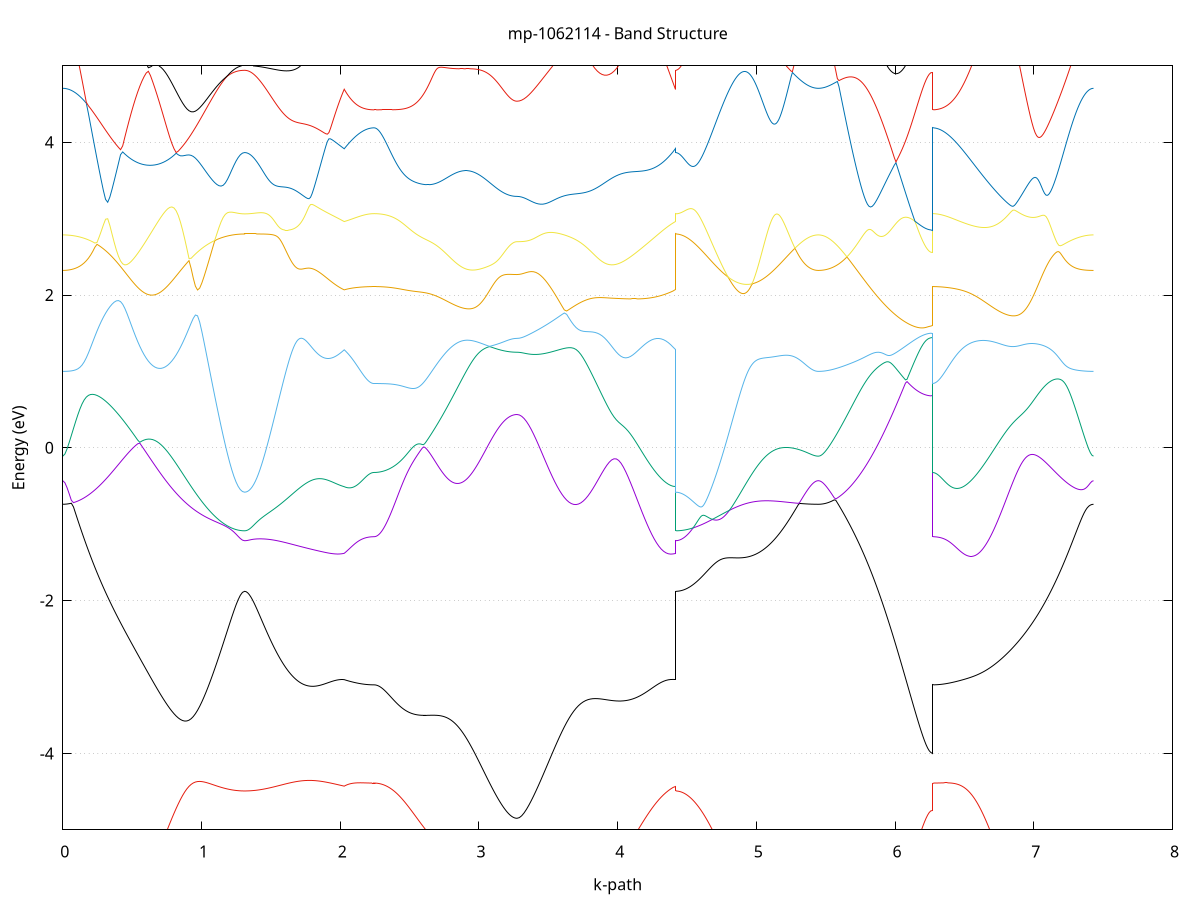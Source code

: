set title 'mp-1062114 - Band Structure'
set xlabel 'k-path'
set ylabel 'Energy (eV)'
set grid y
set yrange [-5:5]
set terminal png size 800,600
set output 'mp-1062114_bands_gnuplot.png'
plot '-' using 1:2 with lines notitle, '-' using 1:2 with lines notitle, '-' using 1:2 with lines notitle, '-' using 1:2 with lines notitle, '-' using 1:2 with lines notitle, '-' using 1:2 with lines notitle, '-' using 1:2 with lines notitle, '-' using 1:2 with lines notitle, '-' using 1:2 with lines notitle, '-' using 1:2 with lines notitle, '-' using 1:2 with lines notitle, '-' using 1:2 with lines notitle, '-' using 1:2 with lines notitle, '-' using 1:2 with lines notitle, '-' using 1:2 with lines notitle, '-' using 1:2 with lines notitle, '-' using 1:2 with lines notitle, '-' using 1:2 with lines notitle, '-' using 1:2 with lines notitle, '-' using 1:2 with lines notitle, '-' using 1:2 with lines notitle, '-' using 1:2 with lines notitle, '-' using 1:2 with lines notitle, '-' using 1:2 with lines notitle, '-' using 1:2 with lines notitle, '-' using 1:2 with lines notitle, '-' using 1:2 with lines notitle, '-' using 1:2 with lines notitle, '-' using 1:2 with lines notitle, '-' using 1:2 with lines notitle, '-' using 1:2 with lines notitle, '-' using 1:2 with lines notitle
0.000000 -41.439615
0.015421 -41.439615
0.030841 -41.439615
0.046262 -41.439615
0.061682 -41.439515
0.077103 -41.439515
0.092524 -41.439415
0.107944 -41.439415
0.123365 -41.439315
0.138785 -41.439215
0.154206 -41.439115
0.169627 -41.439015
0.185047 -41.438915
0.200468 -41.438815
0.215888 -41.438715
0.231309 -41.438615
0.246730 -41.438415
0.262150 -41.438315
0.277571 -41.438215
0.292991 -41.438015
0.308412 -41.437815
0.323833 -41.437715
0.339253 -41.437515
0.354674 -41.437315
0.370094 -41.437115
0.385515 -41.436915
0.400936 -41.436715
0.416356 -41.436515
0.431777 -41.436315
0.447197 -41.436115
0.462618 -41.435915
0.478039 -41.435715
0.493459 -41.435515
0.508880 -41.435215
0.524300 -41.435015
0.539721 -41.434815
0.555142 -41.434615
0.570562 -41.434315
0.585983 -41.434115
0.601403 -41.433915
0.616824 -41.433715
0.632245 -41.433415
0.647665 -41.433215
0.663086 -41.433015
0.678506 -41.432815
0.693927 -41.432515
0.709348 -41.432315
0.724768 -41.432115
0.740189 -41.431915
0.755609 -41.431715
0.771030 -41.431415
0.786451 -41.431215
0.801871 -41.431015
0.817292 -41.430815
0.832712 -41.430615
0.848133 -41.430415
0.863554 -41.430215
0.878974 -41.430115
0.894395 -41.429915
0.909815 -41.429715
0.925236 -41.429515
0.940657 -41.429415
0.956077 -41.429215
0.971498 -41.429115
0.986918 -41.428915
1.002339 -41.428815
1.017760 -41.428615
1.033180 -41.428515
1.048601 -41.428415
1.064021 -41.428315
1.079442 -41.428115
1.094863 -41.428015
1.110283 -41.427915
1.125704 -41.427915
1.141124 -41.427815
1.156545 -41.427715
1.171966 -41.427615
1.187386 -41.427615
1.202807 -41.427515
1.218227 -41.427515
1.233648 -41.427415
1.249069 -41.427415
1.264489 -41.427415
1.279910 -41.427315
1.295330 -41.427315
1.310751 -41.427315
1.310751 -41.427315
1.321799 -41.427315
1.332847 -41.427315
1.343895 -41.427315
1.354943 -41.427315
1.365991 -41.427315
1.377039 -41.427315
1.388087 -41.427415
1.399135 -41.427415
1.410183 -41.427415
1.421230 -41.427415
1.432278 -41.427415
1.443326 -41.427415
1.454374 -41.427415
1.465422 -41.427415
1.476470 -41.427415
1.487518 -41.427415
1.498566 -41.427515
1.509614 -41.427515
1.520662 -41.427515
1.531710 -41.427515
1.542758 -41.427515
1.553806 -41.427515
1.564854 -41.427615
1.575902 -41.427615
1.586950 -41.427615
1.597998 -41.427615
1.609046 -41.427715
1.620093 -41.427715
1.631141 -41.427715
1.642189 -41.427715
1.653237 -41.427715
1.664285 -41.427815
1.675333 -41.427815
1.686381 -41.427815
1.697429 -41.427815
1.708477 -41.427915
1.719525 -41.427915
1.730573 -41.427915
1.741621 -41.428015
1.752669 -41.428015
1.763717 -41.428015
1.774765 -41.428015
1.785813 -41.428115
1.796861 -41.428115
1.807909 -41.428115
1.818957 -41.428215
1.830004 -41.428215
1.841052 -41.428215
1.852100 -41.428215
1.863148 -41.428315
1.874196 -41.428315
1.885244 -41.428315
1.896292 -41.428415
1.907340 -41.428415
1.918388 -41.428415
1.929436 -41.428415
1.940484 -41.428515
1.951532 -41.428515
1.962580 -41.428515
1.973628 -41.428615
1.984676 -41.428615
1.995724 -41.428615
2.006772 -41.428715
2.017819 -41.428715
2.028867 -41.428715
2.028867 -41.428715
2.037144 -41.428615
2.045421 -41.428615
2.053698 -41.428515
2.061974 -41.428515
2.070251 -41.428415
2.078528 -41.428315
2.086805 -41.428315
2.095081 -41.428215
2.103358 -41.428215
2.111635 -41.428215
2.119912 -41.428115
2.128188 -41.428115
2.136465 -41.428015
2.144742 -41.428015
2.153018 -41.428015
2.161295 -41.427915
2.169572 -41.427915
2.177849 -41.427915
2.186125 -41.427915
2.194402 -41.427915
2.202679 -41.427815
2.210956 -41.427815
2.219232 -41.427815
2.227509 -41.427815
2.235786 -41.427815
2.244063 -41.427815
2.244063 -41.427815
2.252965 -41.427815
2.261867 -41.427815
2.270769 -41.427815
2.279671 -41.427815
2.288573 -41.427915
2.297475 -41.427915
2.306377 -41.427915
2.315279 -41.427915
2.324181 -41.428015
2.333083 -41.428015
2.341985 -41.428015
2.350887 -41.428115
2.359789 -41.428115
2.368691 -41.428215
2.377593 -41.428215
2.386495 -41.428315
2.395397 -41.428415
2.404299 -41.428415
2.413201 -41.428515
2.422103 -41.428615
2.431005 -41.428615
2.439907 -41.428715
2.448809 -41.428815
2.457711 -41.428915
2.466613 -41.429015
2.475515 -41.429115
2.484417 -41.429215
2.493319 -41.429315
2.502221 -41.429415
2.511123 -41.429515
2.520025 -41.429615
2.528927 -41.429715
2.537830 -41.429815
2.546732 -41.429915
2.555634 -41.430015
2.564536 -41.430115
2.573438 -41.430315
2.582340 -41.430415
2.591242 -41.430515
2.600144 -41.430615
2.609046 -41.430815
2.609046 -41.430815
2.617917 -41.430915
2.626787 -41.431015
2.635658 -41.431115
2.644529 -41.431315
2.653400 -41.431415
2.662271 -41.431615
2.671141 -41.431715
2.680012 -41.431815
2.688883 -41.432015
2.697754 -41.432115
2.706625 -41.432215
2.715495 -41.432415
2.724366 -41.432515
2.733237 -41.432715
2.742108 -41.432815
2.750979 -41.433015
2.759850 -41.433115
2.768720 -41.433215
2.777591 -41.433415
2.786462 -41.433515
2.795333 -41.433715
2.804204 -41.433815
2.813074 -41.434015
2.821945 -41.434115
2.830816 -41.434215
2.839687 -41.434415
2.848558 -41.434515
2.857428 -41.434715
2.866299 -41.434815
2.875170 -41.434915
2.884041 -41.435115
2.892912 -41.435215
2.901782 -41.435315
2.910653 -41.435415
2.919524 -41.435615
2.928395 -41.435715
2.937266 -41.435815
2.946136 -41.435915
2.955007 -41.436115
2.963878 -41.436215
2.972749 -41.436315
2.981620 -41.436415
2.990491 -41.436515
2.999361 -41.436615
3.008232 -41.436715
3.017103 -41.436815
3.025974 -41.436915
3.034845 -41.437015
3.043715 -41.437115
3.052586 -41.437215
3.061457 -41.437315
3.070328 -41.437415
3.079199 -41.437515
3.088069 -41.437515
3.096940 -41.437615
3.105811 -41.437715
3.114682 -41.437815
3.123553 -41.437815
3.132423 -41.437915
3.141294 -41.437915
3.150165 -41.438015
3.159036 -41.438015
3.167907 -41.438115
3.176778 -41.438115
3.185648 -41.438215
3.194519 -41.438215
3.203390 -41.438215
3.212261 -41.438315
3.221132 -41.438315
3.230002 -41.438315
3.238873 -41.438315
3.247744 -41.438415
3.256615 -41.438415
3.265486 -41.438415
3.274356 -41.438415
3.274356 -41.438415
3.291406 -41.438415
3.308455 -41.438415
3.325504 -41.438315
3.342554 -41.438315
3.359603 -41.438315
3.376652 -41.438215
3.393701 -41.438215
3.410751 -41.438115
3.427800 -41.438115
3.444849 -41.438015
3.461899 -41.437915
3.478948 -41.437915
3.495997 -41.437815
3.513046 -41.437715
3.530096 -41.437615
3.547145 -41.437515
3.564194 -41.437415
3.581244 -41.437215
3.598293 -41.437115
3.615342 -41.437015
3.632392 -41.436815
3.649441 -41.436715
3.666490 -41.436615
3.683539 -41.436415
3.700589 -41.436215
3.717638 -41.436115
3.734687 -41.435915
3.751737 -41.435715
3.768786 -41.435615
3.785835 -41.435415
3.802884 -41.435215
3.819934 -41.435015
3.836983 -41.434815
3.854032 -41.434715
3.871082 -41.434515
3.888131 -41.434315
3.905180 -41.434115
3.922229 -41.433915
3.939279 -41.433715
3.956328 -41.433515
3.973377 -41.433315
3.990427 -41.433115
4.007476 -41.432915
4.024525 -41.432715
4.041575 -41.432515
4.058624 -41.432315
4.075673 -41.432115
4.092722 -41.431915
4.109772 -41.431715
4.126821 -41.431515
4.143870 -41.431315
4.160920 -41.431115
4.177969 -41.430915
4.195018 -41.430715
4.212067 -41.430515
4.229117 -41.430315
4.246166 -41.430215
4.263215 -41.430015
4.280265 -41.429815
4.297314 -41.429715
4.314363 -41.429515
4.331412 -41.429415
4.348462 -41.429215
4.365511 -41.429115
4.382560 -41.429015
4.399610 -41.428815
4.416659 -41.428715
4.416659 -41.427315
4.425443 -41.427315
4.434227 -41.427315
4.443011 -41.427415
4.451795 -41.427415
4.460579 -41.427415
4.469363 -41.427415
4.478147 -41.427415
4.486931 -41.427515
4.495715 -41.427515
4.504499 -41.427515
4.513283 -41.427615
4.522067 -41.427615
4.530851 -41.427715
4.539635 -41.427815
4.548419 -41.427815
4.557203 -41.427915
4.565987 -41.428015
4.574772 -41.428015
4.583556 -41.428115
4.592340 -41.428215
4.601124 -41.428315
4.609908 -41.428415
4.618692 -41.428515
4.627476 -41.428615
4.636260 -41.428715
4.645044 -41.428815
4.653828 -41.428915
4.653828 -41.428915
4.662739 -41.429015
4.671651 -41.429115
4.680562 -41.429215
4.689474 -41.429315
4.698385 -41.429515
4.707297 -41.429615
4.716208 -41.429715
4.725120 -41.429815
4.734031 -41.430015
4.742943 -41.430115
4.751854 -41.430315
4.760766 -41.430415
4.769678 -41.430515
4.778589 -41.430715
4.787501 -41.430815
4.796412 -41.431015
4.805324 -41.431215
4.814235 -41.431315
4.823147 -41.431515
4.832058 -41.431615
4.840970 -41.431815
4.849881 -41.431915
4.858793 -41.432115
4.867704 -41.432315
4.876616 -41.432415
4.885527 -41.432615
4.894439 -41.432815
4.903350 -41.432915
4.912262 -41.433115
4.921173 -41.433315
4.930085 -41.433415
4.938996 -41.433615
4.947908 -41.433815
4.956819 -41.433915
4.965731 -41.434115
4.974642 -41.434315
4.983554 -41.434415
4.992465 -41.434615
5.001377 -41.434815
5.010288 -41.434915
5.019200 -41.435115
5.028111 -41.435215
5.037023 -41.435415
5.045935 -41.435615
5.054846 -41.435715
5.063758 -41.435915
5.072669 -41.436015
5.081581 -41.436215
5.090492 -41.436315
5.099404 -41.436515
5.108315 -41.436615
5.117227 -41.436815
5.126138 -41.436915
5.135050 -41.437015
5.143961 -41.437215
5.152873 -41.437315
5.161784 -41.437415
5.170696 -41.437615
5.179607 -41.437715
5.188519 -41.437815
5.197430 -41.437915
5.206342 -41.438015
5.215253 -41.438115
5.224165 -41.438215
5.233076 -41.438315
5.241988 -41.438415
5.250899 -41.438515
5.259811 -41.438615
5.268722 -41.438715
5.277634 -41.438815
5.286545 -41.438915
5.295457 -41.439015
5.304369 -41.439015
5.313280 -41.439115
5.322192 -41.439215
5.331103 -41.439215
5.340015 -41.439315
5.348926 -41.439315
5.357838 -41.439415
5.366749 -41.439415
5.375661 -41.439515
5.384572 -41.439515
5.393484 -41.439515
5.402395 -41.439615
5.411307 -41.439615
5.420218 -41.439615
5.429130 -41.439615
5.438041 -41.439615
5.446953 -41.439615
5.446953 -41.439615
5.458371 -41.439615
5.469788 -41.439615
5.481206 -41.439615
5.492624 -41.439515
5.504042 -41.439515
5.515460 -41.439415
5.526878 -41.439415
5.538295 -41.439315
5.549713 -41.439215
5.561131 -41.439115
5.572549 -41.439015
5.583967 -41.438915
5.595385 -41.438715
5.606802 -41.438615
5.618220 -41.438515
5.629638 -41.438315
5.641056 -41.438215
5.652474 -41.438015
5.663891 -41.437815
5.675309 -41.437615
5.686727 -41.437515
5.698145 -41.437315
5.709563 -41.437115
5.720981 -41.436915
5.732398 -41.436715
5.743816 -41.436415
5.755234 -41.436215
5.766652 -41.436015
5.778070 -41.435815
5.789488 -41.435515
5.800905 -41.435315
5.812323 -41.435115
5.823741 -41.434815
5.835159 -41.434615
5.846577 -41.434415
5.857994 -41.434115
5.869412 -41.433915
5.880830 -41.433615
5.892248 -41.433415
5.903666 -41.433215
5.915084 -41.432915
5.926501 -41.432715
5.937919 -41.432515
5.949337 -41.432215
5.960755 -41.432015
5.972173 -41.431815
5.983591 -41.431615
5.995008 -41.431415
6.006426 -41.431215
6.017844 -41.431015
6.029262 -41.430815
6.040680 -41.430615
6.052098 -41.430415
6.063515 -41.430215
6.074933 -41.430115
6.086351 -41.429915
6.097769 -41.429715
6.109187 -41.429615
6.120604 -41.429515
6.132022 -41.429315
6.143440 -41.429215
6.154858 -41.429115
6.166276 -41.429015
6.177694 -41.428915
6.189111 -41.428915
6.200529 -41.428815
6.211947 -41.428715
6.223365 -41.428715
6.234783 -41.428715
6.246201 -41.428615
6.257618 -41.428615
6.269036 -41.428615
6.269036 -41.427815
6.280424 -41.427815
6.291812 -41.427815
6.303200 -41.427815
6.314588 -41.427815
6.325976 -41.427915
6.337364 -41.427915
6.348751 -41.427915
6.360139 -41.428015
6.371527 -41.428015
6.382915 -41.428115
6.394303 -41.428115
6.405691 -41.428215
6.417079 -41.428215
6.428467 -41.428315
6.439855 -41.428415
6.451242 -41.428515
6.462630 -41.428515
6.474018 -41.428615
6.485406 -41.428715
6.496794 -41.428815
6.508182 -41.428915
6.519570 -41.429015
6.530958 -41.429115
6.542346 -41.429315
6.553733 -41.429415
6.565121 -41.429515
6.576509 -41.429615
6.587897 -41.429815
6.599285 -41.429915
6.610673 -41.430015
6.622061 -41.430215
6.633449 -41.430315
6.644837 -41.430515
6.656224 -41.430615
6.667612 -41.430815
6.679000 -41.430915
6.690388 -41.431115
6.701776 -41.431215
6.713164 -41.431415
6.724552 -41.431615
6.735940 -41.431715
6.747327 -41.431915
6.758715 -41.432115
6.770103 -41.432315
6.781491 -41.432415
6.792879 -41.432615
6.804267 -41.432815
6.815655 -41.433015
6.827043 -41.433115
6.838431 -41.433315
6.849818 -41.433515
6.861206 -41.433715
6.872594 -41.433915
6.883982 -41.434115
6.895370 -41.434215
6.906758 -41.434415
6.918146 -41.434615
6.929534 -41.434815
6.940922 -41.435015
6.952309 -41.435115
6.963697 -41.435315
6.975085 -41.435515
6.986473 -41.435715
6.997861 -41.435815
7.009249 -41.436015
7.020637 -41.436215
7.032025 -41.436315
7.043413 -41.436515
7.054800 -41.436715
7.066188 -41.436815
7.077576 -41.437015
7.088964 -41.437115
7.100352 -41.437315
7.111740 -41.437415
7.123128 -41.437615
7.134516 -41.437715
7.145904 -41.437815
7.157291 -41.438015
7.168679 -41.438115
7.180067 -41.438215
7.191455 -41.438315
7.202843 -41.438515
7.214231 -41.438615
7.225619 -41.438715
7.237007 -41.438815
7.248395 -41.438915
7.259782 -41.439015
7.271170 -41.439015
7.282558 -41.439115
7.293946 -41.439215
7.305334 -41.439315
7.316722 -41.439315
7.328110 -41.439415
7.339498 -41.439415
7.350886 -41.439515
7.362273 -41.439515
7.373661 -41.439515
7.385049 -41.439615
7.396437 -41.439615
7.407825 -41.439615
7.419213 -41.439615
7.430601 -41.439615
e
0.000000 -20.860015
0.015421 -20.860015
0.030841 -20.860115
0.046262 -20.860215
0.061682 -20.860315
0.077103 -20.860515
0.092524 -20.860715
0.107944 -20.861015
0.123365 -20.861315
0.138785 -20.861615
0.154206 -20.862015
0.169627 -20.862415
0.185047 -20.862815
0.200468 -20.863215
0.215888 -20.863715
0.231309 -20.864215
0.246730 -20.864815
0.262150 -20.865315
0.277571 -20.865915
0.292991 -20.866415
0.308412 -20.867015
0.323833 -20.867615
0.339253 -20.868315
0.354674 -20.868915
0.370094 -20.869515
0.385515 -20.870115
0.400936 -20.870815
0.416356 -20.871415
0.431777 -20.872015
0.447197 -20.872715
0.462618 -20.873315
0.478039 -20.873915
0.493459 -20.874515
0.508880 -20.875115
0.524300 -20.875615
0.539721 -20.876215
0.555142 -20.876815
0.570562 -20.877315
0.585983 -20.877815
0.601403 -20.878315
0.616824 -20.878815
0.632245 -20.879315
0.647665 -20.879815
0.663086 -20.880215
0.678506 -20.880615
0.693927 -20.881115
0.709348 -20.881515
0.724768 -20.881915
0.740189 -20.882315
0.755609 -20.882715
0.771030 -20.883215
0.786451 -20.883615
0.801871 -20.884115
0.817292 -20.884615
0.832712 -20.885215
0.848133 -20.885815
0.863554 -20.886515
0.878974 -20.887415
0.894395 -20.888315
0.909815 -20.889515
0.925236 -20.890715
0.940657 -20.892115
0.956077 -20.893715
0.971498 -20.895415
0.986918 -20.897115
1.002339 -20.898915
1.017760 -20.900715
1.033180 -20.902515
1.048601 -20.904315
1.064021 -20.906015
1.079442 -20.907615
1.094863 -20.909215
1.110283 -20.910815
1.125704 -20.912215
1.141124 -20.913515
1.156545 -20.914715
1.171966 -20.915815
1.187386 -20.916915
1.202807 -20.917815
1.218227 -20.918515
1.233648 -20.919215
1.249069 -20.919715
1.264489 -20.920215
1.279910 -20.920515
1.295330 -20.920715
1.310751 -20.920715
1.310751 -20.920715
1.321799 -20.920715
1.332847 -20.920715
1.343895 -20.920715
1.354943 -20.920715
1.365991 -20.920715
1.377039 -20.920715
1.388087 -20.920715
1.399135 -20.920715
1.410183 -20.920715
1.421230 -20.920715
1.432278 -20.920715
1.443326 -20.920715
1.454374 -20.920715
1.465422 -20.920715
1.476470 -20.920715
1.487518 -20.920715
1.498566 -20.920715
1.509614 -20.920715
1.520662 -20.920715
1.531710 -20.920715
1.542758 -20.920615
1.553806 -20.920615
1.564854 -20.920615
1.575902 -20.920615
1.586950 -20.920515
1.597998 -20.920515
1.609046 -20.920415
1.620093 -20.920415
1.631141 -20.920315
1.642189 -20.920315
1.653237 -20.920215
1.664285 -20.920115
1.675333 -20.920015
1.686381 -20.919915
1.697429 -20.919815
1.708477 -20.919715
1.719525 -20.919515
1.730573 -20.919415
1.741621 -20.919315
1.752669 -20.919115
1.763717 -20.918915
1.774765 -20.918715
1.785813 -20.918515
1.796861 -20.918315
1.807909 -20.918015
1.818957 -20.917815
1.830004 -20.917515
1.841052 -20.917215
1.852100 -20.916915
1.863148 -20.916615
1.874196 -20.916315
1.885244 -20.915915
1.896292 -20.915615
1.907340 -20.915215
1.918388 -20.914815
1.929436 -20.914415
1.940484 -20.913915
1.951532 -20.913515
1.962580 -20.913015
1.973628 -20.912515
1.984676 -20.912015
1.995724 -20.911515
2.006772 -20.911015
2.017819 -20.910415
2.028867 -20.909915
2.028867 -20.909915
2.037144 -20.911015
2.045421 -20.912115
2.053698 -20.913215
2.061974 -20.914215
2.070251 -20.915215
2.078528 -20.916215
2.086805 -20.917115
2.095081 -20.917915
2.103358 -20.918815
2.111635 -20.919615
2.119912 -20.920315
2.128188 -20.921015
2.136465 -20.921615
2.144742 -20.922215
2.153018 -20.922815
2.161295 -20.923315
2.169572 -20.923715
2.177849 -20.924215
2.186125 -20.924515
2.194402 -20.924815
2.202679 -20.925115
2.210956 -20.925315
2.219232 -20.925515
2.227509 -20.925615
2.235786 -20.925715
2.244063 -20.925715
2.244063 -20.925715
2.252965 -20.925715
2.261867 -20.925615
2.270769 -20.925415
2.279671 -20.925115
2.288573 -20.924715
2.297475 -20.924315
2.306377 -20.923815
2.315279 -20.923215
2.324181 -20.922615
2.333083 -20.921915
2.341985 -20.921115
2.350887 -20.920215
2.359789 -20.919215
2.368691 -20.918215
2.377593 -20.917115
2.386495 -20.915915
2.395397 -20.914715
2.404299 -20.913415
2.413201 -20.912015
2.422103 -20.910615
2.431005 -20.909115
2.439907 -20.907615
2.448809 -20.906015
2.457711 -20.904315
2.466613 -20.902615
2.475515 -20.900815
2.484417 -20.899015
2.493319 -20.897115
2.502221 -20.895215
2.511123 -20.893215
2.520025 -20.891315
2.528927 -20.889315
2.537830 -20.887315
2.546732 -20.885315
2.555634 -20.883315
2.564536 -20.881415
2.573438 -20.879515
2.582340 -20.877715
2.591242 -20.876115
2.600144 -20.874615
2.609046 -20.873215
2.609046 -20.873215
2.617917 -20.872115
2.626787 -20.871215
2.635658 -20.870515
2.644529 -20.870015
2.653400 -20.869615
2.662271 -20.869415
2.671141 -20.869315
2.680012 -20.869315
2.688883 -20.869415
2.697754 -20.869515
2.706625 -20.869715
2.715495 -20.870015
2.724366 -20.870315
2.733237 -20.870615
2.742108 -20.871015
2.750979 -20.871415
2.759850 -20.871915
2.768720 -20.872415
2.777591 -20.872915
2.786462 -20.873515
2.795333 -20.874015
2.804204 -20.874615
2.813074 -20.875215
2.821945 -20.875815
2.830816 -20.876515
2.839687 -20.877115
2.848558 -20.877815
2.857428 -20.878515
2.866299 -20.879115
2.875170 -20.879815
2.884041 -20.880515
2.892912 -20.881215
2.901782 -20.881915
2.910653 -20.882615
2.919524 -20.883315
2.928395 -20.884015
2.937266 -20.884615
2.946136 -20.885315
2.955007 -20.886015
2.963878 -20.886715
2.972749 -20.887315
2.981620 -20.888015
2.990491 -20.888615
2.999361 -20.889215
3.008232 -20.889815
3.017103 -20.890515
3.025974 -20.891015
3.034845 -20.891615
3.043715 -20.892215
3.052586 -20.892715
3.061457 -20.893315
3.070328 -20.893815
3.079199 -20.894315
3.088069 -20.894715
3.096940 -20.895215
3.105811 -20.895615
3.114682 -20.896115
3.123553 -20.896515
3.132423 -20.896815
3.141294 -20.897215
3.150165 -20.897515
3.159036 -20.897915
3.167907 -20.898215
3.176778 -20.898415
3.185648 -20.898715
3.194519 -20.898915
3.203390 -20.899115
3.212261 -20.899315
3.221132 -20.899415
3.230002 -20.899615
3.238873 -20.899715
3.247744 -20.899815
3.256615 -20.899815
3.265486 -20.899915
3.274356 -20.899915
3.274356 -20.899915
3.291406 -20.899815
3.308455 -20.899715
3.325504 -20.899415
3.342554 -20.899115
3.359603 -20.898715
3.376652 -20.898115
3.393701 -20.897515
3.410751 -20.896815
3.427800 -20.896015
3.444849 -20.895115
3.461899 -20.894215
3.478948 -20.893215
3.495997 -20.892115
3.513046 -20.890915
3.530096 -20.889715
3.547145 -20.888515
3.564194 -20.887215
3.581244 -20.885915
3.598293 -20.884515
3.615342 -20.883215
3.632392 -20.881815
3.649441 -20.880515
3.666490 -20.879115
3.683539 -20.877815
3.700589 -20.876615
3.717638 -20.875415
3.734687 -20.874315
3.751737 -20.873315
3.768786 -20.872415
3.785835 -20.871715
3.802884 -20.871115
3.819934 -20.870715
3.836983 -20.870415
3.854032 -20.870215
3.871082 -20.870115
3.888131 -20.870115
3.905180 -20.870215
3.922229 -20.870315
3.939279 -20.870415
3.956328 -20.870515
3.973377 -20.870715
3.990427 -20.870815
4.007476 -20.871015
4.024525 -20.871215
4.041575 -20.871515
4.058624 -20.871715
4.075673 -20.872015
4.092722 -20.872415
4.109772 -20.872815
4.126821 -20.873415
4.143870 -20.874215
4.160920 -20.875115
4.177969 -20.876415
4.195018 -20.878015
4.212067 -20.880015
4.229117 -20.882215
4.246166 -20.884615
4.263215 -20.887215
4.280265 -20.889915
4.297314 -20.892615
4.314363 -20.895315
4.331412 -20.897915
4.348462 -20.900515
4.365511 -20.903015
4.382560 -20.905415
4.399610 -20.907715
4.416659 -20.909915
4.416659 -20.920715
4.425443 -20.920715
4.434227 -20.920615
4.443011 -20.920415
4.451795 -20.920115
4.460579 -20.919815
4.469363 -20.919415
4.478147 -20.918915
4.486931 -20.918415
4.495715 -20.917815
4.504499 -20.917115
4.513283 -20.916315
4.522067 -20.915515
4.530851 -20.914615
4.539635 -20.913615
4.548419 -20.912615
4.557203 -20.911515
4.565987 -20.910315
4.574772 -20.909115
4.583556 -20.907815
4.592340 -20.906515
4.601124 -20.905015
4.609908 -20.903615
4.618692 -20.902115
4.627476 -20.900515
4.636260 -20.898915
4.645044 -20.897215
4.653828 -20.895515
4.653828 -20.895515
4.662739 -20.893715
4.671651 -20.891915
4.680562 -20.890115
4.689474 -20.888315
4.698385 -20.886515
4.707297 -20.884815
4.716208 -20.883115
4.725120 -20.881515
4.734031 -20.880015
4.742943 -20.878715
4.751854 -20.877615
4.760766 -20.876615
4.769678 -20.875815
4.778589 -20.875115
4.787501 -20.874515
4.796412 -20.874015
4.805324 -20.873615
4.814235 -20.873215
4.823147 -20.872815
4.832058 -20.872415
4.840970 -20.872115
4.849881 -20.871815
4.858793 -20.871515
4.867704 -20.871215
4.876616 -20.870915
4.885527 -20.870715
4.894439 -20.870415
4.903350 -20.870115
4.912262 -20.869915
4.921173 -20.869615
4.930085 -20.869415
4.938996 -20.869115
4.947908 -20.868915
4.956819 -20.868615
4.965731 -20.868415
4.974642 -20.868115
4.983554 -20.867915
4.992465 -20.867715
5.001377 -20.867415
5.010288 -20.867215
5.019200 -20.866915
5.028111 -20.866715
5.037023 -20.866515
5.045935 -20.866315
5.054846 -20.866015
5.063758 -20.865815
5.072669 -20.865615
5.081581 -20.865415
5.090492 -20.865115
5.099404 -20.864915
5.108315 -20.864715
5.117227 -20.864515
5.126138 -20.864315
5.135050 -20.864115
5.143961 -20.863915
5.152873 -20.863715
5.161784 -20.863515
5.170696 -20.863315
5.179607 -20.863115
5.188519 -20.862915
5.197430 -20.862715
5.206342 -20.862515
5.215253 -20.862415
5.224165 -20.862215
5.233076 -20.862015
5.241988 -20.861915
5.250899 -20.861715
5.259811 -20.861615
5.268722 -20.861515
5.277634 -20.861315
5.286545 -20.861215
5.295457 -20.861115
5.304369 -20.861015
5.313280 -20.860815
5.322192 -20.860715
5.331103 -20.860615
5.340015 -20.860615
5.348926 -20.860515
5.357838 -20.860415
5.366749 -20.860315
5.375661 -20.860315
5.384572 -20.860215
5.393484 -20.860215
5.402395 -20.860115
5.411307 -20.860115
5.420218 -20.860115
5.429130 -20.860015
5.438041 -20.860015
5.446953 -20.860015
5.446953 -20.860015
5.458371 -20.860015
5.469788 -20.860015
5.481206 -20.860015
5.492624 -20.859915
5.504042 -20.859815
5.515460 -20.859815
5.526878 -20.859715
5.538295 -20.859615
5.549713 -20.859515
5.561131 -20.859315
5.572549 -20.859215
5.583967 -20.859115
5.595385 -20.858915
5.606802 -20.858715
5.618220 -20.858615
5.629638 -20.858415
5.641056 -20.858215
5.652474 -20.858015
5.663891 -20.857815
5.675309 -20.857615
5.686727 -20.857415
5.698145 -20.857315
5.709563 -20.857115
5.720981 -20.856915
5.732398 -20.856815
5.743816 -20.856615
5.755234 -20.856515
5.766652 -20.856415
5.778070 -20.856415
5.789488 -20.856415
5.800905 -20.856515
5.812323 -20.856615
5.823741 -20.856815
5.835159 -20.857215
5.846577 -20.857615
5.857994 -20.858315
5.869412 -20.859115
5.880830 -20.860215
5.892248 -20.861615
5.903666 -20.863315
5.915084 -20.865415
5.926501 -20.867815
5.937919 -20.870415
5.949337 -20.873415
5.960755 -20.876615
5.972173 -20.879915
5.983591 -20.883315
5.995008 -20.886815
6.006426 -20.890415
6.017844 -20.893915
6.029262 -20.897415
6.040680 -20.900815
6.052098 -20.904115
6.063515 -20.907415
6.074933 -20.910515
6.086351 -20.913515
6.097769 -20.916415
6.109187 -20.919115
6.120604 -20.921715
6.132022 -20.924115
6.143440 -20.926315
6.154858 -20.928415
6.166276 -20.930215
6.177694 -20.931915
6.189111 -20.933515
6.200529 -20.934815
6.211947 -20.935915
6.223365 -20.936815
6.234783 -20.937515
6.246201 -20.938015
6.257618 -20.938315
6.269036 -20.938415
6.269036 -20.925715
6.280424 -20.925715
6.291812 -20.925515
6.303200 -20.925315
6.314588 -20.925015
6.325976 -20.924515
6.337364 -20.924015
6.348751 -20.923415
6.360139 -20.922715
6.371527 -20.921915
6.382915 -20.921115
6.394303 -20.920115
6.405691 -20.919115
6.417079 -20.917915
6.428467 -20.916715
6.439855 -20.915415
6.451242 -20.914015
6.462630 -20.912615
6.474018 -20.911015
6.485406 -20.909415
6.496794 -20.907815
6.508182 -20.906015
6.519570 -20.904315
6.530958 -20.902415
6.542346 -20.900515
6.553733 -20.898615
6.565121 -20.896615
6.576509 -20.894715
6.587897 -20.892715
6.599285 -20.890715
6.610673 -20.888815
6.622061 -20.886915
6.633449 -20.885015
6.644837 -20.883315
6.656224 -20.881715
6.667612 -20.880215
6.679000 -20.878915
6.690388 -20.877715
6.701776 -20.876715
6.713164 -20.875815
6.724552 -20.875015
6.735940 -20.874415
6.747327 -20.873815
6.758715 -20.873315
6.770103 -20.872915
6.781491 -20.872515
6.792879 -20.872215
6.804267 -20.871915
6.815655 -20.871615
6.827043 -20.871315
6.838431 -20.871015
6.849818 -20.870715
6.861206 -20.870515
6.872594 -20.870215
6.883982 -20.869915
6.895370 -20.869715
6.906758 -20.869415
6.918146 -20.869115
6.929534 -20.868915
6.940922 -20.868615
6.952309 -20.868315
6.963697 -20.868015
6.975085 -20.867715
6.986473 -20.867415
6.997861 -20.867115
7.009249 -20.866815
7.020637 -20.866515
7.032025 -20.866215
7.043413 -20.865915
7.054800 -20.865615
7.066188 -20.865315
7.077576 -20.865015
7.088964 -20.864615
7.100352 -20.864415
7.111740 -20.864115
7.123128 -20.863815
7.134516 -20.863515
7.145904 -20.863215
7.157291 -20.863015
7.168679 -20.862715
7.180067 -20.862515
7.191455 -20.862215
7.202843 -20.862015
7.214231 -20.861815
7.225619 -20.861615
7.237007 -20.861415
7.248395 -20.861215
7.259782 -20.861115
7.271170 -20.860915
7.282558 -20.860815
7.293946 -20.860715
7.305334 -20.860615
7.316722 -20.860515
7.328110 -20.860415
7.339498 -20.860315
7.350886 -20.860215
7.362273 -20.860215
7.373661 -20.860115
7.385049 -20.860115
7.396437 -20.860115
7.407825 -20.860015
7.419213 -20.860015
7.430601 -20.860015
e
0.000000 -20.841815
0.015421 -20.841815
0.030841 -20.841815
0.046262 -20.841815
0.061682 -20.841715
0.077103 -20.841715
0.092524 -20.841615
0.107944 -20.841615
0.123365 -20.841515
0.138785 -20.841415
0.154206 -20.841315
0.169627 -20.841215
0.185047 -20.841115
0.200468 -20.841015
0.215888 -20.840915
0.231309 -20.840815
0.246730 -20.840615
0.262150 -20.840515
0.277571 -20.840415
0.292991 -20.840215
0.308412 -20.840115
0.323833 -20.839915
0.339253 -20.839815
0.354674 -20.839615
0.370094 -20.839515
0.385515 -20.839315
0.400936 -20.839215
0.416356 -20.839015
0.431777 -20.838915
0.447197 -20.838715
0.462618 -20.838615
0.478039 -20.838415
0.493459 -20.838315
0.508880 -20.838215
0.524300 -20.838115
0.539721 -20.837915
0.555142 -20.837815
0.570562 -20.837715
0.585983 -20.837615
0.601403 -20.837515
0.616824 -20.837415
0.632245 -20.837415
0.647665 -20.837315
0.663086 -20.837215
0.678506 -20.837215
0.693927 -20.837115
0.709348 -20.837115
0.724768 -20.837015
0.740189 -20.837015
0.755609 -20.837815
0.771030 -20.841315
0.786451 -20.844715
0.801871 -20.848015
0.817292 -20.851115
0.832712 -20.854215
0.848133 -20.857015
0.863554 -20.859715
0.878974 -20.862115
0.894395 -20.864315
0.909815 -20.866315
0.925236 -20.868015
0.940657 -20.869515
0.956077 -20.870715
0.971498 -20.871715
0.986918 -20.872515
1.002339 -20.873215
1.017760 -20.873715
1.033180 -20.874115
1.048601 -20.874415
1.064021 -20.874615
1.079442 -20.874815
1.094863 -20.874915
1.110283 -20.875015
1.125704 -20.875115
1.141124 -20.875115
1.156545 -20.875215
1.171966 -20.875215
1.187386 -20.875215
1.202807 -20.875215
1.218227 -20.875215
1.233648 -20.875215
1.249069 -20.875215
1.264489 -20.875115
1.279910 -20.875115
1.295330 -20.875115
1.310751 -20.875115
1.310751 -20.875115
1.321799 -20.875115
1.332847 -20.875115
1.343895 -20.875015
1.354943 -20.875015
1.365991 -20.874915
1.377039 -20.874715
1.388087 -20.874615
1.399135 -20.874415
1.410183 -20.874315
1.421230 -20.874115
1.432278 -20.873915
1.443326 -20.873615
1.454374 -20.873415
1.465422 -20.873115
1.476470 -20.872815
1.487518 -20.872515
1.498566 -20.872215
1.509614 -20.871915
1.520662 -20.871615
1.531710 -20.871315
1.542758 -20.870915
1.553806 -20.870615
1.564854 -20.870215
1.575902 -20.869815
1.586950 -20.869515
1.597998 -20.869115
1.609046 -20.868715
1.620093 -20.868415
1.631141 -20.868015
1.642189 -20.867615
1.653237 -20.867315
1.664285 -20.866915
1.675333 -20.866615
1.686381 -20.866315
1.697429 -20.866015
1.708477 -20.865615
1.719525 -20.865415
1.730573 -20.865115
1.741621 -20.864815
1.752669 -20.864515
1.763717 -20.864315
1.774765 -20.864115
1.785813 -20.863815
1.796861 -20.863615
1.807909 -20.863415
1.818957 -20.863315
1.830004 -20.863115
1.841052 -20.863015
1.852100 -20.862915
1.863148 -20.862715
1.874196 -20.862615
1.885244 -20.862615
1.896292 -20.862515
1.907340 -20.862415
1.918388 -20.862415
1.929436 -20.862315
1.940484 -20.862315
1.951532 -20.862315
1.962580 -20.862315
1.973628 -20.862315
1.984676 -20.862315
1.995724 -20.862315
2.006772 -20.862415
2.017819 -20.862415
2.028867 -20.862515
2.028867 -20.862515
2.037144 -20.862415
2.045421 -20.862415
2.053698 -20.862415
2.061974 -20.862315
2.070251 -20.862315
2.078528 -20.862315
2.086805 -20.862215
2.095081 -20.862215
2.103358 -20.862115
2.111635 -20.862115
2.119912 -20.862015
2.128188 -20.862015
2.136465 -20.862015
2.144742 -20.861915
2.153018 -20.861915
2.161295 -20.861815
2.169572 -20.861815
2.177849 -20.861815
2.186125 -20.861815
2.194402 -20.861715
2.202679 -20.861715
2.210956 -20.861715
2.219232 -20.861715
2.227509 -20.861715
2.235786 -20.861715
2.244063 -20.861715
2.244063 -20.861715
2.252965 -20.861715
2.261867 -20.861715
2.270769 -20.861715
2.279671 -20.861715
2.288573 -20.861615
2.297475 -20.861615
2.306377 -20.861615
2.315279 -20.861615
2.324181 -20.861615
2.333083 -20.861615
2.341985 -20.861615
2.350887 -20.861515
2.359789 -20.861515
2.368691 -20.861515
2.377593 -20.861515
2.386495 -20.861415
2.395397 -20.861415
2.404299 -20.861415
2.413201 -20.861415
2.422103 -20.861315
2.431005 -20.861315
2.439907 -20.861215
2.448809 -20.861215
2.457711 -20.861115
2.466613 -20.861115
2.475515 -20.861015
2.484417 -20.860915
2.493319 -20.860815
2.502221 -20.860715
2.511123 -20.860615
2.520025 -20.860515
2.528927 -20.860415
2.537830 -20.860215
2.546732 -20.860015
2.555634 -20.859715
2.564536 -20.859415
2.573438 -20.859015
2.582340 -20.858515
2.591242 -20.857815
2.600144 -20.857115
2.609046 -20.856115
2.609046 -20.856115
2.617917 -20.855115
2.626787 -20.853915
2.635658 -20.852615
2.644529 -20.851415
2.653400 -20.850215
2.662271 -20.849315
2.671141 -20.848715
2.680012 -20.848215
2.688883 -20.848015
2.697754 -20.847815
2.706625 -20.847815
2.715495 -20.847815
2.724366 -20.847915
2.733237 -20.847915
2.742108 -20.848015
2.750979 -20.848115
2.759850 -20.848215
2.768720 -20.848215
2.777591 -20.848315
2.786462 -20.848315
2.795333 -20.848415
2.804204 -20.848415
2.813074 -20.848415
2.821945 -20.848415
2.830816 -20.848415
2.839687 -20.848415
2.848558 -20.848415
2.857428 -20.848415
2.866299 -20.848315
2.875170 -20.848315
2.884041 -20.848215
2.892912 -20.848215
2.901782 -20.848115
2.910653 -20.848015
2.919524 -20.848015
2.928395 -20.847915
2.937266 -20.847815
2.946136 -20.847715
2.955007 -20.847615
2.963878 -20.847615
2.972749 -20.847515
2.981620 -20.847415
2.990491 -20.847315
2.999361 -20.847215
3.008232 -20.847115
3.017103 -20.847015
3.025974 -20.846915
3.034845 -20.846815
3.043715 -20.846715
3.052586 -20.846615
3.061457 -20.846615
3.070328 -20.846515
3.079199 -20.846415
3.088069 -20.846315
3.096940 -20.846215
3.105811 -20.846215
3.114682 -20.846115
3.123553 -20.846015
3.132423 -20.845915
3.141294 -20.845915
3.150165 -20.845815
3.159036 -20.845815
3.167907 -20.845715
3.176778 -20.845715
3.185648 -20.845615
3.194519 -20.845615
3.203390 -20.845515
3.212261 -20.845515
3.221132 -20.845515
3.230002 -20.845515
3.238873 -20.845415
3.247744 -20.845415
3.256615 -20.845415
3.265486 -20.845415
3.274356 -20.845415
3.274356 -20.845415
3.291406 -20.845415
3.308455 -20.845515
3.325504 -20.845615
3.342554 -20.845715
3.359603 -20.845915
3.376652 -20.846215
3.393701 -20.846415
3.410751 -20.846715
3.427800 -20.847115
3.444849 -20.847415
3.461899 -20.847915
3.478948 -20.848315
3.495997 -20.848715
3.513046 -20.849215
3.530096 -20.849715
3.547145 -20.850215
3.564194 -20.850715
3.581244 -20.851215
3.598293 -20.851715
3.615342 -20.852215
3.632392 -20.852615
3.649441 -20.853115
3.666490 -20.853515
3.683539 -20.853815
3.700589 -20.854015
3.717638 -20.854215
3.734687 -20.854315
3.751737 -20.854315
3.768786 -20.854115
3.785835 -20.853715
3.802884 -20.853315
3.819934 -20.852715
3.836983 -20.851915
3.854032 -20.851015
3.871082 -20.850115
3.888131 -20.849115
3.905180 -20.848015
3.922229 -20.846915
3.939279 -20.845915
3.956328 -20.844815
3.973377 -20.843715
3.990427 -20.842715
4.007476 -20.841715
4.024525 -20.840915
4.041575 -20.840215
4.058624 -20.840015
4.075673 -20.840515
4.092722 -20.842315
4.109772 -20.845015
4.126821 -20.847915
4.143870 -20.850815
4.160920 -20.853515
4.177969 -20.855815
4.195018 -20.857715
4.212067 -20.859215
4.229117 -20.860415
4.246166 -20.861215
4.263215 -20.861815
4.280265 -20.862215
4.297314 -20.862415
4.314363 -20.862615
4.331412 -20.862715
4.348462 -20.862715
4.365511 -20.862715
4.382560 -20.862615
4.399610 -20.862515
4.416659 -20.862515
4.416659 -20.875115
4.425443 -20.875115
4.434227 -20.875115
4.443011 -20.875115
4.451795 -20.875115
4.460579 -20.875015
4.469363 -20.875015
4.478147 -20.875015
4.486931 -20.874915
4.495715 -20.874915
4.504499 -20.874815
4.513283 -20.874715
4.522067 -20.874615
4.530851 -20.874615
4.539635 -20.874515
4.548419 -20.874415
4.557203 -20.874315
4.565987 -20.874115
4.574772 -20.874015
4.583556 -20.873915
4.592340 -20.873715
4.601124 -20.873615
4.609908 -20.873415
4.618692 -20.873215
4.627476 -20.873015
4.636260 -20.872815
4.645044 -20.872615
4.653828 -20.872315
4.653828 -20.872315
4.662739 -20.872015
4.671651 -20.871715
4.680562 -20.871315
4.689474 -20.870915
4.698385 -20.870415
4.707297 -20.869815
4.716208 -20.869115
4.725120 -20.868215
4.734031 -20.867115
4.742943 -20.865915
4.751854 -20.864415
4.760766 -20.862715
4.769678 -20.860815
4.778589 -20.858715
4.787501 -20.856515
4.796412 -20.854215
4.805324 -20.851715
4.814235 -20.849215
4.823147 -20.846715
4.832058 -20.844015
4.840970 -20.841415
4.849881 -20.839515
4.858793 -20.839515
4.867704 -20.839615
4.876616 -20.839615
4.885527 -20.839715
4.894439 -20.839715
4.903350 -20.839815
4.912262 -20.839815
4.921173 -20.839915
4.930085 -20.839915
4.938996 -20.839915
4.947908 -20.840015
4.956819 -20.840015
4.965731 -20.840115
4.974642 -20.840115
4.983554 -20.840215
4.992465 -20.840215
5.001377 -20.840315
5.010288 -20.840315
5.019200 -20.840415
5.028111 -20.840415
5.037023 -20.840515
5.045935 -20.840515
5.054846 -20.840615
5.063758 -20.840615
5.072669 -20.840715
5.081581 -20.840715
5.090492 -20.840815
5.099404 -20.840815
5.108315 -20.840815
5.117227 -20.840915
5.126138 -20.840915
5.135050 -20.841015
5.143961 -20.841015
5.152873 -20.841115
5.161784 -20.841115
5.170696 -20.841115
5.179607 -20.841215
5.188519 -20.841215
5.197430 -20.841315
5.206342 -20.841315
5.215253 -20.841315
5.224165 -20.841415
5.233076 -20.841415
5.241988 -20.841415
5.250899 -20.841515
5.259811 -20.841515
5.268722 -20.841515
5.277634 -20.841515
5.286545 -20.841615
5.295457 -20.841615
5.304369 -20.841615
5.313280 -20.841615
5.322192 -20.841715
5.331103 -20.841715
5.340015 -20.841715
5.348926 -20.841715
5.357838 -20.841715
5.366749 -20.841815
5.375661 -20.841815
5.384572 -20.841815
5.393484 -20.841815
5.402395 -20.841815
5.411307 -20.841815
5.420218 -20.841815
5.429130 -20.841815
5.438041 -20.841815
5.446953 -20.841815
5.446953 -20.841815
5.458371 -20.841815
5.469788 -20.841815
5.481206 -20.841715
5.492624 -20.841615
5.504042 -20.841515
5.515460 -20.841415
5.526878 -20.841215
5.538295 -20.841015
5.549713 -20.840815
5.561131 -20.840615
5.572549 -20.840315
5.583967 -20.840115
5.595385 -20.839815
5.606802 -20.839515
5.618220 -20.839115
5.629638 -20.838815
5.641056 -20.838415
5.652474 -20.838015
5.663891 -20.837615
5.675309 -20.837215
5.686727 -20.836715
5.698145 -20.836315
5.709563 -20.835815
5.720981 -20.835315
5.732398 -20.834815
5.743816 -20.834315
5.755234 -20.833815
5.766652 -20.833215
5.778070 -20.832715
5.789488 -20.832115
5.800905 -20.831615
5.812323 -20.831015
5.823741 -20.830515
5.835159 -20.829915
5.846577 -20.829315
5.857994 -20.828815
5.869412 -20.828215
5.880830 -20.827615
5.892248 -20.827015
5.903666 -20.826515
5.915084 -20.826015
5.926501 -20.828115
5.937919 -20.829815
5.949337 -20.831215
5.960755 -20.832315
5.972173 -20.833215
5.983591 -20.833815
5.995008 -20.834315
6.006426 -20.834715
6.017844 -20.834915
6.029262 -20.835115
6.040680 -20.835215
6.052098 -20.835315
6.063515 -20.835315
6.074933 -20.835315
6.086351 -20.835315
6.097769 -20.835215
6.109187 -20.835215
6.120604 -20.835115
6.132022 -20.835015
6.143440 -20.835015
6.154858 -20.834915
6.166276 -20.834815
6.177694 -20.834815
6.189111 -20.834715
6.200529 -20.834615
6.211947 -20.834615
6.223365 -20.834515
6.234783 -20.834515
6.246201 -20.834515
6.257618 -20.834515
6.269036 -20.834515
6.269036 -20.861715
6.280424 -20.861715
6.291812 -20.861715
6.303200 -20.861715
6.314588 -20.861715
6.325976 -20.861815
6.337364 -20.861815
6.348751 -20.861815
6.360139 -20.861915
6.371527 -20.861915
6.382915 -20.862015
6.394303 -20.862115
6.405691 -20.862115
6.417079 -20.862215
6.428467 -20.862315
6.439855 -20.862315
6.451242 -20.862415
6.462630 -20.862415
6.474018 -20.862515
6.485406 -20.862515
6.496794 -20.862515
6.508182 -20.862515
6.519570 -20.862515
6.530958 -20.862515
6.542346 -20.862415
6.553733 -20.862315
6.565121 -20.862215
6.576509 -20.862015
6.587897 -20.861715
6.599285 -20.861415
6.610673 -20.861015
6.622061 -20.860415
6.633449 -20.859815
6.644837 -20.858915
6.656224 -20.857915
6.667612 -20.856815
6.679000 -20.855415
6.690388 -20.853815
6.701776 -20.852115
6.713164 -20.850215
6.724552 -20.848215
6.735940 -20.846115
6.747327 -20.844015
6.758715 -20.841915
6.770103 -20.840115
6.781491 -20.838415
6.792879 -20.837115
6.804267 -20.836115
6.815655 -20.835415
6.827043 -20.834915
6.838431 -20.834715
6.849818 -20.834515
6.861206 -20.834515
6.872594 -20.834515
6.883982 -20.834615
6.895370 -20.834715
6.906758 -20.834915
6.918146 -20.835115
6.929534 -20.835215
6.940922 -20.835515
6.952309 -20.835715
6.963697 -20.835915
6.975085 -20.836215
6.986473 -20.836415
6.997861 -20.836715
7.009249 -20.836915
7.020637 -20.837215
7.032025 -20.837415
7.043413 -20.837715
7.054800 -20.837915
7.066188 -20.838215
7.077576 -20.838415
7.088964 -20.838715
7.100352 -20.838915
7.111740 -20.839115
7.123128 -20.839415
7.134516 -20.839615
7.145904 -20.839815
7.157291 -20.840015
7.168679 -20.840215
7.180067 -20.840315
7.191455 -20.840515
7.202843 -20.840715
7.214231 -20.840815
7.225619 -20.840915
7.237007 -20.841015
7.248395 -20.841215
7.259782 -20.841315
7.271170 -20.841315
7.282558 -20.841415
7.293946 -20.841515
7.305334 -20.841615
7.316722 -20.841615
7.328110 -20.841715
7.339498 -20.841715
7.350886 -20.841715
7.362273 -20.841815
7.373661 -20.841815
7.385049 -20.841815
7.396437 -20.841815
7.407825 -20.841815
7.419213 -20.841815
7.430601 -20.841815
e
0.000000 -20.699915
0.015421 -20.700015
0.030841 -20.700315
0.046262 -20.700715
0.061682 -20.701315
0.077103 -20.702015
0.092524 -20.702915
0.107944 -20.704015
0.123365 -20.705215
0.138785 -20.706615
0.154206 -20.708215
0.169627 -20.709815
0.185047 -20.711715
0.200468 -20.713715
0.215888 -20.715815
0.231309 -20.718015
0.246730 -20.720415
0.262150 -20.723015
0.277571 -20.725615
0.292991 -20.728415
0.308412 -20.731215
0.323833 -20.734215
0.339253 -20.737315
0.354674 -20.740515
0.370094 -20.743715
0.385515 -20.747115
0.400936 -20.750515
0.416356 -20.754015
0.431777 -20.757615
0.447197 -20.761315
0.462618 -20.765015
0.478039 -20.768715
0.493459 -20.772515
0.508880 -20.776415
0.524300 -20.780215
0.539721 -20.784115
0.555142 -20.788115
0.570562 -20.792015
0.585983 -20.795915
0.601403 -20.799915
0.616824 -20.803815
0.632245 -20.807715
0.647665 -20.811615
0.663086 -20.815515
0.678506 -20.819415
0.693927 -20.823215
0.709348 -20.826915
0.724768 -20.830615
0.740189 -20.834315
0.755609 -20.837015
0.771030 -20.837015
0.786451 -20.837015
0.801871 -20.837015
0.817292 -20.837015
0.832712 -20.837015
0.848133 -20.837015
0.863554 -20.837115
0.878974 -20.837115
0.894395 -20.837115
0.909815 -20.837215
0.925236 -20.837215
0.940657 -20.837315
0.956077 -20.837315
0.971498 -20.837415
0.986918 -20.837515
1.002339 -20.837515
1.017760 -20.837615
1.033180 -20.837715
1.048601 -20.837715
1.064021 -20.837815
1.079442 -20.837815
1.094863 -20.837915
1.110283 -20.838015
1.125704 -20.838015
1.141124 -20.838115
1.156545 -20.838115
1.171966 -20.838215
1.187386 -20.838215
1.202807 -20.838215
1.218227 -20.838315
1.233648 -20.838315
1.249069 -20.838315
1.264489 -20.838315
1.279910 -20.838415
1.295330 -20.838415
1.310751 -20.838415
1.310751 -20.838415
1.321799 -20.838415
1.332847 -20.838415
1.343895 -20.838315
1.354943 -20.838315
1.365991 -20.838315
1.377039 -20.838315
1.388087 -20.838215
1.399135 -20.838215
1.410183 -20.838115
1.421230 -20.838115
1.432278 -20.838015
1.443326 -20.837915
1.454374 -20.837815
1.465422 -20.837715
1.476470 -20.837615
1.487518 -20.837515
1.498566 -20.837415
1.509614 -20.837315
1.520662 -20.837215
1.531710 -20.837015
1.542758 -20.836915
1.553806 -20.836715
1.564854 -20.836515
1.575902 -20.836315
1.586950 -20.836215
1.597998 -20.836015
1.609046 -20.835715
1.620093 -20.835515
1.631141 -20.835315
1.642189 -20.835115
1.653237 -20.834815
1.664285 -20.834515
1.675333 -20.834315
1.686381 -20.834015
1.697429 -20.833715
1.708477 -20.833415
1.719525 -20.833115
1.730573 -20.832815
1.741621 -20.832515
1.752669 -20.832215
1.763717 -20.831915
1.774765 -20.831615
1.785813 -20.831315
1.796861 -20.831015
1.807909 -20.830715
1.818957 -20.830415
1.830004 -20.830115
1.841052 -20.829815
1.852100 -20.829515
1.863148 -20.829215
1.874196 -20.828915
1.885244 -20.828715
1.896292 -20.828515
1.907340 -20.828215
1.918388 -20.828015
1.929436 -20.827815
1.940484 -20.827715
1.951532 -20.827515
1.962580 -20.827415
1.973628 -20.827315
1.984676 -20.827215
1.995724 -20.827215
2.006772 -20.827115
2.017819 -20.827115
2.028867 -20.827215
2.028867 -20.827215
2.037144 -20.827115
2.045421 -20.827115
2.053698 -20.827115
2.061974 -20.827115
2.070251 -20.827115
2.078528 -20.827115
2.086805 -20.827115
2.095081 -20.827115
2.103358 -20.827115
2.111635 -20.827115
2.119912 -20.827115
2.128188 -20.827115
2.136465 -20.827115
2.144742 -20.827115
2.153018 -20.827115
2.161295 -20.827115
2.169572 -20.827115
2.177849 -20.827115
2.186125 -20.827115
2.194402 -20.827115
2.202679 -20.827115
2.210956 -20.827115
2.219232 -20.827115
2.227509 -20.827115
2.235786 -20.827115
2.244063 -20.827115
2.244063 -20.827115
2.252965 -20.827115
2.261867 -20.827215
2.270769 -20.827215
2.279671 -20.827315
2.288573 -20.827415
2.297475 -20.827515
2.306377 -20.827615
2.315279 -20.827815
2.324181 -20.827915
2.333083 -20.828115
2.341985 -20.828315
2.350887 -20.828515
2.359789 -20.828815
2.368691 -20.829015
2.377593 -20.829315
2.386495 -20.829615
2.395397 -20.829915
2.404299 -20.830215
2.413201 -20.830515
2.422103 -20.830915
2.431005 -20.831315
2.439907 -20.831615
2.448809 -20.832015
2.457711 -20.832415
2.466613 -20.832815
2.475515 -20.833315
2.484417 -20.833715
2.493319 -20.834115
2.502221 -20.834615
2.511123 -20.835015
2.520025 -20.835415
2.528927 -20.835915
2.537830 -20.836315
2.546732 -20.836815
2.555634 -20.837215
2.564536 -20.837615
2.573438 -20.838015
2.582340 -20.838415
2.591242 -20.838715
2.600144 -20.839015
2.609046 -20.839215
2.609046 -20.839215
2.617917 -20.839415
2.626787 -20.839415
2.635658 -20.839315
2.644529 -20.838915
2.653400 -20.838215
2.662271 -20.837215
2.671141 -20.835815
2.680012 -20.834015
2.688883 -20.832015
2.697754 -20.829815
2.706625 -20.827315
2.715495 -20.824815
2.724366 -20.822215
2.733237 -20.819515
2.742108 -20.816715
2.750979 -20.813915
2.759850 -20.811015
2.768720 -20.808215
2.777591 -20.805315
2.786462 -20.802415
2.795333 -20.799515
2.804204 -20.796615
2.813074 -20.793615
2.821945 -20.790715
2.830816 -20.787815
2.839687 -20.784915
2.848558 -20.782015
2.857428 -20.779115
2.866299 -20.776315
2.875170 -20.773415
2.884041 -20.770615
2.892912 -20.767815
2.901782 -20.765115
2.910653 -20.762415
2.919524 -20.759715
2.928395 -20.757015
2.937266 -20.754415
2.946136 -20.751815
2.955007 -20.749215
2.963878 -20.746715
2.972749 -20.744315
2.981620 -20.741915
2.990491 -20.739515
2.999361 -20.737215
3.008232 -20.734915
3.017103 -20.732815
3.025974 -20.730615
3.034845 -20.728515
3.043715 -20.726515
3.052586 -20.724615
3.061457 -20.722715
3.070328 -20.720815
3.079199 -20.719115
3.088069 -20.717415
3.096940 -20.715715
3.105811 -20.714215
3.114682 -20.712715
3.123553 -20.711315
3.132423 -20.710015
3.141294 -20.708715
3.150165 -20.707515
3.159036 -20.706415
3.167907 -20.705415
3.176778 -20.704415
3.185648 -20.703615
3.194519 -20.702815
3.203390 -20.702115
3.212261 -20.701515
3.221132 -20.700915
3.230002 -20.700515
3.238873 -20.700115
3.247744 -20.699815
3.256615 -20.699615
3.265486 -20.699415
3.274356 -20.699415
3.274356 -20.699415
3.291406 -20.699515
3.308455 -20.699715
3.325504 -20.700215
3.342554 -20.700715
3.359603 -20.701515
3.376652 -20.702415
3.393701 -20.703415
3.410751 -20.704715
3.427800 -20.706115
3.444849 -20.707615
3.461899 -20.709315
3.478948 -20.711215
3.495997 -20.713115
3.513046 -20.715315
3.530096 -20.717615
3.547145 -20.720015
3.564194 -20.722615
3.581244 -20.725215
3.598293 -20.728115
3.615342 -20.731015
3.632392 -20.734115
3.649441 -20.737215
3.666490 -20.740515
3.683539 -20.743915
3.700589 -20.747415
3.717638 -20.750915
3.734687 -20.754615
3.751737 -20.758315
3.768786 -20.762215
3.785835 -20.766015
3.802884 -20.770015
3.819934 -20.774015
3.836983 -20.778015
3.854032 -20.782115
3.871082 -20.786315
3.888131 -20.790415
3.905180 -20.794615
3.922229 -20.798815
3.939279 -20.803015
3.956328 -20.807115
3.973377 -20.811315
3.990427 -20.815315
4.007476 -20.819315
4.024525 -20.823215
4.041575 -20.826915
4.058624 -20.830215
4.075673 -20.832515
4.092722 -20.833515
4.109772 -20.833615
4.126821 -20.833215
4.143870 -20.832715
4.160920 -20.832115
4.177969 -20.831615
4.195018 -20.831015
4.212067 -20.830515
4.229117 -20.830015
4.246166 -20.829515
4.263215 -20.829115
4.280265 -20.828715
4.297314 -20.828415
4.314363 -20.828115
4.331412 -20.827815
4.348462 -20.827615
4.365511 -20.827515
4.382560 -20.827315
4.399610 -20.827215
4.416659 -20.827215
4.416659 -20.838415
4.425443 -20.838415
4.434227 -20.838415
4.443011 -20.838415
4.451795 -20.838415
4.460579 -20.838415
4.469363 -20.838415
4.478147 -20.838415
4.486931 -20.838415
4.495715 -20.838415
4.504499 -20.838415
4.513283 -20.838415
4.522067 -20.838415
4.530851 -20.838515
4.539635 -20.838515
4.548419 -20.838515
4.557203 -20.838515
4.565987 -20.838515
4.574772 -20.838515
4.583556 -20.838615
4.592340 -20.838615
4.601124 -20.838615
4.609908 -20.838615
4.618692 -20.838615
4.627476 -20.838715
4.636260 -20.838715
4.645044 -20.838715
4.653828 -20.838715
4.653828 -20.838715
4.662739 -20.838815
4.671651 -20.838815
4.680562 -20.838815
4.689474 -20.838815
4.698385 -20.838915
4.707297 -20.838915
4.716208 -20.838915
4.725120 -20.839015
4.734031 -20.839015
4.742943 -20.839015
4.751854 -20.839115
4.760766 -20.839115
4.769678 -20.839115
4.778589 -20.839215
4.787501 -20.839215
4.796412 -20.839315
4.805324 -20.839315
4.814235 -20.839315
4.823147 -20.839415
4.832058 -20.839415
4.840970 -20.839515
4.849881 -20.838615
4.858793 -20.835915
4.867704 -20.833115
4.876616 -20.830315
4.885527 -20.827415
4.894439 -20.824515
4.903350 -20.821615
4.912262 -20.818715
4.921173 -20.815815
4.930085 -20.812915
4.938996 -20.809915
4.947908 -20.807015
4.956819 -20.804015
4.965731 -20.801115
4.974642 -20.798115
4.983554 -20.795215
4.992465 -20.792215
5.001377 -20.789315
5.010288 -20.786415
5.019200 -20.783515
5.028111 -20.780615
5.037023 -20.777715
5.045935 -20.774915
5.054846 -20.772015
5.063758 -20.769215
5.072669 -20.766515
5.081581 -20.763715
5.090492 -20.761015
5.099404 -20.758315
5.108315 -20.755715
5.117227 -20.753115
5.126138 -20.750515
5.135050 -20.748015
5.143961 -20.745515
5.152873 -20.743115
5.161784 -20.740715
5.170696 -20.738415
5.179607 -20.736115
5.188519 -20.733915
5.197430 -20.731715
5.206342 -20.729615
5.215253 -20.727615
5.224165 -20.725615
5.233076 -20.723615
5.241988 -20.721815
5.250899 -20.720015
5.259811 -20.718315
5.268722 -20.716615
5.277634 -20.715015
5.286545 -20.713515
5.295457 -20.712115
5.304369 -20.710715
5.313280 -20.709415
5.322192 -20.708215
5.331103 -20.707115
5.340015 -20.706115
5.348926 -20.705115
5.357838 -20.704215
5.366749 -20.703415
5.375661 -20.702715
5.384572 -20.702015
5.393484 -20.701515
5.402395 -20.701015
5.411307 -20.700615
5.420218 -20.700315
5.429130 -20.700115
5.438041 -20.700015
5.446953 -20.699915
5.446953 -20.699915
5.458371 -20.700115
5.469788 -20.700415
5.481206 -20.701015
5.492624 -20.701715
5.504042 -20.702715
5.515460 -20.704015
5.526878 -20.705415
5.538295 -20.707015
5.549713 -20.708915
5.561131 -20.711015
5.572549 -20.713215
5.583967 -20.715715
5.595385 -20.718315
5.606802 -20.721215
5.618220 -20.724215
5.629638 -20.727315
5.641056 -20.730715
5.652474 -20.734215
5.663891 -20.737815
5.675309 -20.741615
5.686727 -20.745515
5.698145 -20.749515
5.709563 -20.753615
5.720981 -20.757815
5.732398 -20.762115
5.743816 -20.766515
5.755234 -20.770915
5.766652 -20.775415
5.778070 -20.779915
5.789488 -20.784415
5.800905 -20.788815
5.812323 -20.793315
5.823741 -20.797715
5.835159 -20.802015
5.846577 -20.806115
5.857994 -20.810115
5.869412 -20.813915
5.880830 -20.817415
5.892248 -20.820615
5.903666 -20.823515
5.915084 -20.825915
5.926501 -20.825415
5.937919 -20.824815
5.949337 -20.824315
5.960755 -20.823715
5.972173 -20.823215
5.983591 -20.822715
5.995008 -20.822215
6.006426 -20.821715
6.017844 -20.821215
6.029262 -20.820815
6.040680 -20.820315
6.052098 -20.819915
6.063515 -20.819515
6.074933 -20.819115
6.086351 -20.818715
6.097769 -20.818415
6.109187 -20.818015
6.120604 -20.817715
6.132022 -20.817415
6.143440 -20.817115
6.154858 -20.816915
6.166276 -20.816615
6.177694 -20.816415
6.189111 -20.816215
6.200529 -20.816115
6.211947 -20.815915
6.223365 -20.815815
6.234783 -20.815715
6.246201 -20.815715
6.257618 -20.815615
6.269036 -20.815615
6.269036 -20.827115
6.280424 -20.827115
6.291812 -20.827115
6.303200 -20.827115
6.314588 -20.827115
6.325976 -20.827115
6.337364 -20.827115
6.348751 -20.827115
6.360139 -20.827115
6.371527 -20.827115
6.382915 -20.827115
6.394303 -20.827115
6.405691 -20.827115
6.417079 -20.827115
6.428467 -20.827115
6.439855 -20.827115
6.451242 -20.827215
6.462630 -20.827215
6.474018 -20.827215
6.485406 -20.827215
6.496794 -20.827215
6.508182 -20.827215
6.519570 -20.827315
6.530958 -20.827315
6.542346 -20.827315
6.553733 -20.827315
6.565121 -20.827415
6.576509 -20.827415
6.587897 -20.827415
6.599285 -20.827515
6.610673 -20.827515
6.622061 -20.827615
6.633449 -20.827615
6.644837 -20.827615
6.656224 -20.827715
6.667612 -20.827715
6.679000 -20.827715
6.690388 -20.827715
6.701776 -20.827615
6.713164 -20.827615
6.724552 -20.827415
6.735940 -20.827215
6.747327 -20.826915
6.758715 -20.826415
6.770103 -20.825715
6.781491 -20.824615
6.792879 -20.823215
6.804267 -20.821415
6.815655 -20.819215
6.827043 -20.816715
6.838431 -20.814015
6.849818 -20.811215
6.861206 -20.808215
6.872594 -20.805215
6.883982 -20.802115
6.895370 -20.798915
6.906758 -20.795815
6.918146 -20.792615
6.929534 -20.789415
6.940922 -20.786215
6.952309 -20.782915
6.963697 -20.779715
6.975085 -20.776615
6.986473 -20.773415
6.997861 -20.770215
7.009249 -20.767115
7.020637 -20.764015
7.032025 -20.761015
7.043413 -20.757915
7.054800 -20.755015
7.066188 -20.752015
7.077576 -20.749115
7.088964 -20.746315
7.100352 -20.743515
7.111740 -20.740815
7.123128 -20.738215
7.134516 -20.735615
7.145904 -20.733115
7.157291 -20.730615
7.168679 -20.728315
7.180067 -20.726015
7.191455 -20.723815
7.202843 -20.721715
7.214231 -20.719615
7.225619 -20.717715
7.237007 -20.715815
7.248395 -20.714115
7.259782 -20.712415
7.271170 -20.710815
7.282558 -20.709315
7.293946 -20.708015
7.305334 -20.706715
7.316722 -20.705515
7.328110 -20.704515
7.339498 -20.703515
7.350886 -20.702715
7.362273 -20.702015
7.373661 -20.701415
7.385049 -20.700815
7.396437 -20.700515
7.407825 -20.700215
7.419213 -20.700015
7.430601 -20.699915
e
0.000000 -7.790815
0.015421 -7.789615
0.030841 -7.786015
0.046262 -7.780115
0.061682 -7.771815
0.077103 -7.761315
0.092524 -7.748615
0.107944 -7.733815
0.123365 -7.717015
0.138785 -7.698415
0.154206 -7.678315
0.169627 -7.657415
0.185047 -7.636715
0.200468 -7.618215
0.215888 -7.604515
0.231309 -7.595415
0.246730 -7.589015
0.262150 -7.583815
0.277571 -7.579215
0.292991 -7.574915
0.308412 -7.570715
0.323833 -7.566515
0.339253 -7.562415
0.354674 -7.558215
0.370094 -7.554015
0.385515 -7.549915
0.400936 -7.545715
0.416356 -7.541615
0.431777 -7.537615
0.447197 -7.533815
0.462618 -7.530315
0.478039 -7.527315
0.493459 -7.525315
0.508880 -7.524915
0.524300 -7.526815
0.539721 -7.530815
0.555142 -7.536015
0.570562 -7.541415
0.585983 -7.546415
0.601403 -7.550715
0.616824 -7.554215
0.632245 -7.556715
0.647665 -7.558115
0.663086 -7.558415
0.678506 -7.557515
0.693927 -7.555515
0.709348 -7.552315
0.724768 -7.548015
0.740189 -7.542615
0.755609 -7.536115
0.771030 -7.528615
0.786451 -7.520115
0.801871 -7.510615
0.817292 -7.500415
0.832712 -7.489515
0.848133 -7.478015
0.863554 -7.466215
0.878974 -7.454315
0.894395 -7.442915
0.909815 -7.432515
0.925236 -7.424015
0.940657 -7.417915
0.956077 -7.413915
0.971498 -7.411415
0.986918 -7.410115
1.002339 -7.410015
1.017760 -7.411115
1.033180 -7.413615
1.048601 -7.417615
1.064021 -7.423115
1.079442 -7.430015
1.094863 -7.437915
1.110283 -7.446515
1.125704 -7.455415
1.141124 -7.464515
1.156545 -7.473315
1.171966 -7.481815
1.187386 -7.489815
1.202807 -7.497115
1.218227 -7.503615
1.233648 -7.509315
1.249069 -7.514115
1.264489 -7.517815
1.279910 -7.520515
1.295330 -7.522115
1.310751 -7.522715
1.310751 -7.522715
1.321799 -7.522515
1.332847 -7.521815
1.343895 -7.520715
1.354943 -7.519215
1.365991 -7.517315
1.377039 -7.515115
1.388087 -7.512415
1.399135 -7.509415
1.410183 -7.506115
1.421230 -7.502515
1.432278 -7.498715
1.443326 -7.494815
1.454374 -7.490715
1.465422 -7.486515
1.476470 -7.482415
1.487518 -7.478415
1.498566 -7.474715
1.509614 -7.471215
1.520662 -7.468115
1.531710 -7.465615
1.542758 -7.463615
1.553806 -7.462215
1.564854 -7.461415
1.575902 -7.461315
1.586950 -7.461815
1.597998 -7.462915
1.609046 -7.464415
1.620093 -7.466515
1.631141 -7.469015
1.642189 -7.472015
1.653237 -7.475415
1.664285 -7.479115
1.675333 -7.483315
1.686381 -7.487815
1.697429 -7.492715
1.708477 -7.498015
1.719525 -7.503815
1.730573 -7.509915
1.741621 -7.516415
1.752669 -7.523315
1.763717 -7.530415
1.774765 -7.537915
1.785813 -7.545515
1.796861 -7.553215
1.807909 -7.560915
1.818957 -7.568715
1.830004 -7.576315
1.841052 -7.583815
1.852100 -7.591215
1.863148 -7.598215
1.874196 -7.605015
1.885244 -7.611415
1.896292 -7.617515
1.907340 -7.623215
1.918388 -7.628515
1.929436 -7.633415
1.940484 -7.637715
1.951532 -7.641715
1.962580 -7.645115
1.973628 -7.648015
1.984676 -7.650415
1.995724 -7.652215
2.006772 -7.653515
2.017819 -7.654315
2.028867 -7.654615
2.028867 -7.654615
2.037144 -7.656715
2.045421 -7.658815
2.053698 -7.660815
2.061974 -7.662715
2.070251 -7.664615
2.078528 -7.666515
2.086805 -7.668215
2.095081 -7.669915
2.103358 -7.671515
2.111635 -7.673115
2.119912 -7.674615
2.128188 -7.675915
2.136465 -7.677215
2.144742 -7.678515
2.153018 -7.679615
2.161295 -7.680615
2.169572 -7.681515
2.177849 -7.682415
2.186125 -7.683115
2.194402 -7.683815
2.202679 -7.684315
2.210956 -7.684815
2.219232 -7.685215
2.227509 -7.685415
2.235786 -7.685615
2.244063 -7.685615
2.244063 -7.685615
2.252965 -7.685615
2.261867 -7.685515
2.270769 -7.685415
2.279671 -7.685215
2.288573 -7.684915
2.297475 -7.684615
2.306377 -7.684315
2.315279 -7.683815
2.324181 -7.683415
2.333083 -7.682915
2.341985 -7.682315
2.350887 -7.681715
2.359789 -7.681015
2.368691 -7.680315
2.377593 -7.679515
2.386495 -7.678715
2.395397 -7.677815
2.404299 -7.676915
2.413201 -7.676015
2.422103 -7.675015
2.431005 -7.674015
2.439907 -7.672915
2.448809 -7.671815
2.457711 -7.670615
2.466613 -7.669515
2.475515 -7.668315
2.484417 -7.667015
2.493319 -7.665815
2.502221 -7.664515
2.511123 -7.663115
2.520025 -7.661815
2.528927 -7.660415
2.537830 -7.659115
2.546732 -7.657715
2.555634 -7.656315
2.564536 -7.654915
2.573438 -7.653415
2.582340 -7.652015
2.591242 -7.650615
2.600144 -7.649215
2.609046 -7.647715
2.609046 -7.647715
2.617917 -7.646315
2.626787 -7.644915
2.635658 -7.643515
2.644529 -7.642115
2.653400 -7.640715
2.662271 -7.639315
2.671141 -7.638015
2.680012 -7.636715
2.688883 -7.635315
2.697754 -7.634115
2.706625 -7.632815
2.715495 -7.631615
2.724366 -7.630415
2.733237 -7.629215
2.742108 -7.628115
2.750979 -7.626915
2.759850 -7.625915
2.768720 -7.624815
2.777591 -7.623815
2.786462 -7.622715
2.795333 -7.621815
2.804204 -7.620815
2.813074 -7.619815
2.821945 -7.618915
2.830816 -7.618015
2.839687 -7.617115
2.848558 -7.616115
2.857428 -7.615215
2.866299 -7.614315
2.875170 -7.613315
2.884041 -7.612415
2.892912 -7.611415
2.901782 -7.610415
2.910653 -7.609415
2.919524 -7.608415
2.928395 -7.607315
2.937266 -7.606215
2.946136 -7.605115
2.955007 -7.603915
2.963878 -7.602815
2.972749 -7.601615
2.981620 -7.600415
2.990491 -7.599215
2.999361 -7.598015
3.008232 -7.596915
3.017103 -7.595715
3.025974 -7.594615
3.034845 -7.593515
3.043715 -7.592515
3.052586 -7.591515
3.061457 -7.590615
3.070328 -7.589815
3.079199 -7.589015
3.088069 -7.588315
3.096940 -7.587715
3.105811 -7.587215
3.114682 -7.586815
3.123553 -7.586415
3.132423 -7.586215
3.141294 -7.586015
3.150165 -7.585915
3.159036 -7.585915
3.167907 -7.585915
3.176778 -7.585915
3.185648 -7.586015
3.194519 -7.586215
3.203390 -7.586315
3.212261 -7.586515
3.221132 -7.586615
3.230002 -7.586815
3.238873 -7.586915
3.247744 -7.587015
3.256615 -7.587115
3.265486 -7.587115
3.274356 -7.587215
3.274356 -7.587215
3.291406 -7.586915
3.308455 -7.586215
3.325504 -7.585115
3.342554 -7.583515
3.359603 -7.581615
3.376652 -7.579415
3.393701 -7.576915
3.410751 -7.574215
3.427800 -7.571515
3.444849 -7.568915
3.461899 -7.566615
3.478948 -7.564515
3.495997 -7.563015
3.513046 -7.562115
3.530096 -7.561915
3.547145 -7.562315
3.564194 -7.563415
3.581244 -7.565115
3.598293 -7.567315
3.615342 -7.569915
3.632392 -7.572915
3.649441 -7.576215
3.666490 -7.579715
3.683539 -7.583315
3.700589 -7.587015
3.717638 -7.590715
3.734687 -7.594415
3.751737 -7.597915
3.768786 -7.601315
3.785835 -7.604615
3.802884 -7.607615
3.819934 -7.610315
3.836983 -7.612715
3.854032 -7.614815
3.871082 -7.616515
3.888131 -7.617915
3.905180 -7.618915
3.922229 -7.619515
3.939279 -7.619715
3.956328 -7.619515
3.973377 -7.618915
3.990427 -7.618015
4.007476 -7.616715
4.024525 -7.615015
4.041575 -7.613115
4.058624 -7.610815
4.075673 -7.608415
4.092722 -7.605815
4.109772 -7.603015
4.126821 -7.600215
4.143870 -7.597415
4.160920 -7.594715
4.177969 -7.592515
4.195018 -7.591215
4.212067 -7.592115
4.229117 -7.595915
4.246166 -7.601715
4.263215 -7.608215
4.280265 -7.614815
4.297314 -7.621315
4.314363 -7.627515
4.331412 -7.633315
4.348462 -7.638715
4.365511 -7.643515
4.382560 -7.647815
4.399610 -7.651515
4.416659 -7.654615
4.416659 -7.522715
4.425443 -7.522815
4.434227 -7.523115
4.443011 -7.523615
4.451795 -7.524415
4.460579 -7.525315
4.469363 -7.526515
4.478147 -7.527815
4.486931 -7.529315
4.495715 -7.531015
4.504499 -7.532915
4.513283 -7.534915
4.522067 -7.537015
4.530851 -7.539315
4.539635 -7.541715
4.548419 -7.544315
4.557203 -7.546915
4.565987 -7.549615
4.574772 -7.552415
4.583556 -7.555215
4.592340 -7.558115
4.601124 -7.561015
4.609908 -7.564015
4.618692 -7.566915
4.627476 -7.569915
4.636260 -7.572915
4.645044 -7.575815
4.653828 -7.578715
4.653828 -7.578715
4.662739 -7.581715
4.671651 -7.584615
4.680562 -7.587415
4.689474 -7.590215
4.698385 -7.592915
4.707297 -7.595615
4.716208 -7.598215
4.725120 -7.600715
4.734031 -7.603115
4.742943 -7.605515
4.751854 -7.607815
4.760766 -7.610015
4.769678 -7.612115
4.778589 -7.614215
4.787501 -7.616215
4.796412 -7.618115
4.805324 -7.619915
4.814235 -7.621715
4.823147 -7.623515
4.832058 -7.625115
4.840970 -7.626815
4.849881 -7.628315
4.858793 -7.629915
4.867704 -7.631415
4.876616 -7.632915
4.885527 -7.634315
4.894439 -7.635815
4.903350 -7.637215
4.912262 -7.638615
4.921173 -7.640015
4.930085 -7.641415
4.938996 -7.642815
4.947908 -7.644215
4.956819 -7.645615
4.965731 -7.647115
4.974642 -7.648515
4.983554 -7.650015
4.992465 -7.651615
5.001377 -7.653115
5.010288 -7.654715
5.019200 -7.656315
5.028111 -7.658015
5.037023 -7.659715
5.045935 -7.661415
5.054846 -7.663215
5.063758 -7.665115
5.072669 -7.667015
5.081581 -7.668915
5.090492 -7.670915
5.099404 -7.673015
5.108315 -7.675115
5.117227 -7.677315
5.126138 -7.679615
5.135050 -7.681915
5.143961 -7.684315
5.152873 -7.686815
5.161784 -7.689415
5.170696 -7.692015
5.179607 -7.694815
5.188519 -7.697715
5.197430 -7.700615
5.206342 -7.703715
5.215253 -7.706915
5.224165 -7.710315
5.233076 -7.713715
5.241988 -7.717315
5.250899 -7.721015
5.259811 -7.724915
5.268722 -7.728815
5.277634 -7.732915
5.286545 -7.737115
5.295457 -7.741315
5.304369 -7.745615
5.313280 -7.749915
5.322192 -7.754215
5.331103 -7.758415
5.340015 -7.762515
5.348926 -7.766515
5.357838 -7.770315
5.366749 -7.773915
5.375661 -7.777315
5.384572 -7.780315
5.393484 -7.783015
5.402395 -7.785315
5.411307 -7.787215
5.420218 -7.788815
5.429130 -7.789915
5.438041 -7.790615
5.446953 -7.790815
5.446953 -7.790815
5.458371 -7.790215
5.469788 -7.788615
5.481206 -7.785915
5.492624 -7.782115
5.504042 -7.777215
5.515460 -7.771415
5.526878 -7.764515
5.538295 -7.756615
5.549713 -7.747915
5.561131 -7.738215
5.572549 -7.727915
5.583967 -7.716815
5.595385 -7.705215
5.606802 -7.693315
5.618220 -7.681215
5.629638 -7.669315
5.641056 -7.657915
5.652474 -7.647315
5.663891 -7.637815
5.675309 -7.629515
5.686727 -7.622415
5.698145 -7.616215
5.709563 -7.610915
5.720981 -7.606315
5.732398 -7.602115
5.743816 -7.598215
5.755234 -7.594615
5.766652 -7.591315
5.778070 -7.588115
5.789488 -7.585015
5.800905 -7.582015
5.812323 -7.579015
5.823741 -7.576215
5.835159 -7.573415
5.846577 -7.570615
5.857994 -7.567915
5.869412 -7.565315
5.880830 -7.562715
5.892248 -7.560115
5.903666 -7.557615
5.915084 -7.555115
5.926501 -7.552715
5.937919 -7.550315
5.949337 -7.548015
5.960755 -7.545715
5.972173 -7.543615
5.983591 -7.541515
5.995008 -7.539515
6.006426 -7.537615
6.017844 -7.535815
6.029262 -7.534115
6.040680 -7.532715
6.052098 -7.531415
6.063515 -7.530415
6.074933 -7.529715
6.086351 -7.529415
6.097769 -7.529715
6.109187 -7.530715
6.120604 -7.532415
6.132022 -7.534715
6.143440 -7.537515
6.154858 -7.540415
6.166276 -7.543415
6.177694 -7.546315
6.189111 -7.549015
6.200529 -7.551415
6.211947 -7.553415
6.223365 -7.555215
6.234783 -7.556615
6.246201 -7.557515
6.257618 -7.558115
6.269036 -7.558315
6.269036 -7.685615
6.280424 -7.685515
6.291812 -7.685215
6.303200 -7.684715
6.314588 -7.684115
6.325976 -7.683215
6.337364 -7.682215
6.348751 -7.681015
6.360139 -7.679615
6.371527 -7.678115
6.382915 -7.676315
6.394303 -7.674415
6.405691 -7.672415
6.417079 -7.670215
6.428467 -7.667915
6.439855 -7.665515
6.451242 -7.662915
6.462630 -7.660215
6.474018 -7.657415
6.485406 -7.654615
6.496794 -7.651615
6.508182 -7.648615
6.519570 -7.645515
6.530958 -7.642415
6.542346 -7.639215
6.553733 -7.636115
6.565121 -7.632915
6.576509 -7.629715
6.587897 -7.626515
6.599285 -7.623415
6.610673 -7.620315
6.622061 -7.617215
6.633449 -7.614215
6.644837 -7.611215
6.656224 -7.608215
6.667612 -7.605315
6.679000 -7.602415
6.690388 -7.599615
6.701776 -7.596715
6.713164 -7.593915
6.724552 -7.591215
6.735940 -7.588515
6.747327 -7.585915
6.758715 -7.583515
6.770103 -7.581215
6.781491 -7.579315
6.792879 -7.577615
6.804267 -7.576115
6.815655 -7.575015
6.827043 -7.574015
6.838431 -7.573215
6.849818 -7.572615
6.861206 -7.572215
6.872594 -7.571915
6.883982 -7.571715
6.895370 -7.571715
6.906758 -7.571715
6.918146 -7.571915
6.929534 -7.572215
6.940922 -7.572515
6.952309 -7.573015
6.963697 -7.573515
6.975085 -7.574215
6.986473 -7.574915
6.997861 -7.575715
7.009249 -7.576515
7.020637 -7.577515
7.032025 -7.578415
7.043413 -7.579515
7.054800 -7.580615
7.066188 -7.581815
7.077576 -7.583015
7.088964 -7.584315
7.100352 -7.585615
7.111740 -7.587015
7.123128 -7.588415
7.134516 -7.589915
7.145904 -7.591615
7.157291 -7.593315
7.168679 -7.595215
7.180067 -7.597415
7.191455 -7.600115
7.202843 -7.603715
7.214231 -7.608815
7.225619 -7.616515
7.237007 -7.627615
7.248395 -7.641415
7.259782 -7.656515
7.271170 -7.671915
7.282558 -7.686915
7.293946 -7.701415
7.305334 -7.715115
7.316722 -7.727815
7.328110 -7.739515
7.339498 -7.750015
7.350886 -7.759515
7.362273 -7.767715
7.373661 -7.774715
7.385049 -7.780515
7.396437 -7.785015
7.407825 -7.788215
7.419213 -7.790115
7.430601 -7.790815
e
0.000000 -7.604115
0.015421 -7.604015
0.030841 -7.603615
0.046262 -7.602915
0.061682 -7.602015
0.077103 -7.600815
0.092524 -7.599315
0.107944 -7.597415
0.123365 -7.595215
0.138785 -7.592415
0.154206 -7.589015
0.169627 -7.584515
0.185047 -7.577915
0.200468 -7.567415
0.215888 -7.550915
0.231309 -7.528715
0.246730 -7.503315
0.262150 -7.476715
0.277571 -7.450715
0.292991 -7.427315
0.308412 -7.408715
0.323833 -7.397415
0.339253 -7.393415
0.354674 -7.395015
0.370094 -7.400315
0.385515 -7.408115
0.400936 -7.417515
0.416356 -7.427915
0.431777 -7.438815
0.447197 -7.449815
0.462618 -7.460415
0.478039 -7.470315
0.493459 -7.478815
0.508880 -7.485115
0.524300 -7.488415
0.539721 -7.488915
0.555142 -7.487315
0.570562 -7.484615
0.585983 -7.481315
0.601403 -7.477615
0.616824 -7.473715
0.632245 -7.469715
0.647665 -7.465615
0.663086 -7.461615
0.678506 -7.457615
0.693927 -7.453615
0.709348 -7.449615
0.724768 -7.445715
0.740189 -7.441915
0.755609 -7.438115
0.771030 -7.434415
0.786451 -7.430815
0.801871 -7.427315
0.817292 -7.423815
0.832712 -7.420315
0.848133 -7.416815
0.863554 -7.413315
0.878974 -7.409515
0.894395 -7.405215
0.909815 -7.400115
0.925236 -7.393515
0.940657 -7.385515
0.956077 -7.376915
0.971498 -7.369115
0.986918 -7.363015
1.002339 -7.359315
1.017760 -7.357915
1.033180 -7.358215
1.048601 -7.359315
1.064021 -7.360615
1.079442 -7.361615
1.094863 -7.362315
1.110283 -7.362615
1.125704 -7.362615
1.141124 -7.362415
1.156545 -7.362115
1.171966 -7.361715
1.187386 -7.361315
1.202807 -7.360815
1.218227 -7.360415
1.233648 -7.360015
1.249069 -7.359715
1.264489 -7.359515
1.279910 -7.359315
1.295330 -7.359215
1.310751 -7.359115
1.310751 -7.359115
1.321799 -7.359215
1.332847 -7.359315
1.343895 -7.359615
1.354943 -7.360015
1.365991 -7.360415
1.377039 -7.360915
1.388087 -7.361515
1.399135 -7.362215
1.410183 -7.362915
1.421230 -7.363515
1.432278 -7.364215
1.443326 -7.364815
1.454374 -7.365415
1.465422 -7.365715
1.476470 -7.365915
1.487518 -7.365915
1.498566 -7.365515
1.509614 -7.364715
1.520662 -7.363515
1.531710 -7.361715
1.542758 -7.359515
1.553806 -7.356615
1.564854 -7.353315
1.575902 -7.349415
1.586950 -7.345215
1.597998 -7.340815
1.609046 -7.336615
1.620093 -7.335315
1.631141 -7.342215
1.642189 -7.351715
1.653237 -7.361415
1.664285 -7.371215
1.675333 -7.380915
1.686381 -7.390315
1.697429 -7.399515
1.708477 -7.408315
1.719525 -7.416815
1.730573 -7.424815
1.741621 -7.432415
1.752669 -7.439515
1.763717 -7.446215
1.774765 -7.452415
1.785813 -7.458315
1.796861 -7.463715
1.807909 -7.468915
1.818957 -7.473715
1.830004 -7.478215
1.841052 -7.482615
1.852100 -7.486715
1.863148 -7.490615
1.874196 -7.494315
1.885244 -7.497915
1.896292 -7.501315
1.907340 -7.504515
1.918388 -7.507715
1.929436 -7.510615
1.940484 -7.513515
1.951532 -7.516215
1.962580 -7.518815
1.973628 -7.521315
1.984676 -7.523615
1.995724 -7.525815
2.006772 -7.527915
2.017819 -7.529915
2.028867 -7.531715
2.028867 -7.531715
2.037144 -7.529415
2.045421 -7.527215
2.053698 -7.525115
2.061974 -7.523015
2.070251 -7.520915
2.078528 -7.518915
2.086805 -7.517015
2.095081 -7.515115
2.103358 -7.513315
2.111635 -7.511615
2.119912 -7.510015
2.128188 -7.508615
2.136465 -7.507215
2.144742 -7.505915
2.153018 -7.504715
2.161295 -7.503615
2.169572 -7.502615
2.177849 -7.501715
2.186125 -7.501015
2.194402 -7.500315
2.202679 -7.499715
2.210956 -7.499315
2.219232 -7.498915
2.227509 -7.498715
2.235786 -7.498515
2.244063 -7.498515
2.244063 -7.498515
2.252965 -7.498315
2.261867 -7.498015
2.270769 -7.497315
2.279671 -7.496515
2.288573 -7.495315
2.297475 -7.494015
2.306377 -7.492415
2.315279 -7.490615
2.324181 -7.488615
2.333083 -7.486415
2.341985 -7.484015
2.350887 -7.481515
2.359789 -7.478815
2.368691 -7.476015
2.377593 -7.473115
2.386495 -7.470115
2.395397 -7.467015
2.404299 -7.463915
2.413201 -7.460815
2.422103 -7.457815
2.431005 -7.454715
2.439907 -7.451815
2.448809 -7.448915
2.457711 -7.446215
2.466613 -7.443615
2.475515 -7.441215
2.484417 -7.438915
2.493319 -7.436915
2.502221 -7.435115
2.511123 -7.433515
2.520025 -7.432115
2.528927 -7.431015
2.537830 -7.430115
2.546732 -7.429515
2.555634 -7.429015
2.564536 -7.428815
2.573438 -7.428815
2.582340 -7.429015
2.591242 -7.429315
2.600144 -7.429915
2.609046 -7.430615
2.609046 -7.430615
2.617917 -7.431415
2.626787 -7.432515
2.635658 -7.433615
2.644529 -7.434915
2.653400 -7.436315
2.662271 -7.437815
2.671141 -7.439415
2.680012 -7.441115
2.688883 -7.442815
2.697754 -7.444615
2.706625 -7.446515
2.715495 -7.448415
2.724366 -7.450415
2.733237 -7.452315
2.742108 -7.454315
2.750979 -7.456215
2.759850 -7.458215
2.768720 -7.460115
2.777591 -7.461915
2.786462 -7.463715
2.795333 -7.465415
2.804204 -7.467115
2.813074 -7.468615
2.821945 -7.470115
2.830816 -7.471515
2.839687 -7.472815
2.848558 -7.473915
2.857428 -7.475015
2.866299 -7.476015
2.875170 -7.476815
2.884041 -7.477615
2.892912 -7.478215
2.901782 -7.478715
2.910653 -7.479115
2.919524 -7.479415
2.928395 -7.479715
2.937266 -7.479815
2.946136 -7.479815
2.955007 -7.479715
2.963878 -7.479615
2.972749 -7.479415
2.981620 -7.479115
2.990491 -7.478715
2.999361 -7.478215
3.008232 -7.477715
3.017103 -7.477215
3.025974 -7.476615
3.034845 -7.475915
3.043715 -7.475215
3.052586 -7.474515
3.061457 -7.473715
3.070328 -7.472915
3.079199 -7.472115
3.088069 -7.471315
3.096940 -7.470515
3.105811 -7.469715
3.114682 -7.468915
3.123553 -7.468115
3.132423 -7.467315
3.141294 -7.466515
3.150165 -7.465715
3.159036 -7.465015
3.167907 -7.464415
3.176778 -7.463715
3.185648 -7.463115
3.194519 -7.462615
3.203390 -7.462115
3.212261 -7.461715
3.221132 -7.461315
3.230002 -7.461015
3.238873 -7.460815
3.247744 -7.460815
3.256615 -7.461015
3.265486 -7.461215
3.274356 -7.461215
3.274356 -7.461215
3.291406 -7.462515
3.308455 -7.464115
3.325504 -7.465615
3.342554 -7.467015
3.359603 -7.468315
3.376652 -7.469615
3.393701 -7.470715
3.410751 -7.471615
3.427800 -7.472415
3.444849 -7.472815
3.461899 -7.472715
3.478948 -7.472115
3.495997 -7.470815
3.513046 -7.468915
3.530096 -7.466215
3.547145 -7.462715
3.564194 -7.458615
3.581244 -7.454015
3.598293 -7.448915
3.615342 -7.443515
3.632392 -7.437915
3.649441 -7.432115
3.666490 -7.426615
3.683539 -7.421915
3.700589 -7.420115
3.717638 -7.421815
3.734687 -7.424915
3.751737 -7.428615
3.768786 -7.432515
3.785835 -7.436615
3.802884 -7.440815
3.819934 -7.445115
3.836983 -7.449415
3.854032 -7.453615
3.871082 -7.457915
3.888131 -7.462215
3.905180 -7.466415
3.922229 -7.470715
3.939279 -7.475015
3.956328 -7.479415
3.973377 -7.483915
3.990427 -7.488615
4.007476 -7.493515
4.024525 -7.498715
4.041575 -7.504215
4.058624 -7.510215
4.075673 -7.516615
4.092722 -7.523515
4.109772 -7.530715
4.126821 -7.538315
4.143870 -7.546015
4.160920 -7.553615
4.177969 -7.560915
4.195018 -7.567215
4.212067 -7.571215
4.229117 -7.572115
4.246166 -7.570715
4.263215 -7.568215
4.280265 -7.565115
4.297314 -7.561615
4.314363 -7.557915
4.331412 -7.554015
4.348462 -7.549815
4.365511 -7.545515
4.382560 -7.541015
4.399610 -7.536415
4.416659 -7.531715
4.416659 -7.359115
4.425443 -7.359115
4.434227 -7.359015
4.443011 -7.358815
4.451795 -7.358615
4.460579 -7.358415
4.469363 -7.358015
4.478147 -7.357615
4.486931 -7.357215
4.495715 -7.356715
4.504499 -7.356115
4.513283 -7.355515
4.522067 -7.354815
4.530851 -7.354015
4.539635 -7.353215
4.548419 -7.352315
4.557203 -7.351315
4.565987 -7.350315
4.574772 -7.349215
4.583556 -7.348115
4.592340 -7.346915
4.601124 -7.345615
4.609908 -7.344215
4.618692 -7.342815
4.627476 -7.341315
4.636260 -7.339715
4.645044 -7.338015
4.653828 -7.336315
4.653828 -7.336315
4.662739 -7.334415
4.671651 -7.332515
4.680562 -7.330515
4.689474 -7.328415
4.698385 -7.326215
4.707297 -7.323915
4.716208 -7.321515
4.725120 -7.319015
4.734031 -7.316415
4.742943 -7.313815
4.751854 -7.311015
4.760766 -7.308115
4.769678 -7.305215
4.778589 -7.302115
4.787501 -7.299015
4.796412 -7.295815
4.805324 -7.292615
4.814235 -7.289215
4.823147 -7.285915
4.832058 -7.282515
4.840970 -7.279015
4.849881 -7.275615
4.858793 -7.272215
4.867704 -7.268815
4.876616 -7.265515
4.885527 -7.262315
4.894439 -7.262815
4.903350 -7.265015
4.912262 -7.267115
4.921173 -7.269115
4.930085 -7.271015
4.938996 -7.272815
4.947908 -7.274415
4.956819 -7.276015
4.965731 -7.277515
4.974642 -7.278915
4.983554 -7.280115
4.992465 -7.281315
5.001377 -7.282315
5.010288 -7.283315
5.019200 -7.284115
5.028111 -7.284815
5.037023 -7.285415
5.045935 -7.285815
5.054846 -7.286215
5.063758 -7.286515
5.072669 -7.286615
5.081581 -7.286715
5.090492 -7.292515
5.099404 -7.299315
5.108315 -7.306715
5.117227 -7.314715
5.126138 -7.323415
5.135050 -7.332815
5.143961 -7.343015
5.152873 -7.353715
5.161784 -7.365115
5.170696 -7.376915
5.179607 -7.389215
5.188519 -7.401715
5.197430 -7.414415
5.206342 -7.427215
5.215253 -7.439915
5.224165 -7.452415
5.233076 -7.464715
5.241988 -7.476715
5.250899 -7.488315
5.259811 -7.499415
5.268722 -7.510115
5.277634 -7.520115
5.286545 -7.529615
5.295457 -7.538515
5.304369 -7.546715
5.313280 -7.554315
5.322192 -7.561415
5.331103 -7.567715
5.340015 -7.573515
5.348926 -7.578815
5.357838 -7.583415
5.366749 -7.587515
5.375661 -7.591215
5.384572 -7.594315
5.393484 -7.597015
5.402395 -7.599215
5.411307 -7.601015
5.420218 -7.602415
5.429130 -7.603315
5.438041 -7.603915
5.446953 -7.604115
5.446953 -7.604115
5.458371 -7.604015
5.469788 -7.603815
5.481206 -7.603315
5.492624 -7.602715
5.504042 -7.601915
5.515460 -7.600915
5.526878 -7.599615
5.538295 -7.598215
5.549713 -7.596415
5.561131 -7.594415
5.572549 -7.592015
5.583967 -7.589215
5.595385 -7.585815
5.606802 -7.581815
5.618220 -7.577015
5.629638 -7.571115
5.641056 -7.563915
5.652474 -7.555115
5.663891 -7.544515
5.675309 -7.532215
5.686727 -7.518315
5.698145 -7.503115
5.709563 -7.486815
5.720981 -7.470015
5.732398 -7.452815
5.743816 -7.435815
5.755234 -7.419215
5.766652 -7.403515
5.778070 -7.389015
5.789488 -7.376315
5.800905 -7.370415
5.812323 -7.376715
5.823741 -7.383115
5.835159 -7.389515
5.846577 -7.395915
5.857994 -7.402215
5.869412 -7.408615
5.880830 -7.414815
5.892248 -7.421015
5.903666 -7.427115
5.915084 -7.433215
5.926501 -7.439115
5.937919 -7.445015
5.949337 -7.450715
5.960755 -7.456315
5.972173 -7.461815
5.983591 -7.467215
5.995008 -7.472415
6.006426 -7.477415
6.017844 -7.482315
6.029262 -7.487015
6.040680 -7.491615
6.052098 -7.495915
6.063515 -7.500115
6.074933 -7.504115
6.086351 -7.507915
6.097769 -7.511515
6.109187 -7.514815
6.120604 -7.518015
6.132022 -7.520915
6.143440 -7.523715
6.154858 -7.526115
6.166276 -7.528415
6.177694 -7.530515
6.189111 -7.532315
6.200529 -7.533815
6.211947 -7.535115
6.223365 -7.536215
6.234783 -7.537115
6.246201 -7.537715
6.257618 -7.538115
6.269036 -7.538215
6.269036 -7.498515
6.280424 -7.498615
6.291812 -7.498915
6.303200 -7.499415
6.314588 -7.500115
6.325976 -7.501015
6.337364 -7.502115
6.348751 -7.503415
6.360139 -7.504915
6.371527 -7.506615
6.382915 -7.508515
6.394303 -7.510615
6.405691 -7.512915
6.417079 -7.515415
6.428467 -7.518115
6.439855 -7.520815
6.451242 -7.523715
6.462630 -7.526815
6.474018 -7.529915
6.485406 -7.533015
6.496794 -7.536215
6.508182 -7.539315
6.519570 -7.542415
6.530958 -7.545515
6.542346 -7.548515
6.553733 -7.551315
6.565121 -7.554015
6.576509 -7.556515
6.587897 -7.558815
6.599285 -7.560915
6.610673 -7.562715
6.622061 -7.564415
6.633449 -7.565715
6.644837 -7.566815
6.656224 -7.567615
6.667612 -7.568115
6.679000 -7.568415
6.690388 -7.568415
6.701776 -7.568115
6.713164 -7.567515
6.724552 -7.566715
6.735940 -7.565515
6.747327 -7.564015
6.758715 -7.562115
6.770103 -7.559815
6.781491 -7.557015
6.792879 -7.553615
6.804267 -7.549815
6.815655 -7.545515
6.827043 -7.540815
6.838431 -7.535715
6.849818 -7.530215
6.861206 -7.524415
6.872594 -7.518215
6.883982 -7.511815
6.895370 -7.505115
6.906758 -7.498315
6.918146 -7.491215
6.929534 -7.483915
6.940922 -7.476515
6.952309 -7.469015
6.963697 -7.461515
6.975085 -7.453915
6.986473 -7.446515
6.997861 -7.439215
7.009249 -7.432115
7.020637 -7.425415
7.032025 -7.419215
7.043413 -7.413815
7.054800 -7.409315
7.066188 -7.406115
7.077576 -7.404715
7.088964 -7.405615
7.100352 -7.409115
7.111740 -7.415615
7.123128 -7.425315
7.134516 -7.437815
7.145904 -7.452615
7.157291 -7.469315
7.168679 -7.487115
7.180067 -7.505615
7.191455 -7.524015
7.202843 -7.541815
7.214231 -7.557915
7.225619 -7.571015
7.237007 -7.580315
7.248395 -7.586315
7.259782 -7.590215
7.271170 -7.593015
7.282558 -7.595015
7.293946 -7.596715
7.305334 -7.598115
7.316722 -7.599215
7.328110 -7.600215
7.339498 -7.601115
7.350886 -7.601815
7.362273 -7.602415
7.373661 -7.603015
7.385049 -7.603415
7.396437 -7.603715
7.407825 -7.603915
7.419213 -7.604115
7.430601 -7.604115
e
0.000000 -7.324115
0.015421 -7.324215
0.030841 -7.324315
0.046262 -7.324615
0.061682 -7.324915
0.077103 -7.325315
0.092524 -7.325715
0.107944 -7.326215
0.123365 -7.326715
0.138785 -7.327215
0.154206 -7.327715
0.169627 -7.328215
0.185047 -7.328615
0.200468 -7.328915
0.215888 -7.329115
0.231309 -7.329115
0.246730 -7.328915
0.262150 -7.328115
0.277571 -7.326315
0.292991 -7.322615
0.308412 -7.315315
0.323833 -7.303515
0.339253 -7.290715
0.354674 -7.295215
0.370094 -7.299615
0.385515 -7.304015
0.400936 -7.308415
0.416356 -7.312615
0.431777 -7.316615
0.447197 -7.320515
0.462618 -7.324215
0.478039 -7.327715
0.493459 -7.330915
0.508880 -7.333915
0.524300 -7.336615
0.539721 -7.339115
0.555142 -7.341215
0.570562 -7.343015
0.585983 -7.344615
0.601403 -7.345815
0.616824 -7.346715
0.632245 -7.347315
0.647665 -7.347615
0.663086 -7.347615
0.678506 -7.347215
0.693927 -7.346515
0.709348 -7.345515
0.724768 -7.344115
0.740189 -7.342415
0.755609 -7.340415
0.771030 -7.338015
0.786451 -7.335315
0.801871 -7.332315
0.817292 -7.329015
0.832712 -7.325415
0.848133 -7.321415
0.863554 -7.317215
0.878974 -7.312615
0.894395 -7.307815
0.909815 -7.302615
0.925236 -7.297215
0.940657 -7.291615
0.956077 -7.285615
0.971498 -7.279415
0.986918 -7.273015
1.002339 -7.266415
1.017760 -7.259615
1.033180 -7.252615
1.048601 -7.245415
1.064021 -7.238115
1.079442 -7.230615
1.094863 -7.223115
1.110283 -7.215415
1.125704 -7.207715
1.141124 -7.200115
1.156545 -7.192415
1.171966 -7.184815
1.187386 -7.177415
1.202807 -7.170115
1.218227 -7.163215
1.233648 -7.156615
1.249069 -7.150715
1.264489 -7.145615
1.279910 -7.141615
1.295330 -7.139015
1.310751 -7.138215
1.310751 -7.138215
1.321799 -7.138615
1.332847 -7.139915
1.343895 -7.141915
1.354943 -7.144815
1.365991 -7.148315
1.377039 -7.152415
1.388087 -7.157115
1.399135 -7.162315
1.410183 -7.167915
1.421230 -7.173915
1.432278 -7.180415
1.443326 -7.187115
1.454374 -7.194215
1.465422 -7.201715
1.476470 -7.209415
1.487518 -7.217415
1.498566 -7.225715
1.509614 -7.234215
1.520662 -7.243015
1.531710 -7.252015
1.542758 -7.261215
1.553806 -7.270615
1.564854 -7.280215
1.575902 -7.289915
1.586950 -7.299715
1.597998 -7.309415
1.609046 -7.318715
1.620093 -7.324915
1.631141 -7.322915
1.642189 -7.318315
1.653237 -7.313315
1.664285 -7.308315
1.675333 -7.303315
1.686381 -7.298615
1.697429 -7.294215
1.708477 -7.290415
1.719525 -7.289415
1.730573 -7.293415
1.741621 -7.298715
1.752669 -7.304115
1.763717 -7.309415
1.774765 -7.314615
1.785813 -7.319615
1.796861 -7.324515
1.807909 -7.329115
1.818957 -7.333615
1.830004 -7.337915
1.841052 -7.342015
1.852100 -7.345815
1.863148 -7.349515
1.874196 -7.352915
1.885244 -7.356115
1.896292 -7.359115
1.907340 -7.361915
1.918388 -7.364515
1.929436 -7.366815
1.940484 -7.369015
1.951532 -7.370915
1.962580 -7.372715
1.973628 -7.374215
1.984676 -7.375615
1.995724 -7.376815
2.006772 -7.377815
2.017819 -7.378715
2.028867 -7.379515
2.028867 -7.379515
2.037144 -7.379315
2.045421 -7.379015
2.053698 -7.378715
2.061974 -7.378315
2.070251 -7.377915
2.078528 -7.377415
2.086805 -7.376815
2.095081 -7.376215
2.103358 -7.375615
2.111635 -7.374915
2.119912 -7.374215
2.128188 -7.373515
2.136465 -7.372815
2.144742 -7.372115
2.153018 -7.371415
2.161295 -7.370715
2.169572 -7.370115
2.177849 -7.369515
2.186125 -7.368915
2.194402 -7.368415
2.202679 -7.368015
2.210956 -7.367615
2.219232 -7.367415
2.227509 -7.367115
2.235786 -7.367015
2.244063 -7.367015
2.244063 -7.367015
2.252965 -7.367015
2.261867 -7.367015
2.270769 -7.367115
2.279671 -7.367115
2.288573 -7.367215
2.297475 -7.367315
2.306377 -7.367515
2.315279 -7.367615
2.324181 -7.367715
2.333083 -7.367915
2.341985 -7.368115
2.350887 -7.368215
2.359789 -7.368415
2.368691 -7.368615
2.377593 -7.368815
2.386495 -7.368915
2.395397 -7.369115
2.404299 -7.369315
2.413201 -7.369415
2.422103 -7.369515
2.431005 -7.369615
2.439907 -7.369715
2.448809 -7.369715
2.457711 -7.369715
2.466613 -7.369715
2.475515 -7.369615
2.484417 -7.369515
2.493319 -7.369415
2.502221 -7.369215
2.511123 -7.369015
2.520025 -7.368815
2.528927 -7.368615
2.537830 -7.368415
2.546732 -7.368215
2.555634 -7.368015
2.564536 -7.367815
2.573438 -7.367715
2.582340 -7.367615
2.591242 -7.367615
2.600144 -7.367515
2.609046 -7.367615
2.609046 -7.367615
2.617917 -7.367615
2.626787 -7.367815
2.635658 -7.367915
2.644529 -7.368115
2.653400 -7.368315
2.662271 -7.368515
2.671141 -7.368815
2.680012 -7.369015
2.688883 -7.369315
2.697754 -7.369615
2.706625 -7.369915
2.715495 -7.370115
2.724366 -7.370415
2.733237 -7.370715
2.742108 -7.371015
2.750979 -7.371215
2.759850 -7.371515
2.768720 -7.371815
2.777591 -7.372015
2.786462 -7.372215
2.795333 -7.372515
2.804204 -7.372715
2.813074 -7.373015
2.821945 -7.373215
2.830816 -7.373515
2.839687 -7.373715
2.848558 -7.374015
2.857428 -7.374315
2.866299 -7.374715
2.875170 -7.375015
2.884041 -7.375415
2.892912 -7.375915
2.901782 -7.376515
2.910653 -7.377115
2.919524 -7.377815
2.928395 -7.378715
2.937266 -7.379815
2.946136 -7.381015
2.955007 -7.382515
2.963878 -7.384215
2.972749 -7.386315
2.981620 -7.388615
2.990491 -7.391315
2.999361 -7.394315
3.008232 -7.397515
3.017103 -7.401015
3.025974 -7.404615
3.034845 -7.408315
3.043715 -7.412115
3.052586 -7.415815
3.061457 -7.419515
3.070328 -7.423115
3.079199 -7.426615
3.088069 -7.430015
3.096940 -7.433215
3.105811 -7.436215
3.114682 -7.439015
3.123553 -7.441715
3.132423 -7.444115
3.141294 -7.446415
3.150165 -7.448515
3.159036 -7.450415
3.167907 -7.452115
3.176778 -7.453715
3.185648 -7.455015
3.194519 -7.456315
3.203390 -7.457315
3.212261 -7.458215
3.221132 -7.459015
3.230002 -7.459615
3.238873 -7.460115
3.247744 -7.460315
3.256615 -7.460215
3.265486 -7.460115
3.274356 -7.460115
3.274356 -7.460115
3.291406 -7.458615
3.308455 -7.456315
3.325504 -7.453715
3.342554 -7.450715
3.359603 -7.447315
3.376652 -7.443515
3.393701 -7.439215
3.410751 -7.434515
3.427800 -7.429315
3.444849 -7.423715
3.461899 -7.417815
3.478948 -7.411515
3.495997 -7.404915
3.513046 -7.398115
3.530096 -7.391515
3.547145 -7.389115
3.564194 -7.391915
3.581244 -7.394815
3.598293 -7.397715
3.615342 -7.400415
3.632392 -7.403015
3.649441 -7.405615
3.666490 -7.408115
3.683539 -7.409815
3.700589 -7.408915
3.717638 -7.404715
3.734687 -7.399515
3.751737 -7.394215
3.768786 -7.389015
3.785835 -7.384315
3.802884 -7.380215
3.819934 -7.376715
3.836983 -7.374115
3.854032 -7.372315
3.871082 -7.371515
3.888131 -7.371815
3.905180 -7.373015
3.922229 -7.375115
3.939279 -7.378215
3.956328 -7.382015
3.973377 -7.386515
3.990427 -7.391315
4.007476 -7.396415
4.024525 -7.401515
4.041575 -7.406415
4.058624 -7.410915
4.075673 -7.414815
4.092722 -7.417915
4.109772 -7.420215
4.126821 -7.421515
4.143870 -7.422015
4.160920 -7.421515
4.177969 -7.420215
4.195018 -7.418015
4.212067 -7.415115
4.229117 -7.411515
4.246166 -7.407515
4.263215 -7.403115
4.280265 -7.398715
4.297314 -7.394415
4.314363 -7.390515
4.331412 -7.387315
4.348462 -7.384715
4.365511 -7.382815
4.382560 -7.381515
4.399610 -7.380415
4.416659 -7.379515
4.416659 -7.138215
4.425443 -7.138215
4.434227 -7.138515
4.443011 -7.138915
4.451795 -7.139415
4.460579 -7.140115
4.469363 -7.141015
4.478147 -7.142015
4.486931 -7.143115
4.495715 -7.144415
4.504499 -7.145815
4.513283 -7.147315
4.522067 -7.148915
4.530851 -7.150715
4.539635 -7.152615
4.548419 -7.154615
4.557203 -7.156615
4.565987 -7.158815
4.574772 -7.161115
4.583556 -7.163415
4.592340 -7.165915
4.601124 -7.168415
4.609908 -7.170915
4.618692 -7.173615
4.627476 -7.176315
4.636260 -7.179115
4.645044 -7.181915
4.653828 -7.184815
4.653828 -7.184815
4.662739 -7.187715
4.671651 -7.190715
4.680562 -7.193715
4.689474 -7.196815
4.698385 -7.199915
4.707297 -7.203015
4.716208 -7.206115
4.725120 -7.209215
4.734031 -7.212415
4.742943 -7.215515
4.751854 -7.218615
4.760766 -7.221715
4.769678 -7.224815
4.778589 -7.227815
4.787501 -7.230815
4.796412 -7.233815
4.805324 -7.236815
4.814235 -7.239715
4.823147 -7.242515
4.832058 -7.245315
4.840970 -7.248015
4.849881 -7.250715
4.858793 -7.253315
4.867704 -7.255815
4.876616 -7.258215
4.885527 -7.260615
4.894439 -7.259215
4.903350 -7.256315
4.912262 -7.253715
4.921173 -7.251315
4.930085 -7.249215
4.938996 -7.247515
4.947908 -7.246215
4.956819 -7.245415
4.965731 -7.245215
4.974642 -7.245415
4.983554 -7.246215
4.992465 -7.247515
5.001377 -7.249415
5.010288 -7.251815
5.019200 -7.254615
5.028111 -7.257915
5.037023 -7.261615
5.045935 -7.265715
5.054846 -7.270215
5.063758 -7.275115
5.072669 -7.280515
5.081581 -7.286215
5.090492 -7.286615
5.099404 -7.286415
5.108315 -7.286215
5.117227 -7.285815
5.126138 -7.285315
5.135050 -7.284815
5.143961 -7.284115
5.152873 -7.283415
5.161784 -7.282615
5.170696 -7.281715
5.179607 -7.280715
5.188519 -7.279615
5.197430 -7.278515
5.206342 -7.279715
5.215253 -7.283415
5.224165 -7.286915
5.233076 -7.290115
5.241988 -7.293215
5.250899 -7.296115
5.259811 -7.298815
5.268722 -7.301315
5.277634 -7.303715
5.286545 -7.305915
5.295457 -7.308015
5.304369 -7.309915
5.313280 -7.311715
5.322192 -7.313315
5.331103 -7.314815
5.340015 -7.316215
5.348926 -7.317515
5.357838 -7.318715
5.366749 -7.319715
5.375661 -7.320715
5.384572 -7.321515
5.393484 -7.322215
5.402395 -7.322815
5.411307 -7.323215
5.420218 -7.323615
5.429130 -7.323915
5.438041 -7.324015
5.446953 -7.324115
5.446953 -7.324115
5.458371 -7.324015
5.469788 -7.323615
5.481206 -7.323115
5.492624 -7.322215
5.504042 -7.321215
5.515460 -7.320015
5.526878 -7.318515
5.538295 -7.316915
5.549713 -7.315015
5.561131 -7.313015
5.572549 -7.310815
5.583967 -7.308515
5.595385 -7.306015
5.606802 -7.303415
5.618220 -7.300715
5.629638 -7.298015
5.641056 -7.295315
5.652474 -7.294615
5.663891 -7.299615
5.675309 -7.304815
5.686727 -7.310115
5.698145 -7.315715
5.709563 -7.321315
5.720981 -7.327215
5.732398 -7.333115
5.743816 -7.339115
5.755234 -7.345215
5.766652 -7.351415
5.778070 -7.357715
5.789488 -7.364015
5.800905 -7.365915
5.812323 -7.358315
5.823741 -7.353515
5.835159 -7.351615
5.846577 -7.352115
5.857994 -7.354615
5.869412 -7.358615
5.880830 -7.363715
5.892248 -7.369715
5.903666 -7.376315
5.915084 -7.383515
5.926501 -7.391015
5.937919 -7.398715
5.949337 -7.406615
5.960755 -7.414615
5.972173 -7.422715
5.983591 -7.430715
5.995008 -7.438615
6.006426 -7.446415
6.017844 -7.454115
6.029262 -7.461515
6.040680 -7.468615
6.052098 -7.475315
6.063515 -7.481615
6.074933 -7.487415
6.086351 -7.492615
6.097769 -7.497015
6.109187 -7.500515
6.120604 -7.503015
6.132022 -7.504615
6.143440 -7.505515
6.154858 -7.505915
6.166276 -7.506015
6.177694 -7.505915
6.189111 -7.505715
6.200529 -7.505415
6.211947 -7.505215
6.223365 -7.505015
6.234783 -7.504815
6.246201 -7.504615
6.257618 -7.504515
6.269036 -7.504515
6.269036 -7.367015
6.280424 -7.367115
6.291812 -7.367315
6.303200 -7.367715
6.314588 -7.368215
6.325976 -7.368915
6.337364 -7.369615
6.348751 -7.370515
6.360139 -7.371415
6.371527 -7.372415
6.382915 -7.373415
6.394303 -7.374415
6.405691 -7.375315
6.417079 -7.376315
6.428467 -7.377115
6.439855 -7.377915
6.451242 -7.378615
6.462630 -7.379215
6.474018 -7.379615
6.485406 -7.380015
6.496794 -7.380315
6.508182 -7.380615
6.519570 -7.380815
6.530958 -7.380915
6.542346 -7.381115
6.553733 -7.381415
6.565121 -7.381815
6.576509 -7.382415
6.587897 -7.383215
6.599285 -7.384315
6.610673 -7.385715
6.622061 -7.387415
6.633449 -7.389215
6.644837 -7.391215
6.656224 -7.393215
6.667612 -7.395115
6.679000 -7.396915
6.690388 -7.398515
6.701776 -7.399915
6.713164 -7.401115
6.724552 -7.402015
6.735940 -7.402615
6.747327 -7.402915
6.758715 -7.402915
6.770103 -7.402615
6.781491 -7.402015
6.792879 -7.401115
6.804267 -7.399915
6.815655 -7.398415
6.827043 -7.396615
6.838431 -7.394615
6.849818 -7.392315
6.861206 -7.389815
6.872594 -7.387015
6.883982 -7.384115
6.895370 -7.381015
6.906758 -7.377715
6.918146 -7.374315
6.929534 -7.370815
6.940922 -7.367215
6.952309 -7.363515
6.963697 -7.359815
6.975085 -7.356115
6.986473 -7.352415
6.997861 -7.348715
7.009249 -7.345015
7.020637 -7.341415
7.032025 -7.337815
7.043413 -7.334315
7.054800 -7.330915
7.066188 -7.327615
7.077576 -7.324515
7.088964 -7.321815
7.100352 -7.319915
7.111740 -7.319015
7.123128 -7.319115
7.134516 -7.319615
7.145904 -7.320315
7.157291 -7.320915
7.168679 -7.321315
7.180067 -7.321615
7.191455 -7.321915
7.202843 -7.322115
7.214231 -7.322315
7.225619 -7.322415
7.237007 -7.322615
7.248395 -7.322715
7.259782 -7.322915
7.271170 -7.323015
7.282558 -7.323115
7.293946 -7.323315
7.305334 -7.323415
7.316722 -7.323515
7.328110 -7.323615
7.339498 -7.323715
7.350886 -7.323815
7.362273 -7.323915
7.373661 -7.324015
7.385049 -7.324015
7.396437 -7.324015
7.407825 -7.324115
7.419213 -7.324115
7.430601 -7.324115
e
0.000000 -7.247215
0.015421 -7.247315
0.030841 -7.247415
0.046262 -7.247715
0.061682 -7.248015
0.077103 -7.248515
0.092524 -7.249215
0.107944 -7.249915
0.123365 -7.250815
0.138785 -7.251915
0.154206 -7.253315
0.169627 -7.254815
0.185047 -7.256615
0.200468 -7.258715
0.215888 -7.261115
0.231309 -7.263815
0.246730 -7.266915
0.262150 -7.270315
0.277571 -7.274015
0.292991 -7.277915
0.308412 -7.282015
0.323833 -7.286315
0.339253 -7.288615
0.354674 -7.274515
0.370094 -7.265115
0.385515 -7.259815
0.400936 -7.256615
0.416356 -7.253715
0.431777 -7.250715
0.447197 -7.247415
0.462618 -7.243615
0.478039 -7.239515
0.493459 -7.235015
0.508880 -7.230315
0.524300 -7.225415
0.539721 -7.220315
0.555142 -7.215215
0.570562 -7.210115
0.585983 -7.205015
0.601403 -7.200215
0.616824 -7.195615
0.632245 -7.191315
0.647665 -7.187515
0.663086 -7.184115
0.678506 -7.181215
0.693927 -7.179015
0.709348 -7.177515
0.724768 -7.176615
0.740189 -7.176615
0.755609 -7.177215
0.771030 -7.178715
0.786451 -7.181015
0.801871 -7.184015
0.817292 -7.187715
0.832712 -7.192215
0.848133 -7.197315
0.863554 -7.203015
0.878974 -7.209115
0.894395 -7.215515
0.909815 -7.222015
0.925236 -7.228315
0.940657 -7.233915
0.956077 -7.238515
0.971498 -7.241115
0.986918 -7.241215
1.002339 -7.238115
1.017760 -7.232015
1.033180 -7.223115
1.048601 -7.212315
1.064021 -7.200215
1.079442 -7.187315
1.094863 -7.174115
1.110283 -7.161015
1.125704 -7.148115
1.141124 -7.135615
1.156545 -7.123715
1.171966 -7.112615
1.187386 -7.102315
1.202807 -7.092915
1.218227 -7.084615
1.233648 -7.077315
1.249069 -7.071315
1.264489 -7.066515
1.279910 -7.064815
1.295330 -7.066615
1.310751 -7.067315
1.310751 -7.067315
1.321799 -7.068815
1.332847 -7.071915
1.343895 -7.075615
1.354943 -7.079715
1.365991 -7.084115
1.377039 -7.088815
1.388087 -7.093815
1.399135 -7.099215
1.410183 -7.104715
1.421230 -7.110615
1.432278 -7.116615
1.443326 -7.122815
1.454374 -7.129115
1.465422 -7.135615
1.476470 -7.142215
1.487518 -7.148915
1.498566 -7.155615
1.509614 -7.162315
1.520662 -7.169115
1.531710 -7.175915
1.542758 -7.182715
1.553806 -7.189515
1.564854 -7.196315
1.575902 -7.203115
1.586950 -7.209915
1.597998 -7.216615
1.609046 -7.223215
1.620093 -7.229915
1.631141 -7.236515
1.642189 -7.243015
1.653237 -7.249415
1.664285 -7.255815
1.675333 -7.262115
1.686381 -7.268215
1.697429 -7.274215
1.708477 -7.279715
1.719525 -7.282615
1.730573 -7.280615
1.741621 -7.277515
1.752669 -7.274615
1.763717 -7.271915
1.774765 -7.269515
1.785813 -7.267415
1.796861 -7.265615
1.807909 -7.264215
1.818957 -7.263015
1.830004 -7.262215
1.841052 -7.261615
1.852100 -7.261315
1.863148 -7.261215
1.874196 -7.261315
1.885244 -7.261615
1.896292 -7.262215
1.907340 -7.262915
1.918388 -7.263715
1.929436 -7.264715
1.940484 -7.265815
1.951532 -7.267015
1.962580 -7.268315
1.973628 -7.269615
1.984676 -7.271015
1.995724 -7.272515
2.006772 -7.273915
2.017819 -7.275315
2.028867 -7.276715
2.028867 -7.276715
2.037144 -7.271215
2.045421 -7.265815
2.053698 -7.260315
2.061974 -7.254815
2.070251 -7.249315
2.078528 -7.243815
2.086805 -7.238415
2.095081 -7.233015
2.103358 -7.227815
2.111635 -7.222715
2.119912 -7.217815
2.128188 -7.213115
2.136465 -7.208815
2.144742 -7.204815
2.153018 -7.201415
2.161295 -7.198615
2.169572 -7.196515
2.177849 -7.194815
2.186125 -7.193615
2.194402 -7.192615
2.202679 -7.191815
2.210956 -7.191215
2.219232 -7.190715
2.227509 -7.190415
2.235786 -7.190215
2.244063 -7.190115
2.244063 -7.190115
2.252965 -7.190115
2.261867 -7.190115
2.270769 -7.190215
2.279671 -7.190215
2.288573 -7.190315
2.297475 -7.190315
2.306377 -7.190415
2.315279 -7.190515
2.324181 -7.190615
2.333083 -7.190715
2.341985 -7.190815
2.350887 -7.190915
2.359789 -7.191015
2.368691 -7.191115
2.377593 -7.191215
2.386495 -7.191315
2.395397 -7.191315
2.404299 -7.191415
2.413201 -7.191515
2.422103 -7.191515
2.431005 -7.191615
2.439907 -7.191615
2.448809 -7.191615
2.457711 -7.191615
2.466613 -7.191515
2.475515 -7.191415
2.484417 -7.191315
2.493319 -7.191215
2.502221 -7.191015
2.511123 -7.190815
2.520025 -7.190515
2.528927 -7.190315
2.537830 -7.189915
2.546732 -7.189615
2.555634 -7.189115
2.564536 -7.188715
2.573438 -7.188215
2.582340 -7.187615
2.591242 -7.187015
2.600144 -7.186315
2.609046 -7.185515
2.609046 -7.185515
2.617917 -7.184815
2.626787 -7.183915
2.635658 -7.183015
2.644529 -7.182115
2.653400 -7.181115
2.662271 -7.180015
2.671141 -7.178915
2.680012 -7.177815
2.688883 -7.176615
2.697754 -7.175415
2.706625 -7.174215
2.715495 -7.173115
2.724366 -7.172015
2.733237 -7.171115
2.742108 -7.170515
2.750979 -7.170215
2.759850 -7.170715
2.768720 -7.172115
2.777591 -7.174915
2.786462 -7.179115
2.795333 -7.184615
2.804204 -7.191015
2.813074 -7.198215
2.821945 -7.205715
2.830816 -7.213515
2.839687 -7.221415
2.848558 -7.229415
2.857428 -7.237415
2.866299 -7.245415
2.875170 -7.253315
2.884041 -7.261115
2.892912 -7.268715
2.901782 -7.276115
2.910653 -7.283315
2.919524 -7.290315
2.928395 -7.296915
2.937266 -7.303215
2.946136 -7.309215
2.955007 -7.314715
2.963878 -7.319815
2.972749 -7.324315
2.981620 -7.328315
2.990491 -7.331815
2.999361 -7.334715
3.008232 -7.337115
3.017103 -7.339015
3.025974 -7.340515
3.034845 -7.341715
3.043715 -7.342515
3.052586 -7.343015
3.061457 -7.343315
3.070328 -7.343415
3.079199 -7.343415
3.088069 -7.343215
3.096940 -7.342915
3.105811 -7.342515
3.114682 -7.342015
3.123553 -7.341415
3.132423 -7.340815
3.141294 -7.340115
3.150165 -7.339515
3.159036 -7.338815
3.167907 -7.338115
3.176778 -7.337415
3.185648 -7.336715
3.194519 -7.336115
3.203390 -7.335515
3.212261 -7.334915
3.221132 -7.334415
3.230002 -7.334015
3.238873 -7.333615
3.247744 -7.333415
3.256615 -7.333115
3.265486 -7.333015
3.274356 -7.333015
3.274356 -7.333015
3.291406 -7.333415
3.308455 -7.334515
3.325504 -7.336315
3.342554 -7.338715
3.359603 -7.341815
3.376652 -7.345315
3.393701 -7.349315
3.410751 -7.353615
3.427800 -7.358115
3.444849 -7.362715
3.461899 -7.367415
3.478948 -7.371915
3.495997 -7.376315
3.513046 -7.380315
3.530096 -7.383815
3.547145 -7.382515
3.564194 -7.375615
3.581244 -7.368115
3.598293 -7.360415
3.615342 -7.352615
3.632392 -7.344515
3.649441 -7.336315
3.666490 -7.327815
3.683539 -7.319115
3.700589 -7.310115
3.717638 -7.300815
3.734687 -7.291415
3.751737 -7.281815
3.768786 -7.272215
3.785835 -7.262515
3.802884 -7.252915
3.819934 -7.243315
3.836983 -7.233915
3.854032 -7.224715
3.871082 -7.215815
3.888131 -7.207215
3.905180 -7.199015
3.922229 -7.191515
3.939279 -7.185215
3.956328 -7.182015
3.973377 -7.183615
3.990427 -7.186815
4.007476 -7.190415
4.024525 -7.194015
4.041575 -7.197815
4.058624 -7.201615
4.075673 -7.205715
4.092722 -7.210615
4.109772 -7.217115
4.126821 -7.225715
4.143870 -7.235715
4.160920 -7.246215
4.177969 -7.256615
4.195018 -7.266615
4.212067 -7.275915
4.229117 -7.284215
4.246166 -7.291415
4.263215 -7.297415
4.280265 -7.302015
4.297314 -7.304915
4.314363 -7.306015
4.331412 -7.305115
4.348462 -7.302415
4.365511 -7.297915
4.382560 -7.291915
4.399610 -7.284715
4.416659 -7.276715
4.416659 -7.067315
4.425443 -7.067315
4.434227 -7.067215
4.443011 -7.067115
4.451795 -7.067115
4.460579 -7.067015
4.469363 -7.066815
4.478147 -7.066715
4.486931 -7.066615
4.495715 -7.066415
4.504499 -7.066315
4.513283 -7.066115
4.522067 -7.066015
4.530851 -7.065915
4.539635 -7.065815
4.548419 -7.065815
4.557203 -7.066015
4.565987 -7.066815
4.574772 -7.067615
4.583556 -7.068415
4.592340 -7.069315
4.601124 -7.070315
4.609908 -7.071315
4.618692 -7.072315
4.627476 -7.073415
4.636260 -7.074615
4.645044 -7.075815
4.653828 -7.077115
4.653828 -7.077115
4.662739 -7.078515
4.671651 -7.079915
4.680562 -7.081415
4.689474 -7.082915
4.698385 -7.084515
4.707297 -7.086215
4.716208 -7.088015
4.725120 -7.089815
4.734031 -7.091815
4.742943 -7.093815
4.751854 -7.095815
4.760766 -7.098015
4.769678 -7.100315
4.778589 -7.102615
4.787501 -7.105015
4.796412 -7.107515
4.805324 -7.110115
4.814235 -7.112815
4.823147 -7.115615
4.832058 -7.118415
4.840970 -7.121315
4.849881 -7.124315
4.858793 -7.127415
4.867704 -7.130515
4.876616 -7.133615
4.885527 -7.136715
4.894439 -7.139815
4.903350 -7.142915
4.912262 -7.146015
4.921173 -7.149015
4.930085 -7.151815
4.938996 -7.154615
4.947908 -7.157215
4.956819 -7.159715
4.965731 -7.162015
4.974642 -7.164215
4.983554 -7.166315
4.992465 -7.168315
5.001377 -7.170415
5.010288 -7.172615
5.019200 -7.175015
5.028111 -7.177715
5.037023 -7.180715
5.045935 -7.184115
5.054846 -7.188015
5.063758 -7.192315
5.072669 -7.197215
5.081581 -7.202515
5.090492 -7.208215
5.099404 -7.214315
5.108315 -7.220515
5.117227 -7.226915
5.126138 -7.233315
5.135050 -7.239515
5.143961 -7.245615
5.152873 -7.251415
5.161784 -7.256915
5.170696 -7.262115
5.179607 -7.266915
5.188519 -7.271415
5.197430 -7.275715
5.206342 -7.277315
5.215253 -7.276115
5.224165 -7.274815
5.233076 -7.273415
5.241988 -7.272015
5.250899 -7.270615
5.259811 -7.269215
5.268722 -7.267715
5.277634 -7.266215
5.286545 -7.264715
5.295457 -7.263315
5.304369 -7.261815
5.313280 -7.260315
5.322192 -7.258915
5.331103 -7.257515
5.340015 -7.256215
5.348926 -7.254915
5.357838 -7.253715
5.366749 -7.252515
5.375661 -7.251515
5.384572 -7.250515
5.393484 -7.249715
5.402395 -7.248915
5.411307 -7.248315
5.420218 -7.247815
5.429130 -7.247515
5.438041 -7.247315
5.446953 -7.247215
5.446953 -7.247215
5.458371 -7.247415
5.469788 -7.247815
5.481206 -7.248615
5.492624 -7.249715
5.504042 -7.251115
5.515460 -7.252815
5.526878 -7.254815
5.538295 -7.257115
5.549713 -7.259615
5.561131 -7.262515
5.572549 -7.265615
5.583967 -7.269115
5.595385 -7.272715
5.606802 -7.276615
5.618220 -7.280815
5.629638 -7.285215
5.641056 -7.289815
5.652474 -7.292515
5.663891 -7.289815
5.675309 -7.287215
5.686727 -7.284715
5.698145 -7.282315
5.709563 -7.280115
5.720981 -7.278215
5.732398 -7.276515
5.743816 -7.275015
5.755234 -7.273715
5.766652 -7.272415
5.778070 -7.271015
5.789488 -7.269115
5.800905 -7.266415
5.812323 -7.264015
5.823741 -7.268715
5.835159 -7.273415
5.846577 -7.278015
5.857994 -7.282615
5.869412 -7.287115
5.880830 -7.291515
5.892248 -7.295915
5.903666 -7.300215
5.915084 -7.304415
5.926501 -7.308615
5.937919 -7.312615
5.949337 -7.316515
5.960755 -7.320415
5.972173 -7.324115
5.983591 -7.327815
5.995008 -7.331315
6.006426 -7.334715
6.017844 -7.338015
6.029262 -7.341215
6.040680 -7.344215
6.052098 -7.347115
6.063515 -7.349915
6.074933 -7.352515
6.086351 -7.355015
6.097769 -7.357415
6.109187 -7.359615
6.120604 -7.361715
6.132022 -7.363615
6.143440 -7.365415
6.154858 -7.367015
6.166276 -7.368515
6.177694 -7.369815
6.189111 -7.371015
6.200529 -7.372015
6.211947 -7.372915
6.223365 -7.373615
6.234783 -7.374115
6.246201 -7.374515
6.257618 -7.374815
6.269036 -7.374915
6.269036 -7.190115
6.280424 -7.190215
6.291812 -7.190615
6.303200 -7.191215
6.314588 -7.192215
6.325976 -7.193515
6.337364 -7.195315
6.348751 -7.197915
6.360139 -7.201615
6.371527 -7.206515
6.382915 -7.212315
6.394303 -7.218715
6.405691 -7.225615
6.417079 -7.232715
6.428467 -7.240115
6.439855 -7.247515
6.451242 -7.255115
6.462630 -7.262615
6.474018 -7.270015
6.485406 -7.277315
6.496794 -7.284515
6.508182 -7.291315
6.519570 -7.297915
6.530958 -7.304015
6.542346 -7.309715
6.553733 -7.314915
6.565121 -7.319515
6.576509 -7.323315
6.587897 -7.326415
6.599285 -7.328615
6.610673 -7.330015
6.622061 -7.330615
6.633449 -7.330415
6.644837 -7.329515
6.656224 -7.328015
6.667612 -7.326015
6.679000 -7.323515
6.690388 -7.320615
6.701776 -7.317415
6.713164 -7.313815
6.724552 -7.310015
6.735940 -7.305915
6.747327 -7.301615
6.758715 -7.297215
6.770103 -7.292715
6.781491 -7.288115
6.792879 -7.283815
6.804267 -7.280315
6.815655 -7.279015
6.827043 -7.279315
6.838431 -7.280115
6.849818 -7.280915
6.861206 -7.281815
6.872594 -7.282515
6.883982 -7.283215
6.895370 -7.283815
6.906758 -7.284315
6.918146 -7.284715
6.929534 -7.285115
6.940922 -7.285315
6.952309 -7.285415
6.963697 -7.285515
6.975085 -7.285515
6.986473 -7.285515
6.997861 -7.285415
7.009249 -7.285315
7.020637 -7.285215
7.032025 -7.285315
7.043413 -7.285515
7.054800 -7.286115
7.066188 -7.287015
7.077576 -7.288515
7.088964 -7.290215
7.100352 -7.291515
7.111740 -7.291715
7.123128 -7.290515
7.134516 -7.288215
7.145904 -7.285315
7.157291 -7.282115
7.168679 -7.279015
7.180067 -7.276015
7.191455 -7.273315
7.202843 -7.270815
7.214231 -7.268415
7.225619 -7.266315
7.237007 -7.264315
7.248395 -7.262415
7.259782 -7.260615
7.271170 -7.259015
7.282558 -7.257415
7.293946 -7.256015
7.305334 -7.254615
7.316722 -7.253415
7.328110 -7.252215
7.339498 -7.251215
7.350886 -7.250315
7.362273 -7.249515
7.373661 -7.248815
7.385049 -7.248215
7.396437 -7.247815
7.407825 -7.247515
7.419213 -7.247315
7.430601 -7.247215
e
0.000000 -7.155315
0.015421 -7.155515
0.030841 -7.156315
0.046262 -7.157715
0.061682 -7.159515
0.077103 -7.161715
0.092524 -7.164415
0.107944 -7.167415
0.123365 -7.170715
0.138785 -7.174115
0.154206 -7.177715
0.169627 -7.181415
0.185047 -7.185015
0.200468 -7.188515
0.215888 -7.191815
0.231309 -7.194915
0.246730 -7.197615
0.262150 -7.200115
0.277571 -7.202115
0.292991 -7.205815
0.308412 -7.212815
0.323833 -7.217815
0.339253 -7.219315
0.354674 -7.215315
0.370094 -7.207315
0.385515 -7.207215
0.400936 -7.206815
0.416356 -7.206115
0.431777 -7.205315
0.447197 -7.204215
0.462618 -7.202915
0.478039 -7.201415
0.493459 -7.199715
0.508880 -7.197815
0.524300 -7.195715
0.539721 -7.193415
0.555142 -7.190915
0.570562 -7.188215
0.585983 -7.185315
0.601403 -7.182215
0.616824 -7.179015
0.632245 -7.175515
0.647665 -7.171815
0.663086 -7.168015
0.678506 -7.163915
0.693927 -7.159715
0.709348 -7.155315
0.724768 -7.150715
0.740189 -7.145915
0.755609 -7.141015
0.771030 -7.135915
0.786451 -7.130715
0.801871 -7.125315
0.817292 -7.119915
0.832712 -7.114315
0.848133 -7.108615
0.863554 -7.102915
0.878974 -7.097115
0.894395 -7.091315
0.909815 -7.085615
0.925236 -7.079915
0.940657 -7.074315
0.956077 -7.068915
0.971498 -7.063715
0.986918 -7.058715
1.002339 -7.054115
1.017760 -7.049815
1.033180 -7.046115
1.048601 -7.042915
1.064021 -7.040315
1.079442 -7.038415
1.094863 -7.037115
1.110283 -7.036615
1.125704 -7.036915
1.141124 -7.037815
1.156545 -7.039515
1.171966 -7.041715
1.187386 -7.044515
1.202807 -7.047715
1.218227 -7.051315
1.233648 -7.055015
1.249069 -7.058615
1.264489 -7.062015
1.279910 -7.063115
1.295330 -7.061015
1.310751 -7.060315
1.310751 -7.060315
1.321799 -7.058915
1.332847 -7.056215
1.343895 -7.053215
1.354943 -7.050115
1.365991 -7.047015
1.377039 -7.044015
1.388087 -7.041115
1.399135 -7.038415
1.410183 -7.035915
1.421230 -7.033615
1.432278 -7.031715
1.443326 -7.030115
1.454374 -7.029015
1.465422 -7.028515
1.476470 -7.028515
1.487518 -7.029215
1.498566 -7.030615
1.509614 -7.032715
1.520662 -7.035615
1.531710 -7.039115
1.542758 -7.043315
1.553806 -7.048115
1.564854 -7.053515
1.575902 -7.059215
1.586950 -7.065315
1.597998 -7.071715
1.609046 -7.078215
1.620093 -7.084915
1.631141 -7.091715
1.642189 -7.098415
1.653237 -7.105115
1.664285 -7.111815
1.675333 -7.118315
1.686381 -7.124715
1.697429 -7.130915
1.708477 -7.136915
1.719525 -7.142715
1.730573 -7.148415
1.741621 -7.153815
1.752669 -7.159015
1.763717 -7.163915
1.774765 -7.168615
1.785813 -7.173115
1.796861 -7.177415
1.807909 -7.181415
1.818957 -7.185215
1.830004 -7.188815
1.841052 -7.192215
1.852100 -7.195315
1.863148 -7.198315
1.874196 -7.201015
1.885244 -7.203615
1.896292 -7.205915
1.907340 -7.208115
1.918388 -7.210015
1.929436 -7.211715
1.940484 -7.213215
1.951532 -7.214415
1.962580 -7.215515
1.973628 -7.216315
1.984676 -7.216815
1.995724 -7.217215
2.006772 -7.217215
2.017819 -7.217115
2.028867 -7.216715
2.028867 -7.216715
2.037144 -7.214915
2.045421 -7.213215
2.053698 -7.211515
2.061974 -7.209815
2.070251 -7.208115
2.078528 -7.206515
2.086805 -7.204815
2.095081 -7.203315
2.103358 -7.201715
2.111635 -7.200115
2.119912 -7.198615
2.128188 -7.197015
2.136465 -7.195415
2.144742 -7.193715
2.153018 -7.191715
2.161295 -7.189415
2.169572 -7.186915
2.177849 -7.184315
2.186125 -7.181715
2.194402 -7.179315
2.202679 -7.177115
2.210956 -7.175315
2.219232 -7.173915
2.227509 -7.172915
2.235786 -7.172215
2.244063 -7.172015
2.244063 -7.172015
2.252965 -7.172015
2.261867 -7.171915
2.270769 -7.171815
2.279671 -7.171715
2.288573 -7.171515
2.297475 -7.171215
2.306377 -7.170915
2.315279 -7.170515
2.324181 -7.170115
2.333083 -7.169615
2.341985 -7.169015
2.350887 -7.168415
2.359789 -7.167715
2.368691 -7.166915
2.377593 -7.165915
2.386495 -7.164915
2.395397 -7.163815
2.404299 -7.162515
2.413201 -7.161115
2.422103 -7.159615
2.431005 -7.157915
2.439907 -7.156115
2.448809 -7.154115
2.457711 -7.152015
2.466613 -7.149715
2.475515 -7.147215
2.484417 -7.144515
2.493319 -7.141715
2.502221 -7.138715
2.511123 -7.135515
2.520025 -7.132215
2.528927 -7.128715
2.537830 -7.125115
2.546732 -7.121415
2.555634 -7.117615
2.564536 -7.113815
2.573438 -7.109915
2.582340 -7.106015
2.591242 -7.102215
2.600144 -7.098415
2.609046 -7.094815
2.609046 -7.094815
2.617917 -7.091515
2.626787 -7.088415
2.635658 -7.085615
2.644529 -7.083415
2.653400 -7.081715
2.662271 -7.080815
2.671141 -7.080715
2.680012 -7.081615
2.688883 -7.083615
2.697754 -7.086715
2.706625 -7.090715
2.715495 -7.095715
2.724366 -7.101215
2.733237 -7.107215
2.742108 -7.113415
2.750979 -7.119415
2.759850 -7.125015
2.768720 -7.129715
2.777591 -7.133215
2.786462 -7.135215
2.795333 -7.136015
2.804204 -7.135715
2.813074 -7.134715
2.821945 -7.133115
2.830816 -7.131115
2.839687 -7.128915
2.848558 -7.126415
2.857428 -7.123715
2.866299 -7.120915
2.875170 -7.118015
2.884041 -7.114915
2.892912 -7.111715
2.901782 -7.108515
2.910653 -7.105115
2.919524 -7.101715
2.928395 -7.098215
2.937266 -7.094715
2.946136 -7.091015
2.955007 -7.087415
2.963878 -7.083715
2.972749 -7.079915
2.981620 -7.076115
2.990491 -7.072315
2.999361 -7.068515
3.008232 -7.064615
3.017103 -7.060715
3.025974 -7.056815
3.034845 -7.052915
3.043715 -7.049015
3.052586 -7.045015
3.061457 -7.041115
3.070328 -7.037215
3.079199 -7.033215
3.088069 -7.029315
3.096940 -7.025315
3.105811 -7.021415
3.114682 -7.017515
3.123553 -7.013715
3.132423 -7.009915
3.141294 -7.006115
3.150165 -7.002415
3.159036 -6.998815
3.167907 -6.995315
3.176778 -6.992015
3.185648 -6.988715
3.194519 -6.985715
3.203390 -6.982915
3.212261 -6.980315
3.221132 -6.977915
3.230002 -6.975915
3.238873 -6.974215
3.247744 -6.972915
3.256615 -6.971915
3.265486 -6.971315
3.274356 -6.971115
3.274356 -6.971115
3.291406 -6.972615
3.308455 -6.976915
3.325504 -6.983715
3.342554 -6.992315
3.359603 -7.002515
3.376652 -7.013715
3.393701 -7.025715
3.410751 -7.038015
3.427800 -7.050515
3.444849 -7.062815
3.461899 -7.074815
3.478948 -7.086315
3.495997 -7.097115
3.513046 -7.106915
3.530096 -7.115715
3.547145 -7.123215
3.564194 -7.129415
3.581244 -7.134215
3.598293 -7.137515
3.615342 -7.139315
3.632392 -7.139815
3.649441 -7.139015
3.666490 -7.137315
3.683539 -7.135015
3.700589 -7.132715
3.717638 -7.130915
3.734687 -7.129915
3.751737 -7.130215
3.768786 -7.131715
3.785835 -7.134315
3.802884 -7.137715
3.819934 -7.141615
3.836983 -7.145915
3.854032 -7.150415
3.871082 -7.154915
3.888131 -7.159415
3.905180 -7.163815
3.922229 -7.167915
3.939279 -7.171315
3.956328 -7.172315
3.973377 -7.169515
3.990427 -7.166515
4.007476 -7.165115
4.024525 -7.166015
4.041575 -7.169415
4.058624 -7.175315
4.075673 -7.182815
4.092722 -7.191015
4.109772 -7.198515
4.126821 -7.204115
4.143870 -7.208215
4.160920 -7.211315
4.177969 -7.213915
4.195018 -7.216015
4.212067 -7.217715
4.229117 -7.219215
4.246166 -7.220415
4.263215 -7.221315
4.280265 -7.221915
4.297314 -7.222215
4.314363 -7.222315
4.331412 -7.222015
4.348462 -7.221515
4.365511 -7.220715
4.382560 -7.219715
4.399610 -7.218315
4.416659 -7.216715
4.416659 -7.060315
4.425443 -7.060315
4.434227 -7.060415
4.443011 -7.060515
4.451795 -7.060715
4.460579 -7.060915
4.469363 -7.061115
4.478147 -7.061415
4.486931 -7.061715
4.495715 -7.062115
4.504499 -7.062515
4.513283 -7.063015
4.522067 -7.063515
4.530851 -7.064115
4.539635 -7.064715
4.548419 -7.065315
4.557203 -7.065815
4.565987 -7.065815
4.574772 -7.065915
4.583556 -7.066015
4.592340 -7.066115
4.601124 -7.066315
4.609908 -7.066515
4.618692 -7.066815
4.627476 -7.067115
4.636260 -7.067515
4.645044 -7.067915
4.653828 -7.068415
4.653828 -7.068415
4.662739 -7.068915
4.671651 -7.069415
4.680562 -7.070015
4.689474 -7.070715
4.698385 -7.071315
4.707297 -7.072015
4.716208 -7.072815
4.725120 -7.073615
4.734031 -7.074415
4.742943 -7.075215
4.751854 -7.076115
4.760766 -7.077015
4.769678 -7.077915
4.778589 -7.078815
4.787501 -7.079715
4.796412 -7.080715
4.805324 -7.081615
4.814235 -7.082615
4.823147 -7.083615
4.832058 -7.084615
4.840970 -7.085615
4.849881 -7.086615
4.858793 -7.087615
4.867704 -7.088615
4.876616 -7.089615
4.885527 -7.090715
4.894439 -7.091715
4.903350 -7.092715
4.912262 -7.093815
4.921173 -7.094815
4.930085 -7.095815
4.938996 -7.096915
4.947908 -7.097915
4.956819 -7.099015
4.965731 -7.100015
4.974642 -7.101115
4.983554 -7.102115
4.992465 -7.103215
5.001377 -7.104215
5.010288 -7.105315
5.019200 -7.106415
5.028111 -7.107415
5.037023 -7.108515
5.045935 -7.109615
5.054846 -7.110715
5.063758 -7.111815
5.072669 -7.112915
5.081581 -7.114015
5.090492 -7.115115
5.099404 -7.116215
5.108315 -7.117415
5.117227 -7.118515
5.126138 -7.119715
5.135050 -7.120815
5.143961 -7.122015
5.152873 -7.123215
5.161784 -7.124415
5.170696 -7.125615
5.179607 -7.126815
5.188519 -7.128015
5.197430 -7.129215
5.206342 -7.130415
5.215253 -7.131615
5.224165 -7.132915
5.233076 -7.134115
5.241988 -7.135315
5.250899 -7.136615
5.259811 -7.137815
5.268722 -7.139115
5.277634 -7.140315
5.286545 -7.141515
5.295457 -7.142715
5.304369 -7.143915
5.313280 -7.145015
5.322192 -7.146115
5.331103 -7.147215
5.340015 -7.148315
5.348926 -7.149315
5.357838 -7.150215
5.366749 -7.151115
5.375661 -7.151915
5.384572 -7.152715
5.393484 -7.153315
5.402395 -7.153915
5.411307 -7.154415
5.420218 -7.154815
5.429130 -7.155015
5.438041 -7.155215
5.446953 -7.155315
5.446953 -7.155315
5.458371 -7.155415
5.469788 -7.155915
5.481206 -7.156715
5.492624 -7.157715
5.504042 -7.159115
5.515460 -7.160815
5.526878 -7.162715
5.538295 -7.164915
5.549713 -7.167415
5.561131 -7.170115
5.572549 -7.173015
5.583967 -7.176215
5.595385 -7.179615
5.606802 -7.183115
5.618220 -7.186915
5.629638 -7.190815
5.641056 -7.194815
5.652474 -7.199015
5.663891 -7.203315
5.675309 -7.207615
5.686727 -7.212115
5.698145 -7.216715
5.709563 -7.221315
5.720981 -7.226015
5.732398 -7.230715
5.743816 -7.235415
5.755234 -7.240215
5.766652 -7.245015
5.778070 -7.249715
5.789488 -7.254515
5.800905 -7.259315
5.812323 -7.262615
5.823741 -7.257415
5.835159 -7.251015
5.846577 -7.243815
5.857994 -7.236115
5.869412 -7.228215
5.880830 -7.220515
5.892248 -7.212915
5.903666 -7.205715
5.915084 -7.198815
5.926501 -7.192215
5.937919 -7.186015
5.949337 -7.180115
5.960755 -7.174515
5.972173 -7.169215
5.983591 -7.164215
5.995008 -7.159415
6.006426 -7.154915
6.017844 -7.150615
6.029262 -7.146515
6.040680 -7.142615
6.052098 -7.138915
6.063515 -7.135515
6.074933 -7.132215
6.086351 -7.129115
6.097769 -7.126215
6.109187 -7.123515
6.120604 -7.121015
6.132022 -7.118615
6.143440 -7.116515
6.154858 -7.114515
6.166276 -7.112815
6.177694 -7.111215
6.189111 -7.109815
6.200529 -7.108615
6.211947 -7.107515
6.223365 -7.106715
6.234783 -7.106015
6.246201 -7.105615
6.257618 -7.105315
6.269036 -7.105215
6.269036 -7.172015
6.280424 -7.172415
6.291812 -7.173615
6.303200 -7.175615
6.314588 -7.178215
6.325976 -7.181315
6.337364 -7.184915
6.348751 -7.188415
6.360139 -7.191515
6.371527 -7.194015
6.382915 -7.196215
6.394303 -7.198315
6.405691 -7.200415
6.417079 -7.202515
6.428467 -7.204615
6.439855 -7.206815
6.451242 -7.209015
6.462630 -7.211315
6.474018 -7.213615
6.485406 -7.216015
6.496794 -7.218315
6.508182 -7.220715
6.519570 -7.223115
6.530958 -7.225615
6.542346 -7.228015
6.553733 -7.230415
6.565121 -7.232815
6.576509 -7.235315
6.587897 -7.237715
6.599285 -7.240115
6.610673 -7.242415
6.622061 -7.244815
6.633449 -7.247115
6.644837 -7.249415
6.656224 -7.251615
6.667612 -7.253815
6.679000 -7.255915
6.690388 -7.258015
6.701776 -7.260015
6.713164 -7.262015
6.724552 -7.263915
6.735940 -7.265715
6.747327 -7.267515
6.758715 -7.269115
6.770103 -7.270615
6.781491 -7.271915
6.792879 -7.272915
6.804267 -7.272815
6.815655 -7.270315
6.827043 -7.266215
6.838431 -7.261615
6.849818 -7.256815
6.861206 -7.252115
6.872594 -7.247515
6.883982 -7.243015
6.895370 -7.238715
6.906758 -7.234715
6.918146 -7.231015
6.929534 -7.227615
6.940922 -7.224815
6.952309 -7.222415
6.963697 -7.220715
6.975085 -7.219715
6.986473 -7.219415
6.997861 -7.220015
7.009249 -7.221615
7.020637 -7.224015
7.032025 -7.227415
7.043413 -7.231515
7.054800 -7.236115
7.066188 -7.240715
7.077576 -7.244915
7.088964 -7.248015
7.100352 -7.249915
7.111740 -7.250415
7.123128 -7.249715
7.134516 -7.248115
7.145904 -7.245515
7.157291 -7.242215
7.168679 -7.238215
7.180067 -7.233715
7.191455 -7.228815
7.202843 -7.223615
7.214231 -7.218215
7.225619 -7.212715
7.237007 -7.207215
7.248395 -7.201915
7.259782 -7.196715
7.271170 -7.191615
7.282558 -7.186915
7.293946 -7.182415
7.305334 -7.178215
7.316722 -7.174315
7.328110 -7.170715
7.339498 -7.167515
7.350886 -7.164615
7.362273 -7.162215
7.373661 -7.160115
7.385049 -7.158315
7.396437 -7.157015
7.407825 -7.156015
7.419213 -7.155515
7.430601 -7.155315
e
0.000000 -7.118615
0.015421 -7.118715
0.030841 -7.119015
0.046262 -7.119615
0.061682 -7.120415
0.077103 -7.121615
0.092524 -7.123315
0.107944 -7.125515
0.123365 -7.128315
0.138785 -7.131915
0.154206 -7.136215
0.169627 -7.141515
0.185047 -7.147615
0.200468 -7.154615
0.215888 -7.162315
0.231309 -7.170815
0.246730 -7.179715
0.262150 -7.188715
0.277571 -7.197615
0.292991 -7.203815
0.308412 -7.205215
0.323833 -7.206215
0.339253 -7.206815
0.354674 -7.207215
0.370094 -7.204315
0.385515 -7.187815
0.400936 -7.169015
0.416356 -7.150015
0.431777 -7.131715
0.447197 -7.114515
0.462618 -7.098515
0.478039 -7.083815
0.493459 -7.070315
0.508880 -7.057815
0.524300 -7.046315
0.539721 -7.035615
0.555142 -7.025715
0.570562 -7.016315
0.585983 -7.007515
0.601403 -6.999015
0.616824 -6.990815
0.632245 -6.982915
0.647665 -6.975115
0.663086 -6.967415
0.678506 -6.959715
0.693927 -6.952015
0.709348 -6.944215
0.724768 -6.936415
0.740189 -6.928615
0.755609 -6.920715
0.771030 -6.912815
0.786451 -6.904915
0.801871 -6.897115
0.817292 -6.889515
0.832712 -6.882115
0.848133 -6.875115
0.863554 -6.868515
0.878974 -6.862515
0.894395 -6.857215
0.909815 -6.852815
0.925236 -6.849315
0.940657 -6.846815
0.956077 -6.845515
0.971498 -6.845215
0.986918 -6.846015
1.002339 -6.847815
1.017760 -6.850415
1.033180 -6.853715
1.048601 -6.857415
1.064021 -6.861515
1.079442 -6.865915
1.094863 -6.870315
1.110283 -6.874715
1.125704 -6.879015
1.141124 -6.883215
1.156545 -6.887215
1.171966 -6.891015
1.187386 -6.894515
1.202807 -6.897715
1.218227 -6.900615
1.233648 -6.903215
1.249069 -6.905315
1.264489 -6.907015
1.279910 -6.908215
1.295330 -6.909015
1.310751 -6.909215
1.310751 -6.909215
1.321799 -6.909015
1.332847 -6.908415
1.343895 -6.907315
1.354943 -6.906015
1.365991 -6.904315
1.377039 -6.902515
1.388087 -6.900615
1.399135 -6.898615
1.410183 -6.896815
1.421230 -6.895215
1.432278 -6.893915
1.443326 -6.892915
1.454374 -6.892315
1.465422 -6.891915
1.476470 -6.891815
1.487518 -6.891915
1.498566 -6.891815
1.509614 -6.891715
1.520662 -6.891215
1.531710 -6.890515
1.542758 -6.889315
1.553806 -6.887715
1.564854 -6.885715
1.575902 -6.883315
1.586950 -6.880615
1.597998 -6.877515
1.609046 -6.874215
1.620093 -6.870615
1.631141 -6.866915
1.642189 -6.862915
1.653237 -6.858815
1.664285 -6.854715
1.675333 -6.850415
1.686381 -6.846215
1.697429 -6.841915
1.708477 -6.837715
1.719525 -6.833615
1.730573 -6.829615
1.741621 -6.825715
1.752669 -6.822015
1.763717 -6.818615
1.774765 -6.815415
1.785813 -6.812415
1.796861 -6.809815
1.807909 -6.807515
1.818957 -6.805515
1.830004 -6.803915
1.841052 -6.802615
1.852100 -6.801715
1.863148 -6.801215
1.874196 -6.801015
1.885244 -6.801215
1.896292 -6.801715
1.907340 -6.802415
1.918388 -6.803515
1.929436 -6.804815
1.940484 -6.806415
1.951532 -6.808115
1.962580 -6.810115
1.973628 -6.812215
1.984676 -6.814415
1.995724 -6.816815
2.006772 -6.819315
2.017819 -6.821915
2.028867 -6.824615
2.028867 -6.824615
2.037144 -6.818215
2.045421 -6.811715
2.053698 -6.805415
2.061974 -6.799015
2.070251 -6.792815
2.078528 -6.786615
2.086805 -6.780515
2.095081 -6.774515
2.103358 -6.768615
2.111635 -6.762915
2.119912 -6.757315
2.128188 -6.752015
2.136465 -6.746915
2.144742 -6.742315
2.153018 -6.738215
2.161295 -6.735015
2.169572 -6.732815
2.177849 -6.731815
2.186125 -6.731815
2.194402 -6.732315
2.202679 -6.733115
2.210956 -6.733915
2.219232 -6.734515
2.227509 -6.735115
2.235786 -6.735415
2.244063 -6.735515
2.244063 -6.735515
2.252965 -6.735615
2.261867 -6.735915
2.270769 -6.736415
2.279671 -6.737015
2.288573 -6.737915
2.297475 -6.739015
2.306377 -6.740415
2.315279 -6.742015
2.324181 -6.743915
2.333083 -6.746115
2.341985 -6.748715
2.350887 -6.751515
2.359789 -6.754615
2.368691 -6.758115
2.377593 -6.761915
2.386495 -6.766015
2.395397 -6.770415
2.404299 -6.775015
2.413201 -6.780015
2.422103 -6.785315
2.431005 -6.790815
2.439907 -6.796615
2.448809 -6.802615
2.457711 -6.808915
2.466613 -6.815415
2.475515 -6.822115
2.484417 -6.829015
2.493319 -6.836115
2.502221 -6.843415
2.511123 -6.850815
2.520025 -6.858415
2.528927 -6.866215
2.537830 -6.874115
2.546732 -6.882115
2.555634 -6.890215
2.564536 -6.898415
2.573438 -6.906615
2.582340 -6.914915
2.591242 -6.923115
2.600144 -6.931415
2.609046 -6.939615
2.609046 -6.939615
2.617917 -6.947615
2.626787 -6.955515
2.635658 -6.963015
2.644529 -6.970315
2.653400 -6.977115
2.662271 -6.983215
2.671141 -6.988715
2.680012 -6.993315
2.688883 -6.996915
2.697754 -6.999515
2.706625 -7.001315
2.715495 -7.002215
2.724366 -7.002515
2.733237 -7.002315
2.742108 -7.001715
2.750979 -7.000915
2.759850 -6.999915
2.768720 -6.998815
2.777591 -6.997615
2.786462 -6.996415
2.795333 -6.995315
2.804204 -6.994115
2.813074 -6.992915
2.821945 -6.991815
2.830816 -6.990715
2.839687 -6.989615
2.848558 -6.988615
2.857428 -6.987515
2.866299 -6.986515
2.875170 -6.985415
2.884041 -6.984315
2.892912 -6.983215
2.901782 -6.982115
2.910653 -6.981015
2.919524 -6.979815
2.928395 -6.978515
2.937266 -6.977215
2.946136 -6.975815
2.955007 -6.974315
2.963878 -6.972715
2.972749 -6.971015
2.981620 -6.969315
2.990491 -6.967415
2.999361 -6.965415
3.008232 -6.963315
3.017103 -6.961215
3.025974 -6.958915
3.034845 -6.956515
3.043715 -6.953915
3.052586 -6.951315
3.061457 -6.948615
3.070328 -6.945815
3.079199 -6.942915
3.088069 -6.939915
3.096940 -6.936915
3.105811 -6.933815
3.114682 -6.930715
3.123553 -6.927615
3.132423 -6.924415
3.141294 -6.921315
3.150165 -6.918215
3.159036 -6.915115
3.167907 -6.912115
3.176778 -6.909215
3.185648 -6.906415
3.194519 -6.903715
3.203390 -6.901215
3.212261 -6.898915
3.221132 -6.896815
3.230002 -6.894915
3.238873 -6.893315
3.247744 -6.892015
3.256615 -6.891115
3.265486 -6.890515
3.274356 -6.890315
3.274356 -6.890315
3.291406 -6.890215
3.308455 -6.890015
3.325504 -6.890115
3.342554 -6.891015
3.359603 -6.893215
3.376652 -6.896815
3.393701 -6.901815
3.410751 -6.907915
3.427800 -6.914915
3.444849 -6.922615
3.461899 -6.930815
3.478948 -6.939215
3.495997 -6.947815
3.513046 -6.956515
3.530096 -6.965215
3.547145 -6.973815
3.564194 -6.982215
3.581244 -6.990415
3.598293 -6.998415
3.615342 -7.005915
3.632392 -7.012915
3.649441 -7.019215
3.666490 -7.024615
3.683539 -7.028915
3.700589 -7.031715
3.717638 -7.032715
3.734687 -7.031715
3.751737 -7.028715
3.768786 -7.024015
3.785835 -7.018115
3.802884 -7.011715
3.819934 -7.005415
3.836983 -6.999915
3.854032 -6.995815
3.871082 -6.993515
3.888131 -6.993315
3.905180 -6.995215
3.922229 -6.999315
3.939279 -7.005015
3.956328 -7.011915
3.973377 -7.019415
3.990427 -7.026515
4.007476 -7.032515
4.024525 -7.036615
4.041575 -7.038215
4.058624 -7.037115
4.075673 -7.033815
4.092722 -7.028415
4.109772 -7.021615
4.126821 -7.013615
4.143870 -7.004715
4.160920 -6.995215
4.177969 -6.985115
4.195018 -6.974615
4.212067 -6.963715
4.229117 -6.952615
4.246166 -6.941315
4.263215 -6.929715
4.280265 -6.918115
4.297314 -6.906415
4.314363 -6.894615
4.331412 -6.882715
4.348462 -6.870915
4.365511 -6.859215
4.382560 -6.847515
4.399610 -6.836015
4.416659 -6.824615
4.416659 -6.909215
4.425443 -6.909315
4.434227 -6.909415
4.443011 -6.909615
4.451795 -6.909915
4.460579 -6.910215
4.469363 -6.910615
4.478147 -6.911115
4.486931 -6.911715
4.495715 -6.912415
4.504499 -6.913115
4.513283 -6.913915
4.522067 -6.914815
4.530851 -6.915815
4.539635 -6.916915
4.548419 -6.918015
4.557203 -6.919315
4.565987 -6.920615
4.574772 -6.922015
4.583556 -6.923515
4.592340 -6.925115
4.601124 -6.926815
4.609908 -6.928615
4.618692 -6.930415
4.627476 -6.932415
4.636260 -6.934515
4.645044 -6.936715
4.653828 -6.938915
4.653828 -6.938915
4.662739 -6.941315
4.671651 -6.943815
4.680562 -6.946415
4.689474 -6.949115
4.698385 -6.951915
4.707297 -6.954815
4.716208 -6.957815
4.725120 -6.960915
4.734031 -6.964115
4.742943 -6.967315
4.751854 -6.970615
4.760766 -6.974015
4.769678 -6.977415
4.778589 -6.980915
4.787501 -6.984415
4.796412 -6.987915
4.805324 -6.991415
4.814235 -6.994915
4.823147 -6.998515
4.832058 -7.002015
4.840970 -7.005415
4.849881 -7.008915
4.858793 -7.012315
4.867704 -7.015715
4.876616 -7.018915
4.885527 -7.022215
4.894439 -7.025315
4.903350 -7.028415
4.912262 -7.031515
4.921173 -7.034415
4.930085 -7.037315
4.938996 -7.040115
4.947908 -7.042815
4.956819 -7.045415
4.965731 -7.048015
4.974642 -7.050615
4.983554 -7.053015
4.992465 -7.055415
5.001377 -7.057815
5.010288 -7.060115
5.019200 -7.062415
5.028111 -7.064615
5.037023 -7.066815
5.045935 -7.069015
5.054846 -7.071115
5.063758 -7.073215
5.072669 -7.075215
5.081581 -7.077315
5.090492 -7.079215
5.099404 -7.081215
5.108315 -7.083115
5.117227 -7.084915
5.126138 -7.086715
5.135050 -7.088415
5.143961 -7.090115
5.152873 -7.091815
5.161784 -7.093315
5.170696 -7.094915
5.179607 -7.096415
5.188519 -7.097815
5.197430 -7.099215
5.206342 -7.100515
5.215253 -7.101815
5.224165 -7.103115
5.233076 -7.104315
5.241988 -7.105415
5.250899 -7.106515
5.259811 -7.107615
5.268722 -7.108615
5.277634 -7.109515
5.286545 -7.110515
5.295457 -7.111315
5.304369 -7.112115
5.313280 -7.112915
5.322192 -7.113615
5.331103 -7.114315
5.340015 -7.114915
5.348926 -7.115515
5.357838 -7.116015
5.366749 -7.116515
5.375661 -7.116915
5.384572 -7.117315
5.393484 -7.117715
5.402395 -7.117915
5.411307 -7.118215
5.420218 -7.118315
5.429130 -7.118515
5.438041 -7.118515
5.446953 -7.118615
5.446953 -7.118615
5.458371 -7.118515
5.469788 -7.118315
5.481206 -7.117915
5.492624 -7.117515
5.504042 -7.116915
5.515460 -7.116115
5.526878 -7.115315
5.538295 -7.114415
5.549713 -7.113315
5.561131 -7.112215
5.572549 -7.111115
5.583967 -7.109915
5.595385 -7.108615
5.606802 -7.107415
5.618220 -7.106215
5.629638 -7.105015
5.641056 -7.103815
5.652474 -7.102715
5.663891 -7.101615
5.675309 -7.100615
5.686727 -7.099515
5.698145 -7.098415
5.709563 -7.097215
5.720981 -7.095815
5.732398 -7.094115
5.743816 -7.092015
5.755234 -7.089415
5.766652 -7.086215
5.778070 -7.082315
5.789488 -7.077715
5.800905 -7.072215
5.812323 -7.066015
5.823741 -7.059115
5.835159 -7.051415
5.846577 -7.043115
5.857994 -7.034215
5.869412 -7.024915
5.880830 -7.015215
5.892248 -7.005315
5.903666 -6.995115
5.915084 -6.984915
5.926501 -6.974615
5.937919 -6.964315
5.949337 -6.954115
5.960755 -6.943915
5.972173 -6.933815
5.983591 -6.923815
5.995008 -6.914015
6.006426 -6.904415
6.017844 -6.894915
6.029262 -6.885715
6.040680 -6.876715
6.052098 -6.867915
6.063515 -6.859315
6.074933 -6.851115
6.086351 -6.843115
6.097769 -6.835415
6.109187 -6.828115
6.120604 -6.821215
6.132022 -6.814615
6.143440 -6.808415
6.154858 -6.802715
6.166276 -6.797415
6.177694 -6.792615
6.189111 -6.788315
6.200529 -6.784615
6.211947 -6.781315
6.223365 -6.778615
6.234783 -6.776515
6.246201 -6.775015
6.257618 -6.774115
6.269036 -6.773815
6.269036 -6.735515
6.280424 -6.735315
6.291812 -6.734715
6.303200 -6.733815
6.314588 -6.732815
6.325976 -6.732015
6.337364 -6.732315
6.348751 -6.734415
6.360139 -6.738715
6.371527 -6.744515
6.382915 -6.751315
6.394303 -6.758615
6.405691 -6.766415
6.417079 -6.774515
6.428467 -6.782815
6.439855 -6.791315
6.451242 -6.799915
6.462630 -6.808715
6.474018 -6.817615
6.485406 -6.826515
6.496794 -6.835615
6.508182 -6.844615
6.519570 -6.853815
6.530958 -6.862915
6.542346 -6.872115
6.553733 -6.881315
6.565121 -6.890515
6.576509 -6.899715
6.587897 -6.908915
6.599285 -6.918115
6.610673 -6.927215
6.622061 -6.936315
6.633449 -6.945315
6.644837 -6.954315
6.656224 -6.963215
6.667612 -6.972015
6.679000 -6.980815
6.690388 -6.989515
6.701776 -6.998015
6.713164 -7.006515
6.724552 -7.014915
6.735940 -7.023115
6.747327 -7.031215
6.758715 -7.039215
6.770103 -7.047015
6.781491 -7.054615
6.792879 -7.062115
6.804267 -7.069415
6.815655 -7.076615
6.827043 -7.083515
6.838431 -7.090315
6.849818 -7.096815
6.861206 -7.103115
6.872594 -7.109215
6.883982 -7.115115
6.895370 -7.120715
6.906758 -7.126015
6.918146 -7.131115
6.929534 -7.135915
6.940922 -7.140415
6.952309 -7.144515
6.963697 -7.148415
6.975085 -7.151815
6.986473 -7.154915
6.997861 -7.157615
7.009249 -7.159815
7.020637 -7.161615
7.032025 -7.163015
7.043413 -7.163915
7.054800 -7.164415
7.066188 -7.164415
7.077576 -7.164215
7.088964 -7.163615
7.100352 -7.162615
7.111740 -7.161415
7.123128 -7.160015
7.134516 -7.158315
7.145904 -7.156515
7.157291 -7.154415
7.168679 -7.152315
7.180067 -7.150115
7.191455 -7.147815
7.202843 -7.145515
7.214231 -7.143215
7.225619 -7.141015
7.237007 -7.138715
7.248395 -7.136615
7.259782 -7.134515
7.271170 -7.132515
7.282558 -7.130615
7.293946 -7.128915
7.305334 -7.127315
7.316722 -7.125815
7.328110 -7.124415
7.339498 -7.123215
7.350886 -7.122115
7.362273 -7.121215
7.373661 -7.120415
7.385049 -7.119715
7.396437 -7.119215
7.407825 -7.118915
7.419213 -7.118715
7.430601 -7.118615
e
0.000000 -6.816815
0.015421 -6.817215
0.030841 -6.818215
0.046262 -6.819915
0.061682 -6.822115
0.077103 -6.824615
0.092524 -6.827215
0.107944 -6.829815
0.123365 -6.832115
0.138785 -6.833915
0.154206 -6.834915
0.169627 -6.835115
0.185047 -6.834115
0.200468 -6.831815
0.215888 -6.828015
0.231309 -6.822615
0.246730 -6.815515
0.262150 -6.806515
0.277571 -6.795815
0.292991 -6.783115
0.308412 -6.768615
0.323833 -6.752515
0.339253 -6.735015
0.354674 -6.716715
0.370094 -6.706515
0.385515 -6.706915
0.400936 -6.707615
0.416356 -6.708515
0.431777 -6.709615
0.447197 -6.710915
0.462618 -6.712515
0.478039 -6.714215
0.493459 -6.716115
0.508880 -6.718215
0.524300 -6.720415
0.539721 -6.722815
0.555142 -6.725315
0.570562 -6.727915
0.585983 -6.730615
0.601403 -6.733415
0.616824 -6.736315
0.632245 -6.739315
0.647665 -6.742315
0.663086 -6.745515
0.678506 -6.748715
0.693927 -6.751915
0.709348 -6.755215
0.724768 -6.758615
0.740189 -6.762015
0.755609 -6.765415
0.771030 -6.768915
0.786451 -6.772415
0.801871 -6.775915
0.817292 -6.779515
0.832712 -6.783115
0.848133 -6.786615
0.863554 -6.790215
0.878974 -6.793715
0.894395 -6.797215
0.909815 -6.800615
0.925236 -6.803915
0.940657 -6.807015
0.956077 -6.810015
0.971498 -6.812815
0.986918 -6.815215
1.002339 -6.817415
1.017760 -6.819215
1.033180 -6.820515
1.048601 -6.821315
1.064021 -6.821515
1.079442 -6.821115
1.094863 -6.820115
1.110283 -6.818415
1.125704 -6.816115
1.141124 -6.813215
1.156545 -6.809715
1.171966 -6.805815
1.187386 -6.801515
1.202807 -6.796915
1.218227 -6.792315
1.233648 -6.787815
1.249069 -6.783515
1.264489 -6.779815
1.279910 -6.776915
1.295330 -6.775115
1.310751 -6.774415
1.310751 -6.774415
1.321799 -6.774915
1.332847 -6.776015
1.343895 -6.778015
1.354943 -6.780415
1.365991 -6.783415
1.377039 -6.786615
1.388087 -6.790015
1.399135 -6.793315
1.410183 -6.796315
1.421230 -6.799015
1.432278 -6.801215
1.443326 -6.802715
1.454374 -6.803415
1.465422 -6.803415
1.476470 -6.802515
1.487518 -6.800915
1.498566 -6.798615
1.509614 -6.795715
1.520662 -6.792415
1.531710 -6.788715
1.542758 -6.784615
1.553806 -6.780315
1.564854 -6.775815
1.575902 -6.771115
1.586950 -6.766415
1.597998 -6.761515
1.609046 -6.756715
1.620093 -6.751815
1.631141 -6.747015
1.642189 -6.742315
1.653237 -6.737615
1.664285 -6.733115
1.675333 -6.728715
1.686381 -6.724515
1.697429 -6.720415
1.708477 -6.716615
1.719525 -6.713015
1.730573 -6.709715
1.741621 -6.706615
1.752669 -6.703715
1.763717 -6.701115
1.774765 -6.698615
1.785813 -6.696415
1.796861 -6.694215
1.807909 -6.692215
1.818957 -6.690315
1.830004 -6.688515
1.841052 -6.686715
1.852100 -6.684915
1.863148 -6.683115
1.874196 -6.681415
1.885244 -6.679615
1.896292 -6.677815
1.907340 -6.676115
1.918388 -6.674315
1.929436 -6.672615
1.940484 -6.670915
1.951532 -6.669315
1.962580 -6.667715
1.973628 -6.666215
1.984676 -6.664815
1.995724 -6.663515
2.006772 -6.662215
2.017819 -6.661115
2.028867 -6.660115
2.028867 -6.660115
2.037144 -6.664015
2.045421 -6.667915
2.053698 -6.671815
2.061974 -6.675615
2.070251 -6.679415
2.078528 -6.683115
2.086805 -6.686815
2.095081 -6.690415
2.103358 -6.693915
2.111635 -6.697215
2.119912 -6.700415
2.128188 -6.703415
2.136465 -6.706115
2.144742 -6.708415
2.153018 -6.710115
2.161295 -6.711115
2.169572 -6.711115
2.177849 -6.709915
2.186125 -6.707915
2.194402 -6.705415
2.202679 -6.702915
2.210956 -6.700615
2.219232 -6.698715
2.227509 -6.697215
2.235786 -6.696315
2.244063 -6.696015
2.244063 -6.696015
2.252965 -6.696115
2.261867 -6.696315
2.270769 -6.696515
2.279671 -6.696915
2.288573 -6.697415
2.297475 -6.697915
2.306377 -6.698515
2.315279 -6.699215
2.324181 -6.699815
2.333083 -6.700515
2.341985 -6.701115
2.350887 -6.701715
2.359789 -6.702315
2.368691 -6.702815
2.377593 -6.703315
2.386495 -6.703815
2.395397 -6.704215
2.404299 -6.704615
2.413201 -6.705015
2.422103 -6.705415
2.431005 -6.705815
2.439907 -6.706215
2.448809 -6.706615
2.457711 -6.707015
2.466613 -6.707415
2.475515 -6.707915
2.484417 -6.708315
2.493319 -6.708815
2.502221 -6.709315
2.511123 -6.709715
2.520025 -6.710215
2.528927 -6.710815
2.537830 -6.711315
2.546732 -6.711815
2.555634 -6.712215
2.564536 -6.712715
2.573438 -6.713215
2.582340 -6.713615
2.591242 -6.713915
2.600144 -6.714215
2.609046 -6.714415
2.609046 -6.714415
2.617917 -6.714615
2.626787 -6.714615
2.635658 -6.714615
2.644529 -6.714415
2.653400 -6.714115
2.662271 -6.713715
2.671141 -6.713215
2.680012 -6.712515
2.688883 -6.711715
2.697754 -6.710715
2.706625 -6.709615
2.715495 -6.708315
2.724366 -6.706915
2.733237 -6.705315
2.742108 -6.703515
2.750979 -6.701715
2.759850 -6.699715
2.768720 -6.697615
2.777591 -6.695415
2.786462 -6.693015
2.795333 -6.690615
2.804204 -6.688215
2.813074 -6.685715
2.821945 -6.683115
2.830816 -6.680615
2.839687 -6.678115
2.848558 -6.675615
2.857428 -6.673315
2.866299 -6.671015
2.875170 -6.668915
2.884041 -6.666915
2.892912 -6.665215
2.901782 -6.663815
2.910653 -6.662615
2.919524 -6.661815
2.928395 -6.661415
2.937266 -6.661415
2.946136 -6.661815
2.955007 -6.662615
2.963878 -6.663915
2.972749 -6.665615
2.981620 -6.667715
2.990491 -6.670215
2.999361 -6.673015
3.008232 -6.676215
3.017103 -6.679615
3.025974 -6.683315
3.034845 -6.687215
3.043715 -6.691315
3.052586 -6.695715
3.061457 -6.700115
3.070328 -6.704715
3.079199 -6.709315
3.088069 -6.714115
3.096940 -6.718915
3.105811 -6.723715
3.114682 -6.728615
3.123553 -6.733515
3.132423 -6.738315
3.141294 -6.743115
3.150165 -6.747815
3.159036 -6.752415
3.167907 -6.757015
3.176778 -6.761415
3.185648 -6.765615
3.194519 -6.769615
3.203390 -6.773315
3.212261 -6.776815
3.221132 -6.780015
3.230002 -6.782715
3.238873 -6.785115
3.247744 -6.786915
3.256615 -6.788315
3.265486 -6.789215
3.274356 -6.789415
3.274356 -6.789415
3.291406 -6.789915
3.308455 -6.790915
3.325504 -6.792215
3.342554 -6.793215
3.359603 -6.793415
3.376652 -6.792515
3.393701 -6.790615
3.410751 -6.787615
3.427800 -6.783815
3.444849 -6.779415
3.461899 -6.774515
3.478948 -6.769315
3.495997 -6.763915
3.513046 -6.758415
3.530096 -6.752915
3.547145 -6.747315
3.564194 -6.741815
3.581244 -6.736315
3.598293 -6.731015
3.615342 -6.725915
3.632392 -6.720915
3.649441 -6.716215
3.666490 -6.711715
3.683539 -6.707515
3.700589 -6.703615
3.717638 -6.699915
3.734687 -6.696615
3.751737 -6.693615
3.768786 -6.690715
3.785835 -6.688015
3.802884 -6.685315
3.819934 -6.682515
3.836983 -6.679615
3.854032 -6.676415
3.871082 -6.673015
3.888131 -6.669615
3.905180 -6.666215
3.922229 -6.662815
3.939279 -6.659515
3.956328 -6.656115
3.973377 -6.652615
3.990427 -6.648915
4.007476 -6.645115
4.024525 -6.641315
4.041575 -6.637515
4.058624 -6.633715
4.075673 -6.630215
4.092722 -6.627015
4.109772 -6.624115
4.126821 -6.621715
4.143870 -6.619715
4.160920 -6.618315
4.177969 -6.617415
4.195018 -6.617115
4.212067 -6.617415
4.229117 -6.618315
4.246166 -6.619715
4.263215 -6.621615
4.280265 -6.624115
4.297314 -6.627115
4.314363 -6.630515
4.331412 -6.634415
4.348462 -6.638815
4.365511 -6.643615
4.382560 -6.648815
4.399610 -6.654315
4.416659 -6.660115
4.416659 -6.774415
4.425443 -6.774615
4.434227 -6.775215
4.443011 -6.776115
4.451795 -6.777415
4.460579 -6.779015
4.469363 -6.780815
4.478147 -6.782815
4.486931 -6.785015
4.495715 -6.787315
4.504499 -6.789715
4.513283 -6.792115
4.522067 -6.794615
4.530851 -6.797115
4.539635 -6.799615
4.548419 -6.802015
4.557203 -6.804415
4.565987 -6.806715
4.574772 -6.808915
4.583556 -6.811115
4.592340 -6.813115
4.601124 -6.815015
4.609908 -6.816815
4.618692 -6.818515
4.627476 -6.820015
4.636260 -6.821415
4.645044 -6.822715
4.653828 -6.823815
4.653828 -6.823815
4.662739 -6.824915
4.671651 -6.825815
4.680562 -6.826515
4.689474 -6.827115
4.698385 -6.827615
4.707297 -6.828015
4.716208 -6.828215
4.725120 -6.828315
4.734031 -6.828315
4.742943 -6.828215
4.751854 -6.828015
4.760766 -6.827715
4.769678 -6.827215
4.778589 -6.826715
4.787501 -6.826115
4.796412 -6.825415
4.805324 -6.824615
4.814235 -6.823815
4.823147 -6.822915
4.832058 -6.821915
4.840970 -6.820815
4.849881 -6.819715
4.858793 -6.818615
4.867704 -6.817315
4.876616 -6.816115
4.885527 -6.814815
4.894439 -6.813415
4.903350 -6.812015
4.912262 -6.810615
4.921173 -6.809215
4.930085 -6.807715
4.938996 -6.806215
4.947908 -6.804715
4.956819 -6.805515
4.965731 -6.806915
4.974642 -6.808315
4.983554 -6.809615
4.992465 -6.810815
5.001377 -6.811915
5.010288 -6.813015
5.019200 -6.814115
5.028111 -6.815115
5.037023 -6.816015
5.045935 -6.816915
5.054846 -6.817815
5.063758 -6.818515
5.072669 -6.819315
5.081581 -6.820015
5.090492 -6.820615
5.099404 -6.821115
5.108315 -6.821715
5.117227 -6.822115
5.126138 -6.822515
5.135050 -6.822915
5.143961 -6.823215
5.152873 -6.823415
5.161784 -6.823615
5.170696 -6.823715
5.179607 -6.823815
5.188519 -6.823815
5.197430 -6.823815
5.206342 -6.823715
5.215253 -6.823615
5.224165 -6.823415
5.233076 -6.823215
5.241988 -6.823015
5.250899 -6.822815
5.259811 -6.822515
5.268722 -6.822215
5.277634 -6.821915
5.286545 -6.821515
5.295457 -6.821215
5.304369 -6.820815
5.313280 -6.820415
5.322192 -6.820115
5.331103 -6.819715
5.340015 -6.819415
5.348926 -6.819015
5.357838 -6.818715
5.366749 -6.818315
5.375661 -6.818015
5.384572 -6.817815
5.393484 -6.817515
5.402395 -6.817315
5.411307 -6.817115
5.420218 -6.817015
5.429130 -6.816915
5.438041 -6.816815
5.446953 -6.816815
5.446953 -6.816815
5.458371 -6.817115
5.469788 -6.817715
5.481206 -6.818815
5.492624 -6.820415
5.504042 -6.822215
5.515460 -6.824415
5.526878 -6.826815
5.538295 -6.829415
5.549713 -6.832115
5.561131 -6.834915
5.572549 -6.837615
5.583967 -6.840215
5.595385 -6.842615
5.606802 -6.844715
5.618220 -6.846515
5.629638 -6.847815
5.641056 -6.848515
5.652474 -6.848515
5.663891 -6.847715
5.675309 -6.846015
5.686727 -6.843315
5.698145 -6.839515
5.709563 -6.834515
5.720981 -6.828215
5.732398 -6.820515
5.743816 -6.811415
5.755234 -6.800815
5.766652 -6.788715
5.778070 -6.775115
5.789488 -6.760115
5.800905 -6.743915
5.812323 -6.726615
5.823741 -6.721315
5.835159 -6.721015
5.846577 -6.720615
5.857994 -6.720415
5.869412 -6.720115
5.880830 -6.719915
5.892248 -6.719815
5.903666 -6.719615
5.915084 -6.719515
5.926501 -6.719515
5.937919 -6.719415
5.949337 -6.719515
5.960755 -6.719515
5.972173 -6.719515
5.983591 -6.719615
5.995008 -6.719715
6.006426 -6.719915
6.017844 -6.720015
6.029262 -6.720215
6.040680 -6.720315
6.052098 -6.720515
6.063515 -6.720715
6.074933 -6.720915
6.086351 -6.721115
6.097769 -6.721315
6.109187 -6.721515
6.120604 -6.721715
6.132022 -6.721915
6.143440 -6.722115
6.154858 -6.722215
6.166276 -6.722415
6.177694 -6.722515
6.189111 -6.722715
6.200529 -6.722815
6.211947 -6.722915
6.223365 -6.723015
6.234783 -6.723115
6.246201 -6.723115
6.257618 -6.723115
6.269036 -6.723115
6.269036 -6.696015
6.280424 -6.696615
6.291812 -6.698315
6.303200 -6.700915
6.314588 -6.704115
6.325976 -6.707515
6.337364 -6.710115
6.348751 -6.710915
6.360139 -6.709815
6.371527 -6.707215
6.382915 -6.703715
6.394303 -6.699715
6.405691 -6.695315
6.417079 -6.690615
6.428467 -6.685715
6.439855 -6.680615
6.451242 -6.675515
6.462630 -6.670315
6.474018 -6.665015
6.485406 -6.659715
6.496794 -6.654515
6.508182 -6.649215
6.519570 -6.644015
6.530958 -6.638815
6.542346 -6.633715
6.553733 -6.628615
6.565121 -6.623615
6.576509 -6.618715
6.587897 -6.613915
6.599285 -6.609115
6.610673 -6.604515
6.622061 -6.599915
6.633449 -6.595515
6.644837 -6.591215
6.656224 -6.587015
6.667612 -6.582915
6.679000 -6.579015
6.690388 -6.575215
6.701776 -6.571715
6.713164 -6.568315
6.724552 -6.565115
6.735940 -6.562315
6.747327 -6.559815
6.758715 -6.557715
6.770103 -6.556115
6.781491 -6.555115
6.792879 -6.554715
6.804267 -6.555115
6.815655 -6.556215
6.827043 -6.558015
6.838431 -6.560215
6.849818 -6.563015
6.861206 -6.566115
6.872594 -6.569615
6.883982 -6.573315
6.895370 -6.577215
6.906758 -6.581415
6.918146 -6.585715
6.929534 -6.590315
6.940922 -6.595015
6.952309 -6.599815
6.963697 -6.604815
6.975085 -6.609915
6.986473 -6.615115
6.997861 -6.620615
7.009249 -6.626315
7.020637 -6.632615
7.032025 -6.640415
7.043413 -6.653015
7.054800 -6.673915
7.066188 -6.697415
7.077576 -6.719615
7.088964 -6.739615
7.100352 -6.757115
7.111740 -6.772215
7.123128 -6.785015
7.134516 -6.795715
7.145904 -6.804515
7.157291 -6.811615
7.168679 -6.817315
7.180067 -6.821715
7.191455 -6.825015
7.202843 -6.827415
7.214231 -6.829115
7.225619 -6.830115
7.237007 -6.830515
7.248395 -6.830515
7.259782 -6.830115
7.271170 -6.829515
7.282558 -6.828615
7.293946 -6.827515
7.305334 -6.826415
7.316722 -6.825115
7.328110 -6.823915
7.339498 -6.822615
7.350886 -6.821415
7.362273 -6.820315
7.373661 -6.819315
7.385049 -6.818415
7.396437 -6.817815
7.407825 -6.817215
7.419213 -6.816915
7.430601 -6.816815
e
0.000000 -6.739715
0.015421 -6.739515
0.030841 -6.739015
0.046262 -6.738115
0.061682 -6.736915
0.077103 -6.735415
0.092524 -6.733715
0.107944 -6.731715
0.123365 -6.729615
0.138785 -6.727415
0.154206 -6.725115
0.169627 -6.722815
0.185047 -6.720515
0.200468 -6.718315
0.215888 -6.716215
0.231309 -6.714215
0.246730 -6.712415
0.262150 -6.710815
0.277571 -6.709415
0.292991 -6.708315
0.308412 -6.707415
0.323833 -6.706815
0.339253 -6.706415
0.354674 -6.706315
0.370094 -6.698415
0.385515 -6.680815
0.400936 -6.664915
0.416356 -6.650915
0.431777 -6.638815
0.447197 -6.628615
0.462618 -6.619815
0.478039 -6.612215
0.493459 -6.605615
0.508880 -6.599715
0.524300 -6.594515
0.539721 -6.589815
0.555142 -6.585515
0.570562 -6.581715
0.585983 -6.578315
0.601403 -6.575315
0.616824 -6.572615
0.632245 -6.570215
0.647665 -6.568215
0.663086 -6.566715
0.678506 -6.565615
0.693927 -6.565215
0.709348 -6.565515
0.724768 -6.566815
0.740189 -6.569315
0.755609 -6.573315
0.771030 -6.578615
0.786451 -6.585315
0.801871 -6.592815
0.817292 -6.601015
0.832712 -6.609615
0.848133 -6.618115
0.863554 -6.626515
0.878974 -6.634515
0.894395 -6.641915
0.909815 -6.648515
0.925236 -6.654115
0.940657 -6.658715
0.956077 -6.662015
0.971498 -6.664215
0.986918 -6.665215
1.002339 -6.665015
1.017760 -6.663915
1.033180 -6.662015
1.048601 -6.659515
1.064021 -6.656515
1.079442 -6.653115
1.094863 -6.649615
1.110283 -6.645915
1.125704 -6.642215
1.141124 -6.638615
1.156545 -6.635115
1.171966 -6.631815
1.187386 -6.629415
1.202807 -6.636215
1.218227 -6.642715
1.233648 -6.648715
1.249069 -6.654115
1.264489 -6.658715
1.279910 -6.662215
1.295330 -6.664415
1.310751 -6.665215
1.310751 -6.665215
1.321799 -6.664815
1.332847 -6.663715
1.343895 -6.662015
1.354943 -6.659715
1.365991 -6.657015
1.377039 -6.653915
1.388087 -6.650615
1.399135 -6.647215
1.410183 -6.643815
1.421230 -6.640515
1.432278 -6.637315
1.443326 -6.634415
1.454374 -6.631815
1.465422 -6.629515
1.476470 -6.627615
1.487518 -6.626015
1.498566 -6.624615
1.509614 -6.623515
1.520662 -6.622515
1.531710 -6.621615
1.542758 -6.620915
1.553806 -6.620215
1.564854 -6.619615
1.575902 -6.619015
1.586950 -6.618415
1.597998 -6.617915
1.609046 -6.617315
1.620093 -6.616715
1.631141 -6.616015
1.642189 -6.615315
1.653237 -6.614415
1.664285 -6.613515
1.675333 -6.612315
1.686381 -6.611015
1.697429 -6.609515
1.708477 -6.607815
1.719525 -6.605815
1.730573 -6.603615
1.741621 -6.601215
1.752669 -6.598415
1.763717 -6.595515
1.774765 -6.592315
1.785813 -6.588915
1.796861 -6.585315
1.807909 -6.581715
1.818957 -6.577915
1.830004 -6.574115
1.841052 -6.570315
1.852100 -6.566515
1.863148 -6.562815
1.874196 -6.559215
1.885244 -6.555815
1.896292 -6.552515
1.907340 -6.549515
1.918388 -6.546615
1.929436 -6.543915
1.940484 -6.541515
1.951532 -6.539315
1.962580 -6.537315
1.973628 -6.535615
1.984676 -6.534115
1.995724 -6.532815
2.006772 -6.531715
2.017819 -6.530815
2.028867 -6.530015
2.028867 -6.530015
2.037144 -6.532215
2.045421 -6.534415
2.053698 -6.536815
2.061974 -6.539215
2.070251 -6.541715
2.078528 -6.544215
2.086805 -6.546815
2.095081 -6.549515
2.103358 -6.552215
2.111635 -6.554915
2.119912 -6.557715
2.128188 -6.560515
2.136465 -6.563315
2.144742 -6.566015
2.153018 -6.568815
2.161295 -6.571515
2.169572 -6.574215
2.177849 -6.576815
2.186125 -6.579315
2.194402 -6.581615
2.202679 -6.583615
2.210956 -6.585515
2.219232 -6.587015
2.227509 -6.588115
2.235786 -6.588815
2.244063 -6.589015
2.244063 -6.589015
2.252965 -6.589015
2.261867 -6.589015
2.270769 -6.589115
2.279671 -6.589215
2.288573 -6.589315
2.297475 -6.589515
2.306377 -6.589615
2.315279 -6.589815
2.324181 -6.590015
2.333083 -6.590215
2.341985 -6.590515
2.350887 -6.590715
2.359789 -6.590915
2.368691 -6.591215
2.377593 -6.591415
2.386495 -6.591715
2.395397 -6.592015
2.404299 -6.592215
2.413201 -6.592515
2.422103 -6.592715
2.431005 -6.593015
2.439907 -6.593315
2.448809 -6.593515
2.457711 -6.593815
2.466613 -6.594015
2.475515 -6.594215
2.484417 -6.594515
2.493319 -6.594715
2.502221 -6.594915
2.511123 -6.595115
2.520025 -6.595415
2.528927 -6.595615
2.537830 -6.595815
2.546732 -6.595915
2.555634 -6.596115
2.564536 -6.596315
2.573438 -6.596515
2.582340 -6.596615
2.591242 -6.596815
2.600144 -6.596915
2.609046 -6.597115
2.609046 -6.597115
2.617917 -6.597215
2.626787 -6.597315
2.635658 -6.597415
2.644529 -6.597615
2.653400 -6.597715
2.662271 -6.597815
2.671141 -6.597915
2.680012 -6.598015
2.688883 -6.598115
2.697754 -6.598215
2.706625 -6.598315
2.715495 -6.598415
2.724366 -6.598515
2.733237 -6.598615
2.742108 -6.598715
2.750979 -6.598815
2.759850 -6.598915
2.768720 -6.598915
2.777591 -6.599015
2.786462 -6.599115
2.795333 -6.599215
2.804204 -6.599315
2.813074 -6.599415
2.821945 -6.599515
2.830816 -6.599515
2.839687 -6.599615
2.848558 -6.599715
2.857428 -6.599715
2.866299 -6.599715
2.875170 -6.599715
2.884041 -6.599715
2.892912 -6.599715
2.901782 -6.599615
2.910653 -6.599515
2.919524 -6.599415
2.928395 -6.599215
2.937266 -6.599015
2.946136 -6.598815
2.955007 -6.598615
2.963878 -6.598415
2.972749 -6.598315
2.981620 -6.598115
2.990491 -6.598015
2.999361 -6.598015
3.008232 -6.598015
3.017103 -6.598015
3.025974 -6.598015
3.034845 -6.598115
3.043715 -6.598215
3.052586 -6.598315
3.061457 -6.598415
3.070328 -6.598515
3.079199 -6.598715
3.088069 -6.598815
3.096940 -6.598915
3.105811 -6.599015
3.114682 -6.599215
3.123553 -6.599315
3.132423 -6.599415
3.141294 -6.599515
3.150165 -6.599615
3.159036 -6.599715
3.167907 -6.599815
3.176778 -6.599915
3.185648 -6.600015
3.194519 -6.600115
3.203390 -6.600215
3.212261 -6.600215
3.221132 -6.600315
3.230002 -6.600315
3.238873 -6.600415
3.247744 -6.600415
3.256615 -6.600415
3.265486 -6.600415
3.274356 -6.600415
3.274356 -6.600415
3.291406 -6.598915
3.308455 -6.594315
3.325504 -6.587215
3.342554 -6.577915
3.359603 -6.567015
3.376652 -6.555115
3.393701 -6.542615
3.410751 -6.529815
3.427800 -6.517315
3.444849 -6.505315
3.461899 -6.498315
3.478948 -6.501615
3.495997 -6.505315
3.513046 -6.509215
3.530096 -6.513315
3.547145 -6.517715
3.564194 -6.522315
3.581244 -6.527115
3.598293 -6.532115
3.615342 -6.537215
3.632392 -6.542615
3.649441 -6.548015
3.666490 -6.553515
3.683539 -6.559215
3.700589 -6.564915
3.717638 -6.570715
3.734687 -6.576615
3.751737 -6.582615
3.768786 -6.588715
3.785835 -6.594615
3.802884 -6.600315
3.819934 -6.605215
3.836983 -6.609115
3.854032 -6.611515
3.871082 -6.611715
3.888131 -6.609515
3.905180 -6.604415
3.922229 -6.596715
3.939279 -6.586815
3.956328 -6.575115
3.973377 -6.562815
3.990427 -6.551215
4.007476 -6.542015
4.024525 -6.536015
4.041575 -6.532215
4.058624 -6.529515
4.075673 -6.527415
4.092722 -6.525715
4.109772 -6.524115
4.126821 -6.522615
4.143870 -6.521315
4.160920 -6.520115
4.177969 -6.518915
4.195018 -6.517915
4.212067 -6.517115
4.229117 -6.516415
4.246166 -6.515915
4.263215 -6.515715
4.280265 -6.515815
4.297314 -6.516215
4.314363 -6.517015
4.331412 -6.518215
4.348462 -6.519715
4.365511 -6.521715
4.382560 -6.524015
4.399610 -6.526815
4.416659 -6.530015
4.416659 -6.665215
4.425443 -6.664915
4.434227 -6.664115
4.443011 -6.662915
4.451795 -6.661215
4.460579 -6.659015
4.469363 -6.656515
4.478147 -6.653715
4.486931 -6.650515
4.495715 -6.647115
4.504499 -6.643415
4.513283 -6.639615
4.522067 -6.639815
4.530851 -6.643315
4.539635 -6.647015
4.548419 -6.650915
4.557203 -6.654815
4.565987 -6.658915
4.574772 -6.663115
4.583556 -6.667315
4.592340 -6.671615
4.601124 -6.676015
4.609908 -6.680415
4.618692 -6.684815
4.627476 -6.689315
4.636260 -6.693715
4.645044 -6.698215
4.653828 -6.702615
4.653828 -6.702615
4.662739 -6.707115
4.671651 -6.711615
4.680562 -6.716015
4.689474 -6.720315
4.698385 -6.724615
4.707297 -6.728815
4.716208 -6.732915
4.725120 -6.737015
4.734031 -6.740915
4.742943 -6.744815
4.751854 -6.748515
4.760766 -6.752215
4.769678 -6.755715
4.778589 -6.759115
4.787501 -6.762415
4.796412 -6.765615
4.805324 -6.768715
4.814235 -6.771715
4.823147 -6.774515
4.832058 -6.777315
4.840970 -6.779915
4.849881 -6.782415
4.858793 -6.784915
4.867704 -6.787215
4.876616 -6.789415
4.885527 -6.791515
4.894439 -6.793615
4.903350 -6.795515
4.912262 -6.797415
4.921173 -6.799215
4.930085 -6.800915
4.938996 -6.802515
4.947908 -6.804015
4.956819 -6.803115
4.965731 -6.801615
4.974642 -6.800015
4.983554 -6.798415
4.992465 -6.796815
5.001377 -6.795215
5.010288 -6.793615
5.019200 -6.792015
5.028111 -6.790415
5.037023 -6.788715
5.045935 -6.787115
5.054846 -6.785515
5.063758 -6.783915
5.072669 -6.782315
5.081581 -6.780715
5.090492 -6.779115
5.099404 -6.777515
5.108315 -6.776015
5.117227 -6.774415
5.126138 -6.772915
5.135050 -6.771415
5.143961 -6.769915
5.152873 -6.768415
5.161784 -6.766915
5.170696 -6.765515
5.179607 -6.764015
5.188519 -6.762615
5.197430 -6.761315
5.206342 -6.759915
5.215253 -6.758615
5.224165 -6.757315
5.233076 -6.756115
5.241988 -6.754915
5.250899 -6.753715
5.259811 -6.752515
5.268722 -6.751415
5.277634 -6.750315
5.286545 -6.749315
5.295457 -6.748315
5.304369 -6.747415
5.313280 -6.746515
5.322192 -6.745715
5.331103 -6.744915
5.340015 -6.744115
5.348926 -6.743415
5.357838 -6.742815
5.366749 -6.742215
5.375661 -6.741715
5.384572 -6.741215
5.393484 -6.740815
5.402395 -6.740515
5.411307 -6.740215
5.420218 -6.739915
5.429130 -6.739815
5.438041 -6.739715
5.446953 -6.739715
5.446953 -6.739715
5.458371 -6.739615
5.469788 -6.739515
5.481206 -6.739315
5.492624 -6.739115
5.504042 -6.738815
5.515460 -6.738415
5.526878 -6.738015
5.538295 -6.737515
5.549713 -6.736915
5.561131 -6.736415
5.572549 -6.735715
5.583967 -6.735115
5.595385 -6.734415
5.606802 -6.733715
5.618220 -6.732915
5.629638 -6.732215
5.641056 -6.731415
5.652474 -6.730715
5.663891 -6.729915
5.675309 -6.729115
5.686727 -6.728415
5.698145 -6.727615
5.709563 -6.726915
5.720981 -6.726215
5.732398 -6.725515
5.743816 -6.724915
5.755234 -6.724315
5.766652 -6.723715
5.778070 -6.723115
5.789488 -6.722615
5.800905 -6.722115
5.812323 -6.721715
5.823741 -6.708615
5.835159 -6.690615
5.846577 -6.673115
5.857994 -6.656815
5.869412 -6.642415
5.880830 -6.630015
5.892248 -6.619515
5.903666 -6.610715
5.915084 -6.603315
5.926501 -6.597015
5.937919 -6.591515
5.949337 -6.586715
5.960755 -6.582415
5.972173 -6.578615
5.983591 -6.575115
5.995008 -6.572015
6.006426 -6.569115
6.017844 -6.566515
6.029262 -6.564115
6.040680 -6.562015
6.052098 -6.560015
6.063515 -6.558215
6.074933 -6.556615
6.086351 -6.555115
6.097769 -6.553815
6.109187 -6.552615
6.120604 -6.551515
6.132022 -6.550615
6.143440 -6.549815
6.154858 -6.549015
6.166276 -6.548415
6.177694 -6.547815
6.189111 -6.547315
6.200529 -6.546915
6.211947 -6.546615
6.223365 -6.546315
6.234783 -6.546115
6.246201 -6.546015
6.257618 -6.545915
6.269036 -6.545815
6.269036 -6.589015
6.280424 -6.588515
6.291812 -6.587315
6.303200 -6.585215
6.314588 -6.582615
6.325976 -6.579515
6.337364 -6.576115
6.348751 -6.572415
6.360139 -6.568715
6.371527 -6.564915
6.382915 -6.561015
6.394303 -6.557215
6.405691 -6.553415
6.417079 -6.549715
6.428467 -6.546115
6.439855 -6.542515
6.451242 -6.539115
6.462630 -6.535815
6.474018 -6.532715
6.485406 -6.529715
6.496794 -6.526915
6.508182 -6.524315
6.519570 -6.521915
6.530958 -6.519715
6.542346 -6.517715
6.553733 -6.515915
6.565121 -6.514415
6.576509 -6.513115
6.587897 -6.512015
6.599285 -6.511115
6.610673 -6.510515
6.622061 -6.510115
6.633449 -6.510015
6.644837 -6.510015
6.656224 -6.510315
6.667612 -6.510815
6.679000 -6.511415
6.690388 -6.512215
6.701776 -6.513215
6.713164 -6.514215
6.724552 -6.515415
6.735940 -6.516615
6.747327 -6.517715
6.758715 -6.518815
6.770103 -6.519615
6.781491 -6.520215
6.792879 -6.520415
6.804267 -6.520115
6.815655 -6.519515
6.827043 -6.518515
6.838431 -6.517315
6.849818 -6.515915
6.861206 -6.514415
6.872594 -6.512915
6.883982 -6.511515
6.895370 -6.510215
6.906758 -6.509115
6.918146 -6.508215
6.929534 -6.507815
6.940922 -6.508115
6.952309 -6.509415
6.963697 -6.512215
6.975085 -6.516315
6.986473 -6.521615
6.997861 -6.527915
7.009249 -6.539915
7.020637 -6.571115
7.032025 -6.601715
7.043413 -6.625615
7.054800 -6.638715
7.066188 -6.646515
7.077576 -6.652815
7.088964 -6.658515
7.100352 -6.663915
7.111740 -6.669215
7.123128 -6.674315
7.134516 -6.679215
7.145904 -6.684015
7.157291 -6.688615
7.168679 -6.693015
7.180067 -6.697315
7.191455 -6.701315
7.202843 -6.705215
7.214231 -6.708915
7.225619 -6.712315
7.237007 -6.715615
7.248395 -6.718615
7.259782 -6.721415
7.271170 -6.724015
7.282558 -6.726415
7.293946 -6.728515
7.305334 -6.730515
7.316722 -6.732215
7.328110 -6.733715
7.339498 -6.735015
7.350886 -6.736215
7.362273 -6.737215
7.373661 -6.737915
7.385049 -6.738615
7.396437 -6.739115
7.407825 -6.739415
7.419213 -6.739615
7.430601 -6.739715
e
0.000000 -6.692415
0.015421 -6.692015
0.030841 -6.690915
0.046262 -6.689215
0.061682 -6.686815
0.077103 -6.683915
0.092524 -6.680415
0.107944 -6.676515
0.123365 -6.672315
0.138785 -6.667615
0.154206 -6.662715
0.169627 -6.657415
0.185047 -6.651915
0.200468 -6.646115
0.215888 -6.640015
0.231309 -6.633615
0.246730 -6.626815
0.262150 -6.619515
0.277571 -6.611715
0.292991 -6.603315
0.308412 -6.593915
0.323833 -6.583215
0.339253 -6.570815
0.354674 -6.556115
0.370094 -6.538415
0.385515 -6.517015
0.400936 -6.492015
0.416356 -6.479715
0.431777 -6.478615
0.447197 -6.477515
0.462618 -6.476515
0.478039 -6.475615
0.493459 -6.474915
0.508880 -6.474215
0.524300 -6.473715
0.539721 -6.473315
0.555142 -6.473015
0.570562 -6.472915
0.585983 -6.472915
0.601403 -6.473215
0.616824 -6.473515
0.632245 -6.474115
0.647665 -6.474815
0.663086 -6.476315
0.678506 -6.484115
0.693927 -6.491715
0.709348 -6.498915
0.724768 -6.505515
0.740189 -6.511215
0.755609 -6.515715
0.771030 -6.518915
0.786451 -6.520915
0.801871 -6.522015
0.817292 -6.522515
0.832712 -6.522415
0.848133 -6.521915
0.863554 -6.521215
0.878974 -6.520315
0.894395 -6.519215
0.909815 -6.518115
0.925236 -6.522615
0.940657 -6.527315
0.956077 -6.532315
0.971498 -6.537515
0.986918 -6.543015
1.002339 -6.548715
1.017760 -6.554615
1.033180 -6.560715
1.048601 -6.567015
1.064021 -6.573515
1.079442 -6.580215
1.094863 -6.587015
1.110283 -6.593915
1.125704 -6.601015
1.141124 -6.608115
1.156545 -6.615315
1.171966 -6.622415
1.187386 -6.628715
1.202807 -6.625915
1.218227 -6.623515
1.233648 -6.621315
1.249069 -6.619515
1.264489 -6.618115
1.279910 -6.617115
1.295330 -6.616415
1.310751 -6.616215
1.310751 -6.616215
1.321799 -6.616215
1.332847 -6.616115
1.343895 -6.615815
1.354943 -6.615515
1.365991 -6.615115
1.377039 -6.614515
1.388087 -6.613815
1.399135 -6.613015
1.410183 -6.611915
1.421230 -6.610715
1.432278 -6.609115
1.443326 -6.607315
1.454374 -6.605115
1.465422 -6.602615
1.476470 -6.599715
1.487518 -6.596615
1.498566 -6.593315
1.509614 -6.589815
1.520662 -6.586315
1.531710 -6.582615
1.542758 -6.578915
1.553806 -6.575215
1.564854 -6.571615
1.575902 -6.567915
1.586950 -6.564215
1.597998 -6.560615
1.609046 -6.557015
1.620093 -6.553415
1.631141 -6.549915
1.642189 -6.546415
1.653237 -6.543015
1.664285 -6.539615
1.675333 -6.536215
1.686381 -6.532915
1.697429 -6.529715
1.708477 -6.526515
1.719525 -6.523315
1.730573 -6.520215
1.741621 -6.517115
1.752669 -6.514115
1.763717 -6.511115
1.774765 -6.508215
1.785813 -6.505215
1.796861 -6.502315
1.807909 -6.499415
1.818957 -6.496515
1.830004 -6.493615
1.841052 -6.490715
1.852100 -6.487715
1.863148 -6.484715
1.874196 -6.481615
1.885244 -6.478515
1.896292 -6.475315
1.907340 -6.472115
1.918388 -6.468815
1.929436 -6.465415
1.940484 -6.462015
1.951532 -6.458615
1.962580 -6.455115
1.973628 -6.451715
1.984676 -6.448315
1.995724 -6.444915
2.006772 -6.441615
2.017819 -6.438415
2.028867 -6.435315
2.028867 -6.435315
2.037144 -6.440015
2.045421 -6.444815
2.053698 -6.449615
2.061974 -6.454515
2.070251 -6.459415
2.078528 -6.464315
2.086805 -6.469115
2.095081 -6.473915
2.103358 -6.478715
2.111635 -6.483315
2.119912 -6.487915
2.128188 -6.492315
2.136465 -6.496615
2.144742 -6.500715
2.153018 -6.504615
2.161295 -6.508315
2.169572 -6.511715
2.177849 -6.514815
2.186125 -6.517615
2.194402 -6.520015
2.202679 -6.522115
2.210956 -6.523915
2.219232 -6.525315
2.227509 -6.526215
2.235786 -6.526815
2.244063 -6.527015
2.244063 -6.527015
2.252965 -6.527015
2.261867 -6.526915
2.270769 -6.526715
2.279671 -6.526515
2.288573 -6.526215
2.297475 -6.525815
2.306377 -6.525415
2.315279 -6.524915
2.324181 -6.524415
2.333083 -6.523915
2.341985 -6.523315
2.350887 -6.522715
2.359789 -6.522115
2.368691 -6.521415
2.377593 -6.520815
2.386495 -6.520115
2.395397 -6.519415
2.404299 -6.518715
2.413201 -6.518115
2.422103 -6.517415
2.431005 -6.516715
2.439907 -6.516115
2.448809 -6.515515
2.457711 -6.514815
2.466613 -6.514215
2.475515 -6.513615
2.484417 -6.513015
2.493319 -6.512515
2.502221 -6.511915
2.511123 -6.511415
2.520025 -6.510915
2.528927 -6.510415
2.537830 -6.509915
2.546732 -6.509515
2.555634 -6.509115
2.564536 -6.508715
2.573438 -6.508315
2.582340 -6.508015
2.591242 -6.507715
2.600144 -6.507515
2.609046 -6.507315
2.609046 -6.507315
2.617917 -6.507115
2.626787 -6.507015
2.635658 -6.507015
2.644529 -6.507015
2.653400 -6.507115
2.662271 -6.507315
2.671141 -6.507615
2.680012 -6.507915
2.688883 -6.508315
2.697754 -6.508915
2.706625 -6.509515
2.715495 -6.510315
2.724366 -6.511115
2.733237 -6.512115
2.742108 -6.513215
2.750979 -6.514415
2.759850 -6.515715
2.768720 -6.517215
2.777591 -6.518715
2.786462 -6.520415
2.795333 -6.522215
2.804204 -6.524115
2.813074 -6.526015
2.821945 -6.528115
2.830816 -6.530215
2.839687 -6.532315
2.848558 -6.534515
2.857428 -6.536715
2.866299 -6.538815
2.875170 -6.541015
2.884041 -6.543015
2.892912 -6.545015
2.901782 -6.546815
2.910653 -6.548415
2.919524 -6.549915
2.928395 -6.551015
2.937266 -6.551915
2.946136 -6.552515
2.955007 -6.552815
2.963878 -6.552715
2.972749 -6.552215
2.981620 -6.551415
2.990491 -6.550315
2.999361 -6.548915
3.008232 -6.547215
3.017103 -6.545315
3.025974 -6.543215
3.034845 -6.541015
3.043715 -6.538615
3.052586 -6.536115
3.061457 -6.533515
3.070328 -6.530915
3.079199 -6.528215
3.088069 -6.525515
3.096940 -6.522815
3.105811 -6.520115
3.114682 -6.517415
3.123553 -6.514715
3.132423 -6.512015
3.141294 -6.509415
3.150165 -6.506815
3.159036 -6.504315
3.167907 -6.501815
3.176778 -6.499315
3.185648 -6.496915
3.194519 -6.494515
3.203390 -6.492115
3.212261 -6.489715
3.221132 -6.487315
3.230002 -6.485015
3.238873 -6.482615
3.247744 -6.480315
3.256615 -6.478015
3.265486 -6.476115
3.274356 -6.475215
3.274356 -6.475215
3.291406 -6.475815
3.308455 -6.477115
3.325504 -6.478715
3.342554 -6.480415
3.359603 -6.482415
3.376652 -6.484515
3.393701 -6.486715
3.410751 -6.489215
3.427800 -6.491915
3.444849 -6.494815
3.461899 -6.493815
3.478948 -6.484015
3.495997 -6.475615
3.513046 -6.468915
3.530096 -6.464015
3.547145 -6.460815
3.564194 -6.459315
3.581244 -6.459215
3.598293 -6.460415
3.615342 -6.462915
3.632392 -6.466515
3.649441 -6.471215
3.666490 -6.476715
3.683539 -6.483015
3.700589 -6.489715
3.717638 -6.496615
3.734687 -6.503615
3.751737 -6.510215
3.768786 -6.516215
3.785835 -6.521415
3.802884 -6.525715
3.819934 -6.528915
3.836983 -6.531215
3.854032 -6.532515
3.871082 -6.533115
3.888131 -6.533015
3.905180 -6.532415
3.922229 -6.531215
3.939279 -6.529615
3.956328 -6.527315
3.973377 -6.524015
3.990427 -6.519015
4.007476 -6.510815
4.024525 -6.499215
4.041575 -6.485415
4.058624 -6.470915
4.075673 -6.456215
4.092722 -6.441915
4.109772 -6.428115
4.126821 -6.415115
4.143870 -6.402815
4.160920 -6.391515
4.177969 -6.381015
4.195018 -6.371615
4.212067 -6.363515
4.229117 -6.358515
4.246166 -6.359815
4.263215 -6.364515
4.280265 -6.370215
4.297314 -6.376715
4.314363 -6.383815
4.331412 -6.391415
4.348462 -6.399515
4.365511 -6.408015
4.382560 -6.416915
4.399610 -6.426015
4.416659 -6.435315
4.416659 -6.616215
4.425443 -6.616415
4.434227 -6.617015
4.443011 -6.617915
4.451795 -6.619215
4.460579 -6.620815
4.469363 -6.622715
4.478147 -6.625015
4.486931 -6.627515
4.495715 -6.630215
4.504499 -6.633215
4.513283 -6.636415
4.522067 -6.635615
4.530851 -6.631415
4.539635 -6.627215
4.548419 -6.622815
4.557203 -6.618415
4.565987 -6.613915
4.574772 -6.609315
4.583556 -6.604815
4.592340 -6.600215
4.601124 -6.595515
4.609908 -6.590915
4.618692 -6.586315
4.627476 -6.581715
4.636260 -6.577115
4.645044 -6.572615
4.653828 -6.568115
4.653828 -6.568115
4.662739 -6.563515
4.671651 -6.559015
4.680562 -6.554615
4.689474 -6.550215
4.698385 -6.545915
4.707297 -6.541615
4.716208 -6.537515
4.725120 -6.533415
4.734031 -6.529315
4.742943 -6.525415
4.751854 -6.521515
4.760766 -6.517715
4.769678 -6.514115
4.778589 -6.510515
4.787501 -6.507015
4.796412 -6.503615
4.805324 -6.500315
4.814235 -6.497215
4.823147 -6.494115
4.832058 -6.491115
4.840970 -6.488315
4.849881 -6.485615
4.858793 -6.483015
4.867704 -6.480515
4.876616 -6.478115
4.885527 -6.475915
4.894439 -6.473815
4.903350 -6.471815
4.912262 -6.469915
4.921173 -6.468215
4.930085 -6.466615
4.938996 -6.465115
4.947908 -6.467015
4.956819 -6.471215
4.965731 -6.475915
4.974642 -6.481115
4.983554 -6.486915
4.992465 -6.493215
5.001377 -6.500315
5.010288 -6.508015
5.019200 -6.516315
5.028111 -6.525315
5.037023 -6.534815
5.045935 -6.544615
5.054846 -6.554815
5.063758 -6.564915
5.072669 -6.575015
5.081581 -6.584815
5.090492 -6.594215
5.099404 -6.603115
5.108315 -6.611315
5.117227 -6.619015
5.126138 -6.625915
5.135050 -6.632215
5.143961 -6.637915
5.152873 -6.642915
5.161784 -6.647515
5.170696 -6.651515
5.179607 -6.655015
5.188519 -6.658215
5.197430 -6.661015
5.206342 -6.663615
5.215253 -6.665915
5.224165 -6.667915
5.233076 -6.669915
5.241988 -6.671615
5.250899 -6.673315
5.259811 -6.674815
5.268722 -6.676315
5.277634 -6.677715
5.286545 -6.679115
5.295457 -6.680315
5.304369 -6.681615
5.313280 -6.682715
5.322192 -6.683915
5.331103 -6.684915
5.340015 -6.686015
5.348926 -6.686915
5.357838 -6.687815
5.366749 -6.688615
5.375661 -6.689415
5.384572 -6.690115
5.393484 -6.690715
5.402395 -6.691215
5.411307 -6.691615
5.420218 -6.691915
5.429130 -6.692215
5.438041 -6.692315
5.446953 -6.692415
5.446953 -6.692415
5.458371 -6.692215
5.469788 -6.691515
5.481206 -6.690515
5.492624 -6.689115
5.504042 -6.687315
5.515460 -6.685215
5.526878 -6.682915
5.538295 -6.680215
5.549713 -6.677415
5.561131 -6.674315
5.572549 -6.671015
5.583967 -6.667615
5.595385 -6.664015
5.606802 -6.660415
5.618220 -6.656515
5.629638 -6.652615
5.641056 -6.648615
5.652474 -6.644515
5.663891 -6.640315
5.675309 -6.636015
5.686727 -6.631615
5.698145 -6.627115
5.709563 -6.622415
5.720981 -6.617715
5.732398 -6.612815
5.743816 -6.607715
5.755234 -6.602315
5.766652 -6.596715
5.778070 -6.590715
5.789488 -6.584115
5.800905 -6.576915
5.812323 -6.568715
5.823741 -6.559215
5.835159 -6.547915
5.846577 -6.534315
5.857994 -6.518015
5.869412 -6.499015
5.880830 -6.477915
5.892248 -6.456615
5.903666 -6.438215
5.915084 -6.425615
5.926501 -6.419115
5.937919 -6.416615
5.949337 -6.416515
5.960755 -6.417715
5.972173 -6.419715
5.983591 -6.422115
5.995008 -6.424815
6.006426 -6.427615
6.017844 -6.430615
6.029262 -6.433615
6.040680 -6.436615
6.052098 -6.439615
6.063515 -6.442615
6.074933 -6.445515
6.086351 -6.448415
6.097769 -6.451215
6.109187 -6.453915
6.120604 -6.456615
6.132022 -6.459115
6.143440 -6.461415
6.154858 -6.463715
6.166276 -6.465715
6.177694 -6.467715
6.189111 -6.469415
6.200529 -6.470915
6.211947 -6.472315
6.223365 -6.473415
6.234783 -6.474215
6.246201 -6.474915
6.257618 -6.475315
6.269036 -6.475415
6.269036 -6.527015
6.280424 -6.526715
6.291812 -6.525515
6.303200 -6.523715
6.314588 -6.521115
6.325976 -6.517815
6.337364 -6.513915
6.348751 -6.509415
6.360139 -6.504415
6.371527 -6.498915
6.382915 -6.493115
6.394303 -6.486915
6.405691 -6.480415
6.417079 -6.473815
6.428467 -6.467115
6.439855 -6.460215
6.451242 -6.453415
6.462630 -6.446515
6.474018 -6.439715
6.485406 -6.433015
6.496794 -6.426415
6.508182 -6.420015
6.519570 -6.413715
6.530958 -6.407715
6.542346 -6.401815
6.553733 -6.396215
6.565121 -6.390915
6.576509 -6.385815
6.587897 -6.381015
6.599285 -6.376615
6.610673 -6.372515
6.622061 -6.368815
6.633449 -6.365615
6.644837 -6.363015
6.656224 -6.361315
6.667612 -6.360615
6.679000 -6.361215
6.690388 -6.362915
6.701776 -6.365615
6.713164 -6.368915
6.724552 -6.372615
6.735940 -6.376815
6.747327 -6.381215
6.758715 -6.386015
6.770103 -6.391015
6.781491 -6.396215
6.792879 -6.401615
6.804267 -6.407215
6.815655 -6.413015
6.827043 -6.419015
6.838431 -6.425115
6.849818 -6.431315
6.861206 -6.437615
6.872594 -6.444115
6.883982 -6.450515
6.895370 -6.457015
6.906758 -6.463415
6.918146 -6.469715
6.929534 -6.475715
6.940922 -6.481315
6.952309 -6.486015
6.963697 -6.489615
6.975085 -6.492515
6.986473 -6.496115
6.997861 -6.507515
7.009249 -6.530515
7.020637 -6.539015
7.032025 -6.545715
7.043413 -6.552315
7.054800 -6.558715
7.066188 -6.565115
7.077576 -6.571515
7.088964 -6.577715
7.100352 -6.583915
7.111740 -6.589915
7.123128 -6.595915
7.134516 -6.601715
7.145904 -6.607415
7.157291 -6.613015
7.168679 -6.618415
7.180067 -6.623715
7.191455 -6.628915
7.202843 -6.633915
7.214231 -6.638815
7.225619 -6.643515
7.237007 -6.648115
7.248395 -6.652515
7.259782 -6.656815
7.271170 -6.660815
7.282558 -6.664715
7.293946 -6.668415
7.305334 -6.671915
7.316722 -6.675215
7.328110 -6.678315
7.339498 -6.681115
7.350886 -6.683615
7.362273 -6.685815
7.373661 -6.687815
7.385049 -6.689415
7.396437 -6.690715
7.407825 -6.691615
7.419213 -6.692215
7.430601 -6.692415
e
0.000000 -6.500815
0.015421 -6.500815
0.030841 -6.500715
0.046262 -6.500615
0.061682 -6.500415
0.077103 -6.500215
0.092524 -6.499915
0.107944 -6.499515
0.123365 -6.499115
0.138785 -6.498615
0.154206 -6.498115
0.169627 -6.497415
0.185047 -6.496715
0.200468 -6.496015
0.215888 -6.495115
0.231309 -6.494215
0.246730 -6.493215
0.262150 -6.492115
0.277571 -6.491015
0.292991 -6.489815
0.308412 -6.488615
0.323833 -6.487315
0.339253 -6.486015
0.354674 -6.484815
0.370094 -6.483515
0.385515 -6.482215
0.400936 -6.480915
0.416356 -6.464615
0.431777 -6.438015
0.447197 -6.417815
0.462618 -6.407315
0.478039 -6.404215
0.493459 -6.405315
0.508880 -6.408615
0.524300 -6.413215
0.539721 -6.418715
0.555142 -6.424815
0.570562 -6.431415
0.585983 -6.438315
0.601403 -6.445515
0.616824 -6.452915
0.632245 -6.460615
0.647665 -6.468415
0.663086 -6.475815
0.678506 -6.476915
0.693927 -6.478215
0.709348 -6.479715
0.724768 -6.481315
0.740189 -6.483215
0.755609 -6.485315
0.771030 -6.487615
0.786451 -6.490115
0.801871 -6.492815
0.817292 -6.495815
0.832712 -6.498915
0.848133 -6.502315
0.863554 -6.505915
0.878974 -6.509715
0.894395 -6.513815
0.909815 -6.518115
0.925236 -6.516815
0.940657 -6.515615
0.956077 -6.514215
0.971498 -6.512915
0.986918 -6.511615
1.002339 -6.510315
1.017760 -6.509015
1.033180 -6.507715
1.048601 -6.506515
1.064021 -6.505315
1.079442 -6.504215
1.094863 -6.503215
1.110283 -6.502215
1.125704 -6.501315
1.141124 -6.500515
1.156545 -6.499715
1.171966 -6.499115
1.187386 -6.498515
1.202807 -6.498015
1.218227 -6.497515
1.233648 -6.497215
1.249069 -6.496915
1.264489 -6.496715
1.279910 -6.496515
1.295330 -6.496415
1.310751 -6.496415
1.310751 -6.496415
1.321799 -6.496315
1.332847 -6.496215
1.343895 -6.496015
1.354943 -6.495715
1.365991 -6.495415
1.377039 -6.494915
1.388087 -6.494415
1.399135 -6.493815
1.410183 -6.493015
1.421230 -6.492215
1.432278 -6.491315
1.443326 -6.490315
1.454374 -6.489215
1.465422 -6.488015
1.476470 -6.486715
1.487518 -6.485315
1.498566 -6.483715
1.509614 -6.482115
1.520662 -6.480315
1.531710 -6.478415
1.542758 -6.476415
1.553806 -6.474315
1.564854 -6.472015
1.575902 -6.469615
1.586950 -6.467115
1.597998 -6.464415
1.609046 -6.461615
1.620093 -6.458715
1.631141 -6.455615
1.642189 -6.452315
1.653237 -6.448915
1.664285 -6.445415
1.675333 -6.441715
1.686381 -6.437815
1.697429 -6.433815
1.708477 -6.429615
1.719525 -6.425215
1.730573 -6.420715
1.741621 -6.416015
1.752669 -6.411315
1.763717 -6.406315
1.774765 -6.401315
1.785813 -6.396215
1.796861 -6.391015
1.807909 -6.385815
1.818957 -6.380515
1.830004 -6.375215
1.841052 -6.369915
1.852100 -6.364715
1.863148 -6.359615
1.874196 -6.354615
1.885244 -6.349715
1.896292 -6.345015
1.907340 -6.340515
1.918388 -6.336215
1.929436 -6.332215
1.940484 -6.328415
1.951532 -6.324915
1.962580 -6.321815
1.973628 -6.319015
1.984676 -6.316515
1.995724 -6.314415
2.006772 -6.312715
2.017819 -6.311415
2.028867 -6.310515
2.028867 -6.310515
2.037144 -6.309615
2.045421 -6.308615
2.053698 -6.307715
2.061974 -6.306815
2.070251 -6.306015
2.078528 -6.305215
2.086805 -6.304515
2.095081 -6.303815
2.103358 -6.303115
2.111635 -6.302515
2.119912 -6.301915
2.128188 -6.301315
2.136465 -6.300815
2.144742 -6.300315
2.153018 -6.299915
2.161295 -6.299515
2.169572 -6.299115
2.177849 -6.298815
2.186125 -6.298515
2.194402 -6.298315
2.202679 -6.298115
2.210956 -6.297915
2.219232 -6.297815
2.227509 -6.297715
2.235786 -6.297615
2.244063 -6.297615
2.244063 -6.297615
2.252965 -6.297715
2.261867 -6.297815
2.270769 -6.298015
2.279671 -6.298315
2.288573 -6.298715
2.297475 -6.299215
2.306377 -6.299715
2.315279 -6.300315
2.324181 -6.301015
2.333083 -6.301815
2.341985 -6.302615
2.350887 -6.303515
2.359789 -6.304515
2.368691 -6.305415
2.377593 -6.306515
2.386495 -6.307615
2.395397 -6.308715
2.404299 -6.309815
2.413201 -6.311015
2.422103 -6.312115
2.431005 -6.313315
2.439907 -6.314515
2.448809 -6.315715
2.457711 -6.316815
2.466613 -6.318015
2.475515 -6.319115
2.484417 -6.320215
2.493319 -6.321315
2.502221 -6.322415
2.511123 -6.323415
2.520025 -6.324415
2.528927 -6.325315
2.537830 -6.326215
2.546732 -6.327115
2.555634 -6.327915
2.564536 -6.328615
2.573438 -6.329315
2.582340 -6.330015
2.591242 -6.330615
2.600144 -6.331215
2.609046 -6.331715
2.609046 -6.331715
2.617917 -6.332115
2.626787 -6.332615
2.635658 -6.332915
2.644529 -6.333215
2.653400 -6.333515
2.662271 -6.333815
2.671141 -6.334015
2.680012 -6.334115
2.688883 -6.334315
2.697754 -6.334415
2.706625 -6.334415
2.715495 -6.334515
2.724366 -6.334515
2.733237 -6.334615
2.742108 -6.334615
2.750979 -6.334615
2.759850 -6.334715
2.768720 -6.334715
2.777591 -6.334815
2.786462 -6.334815
2.795333 -6.335015
2.804204 -6.335115
2.813074 -6.335315
2.821945 -6.335615
2.830816 -6.336015
2.839687 -6.336415
2.848558 -6.336915
2.857428 -6.337415
2.866299 -6.338115
2.875170 -6.338915
2.884041 -6.339815
2.892912 -6.340815
2.901782 -6.341915
2.910653 -6.343115
2.919524 -6.344515
2.928395 -6.346015
2.937266 -6.347715
2.946136 -6.349515
2.955007 -6.351415
2.963878 -6.353515
2.972749 -6.355715
2.981620 -6.358015
2.990491 -6.360515
2.999361 -6.363215
3.008232 -6.365915
3.017103 -6.368915
3.025974 -6.371915
3.034845 -6.375115
3.043715 -6.378415
3.052586 -6.381815
3.061457 -6.385315
3.070328 -6.388915
3.079199 -6.392615
3.088069 -6.396315
3.096940 -6.400215
3.105811 -6.404115
3.114682 -6.408015
3.123553 -6.412015
3.132423 -6.415915
3.141294 -6.419915
3.150165 -6.423915
3.159036 -6.427815
3.167907 -6.431715
3.176778 -6.435515
3.185648 -6.439315
3.194519 -6.442915
3.203390 -6.446515
3.212261 -6.450015
3.221132 -6.453315
3.230002 -6.456515
3.238873 -6.459615
3.247744 -6.462515
3.256615 -6.465215
3.265486 -6.467415
3.274356 -6.468415
3.274356 -6.468415
3.291406 -6.467615
3.308455 -6.465715
3.325504 -6.463115
3.342554 -6.460015
3.359603 -6.456415
3.376652 -6.452415
3.393701 -6.448015
3.410751 -6.443215
3.427800 -6.438015
3.444849 -6.432315
3.461899 -6.426115
3.478948 -6.419215
3.495997 -6.411715
3.513046 -6.403415
3.530096 -6.394615
3.547145 -6.385415
3.564194 -6.376115
3.581244 -6.367015
3.598293 -6.358315
3.615342 -6.350115
3.632392 -6.342615
3.649441 -6.336015
3.666490 -6.330215
3.683539 -6.325315
3.700589 -6.321415
3.717638 -6.318315
3.734687 -6.316115
3.751737 -6.314615
3.768786 -6.313815
3.785835 -6.313515
3.802884 -6.313715
3.819934 -6.314315
3.836983 -6.315115
3.854032 -6.316115
3.871082 -6.317115
3.888131 -6.318315
3.905180 -6.319415
3.922229 -6.320515
3.939279 -6.321515
3.956328 -6.322515
3.973377 -6.323415
3.990427 -6.324215
4.007476 -6.325115
4.024525 -6.325915
4.041575 -6.326815
4.058624 -6.327715
4.075673 -6.328815
4.092722 -6.330115
4.109772 -6.331515
4.126821 -6.333215
4.143870 -6.335315
4.160920 -6.337715
4.177969 -6.340415
4.195018 -6.343415
4.212067 -6.346515
4.229117 -6.347815
4.246166 -6.344115
4.263215 -6.338515
4.280265 -6.333115
4.297314 -6.328215
4.314363 -6.323915
4.331412 -6.320215
4.348462 -6.317215
4.365511 -6.314715
4.382560 -6.312815
4.399610 -6.311415
4.416659 -6.310515
4.416659 -6.496415
4.425443 -6.496215
4.434227 -6.495815
4.443011 -6.495115
4.451795 -6.494215
4.460579 -6.493015
4.469363 -6.491615
4.478147 -6.490015
4.486931 -6.488215
4.495715 -6.486315
4.504499 -6.484215
4.513283 -6.482115
4.522067 -6.479915
4.530851 -6.477615
4.539635 -6.475215
4.548419 -6.472815
4.557203 -6.470515
4.565987 -6.468115
4.574772 -6.465715
4.583556 -6.463415
4.592340 -6.461115
4.601124 -6.458915
4.609908 -6.456715
4.618692 -6.454615
4.627476 -6.452515
4.636260 -6.450615
4.645044 -6.448715
4.653828 -6.447015
4.653828 -6.447015
4.662739 -6.445315
4.671651 -6.443715
4.680562 -6.442315
4.689474 -6.441015
4.698385 -6.439815
4.707297 -6.438715
4.716208 -6.437715
4.725120 -6.436915
4.734031 -6.436215
4.742943 -6.435715
4.751854 -6.435315
4.760766 -6.435015
4.769678 -6.434815
4.778589 -6.434815
4.787501 -6.435015
4.796412 -6.435315
4.805324 -6.435715
4.814235 -6.436315
4.823147 -6.437015
4.832058 -6.437915
4.840970 -6.439015
4.849881 -6.440115
4.858793 -6.441515
4.867704 -6.443115
4.876616 -6.444815
4.885527 -6.446715
4.894439 -6.448815
4.903350 -6.451115
4.912262 -6.453715
4.921173 -6.456615
4.930085 -6.459715
4.938996 -6.463215
4.947908 -6.463715
4.956819 -6.462515
4.965731 -6.461415
4.974642 -6.460415
4.983554 -6.459615
4.992465 -6.458915
5.001377 -6.458315
5.010288 -6.457815
5.019200 -6.457415
5.028111 -6.457215
5.037023 -6.457115
5.045935 -6.457115
5.054846 -6.457215
5.063758 -6.457415
5.072669 -6.457715
5.081581 -6.458215
5.090492 -6.458715
5.099404 -6.459315
5.108315 -6.460015
5.117227 -6.460815
5.126138 -6.461715
5.135050 -6.462715
5.143961 -6.463715
5.152873 -6.464815
5.161784 -6.466015
5.170696 -6.467315
5.179607 -6.468615
5.188519 -6.469915
5.197430 -6.471315
5.206342 -6.472715
5.215253 -6.474115
5.224165 -6.475615
5.233076 -6.477115
5.241988 -6.478615
5.250899 -6.480115
5.259811 -6.481515
5.268722 -6.483015
5.277634 -6.484515
5.286545 -6.485915
5.295457 -6.487315
5.304369 -6.488715
5.313280 -6.490015
5.322192 -6.491315
5.331103 -6.492515
5.340015 -6.493715
5.348926 -6.494715
5.357838 -6.495715
5.366749 -6.496715
5.375661 -6.497515
5.384572 -6.498315
5.393484 -6.498915
5.402395 -6.499515
5.411307 -6.500015
5.420218 -6.500315
5.429130 -6.500615
5.438041 -6.500715
5.446953 -6.500815
5.446953 -6.500815
5.458371 -6.500715
5.469788 -6.500415
5.481206 -6.499915
5.492624 -6.499115
5.504042 -6.498215
5.515460 -6.497115
5.526878 -6.495815
5.538295 -6.494315
5.549713 -6.492715
5.561131 -6.490915
5.572549 -6.488915
5.583967 -6.486815
5.595385 -6.484515
5.606802 -6.482115
5.618220 -6.479615
5.629638 -6.477015
5.641056 -6.474415
5.652474 -6.471615
5.663891 -6.468715
5.675309 -6.465815
5.686727 -6.462915
5.698145 -6.459915
5.709563 -6.456915
5.720981 -6.453815
5.732398 -6.450715
5.743816 -6.447615
5.755234 -6.444615
5.766652 -6.441515
5.778070 -6.438415
5.789488 -6.435415
5.800905 -6.432415
5.812323 -6.429415
5.823741 -6.426515
5.835159 -6.423615
5.846577 -6.420815
5.857994 -6.418015
5.869412 -6.415215
5.880830 -6.412515
5.892248 -6.409915
5.903666 -6.407415
5.915084 -6.404915
5.926501 -6.402515
5.937919 -6.400115
5.949337 -6.397815
5.960755 -6.395615
5.972173 -6.393515
5.983591 -6.391515
5.995008 -6.389515
6.006426 -6.387615
6.017844 -6.385815
6.029262 -6.384015
6.040680 -6.382415
6.052098 -6.380815
6.063515 -6.379315
6.074933 -6.377915
6.086351 -6.376615
6.097769 -6.375315
6.109187 -6.374215
6.120604 -6.373115
6.132022 -6.372115
6.143440 -6.371115
6.154858 -6.370315
6.166276 -6.369515
6.177694 -6.368815
6.189111 -6.368215
6.200529 -6.367715
6.211947 -6.367315
6.223365 -6.366915
6.234783 -6.366615
6.246201 -6.366415
6.257618 -6.366315
6.269036 -6.366315
6.269036 -6.297615
6.280424 -6.297615
6.291812 -6.297715
6.303200 -6.297915
6.314588 -6.298115
6.325976 -6.298415
6.337364 -6.298815
6.348751 -6.299215
6.360139 -6.299715
6.371527 -6.300315
6.382915 -6.301015
6.394303 -6.301715
6.405691 -6.302415
6.417079 -6.303315
6.428467 -6.304215
6.439855 -6.305215
6.451242 -6.306315
6.462630 -6.307415
6.474018 -6.308715
6.485406 -6.310015
6.496794 -6.311415
6.508182 -6.312915
6.519570 -6.314415
6.530958 -6.316115
6.542346 -6.317815
6.553733 -6.319715
6.565121 -6.321615
6.576509 -6.323715
6.587897 -6.325815
6.599285 -6.327915
6.610673 -6.330215
6.622061 -6.332415
6.633449 -6.334515
6.644837 -6.336415
6.656224 -6.337915
6.667612 -6.338815
6.679000 -6.338715
6.690388 -6.338015
6.701776 -6.336715
6.713164 -6.335215
6.724552 -6.333515
6.735940 -6.331915
6.747327 -6.330215
6.758715 -6.328715
6.770103 -6.327215
6.781491 -6.325815
6.792879 -6.324515
6.804267 -6.323215
6.815655 -6.322115
6.827043 -6.320915
6.838431 -6.319915
6.849818 -6.318915
6.861206 -6.317915
6.872594 -6.317015
6.883982 -6.316115
6.895370 -6.315215
6.906758 -6.314415
6.918146 -6.313715
6.929534 -6.313115
6.940922 -6.313215
6.952309 -6.321715
6.963697 -6.361415
6.975085 -6.404715
6.986473 -6.444715
6.997861 -6.474215
7.009249 -6.484115
7.020637 -6.486415
7.032025 -6.487215
7.043413 -6.487515
7.054800 -6.487615
7.066188 -6.487715
7.077576 -6.487815
7.088964 -6.487915
7.100352 -6.488015
7.111740 -6.488215
7.123128 -6.488515
7.134516 -6.488815
7.145904 -6.489115
7.157291 -6.489515
7.168679 -6.490015
7.180067 -6.490515
7.191455 -6.491115
7.202843 -6.491715
7.214231 -6.492315
7.225619 -6.492915
7.237007 -6.493515
7.248395 -6.494215
7.259782 -6.494815
7.271170 -6.495515
7.282558 -6.496115
7.293946 -6.496715
7.305334 -6.497315
7.316722 -6.497915
7.328110 -6.498415
7.339498 -6.498915
7.350886 -6.499315
7.362273 -6.499715
7.373661 -6.500015
7.385049 -6.500315
7.396437 -6.500515
7.407825 -6.500715
7.419213 -6.500815
7.430601 -6.500815
e
0.000000 -6.259415
0.015421 -6.259615
0.030841 -6.260015
0.046262 -6.260815
0.061682 -6.261915
0.077103 -6.263215
0.092524 -6.264915
0.107944 -6.266815
0.123365 -6.269015
0.138785 -6.271415
0.154206 -6.274115
0.169627 -6.277015
0.185047 -6.280215
0.200468 -6.283515
0.215888 -6.287015
0.231309 -6.290715
0.246730 -6.294515
0.262150 -6.298515
0.277571 -6.302615
0.292991 -6.306715
0.308412 -6.310915
0.323833 -6.315115
0.339253 -6.319215
0.354674 -6.323115
0.370094 -6.326515
0.385515 -6.329215
0.400936 -6.330415
0.416356 -6.328615
0.431777 -6.320615
0.447197 -6.301315
0.462618 -6.268115
0.478039 -6.223615
0.493459 -6.171615
0.508880 -6.114615
0.524300 -6.053815
0.539721 -5.990215
0.555142 -5.924215
0.570562 -5.856315
0.585983 -5.786815
0.601403 -5.716115
0.616824 -5.644315
0.632245 -5.571815
0.647665 -5.498715
0.663086 -5.425215
0.678506 -5.351615
0.693927 -5.278015
0.709348 -5.204715
0.724768 -5.131915
0.740189 -5.059815
0.755609 -4.988615
0.771030 -4.918815
0.786451 -4.850515
0.801871 -4.784315
0.817292 -4.720715
0.832712 -4.660215
0.848133 -4.603515
0.863554 -4.551515
0.878974 -4.505015
0.894395 -4.464815
0.909815 -4.431615
0.925236 -4.405815
0.940657 -4.387115
0.956077 -4.375015
0.971498 -4.368715
0.986918 -4.367115
1.002339 -4.369315
1.017760 -4.374215
1.033180 -4.381015
1.048601 -4.389215
1.064021 -4.398215
1.079442 -4.407615
1.094863 -4.417115
1.110283 -4.426515
1.125704 -4.435515
1.141124 -4.444015
1.156545 -4.452015
1.171966 -4.459415
1.187386 -4.466115
1.202807 -4.472015
1.218227 -4.477315
1.233648 -4.481715
1.249069 -4.485315
1.264489 -4.488115
1.279910 -4.490215
1.295330 -4.491415
1.310751 -4.491815
1.310751 -4.491815
1.321799 -4.491615
1.332847 -4.491115
1.343895 -4.490315
1.354943 -4.489215
1.365991 -4.487715
1.377039 -4.485915
1.388087 -4.483915
1.399135 -4.481515
1.410183 -4.478815
1.421230 -4.475915
1.432278 -4.472615
1.443326 -4.469215
1.454374 -4.465415
1.465422 -4.461515
1.476470 -4.457315
1.487518 -4.452915
1.498566 -4.448415
1.509614 -4.443715
1.520662 -4.438915
1.531710 -4.433915
1.542758 -4.428915
1.553806 -4.423815
1.564854 -4.418615
1.575902 -4.413515
1.586950 -4.408415
1.597998 -4.403315
1.609046 -4.398315
1.620093 -4.393415
1.631141 -4.388715
1.642189 -4.384115
1.653237 -4.379815
1.664285 -4.375715
1.675333 -4.371915
1.686381 -4.368415
1.697429 -4.365215
1.708477 -4.362415
1.719525 -4.359915
1.730573 -4.357915
1.741621 -4.356215
1.752669 -4.355015
1.763717 -4.354315
1.774765 -4.353915
1.785813 -4.354015
1.796861 -4.354515
1.807909 -4.355515
1.818957 -4.356815
1.830004 -4.358615
1.841052 -4.360715
1.852100 -4.363115
1.863148 -4.365915
1.874196 -4.368915
1.885244 -4.372315
1.896292 -4.375915
1.907340 -4.379715
1.918388 -4.383715
1.929436 -4.387815
1.940484 -4.392115
1.951532 -4.396515
1.962580 -4.401015
1.973628 -4.405615
1.984676 -4.410215
1.995724 -4.414915
2.006772 -4.419515
2.017819 -4.424115
2.028867 -4.428715
2.028867 -4.428715
2.037144 -4.420815
2.045421 -4.414015
2.053698 -4.408015
2.061974 -4.403015
2.070251 -4.398715
2.078528 -4.395215
2.086805 -4.392315
2.095081 -4.390015
2.103358 -4.388215
2.111635 -4.386915
2.119912 -4.386015
2.128188 -4.385415
2.136465 -4.385115
2.144742 -4.385015
2.153018 -4.385115
2.161295 -4.385415
2.169572 -4.385815
2.177849 -4.386215
2.186125 -4.386615
2.194402 -4.387115
2.202679 -4.387515
2.210956 -4.387915
2.219232 -4.388215
2.227509 -4.388415
2.235786 -4.388615
2.244063 -4.388615
2.244063 -4.388615
2.252965 -4.389015
2.261867 -4.390115
2.270769 -4.392015
2.279671 -4.394715
2.288573 -4.398115
2.297475 -4.402415
2.306377 -4.407415
2.315279 -4.413215
2.324181 -4.419915
2.333083 -4.427415
2.341985 -4.435715
2.350887 -4.444915
2.359789 -4.455015
2.368691 -4.465915
2.377593 -4.477715
2.386495 -4.490315
2.395397 -4.503815
2.404299 -4.518215
2.413201 -4.533315
2.422103 -4.549315
2.431005 -4.566115
2.439907 -4.583515
2.448809 -4.601715
2.457711 -4.620515
2.466613 -4.639915
2.475515 -4.659915
2.484417 -4.680315
2.493319 -4.701115
2.502221 -4.722315
2.511123 -4.743815
2.520025 -4.765515
2.528927 -4.787415
2.537830 -4.809415
2.546732 -4.831415
2.555634 -4.853415
2.564536 -4.875415
2.573438 -4.897315
2.582340 -4.919015
2.591242 -4.940515
2.600144 -4.961815
2.609046 -4.982815
2.609046 -4.982815
2.617917 -5.003415
2.626787 -5.023615
2.635658 -5.043515
2.644529 -5.063015
2.653400 -5.082115
2.662271 -5.100715
2.671141 -5.118915
2.680012 -5.136615
2.688883 -5.153815
2.697754 -5.170415
2.706625 -5.186615
2.715495 -5.202315
2.724366 -5.217415
2.733237 -5.231915
2.742108 -5.246015
2.750979 -5.259515
2.759850 -5.272415
2.768720 -5.284815
2.777591 -5.296615
2.786462 -5.307915
2.795333 -5.318715
2.804204 -5.328915
2.813074 -5.338515
2.821945 -5.347615
2.830816 -5.356215
2.839687 -5.364315
2.848558 -5.371815
2.857428 -5.378815
2.866299 -5.385315
2.875170 -5.391315
2.884041 -5.396815
2.892912 -5.401815
2.901782 -5.406315
2.910653 -5.410315
2.919524 -5.413815
2.928395 -5.416815
2.937266 -5.419415
2.946136 -5.421515
2.955007 -5.423115
2.963878 -5.424315
2.972749 -5.425015
2.981620 -5.425215
2.990491 -5.425015
2.999361 -5.424415
3.008232 -5.423315
3.017103 -5.421815
3.025974 -5.419815
3.034845 -5.417315
3.043715 -5.414515
3.052586 -5.411215
3.061457 -5.407515
3.070328 -5.403415
3.079199 -5.398815
3.088069 -5.393915
3.096940 -5.388615
3.105811 -5.382815
3.114682 -5.376715
3.123553 -5.370315
3.132423 -5.363515
3.141294 -5.356515
3.150165 -5.349215
3.159036 -5.341615
3.167907 -5.333915
3.176778 -5.326115
3.185648 -5.318315
3.194519 -5.310615
3.203390 -5.303015
3.212261 -5.295815
3.221132 -5.289015
3.230002 -5.282815
3.238873 -5.277515
3.247744 -5.273115
3.256615 -5.269815
3.265486 -5.267815
3.274356 -5.267115
3.274356 -5.267115
3.291406 -5.273615
3.308455 -5.291615
3.325504 -5.317915
3.342554 -5.349415
3.359603 -5.383515
3.376652 -5.418815
3.393701 -5.454315
3.410751 -5.489215
3.427800 -5.523215
3.444849 -5.556015
3.461899 -5.587515
3.478948 -5.617315
3.495997 -5.645615
3.513046 -5.672015
3.530096 -5.696615
3.547145 -5.719215
3.564194 -5.739715
3.581244 -5.758015
3.598293 -5.774015
3.615342 -5.787615
3.632392 -5.798615
3.649441 -5.807115
3.666490 -5.812915
3.683539 -5.816015
3.700589 -5.816315
3.717638 -5.814015
3.734687 -5.808915
3.751737 -5.801215
3.768786 -5.790915
3.785835 -5.778115
3.802884 -5.762915
3.819934 -5.745215
3.836983 -5.725215
3.854032 -5.702915
3.871082 -5.678315
3.888131 -5.651415
3.905180 -5.622215
3.922229 -5.590815
3.939279 -5.557015
3.956328 -5.521015
3.973377 -5.482915
3.990427 -5.442515
4.007476 -5.400215
4.024525 -5.355915
4.041575 -5.309915
4.058624 -5.262315
4.075673 -5.213415
4.092722 -5.163515
4.109772 -5.112815
4.126821 -5.061715
4.143870 -5.010515
4.160920 -4.959715
4.177969 -4.909515
4.195018 -4.860415
4.212067 -4.812615
4.229117 -4.766615
4.246166 -4.722615
4.263215 -4.680915
4.280265 -4.641815
4.297314 -4.605215
4.314363 -4.571515
4.331412 -4.540615
4.348462 -4.512715
4.365511 -4.487515
4.382560 -4.465215
4.399610 -4.445615
4.416659 -4.428715
4.416659 -4.491815
4.425443 -4.492415
4.434227 -4.494215
4.443011 -4.497115
4.451795 -4.501215
4.460579 -4.506515
4.469363 -4.513015
4.478147 -4.520615
4.486931 -4.529415
4.495715 -4.539415
4.504499 -4.550515
4.513283 -4.562715
4.522067 -4.576115
4.530851 -4.590615
4.539635 -4.606215
4.548419 -4.622915
4.557203 -4.640615
4.565987 -4.659515
4.574772 -4.679415
4.583556 -4.700315
4.592340 -4.722215
4.601124 -4.745115
4.609908 -4.769015
4.618692 -4.793815
4.627476 -4.819515
4.636260 -4.846115
4.645044 -4.873615
4.653828 -4.901915
4.653828 -4.901915
4.662739 -4.931415
4.671651 -4.961715
4.680562 -4.992715
4.689474 -5.024515
4.698385 -5.056915
4.707297 -5.089915
4.716208 -5.123615
4.725120 -5.157815
4.734031 -5.192515
4.742943 -5.227715
4.751854 -5.263415
4.760766 -5.299415
4.769678 -5.335715
4.778589 -5.372415
4.787501 -5.409215
4.796412 -5.446315
4.805324 -5.483515
4.814235 -5.520815
4.823147 -5.558215
4.832058 -5.595615
4.840970 -5.632915
4.849881 -5.670015
4.858793 -5.707015
4.867704 -5.743815
4.876616 -5.780215
4.885527 -5.816315
4.894439 -5.851915
4.903350 -5.887015
4.912262 -5.921515
4.921173 -5.955315
4.930085 -5.988315
4.938996 -6.020415
4.947908 -6.051615
4.956819 -6.081615
4.965731 -6.110315
4.974642 -6.137715
4.983554 -6.163615
4.992465 -6.187915
5.001377 -6.210415
5.010288 -6.231015
5.019200 -6.249715
5.028111 -6.266415
5.037023 -6.281215
5.045935 -6.294115
5.054846 -6.305215
5.063758 -6.314715
5.072669 -6.322615
5.081581 -6.329215
5.090492 -6.334615
5.099404 -6.338915
5.108315 -6.342215
5.117227 -6.344615
5.126138 -6.346315
5.135050 -6.347315
5.143961 -6.347715
5.152873 -6.347415
5.161784 -6.346715
5.170696 -6.345515
5.179607 -6.343815
5.188519 -6.341815
5.197430 -6.339415
5.206342 -6.336615
5.215253 -6.333615
5.224165 -6.330415
5.233076 -6.326915
5.241988 -6.323315
5.250899 -6.319515
5.259811 -6.315615
5.268722 -6.311615
5.277634 -6.307615
5.286545 -6.303615
5.295457 -6.299615
5.304369 -6.295715
5.313280 -6.291915
5.322192 -6.288115
5.331103 -6.284515
5.340015 -6.281115
5.348926 -6.277915
5.357838 -6.274815
5.366749 -6.272015
5.375661 -6.269515
5.384572 -6.267215
5.393484 -6.265215
5.402395 -6.263415
5.411307 -6.262015
5.420218 -6.260915
5.429130 -6.260115
5.438041 -6.259615
5.446953 -6.259415
5.446953 -6.259415
5.458371 -6.259515
5.469788 -6.259915
5.481206 -6.260415
5.492624 -6.261215
5.504042 -6.262215
5.515460 -6.263515
5.526878 -6.264915
5.538295 -6.266615
5.549713 -6.268415
5.561131 -6.270415
5.572549 -6.272715
5.583967 -6.275015
5.595385 -6.277615
5.606802 -6.280315
5.618220 -6.283215
5.629638 -6.286215
5.641056 -6.289315
5.652474 -6.292615
5.663891 -6.295915
5.675309 -6.299415
5.686727 -6.302915
5.698145 -6.306515
5.709563 -6.310215
5.720981 -6.313915
5.732398 -6.317715
5.743816 -6.321515
5.755234 -6.325215
5.766652 -6.329015
5.778070 -6.332715
5.789488 -6.336415
5.800905 -6.340015
5.812323 -6.343415
5.823741 -6.346715
5.835159 -6.349615
5.846577 -6.352115
5.857994 -6.353915
5.869412 -6.354515
5.880830 -6.353115
5.892248 -6.347915
5.903666 -6.336115
5.915084 -6.315315
5.926501 -6.285615
5.937919 -6.249315
5.949337 -6.208515
5.960755 -6.164215
5.972173 -6.117415
5.983591 -6.068315
5.995008 -6.017415
6.006426 -5.964815
6.017844 -5.910815
6.029262 -5.855415
6.040680 -5.798715
6.052098 -5.740915
6.063515 -5.682215
6.074933 -5.622515
6.086351 -5.562015
6.097769 -5.500915
6.109187 -5.439215
6.120604 -5.377115
6.132022 -5.314715
6.143440 -5.252315
6.154858 -5.190115
6.166276 -5.128415
6.177694 -5.067715
6.189111 -5.008615
6.200529 -4.951715
6.211947 -4.898115
6.223365 -4.849315
6.234783 -4.807215
6.246201 -4.774215
6.257618 -4.752915
6.269036 -4.745615
6.269036 -4.388615
6.280424 -4.388515
6.291812 -4.388315
6.303200 -4.387915
6.314588 -4.387415
6.325976 -4.386915
6.337364 -4.386415
6.348751 -4.386015
6.360139 -4.385715
6.371527 -4.385715
6.382915 -4.386115
6.394303 -4.387015
6.405691 -4.388615
6.417079 -4.391015
6.428467 -4.394415
6.439855 -4.398915
6.451242 -4.404815
6.462630 -4.412115
6.474018 -4.421115
6.485406 -4.432015
6.496794 -4.444915
6.508182 -4.460015
6.519570 -4.477415
6.530958 -4.497315
6.542346 -4.519715
6.553733 -4.544715
6.565121 -4.572415
6.576509 -4.602715
6.587897 -4.635715
6.599285 -4.671215
6.610673 -4.709315
6.622061 -4.749715
6.633449 -4.792515
6.644837 -4.837415
6.656224 -4.884315
6.667612 -4.933015
6.679000 -4.983515
6.690388 -5.035415
6.701776 -5.088715
6.713164 -5.143115
6.724552 -5.198615
6.735940 -5.254915
6.747327 -5.311915
6.758715 -5.369515
6.770103 -5.427515
6.781491 -5.485815
6.792879 -5.544215
6.804267 -5.602715
6.815655 -5.661015
6.827043 -5.719215
6.838431 -5.777015
6.849818 -5.834315
6.861206 -5.891215
6.872594 -5.947315
6.883982 -6.002715
6.895370 -6.057215
6.906758 -6.110715
6.918146 -6.163015
6.929534 -6.213915
6.940922 -6.262715
6.952309 -6.301615
6.963697 -6.307315
6.975085 -6.307215
6.986473 -6.306415
6.997861 -6.305515
7.009249 -6.304515
7.020637 -6.303415
7.032025 -6.302215
7.043413 -6.301015
7.054800 -6.299715
7.066188 -6.298415
7.077576 -6.297015
7.088964 -6.295515
7.100352 -6.294115
7.111740 -6.292615
7.123128 -6.291015
7.134516 -6.289415
7.145904 -6.287815
7.157291 -6.286215
7.168679 -6.284615
7.180067 -6.282915
7.191455 -6.281315
7.202843 -6.279615
7.214231 -6.278015
7.225619 -6.276415
7.237007 -6.274815
7.248395 -6.273315
7.259782 -6.271815
7.271170 -6.270415
7.282558 -6.269015
7.293946 -6.267715
7.305334 -6.266415
7.316722 -6.265315
7.328110 -6.264215
7.339498 -6.263215
7.350886 -6.262415
7.362273 -6.261615
7.373661 -6.260915
7.385049 -6.260415
7.396437 -6.260015
7.407825 -6.259715
7.419213 -6.259515
7.430601 -6.259415
e
0.000000 -0.738915
0.015421 -0.738015
0.030841 -0.735415
0.046262 -0.731215
0.061682 -0.725215
0.077103 -0.773515
0.092524 -0.859715
0.107944 -0.945015
0.123365 -1.028815
0.138785 -1.111015
0.154206 -1.191415
0.169627 -1.269915
0.185047 -1.346415
0.200468 -1.421015
0.215888 -1.493615
0.231309 -1.564415
0.246730 -1.633215
0.262150 -1.700315
0.277571 -1.765615
0.292991 -1.829215
0.308412 -1.891215
0.323833 -1.951815
0.339253 -2.011015
0.354674 -2.068915
0.370094 -2.125615
0.385515 -2.181315
0.400936 -2.236015
0.416356 -2.289915
0.431777 -2.343015
0.447197 -2.395515
0.462618 -2.447415
0.478039 -2.498915
0.493459 -2.550115
0.508880 -2.601015
0.524300 -2.651715
0.539721 -2.702215
0.555142 -2.752615
0.570562 -2.802915
0.585983 -2.853015
0.601403 -2.903015
0.616824 -2.952815
0.632245 -3.002415
0.647665 -3.051515
0.663086 -3.100215
0.678506 -3.148315
0.693927 -3.195515
0.709348 -3.241715
0.724768 -3.286615
0.740189 -3.330015
0.755609 -3.371515
0.771030 -3.410915
0.786451 -3.447515
0.801871 -3.481015
0.817292 -3.510815
0.832712 -3.536115
0.848133 -3.556115
0.863554 -3.570015
0.878974 -3.576815
0.894395 -3.575515
0.909815 -3.565415
0.925236 -3.546215
0.940657 -3.517815
0.956077 -3.480715
0.971498 -3.435815
0.986918 -3.383915
1.002339 -3.326015
1.017760 -3.263115
1.033180 -3.196015
1.048601 -3.125115
1.064021 -3.051115
1.079442 -2.974415
1.094863 -2.895215
1.110283 -2.814015
1.125704 -2.731015
1.141124 -2.646415
1.156545 -2.560715
1.171966 -2.474215
1.187386 -2.387415
1.202807 -2.301015
1.218227 -2.216015
1.233648 -2.133715
1.249069 -2.056315
1.264489 -1.987015
1.279910 -1.930315
1.295330 -1.892215
1.310751 -1.878615
1.310751 -1.878615
1.321799 -1.883515
1.332847 -1.897815
1.343895 -1.920415
1.354943 -1.949915
1.365991 -1.984915
1.377039 -2.024015
1.388087 -2.066115
1.399135 -2.110215
1.410183 -2.155815
1.421230 -2.202115
1.432278 -2.248715
1.443326 -2.295415
1.454374 -2.341715
1.465422 -2.387615
1.476470 -2.432715
1.487518 -2.477015
1.498566 -2.520315
1.509614 -2.562515
1.520662 -2.603615
1.531710 -2.643315
1.542758 -2.681815
1.553806 -2.718815
1.564854 -2.754415
1.575902 -2.788515
1.586950 -2.821115
1.597998 -2.852115
1.609046 -2.881515
1.620093 -2.909215
1.631141 -2.935315
1.642189 -2.959715
1.653237 -2.982315
1.664285 -3.003315
1.675333 -3.022515
1.686381 -3.039915
1.697429 -3.055615
1.708477 -3.069615
1.719525 -3.081815
1.730573 -3.092415
1.741621 -3.101215
1.752669 -3.108415
1.763717 -3.114015
1.774765 -3.118115
1.785813 -3.120715
1.796861 -3.121815
1.807909 -3.121715
1.818957 -3.120315
1.830004 -3.117715
1.841052 -3.114115
1.852100 -3.109615
1.863148 -3.104315
1.874196 -3.098415
1.885244 -3.091915
1.896292 -3.085115
1.907340 -3.078115
1.918388 -3.071115
1.929436 -3.064115
1.940484 -3.057515
1.951532 -3.051315
1.962580 -3.045815
1.973628 -3.041115
1.984676 -3.037315
1.995724 -3.034615
2.006772 -3.033215
2.017819 -3.033215
2.028867 -3.034715
2.028867 -3.034715
2.037144 -3.039415
2.045421 -3.044015
2.053698 -3.048415
2.061974 -3.052715
2.070251 -3.056815
2.078528 -3.060815
2.086805 -3.064615
2.095081 -3.068315
2.103358 -3.071815
2.111635 -3.075215
2.119912 -3.078415
2.128188 -3.081415
2.136465 -3.084315
2.144742 -3.086915
2.153018 -3.089415
2.161295 -3.091715
2.169572 -3.093815
2.177849 -3.095615
2.186125 -3.097315
2.194402 -3.098715
2.202679 -3.100015
2.210956 -3.101015
2.219232 -3.101815
2.227509 -3.102315
2.235786 -3.102715
2.244063 -3.102815
2.244063 -3.102815
2.252965 -3.103915
2.261867 -3.107315
2.270769 -3.112715
2.279671 -3.120315
2.288573 -3.129715
2.297475 -3.140915
2.306377 -3.153615
2.315279 -3.167715
2.324181 -3.182915
2.333083 -3.199015
2.341985 -3.215915
2.350887 -3.233215
2.359789 -3.250815
2.368691 -3.268515
2.377593 -3.286115
2.386495 -3.303515
2.395397 -3.320615
2.404299 -3.337115
2.413201 -3.353115
2.422103 -3.368315
2.431005 -3.382915
2.439907 -3.396615
2.448809 -3.409415
2.457711 -3.421315
2.466613 -3.432415
2.475515 -3.442515
2.484417 -3.451715
2.493319 -3.460015
2.502221 -3.467415
2.511123 -3.474015
2.520025 -3.479715
2.528927 -3.484715
2.537830 -3.488915
2.546732 -3.492515
2.555634 -3.495415
2.564536 -3.497715
2.573438 -3.499415
2.582340 -3.500715
2.591242 -3.501615
2.600144 -3.502015
2.609046 -3.502215
2.609046 -3.502215
2.617917 -3.502215
2.626787 -3.501915
2.635658 -3.501615
2.644529 -3.501215
2.653400 -3.500815
2.662271 -3.500615
2.671141 -3.500515
2.680012 -3.500715
2.688883 -3.501215
2.697754 -3.502115
2.706625 -3.503415
2.715495 -3.505415
2.724366 -3.508015
2.733237 -3.511315
2.742108 -3.515315
2.750979 -3.520315
2.759850 -3.526215
2.768720 -3.533015
2.777591 -3.541015
2.786462 -3.550015
2.795333 -3.560215
2.804204 -3.571615
2.813074 -3.584215
2.821945 -3.598115
2.830816 -3.613215
2.839687 -3.629615
2.848558 -3.647315
2.857428 -3.666315
2.866299 -3.686515
2.875170 -3.707815
2.884041 -3.730415
2.892912 -3.754115
2.901782 -3.778915
2.910653 -3.804715
2.919524 -3.831415
2.928395 -3.859115
2.937266 -3.887615
2.946136 -3.916815
2.955007 -3.946715
2.963878 -3.977215
2.972749 -4.008315
2.981620 -4.039815
2.990491 -4.071715
2.999361 -4.103915
3.008232 -4.136315
3.017103 -4.168915
3.025974 -4.201615
3.034845 -4.234315
3.043715 -4.266915
3.052586 -4.299415
3.061457 -4.331815
3.070328 -4.363915
3.079199 -4.395615
3.088069 -4.427015
3.096940 -4.458015
3.105811 -4.488415
3.114682 -4.518215
3.123553 -4.547415
3.132423 -4.575915
3.141294 -4.603615
3.150165 -4.630415
3.159036 -4.656315
3.167907 -4.681115
3.176778 -4.704815
3.185648 -4.727215
3.194519 -4.748315
3.203390 -4.767915
3.212261 -4.785715
3.221132 -4.801815
3.230002 -4.815815
3.238873 -4.827715
3.247744 -4.837115
3.256615 -4.844015
3.265486 -4.848215
3.274356 -4.849615
3.274356 -4.849615
3.291406 -4.840915
3.308455 -4.816415
3.325504 -4.779215
3.342554 -4.732715
3.359603 -4.679415
3.376652 -4.621015
3.393701 -4.558715
3.410751 -4.493215
3.427800 -4.425315
3.444849 -4.355415
3.461899 -4.284015
3.478948 -4.211615
3.495997 -4.138615
3.513046 -4.065515
3.530096 -3.992815
3.547145 -3.921015
3.564194 -3.850615
3.581244 -3.782315
3.598293 -3.716615
3.615342 -3.654115
3.632392 -3.595415
3.649441 -3.541015
3.666490 -3.491515
3.683539 -3.447315
3.700589 -3.408615
3.717638 -3.375515
3.734687 -3.348115
3.751737 -3.326115
3.768786 -3.309215
3.785835 -3.296915
3.802884 -3.288815
3.819934 -3.284315
3.836983 -3.282715
3.854032 -3.283415
3.871082 -3.285815
3.888131 -3.289515
3.905180 -3.294015
3.922229 -3.298715
3.939279 -3.303315
3.956328 -3.307515
3.973377 -3.310915
3.990427 -3.313315
4.007476 -3.314515
4.024525 -3.314215
4.041575 -3.312315
4.058624 -3.308715
4.075673 -3.303315
4.092722 -3.295915
4.109772 -3.286515
4.126821 -3.275115
4.143870 -3.261715
4.160920 -3.246415
4.177969 -3.229315
4.195018 -3.210615
4.212067 -3.190615
4.229117 -3.169615
4.246166 -3.148215
4.263215 -3.126915
4.280265 -3.106215
4.297314 -3.087015
4.314363 -3.069915
4.331412 -3.055615
4.348462 -3.044415
4.365511 -3.036815
4.382560 -3.032715
4.399610 -3.032215
4.416659 -3.034715
4.416659 -1.878615
4.425443 -1.878215
4.434227 -1.876915
4.443011 -1.874815
4.451795 -1.871915
4.460579 -1.868115
4.469363 -1.863515
4.478147 -1.858015
4.486931 -1.851715
4.495715 -1.844515
4.504499 -1.836515
4.513283 -1.827715
4.522067 -1.818115
4.530851 -1.807615
4.539635 -1.796415
4.548419 -1.784415
4.557203 -1.771715
4.565987 -1.758315
4.574772 -1.744315
4.583556 -1.729615
4.592340 -1.714315
4.601124 -1.698515
4.609908 -1.682315
4.618692 -1.665815
4.627476 -1.649015
4.636260 -1.631915
4.645044 -1.614915
4.653828 -1.597915
4.653828 -1.597915
4.662739 -1.580815
4.671651 -1.564115
4.680562 -1.548015
4.689474 -1.532515
4.698385 -1.517915
4.707297 -1.504315
4.716208 -1.491915
4.725120 -1.480815
4.734031 -1.471115
4.742943 -1.462915
4.751854 -1.456115
4.760766 -1.450615
4.769678 -1.446415
4.778589 -1.443315
4.787501 -1.441215
4.796412 -1.439915
4.805324 -1.439315
4.814235 -1.439115
4.823147 -1.439315
4.832058 -1.439615
4.840970 -1.440115
4.849881 -1.440515
4.858793 -1.440815
4.867704 -1.440915
4.876616 -1.440715
4.885527 -1.440215
4.894439 -1.439315
4.903350 -1.438015
4.912262 -1.436215
4.921173 -1.433915
4.930085 -1.431115
4.938996 -1.427815
4.947908 -1.423815
4.956819 -1.419315
4.965731 -1.414215
4.974642 -1.408415
4.983554 -1.402015
4.992465 -1.395015
5.001377 -1.387315
5.010288 -1.378915
5.019200 -1.369915
5.028111 -1.360215
5.037023 -1.349815
5.045935 -1.338715
5.054846 -1.326915
5.063758 -1.314515
5.072669 -1.301315
5.081581 -1.287415
5.090492 -1.272915
5.099404 -1.257615
5.108315 -1.241715
5.117227 -1.225015
5.126138 -1.207715
5.135050 -1.189615
5.143961 -1.170915
5.152873 -1.151615
5.161784 -1.131515
5.170696 -1.110915
5.179607 -1.089515
5.188519 -1.067615
5.197430 -1.045115
5.206342 -1.021915
5.215253 -0.998215
5.224165 -0.974015
5.233076 -0.949315
5.241988 -0.924115
5.250899 -0.898515
5.259811 -0.872515
5.268722 -0.846215
5.277634 -0.819615
5.286545 -0.792715
5.295457 -0.765815
5.304369 -0.738715
5.313280 -0.728115
5.322192 -0.729415
5.331103 -0.730615
5.340015 -0.731815
5.348926 -0.732915
5.357838 -0.733915
5.366749 -0.734815
5.375661 -0.735715
5.384572 -0.736415
5.393484 -0.737015
5.402395 -0.737615
5.411307 -0.738015
5.420218 -0.738415
5.429130 -0.738715
5.438041 -0.738815
5.446953 -0.738915
5.446953 -0.738915
5.458371 -0.738315
5.469788 -0.736615
5.481206 -0.733715
5.492624 -0.729715
5.504042 -0.724515
5.515460 -0.718215
5.526878 -0.710715
5.538295 -0.702115
5.549713 -0.692415
5.561131 -0.681515
5.572549 -0.686215
5.583967 -0.719715
5.595385 -0.754015
5.606802 -0.789015
5.618220 -0.824715
5.629638 -0.861115
5.641056 -0.898215
5.652474 -0.936015
5.663891 -0.974515
5.675309 -1.013815
5.686727 -1.053915
5.698145 -1.094815
5.709563 -1.136615
5.720981 -1.179215
5.732398 -1.222815
5.743816 -1.267315
5.755234 -1.312815
5.766652 -1.359315
5.778070 -1.406815
5.789488 -1.455315
5.800905 -1.505015
5.812323 -1.555715
5.823741 -1.607615
5.835159 -1.660615
5.846577 -1.714715
5.857994 -1.770015
5.869412 -1.826415
5.880830 -1.884015
5.892248 -1.942715
5.903666 -2.002515
5.915084 -2.063515
5.926501 -2.125615
5.937919 -2.188715
5.949337 -2.252915
5.960755 -2.318015
5.972173 -2.384115
5.983591 -2.451215
5.995008 -2.519115
6.006426 -2.587715
6.017844 -2.657115
6.029262 -2.727215
6.040680 -2.797815
6.052098 -2.869015
6.063515 -2.940515
6.074933 -3.012415
6.086351 -3.084415
6.097769 -3.156615
6.109187 -3.228615
6.120604 -3.300515
6.132022 -3.372015
6.143440 -3.442915
6.154858 -3.512915
6.166276 -3.581615
6.177694 -3.648715
6.189111 -3.713615
6.200529 -3.775515
6.211947 -3.833215
6.223365 -3.885515
6.234783 -3.930315
6.246201 -3.965215
6.257618 -3.987715
6.269036 -3.995515
6.269036 -3.102815
6.280424 -3.102615
6.291812 -3.101915
6.303200 -3.100815
6.314588 -3.099315
6.325976 -3.097415
6.337364 -3.095115
6.348751 -3.092415
6.360139 -3.089315
6.371527 -3.085915
6.382915 -3.082215
6.394303 -3.078215
6.405691 -3.073815
6.417079 -3.069315
6.428467 -3.064515
6.439855 -3.059515
6.451242 -3.054315
6.462630 -3.049015
6.474018 -3.043415
6.485406 -3.037715
6.496794 -3.031915
6.508182 -3.025815
6.519570 -3.019515
6.530958 -3.012915
6.542346 -3.006115
6.553733 -2.998915
6.565121 -2.991315
6.576509 -2.983315
6.587897 -2.974815
6.599285 -2.965715
6.610673 -2.956115
6.622061 -2.945915
6.633449 -2.935115
6.644837 -2.923715
6.656224 -2.911615
6.667612 -2.898815
6.679000 -2.885515
6.690388 -2.871515
6.701776 -2.856915
6.713164 -2.841615
6.724552 -2.825815
6.735940 -2.809315
6.747327 -2.792315
6.758715 -2.774715
6.770103 -2.756615
6.781491 -2.737915
6.792879 -2.718615
6.804267 -2.698815
6.815655 -2.678515
6.827043 -2.657615
6.838431 -2.636115
6.849818 -2.614115
6.861206 -2.591515
6.872594 -2.568315
6.883982 -2.544515
6.895370 -2.520215
6.906758 -2.495215
6.918146 -2.469515
6.929534 -2.443215
6.940922 -2.416215
6.952309 -2.388615
6.963697 -2.360215
6.975085 -2.331115
6.986473 -2.301215
6.997861 -2.270615
7.009249 -2.239115
7.020637 -2.206915
7.032025 -2.173815
7.043413 -2.139815
7.054800 -2.105015
7.066188 -2.069215
7.077576 -2.032615
7.088964 -1.995015
7.100352 -1.956515
7.111740 -1.917015
7.123128 -1.876515
7.134516 -1.835115
7.145904 -1.792615
7.157291 -1.749215
7.168679 -1.704815
7.180067 -1.659315
7.191455 -1.612915
7.202843 -1.565615
7.214231 -1.517215
7.225619 -1.468015
7.237007 -1.417815
7.248395 -1.366915
7.259782 -1.315115
7.271170 -1.262715
7.282558 -1.209815
7.293946 -1.156515
7.305334 -1.103115
7.316722 -1.050015
7.328110 -0.997715
7.339498 -0.946915
7.350886 -0.898715
7.362273 -0.854715
7.373661 -0.816615
7.385049 -0.786115
7.396437 -0.763915
7.407825 -0.749415
7.419213 -0.741415
7.430601 -0.738915
e
0.000000 -0.430215
0.015421 -0.457915
0.030841 -0.522615
0.046262 -0.602315
0.061682 -0.687115
0.077103 -0.717515
0.092524 -0.708115
0.107944 -0.697115
0.123365 -0.684415
0.138785 -0.670115
0.154206 -0.654115
0.169627 -0.636615
0.185047 -0.617515
0.200468 -0.596815
0.215888 -0.574715
0.231309 -0.551115
0.246730 -0.526215
0.262150 -0.499915
0.277571 -0.472415
0.292991 -0.443715
0.308412 -0.413915
0.323833 -0.383115
0.339253 -0.351415
0.354674 -0.318915
0.370094 -0.285915
0.385515 -0.252415
0.400936 -0.218715
0.416356 -0.185015
0.431777 -0.151415
0.447197 -0.118315
0.462618 -0.085915
0.478039 -0.054615
0.493459 -0.024715
0.508880 0.003385
0.524300 0.029285
0.539721 0.052485
0.555142 0.061385
0.570562 0.020485
0.585983 -0.020715
0.601403 -0.062115
0.616824 -0.103615
0.632245 -0.145015
0.647665 -0.186215
0.663086 -0.227215
0.678506 -0.267615
0.693927 -0.307515
0.709348 -0.346615
0.724768 -0.385015
0.740189 -0.422415
0.755609 -0.458715
0.771030 -0.494015
0.786451 -0.528115
0.801871 -0.561015
0.817292 -0.592715
0.832712 -0.623215
0.848133 -0.652315
0.863554 -0.680215
0.878974 -0.706815
0.894395 -0.732115
0.909815 -0.756215
0.925236 -0.779015
0.940657 -0.800615
0.956077 -0.821115
0.971498 -0.840315
0.986918 -0.858515
1.002339 -0.875715
1.017760 -0.891915
1.033180 -0.907215
1.048601 -0.921615
1.064021 -0.935315
1.079442 -0.948415
1.094863 -0.961115
1.110283 -0.973415
1.125704 -0.985615
1.141124 -0.998115
1.156545 -1.011015
1.171966 -1.024915
1.187386 -1.040415
1.202807 -1.058015
1.218227 -1.078515
1.233648 -1.102415
1.249069 -1.129815
1.264489 -1.159315
1.279910 -1.187315
1.295330 -1.208215
1.310751 -1.216115
1.310751 -1.216115
1.321799 -1.214915
1.332847 -1.211715
1.343895 -1.207415
1.354943 -1.203015
1.365991 -1.199215
1.377039 -1.196215
1.388087 -1.194115
1.399135 -1.192615
1.410183 -1.191815
1.421230 -1.191515
1.432278 -1.191715
1.443326 -1.192315
1.454374 -1.193415
1.465422 -1.194815
1.476470 -1.196715
1.487518 -1.198915
1.498566 -1.201515
1.509614 -1.204415
1.520662 -1.207615
1.531710 -1.211115
1.542758 -1.215015
1.553806 -1.219015
1.564854 -1.223315
1.575902 -1.227815
1.586950 -1.232515
1.597998 -1.237315
1.609046 -1.242215
1.620093 -1.247315
1.631141 -1.252415
1.642189 -1.257615
1.653237 -1.262915
1.664285 -1.268115
1.675333 -1.273415
1.686381 -1.278715
1.697429 -1.283915
1.708477 -1.289215
1.719525 -1.294315
1.730573 -1.299515
1.741621 -1.304615
1.752669 -1.309715
1.763717 -1.314715
1.774765 -1.319715
1.785813 -1.324615
1.796861 -1.329515
1.807909 -1.334315
1.818957 -1.339115
1.830004 -1.343915
1.841052 -1.348515
1.852100 -1.353115
1.863148 -1.357715
1.874196 -1.362115
1.885244 -1.366415
1.896292 -1.370515
1.907340 -1.374515
1.918388 -1.378115
1.929436 -1.381515
1.940484 -1.384415
1.951532 -1.386815
1.962580 -1.388615
1.973628 -1.389815
1.984676 -1.390115
1.995724 -1.389515
2.006772 -1.387815
2.017819 -1.384915
2.028867 -1.380815
2.028867 -1.380815
2.037144 -1.368415
2.045421 -1.355415
2.053698 -1.341715
2.061974 -1.327715
2.070251 -1.313615
2.078528 -1.299515
2.086805 -1.285615
2.095081 -1.272215
2.103358 -1.259215
2.111635 -1.247015
2.119912 -1.235615
2.128188 -1.225015
2.136465 -1.215315
2.144742 -1.206615
2.153018 -1.198815
2.161295 -1.192015
2.169572 -1.186015
2.177849 -1.180915
2.186125 -1.176515
2.194402 -1.172915
2.202679 -1.169915
2.210956 -1.167515
2.219232 -1.165815
2.227509 -1.164515
2.235786 -1.163815
2.244063 -1.163515
2.244063 -1.163515
2.252965 -1.161615
2.261867 -1.155815
2.270769 -1.146115
2.279671 -1.132815
2.288573 -1.116015
2.297475 -1.095815
2.306377 -1.072415
2.315279 -1.046015
2.324181 -1.017015
2.333083 -0.985615
2.341985 -0.951915
2.350887 -0.916315
2.359789 -0.879015
2.368691 -0.840215
2.377593 -0.800315
2.386495 -0.759515
2.395397 -0.718015
2.404299 -0.676115
2.413201 -0.634015
2.422103 -0.592015
2.431005 -0.550415
2.439907 -0.509415
2.448809 -0.469315
2.457711 -0.430315
2.466613 -0.392615
2.475515 -0.356515
2.484417 -0.321915
2.493319 -0.289115
2.502221 -0.257815
2.511123 -0.228215
2.520025 -0.199915
2.528927 -0.172815
2.537830 -0.146715
2.546732 -0.121415
2.555634 -0.096815
2.564536 -0.072715
2.573438 -0.049115
2.582340 -0.026115
2.591242 -0.004415
2.600144 0.010585
2.609046 0.007385
2.609046 0.007385
2.617917 -0.006515
2.626787 -0.024315
2.635658 -0.044615
2.644529 -0.066615
2.653400 -0.090015
2.662271 -0.114315
2.671141 -0.139415
2.680012 -0.164815
2.688883 -0.190315
2.697754 -0.215815
2.706625 -0.240815
2.715495 -0.265415
2.724366 -0.289215
2.733237 -0.312015
2.742108 -0.333815
2.750979 -0.354415
2.759850 -0.373515
2.768720 -0.391215
2.777591 -0.407215
2.786462 -0.421515
2.795333 -0.433915
2.804204 -0.444515
2.813074 -0.453015
2.821945 -0.459615
2.830816 -0.464015
2.839687 -0.466415
2.848558 -0.466615
2.857428 -0.464815
2.866299 -0.460815
2.875170 -0.454815
2.884041 -0.446815
2.892912 -0.436715
2.901782 -0.424715
2.910653 -0.410915
2.919524 -0.395215
2.928395 -0.377815
2.937266 -0.358915
2.946136 -0.338415
2.955007 -0.316415
2.963878 -0.293215
2.972749 -0.268715
2.981620 -0.243115
2.990491 -0.216615
2.999361 -0.189215
3.008232 -0.161015
3.017103 -0.132315
3.025974 -0.103115
3.034845 -0.073515
3.043715 -0.043715
3.052586 -0.013815
3.061457 0.015985
3.070328 0.045685
3.079199 0.074985
3.088069 0.103785
3.096940 0.132085
3.105811 0.159585
3.114682 0.186385
3.123553 0.212085
3.132423 0.236785
3.141294 0.260285
3.150165 0.282585
3.159036 0.303485
3.167907 0.322985
3.176778 0.340985
3.185648 0.357485
3.194519 0.372485
3.203390 0.385885
3.212261 0.397685
3.221132 0.407885
3.230002 0.416485
3.238873 0.423585
3.247744 0.428985
3.256615 0.432885
3.265486 0.435285
3.274356 0.436085
3.274356 0.436085
3.291406 0.430085
3.308455 0.412485
3.325504 0.383785
3.342554 0.344985
3.359603 0.297185
3.376652 0.241885
3.393701 0.180385
3.410751 0.114185
3.427800 0.044585
3.444849 -0.027215
3.461899 -0.100015
3.478948 -0.172815
3.495997 -0.244615
3.513046 -0.314615
3.530096 -0.381815
3.547145 -0.445515
3.564194 -0.504815
3.581244 -0.559115
3.598293 -0.607515
3.615342 -0.649415
3.632392 -0.684215
3.649441 -0.711315
3.666490 -0.730215
3.683539 -0.740715
3.700589 -0.742515
3.717638 -0.735715
3.734687 -0.720515
3.751737 -0.697215
3.768786 -0.666615
3.785835 -0.629415
3.802884 -0.586515
3.819934 -0.538815
3.836983 -0.487715
3.854032 -0.434215
3.871082 -0.379915
3.888131 -0.326215
3.905180 -0.274915
3.922229 -0.228115
3.939279 -0.188515
3.956328 -0.159315
3.973377 -0.143815
3.990427 -0.145315
4.007476 -0.165015
4.024525 -0.201715
4.041575 -0.252415
4.058624 -0.313615
4.075673 -0.382215
4.092722 -0.455915
4.109772 -0.533015
4.126821 -0.612015
4.143870 -0.691915
4.160920 -0.771415
4.177969 -0.849815
4.195018 -0.926015
4.212067 -0.999115
4.229117 -1.068315
4.246166 -1.132715
4.263215 -1.191415
4.280265 -1.243615
4.297314 -1.288515
4.314363 -1.325615
4.331412 -1.354415
4.348462 -1.374815
4.365511 -1.386915
4.382560 -1.391315
4.399610 -1.388915
4.416659 -1.380815
4.416659 -1.216115
4.425443 -1.215315
4.434227 -1.212815
4.443011 -1.208615
4.451795 -1.202815
4.460579 -1.195415
4.469363 -1.186315
4.478147 -1.175715
4.486931 -1.163515
4.495715 -1.149715
4.504499 -1.134415
4.513283 -1.117615
4.522067 -1.099415
4.530851 -1.079815
4.539635 -1.058815
4.548419 -1.045615
4.557203 -1.040215
4.565987 -1.034515
4.574772 -1.028515
4.583556 -1.022215
4.592340 -1.015715
4.601124 -1.009015
4.609908 -1.002015
4.618692 -0.994815
4.627476 -0.987415
4.636260 -0.979815
4.645044 -0.972015
4.653828 -0.964015
4.653828 -0.964015
4.662739 -0.955815
4.671651 -0.947415
4.680562 -0.939015
4.689474 -0.940715
4.698385 -0.944315
4.707297 -0.946015
4.716208 -0.945615
4.725120 -0.942915
4.734031 -0.937915
4.742943 -0.930515
4.751854 -0.920815
4.760766 -0.908815
4.769678 -0.894515
4.778589 -0.878315
4.787501 -0.860215
4.796412 -0.840515
4.805324 -0.819315
4.814235 -0.810315
4.823147 -0.802515
4.832058 -0.794815
4.840970 -0.787415
4.849881 -0.780215
4.858793 -0.773215
4.867704 -0.766515
4.876616 -0.760115
4.885527 -0.753915
4.894439 -0.748015
4.903350 -0.742415
4.912262 -0.737115
4.921173 -0.732115
4.930085 -0.727415
4.938996 -0.723015
4.947908 -0.718915
4.956819 -0.715215
4.965731 -0.711715
4.974642 -0.708615
4.983554 -0.705815
4.992465 -0.703315
5.001377 -0.701115
5.010288 -0.699115
5.019200 -0.697515
5.028111 -0.696115
5.037023 -0.695015
5.045935 -0.694215
5.054846 -0.693615
5.063758 -0.693215
5.072669 -0.693115
5.081581 -0.693215
5.090492 -0.693415
5.099404 -0.693915
5.108315 -0.694515
5.117227 -0.695315
5.126138 -0.696215
5.135050 -0.697315
5.143961 -0.698415
5.152873 -0.699715
5.161784 -0.701115
5.170696 -0.702515
5.179607 -0.704015
5.188519 -0.705615
5.197430 -0.707215
5.206342 -0.708915
5.215253 -0.710615
5.224165 -0.712315
5.233076 -0.714015
5.241988 -0.715715
5.250899 -0.717315
5.259811 -0.719015
5.268722 -0.720615
5.277634 -0.722215
5.286545 -0.723815
5.295457 -0.725315
5.304369 -0.726715
5.313280 -0.711715
5.322192 -0.684915
5.331103 -0.658315
5.340015 -0.632015
5.348926 -0.606415
5.357838 -0.581415
5.366749 -0.557315
5.375661 -0.534415
5.384572 -0.512815
5.393484 -0.493015
5.402395 -0.475215
5.411307 -0.459815
5.420218 -0.447315
5.429130 -0.437915
5.438041 -0.432215
5.446953 -0.430215
5.446953 -0.430215
5.458371 -0.433915
5.469788 -0.444515
5.481206 -0.460815
5.492624 -0.481615
5.504042 -0.505715
5.515460 -0.532215
5.526878 -0.560615
5.538295 -0.590415
5.549713 -0.621415
5.561131 -0.653415
5.572549 -0.669515
5.583967 -0.656315
5.595385 -0.642115
5.606802 -0.626715
5.618220 -0.610215
5.629638 -0.592615
5.641056 -0.573915
5.652474 -0.554115
5.663891 -0.533215
5.675309 -0.511215
5.686727 -0.488215
5.698145 -0.464015
5.709563 -0.438815
5.720981 -0.412615
5.732398 -0.385315
5.743816 -0.357015
5.755234 -0.327615
5.766652 -0.297315
5.778070 -0.265915
5.789488 -0.233515
5.800905 -0.200215
5.812323 -0.165815
5.823741 -0.130615
5.835159 -0.094315
5.846577 -0.057215
5.857994 -0.019115
5.869412 0.019785
5.880830 0.059685
5.892248 0.100385
5.903666 0.141985
5.915084 0.184385
5.926501 0.227485
5.937919 0.271485
5.949337 0.316185
5.960755 0.361685
5.972173 0.407785
5.983591 0.454685
5.995008 0.502085
6.006426 0.550085
6.017844 0.598685
6.029262 0.647685
6.040680 0.697185
6.052098 0.747085
6.063515 0.797185
6.074933 0.847385
6.086351 0.866885
6.097769 0.845085
6.109187 0.824385
6.120604 0.804885
6.132022 0.786685
6.143440 0.769785
6.154858 0.754285
6.166276 0.740185
6.177694 0.727485
6.189111 0.716285
6.200529 0.706585
6.211947 0.698285
6.223365 0.691585
6.234783 0.686285
6.246201 0.682485
6.257618 0.680285
6.269036 0.679485
6.269036 -1.163515
6.280424 -1.163915
6.291812 -1.165315
6.303200 -1.167515
6.314588 -1.170815
6.325976 -1.175215
6.337364 -1.180915
6.348751 -1.188115
6.360139 -1.196915
6.371527 -1.207415
6.382915 -1.219715
6.394303 -1.233715
6.405691 -1.249415
6.417079 -1.266515
6.428467 -1.284615
6.439855 -1.303415
6.451242 -1.322315
6.462630 -1.340915
6.474018 -1.358515
6.485406 -1.374815
6.496794 -1.389315
6.508182 -1.401415
6.519570 -1.411015
6.530958 -1.417515
6.542346 -1.420815
6.553733 -1.420815
6.565121 -1.417215
6.576509 -1.410015
6.587897 -1.399215
6.599285 -1.384815
6.610673 -1.366915
6.622061 -1.345415
6.633449 -1.320615
6.644837 -1.292515
6.656224 -1.261415
6.667612 -1.227415
6.679000 -1.190515
6.690388 -1.151215
6.701776 -1.109415
6.713164 -1.065415
6.724552 -1.019415
6.735940 -0.971715
6.747327 -0.922315
6.758715 -0.871615
6.770103 -0.819715
6.781491 -0.767015
6.792879 -0.713615
6.804267 -0.659815
6.815655 -0.605915
6.827043 -0.552415
6.838431 -0.499415
6.849818 -0.447515
6.861206 -0.397015
6.872594 -0.348515
6.883982 -0.302615
6.895370 -0.259715
6.906758 -0.220515
6.918146 -0.185715
6.929534 -0.155715
6.940922 -0.130915
6.952309 -0.111715
6.963697 -0.098015
6.975085 -0.089715
6.986473 -0.086315
6.997861 -0.087415
7.009249 -0.092515
7.020637 -0.100915
7.032025 -0.112115
7.043413 -0.125815
7.054800 -0.141315
7.066188 -0.158515
7.077576 -0.176915
7.088964 -0.196215
7.100352 -0.216315
7.111740 -0.236815
7.123128 -0.257715
7.134516 -0.278715
7.145904 -0.299715
7.157291 -0.320615
7.168679 -0.341215
7.180067 -0.361415
7.191455 -0.381215
7.202843 -0.400515
7.214231 -0.419015
7.225619 -0.436915
7.237007 -0.453915
7.248395 -0.470015
7.259782 -0.485015
7.271170 -0.499015
7.282558 -0.511715
7.293946 -0.523015
7.305334 -0.532715
7.316722 -0.540415
7.328110 -0.545815
7.339498 -0.548415
7.350886 -0.547115
7.362273 -0.541115
7.373661 -0.529015
7.385049 -0.510315
7.396437 -0.486115
7.407825 -0.460015
7.419213 -0.438715
7.430601 -0.430215
e
0.000000 -0.109115
0.015421 -0.080515
0.030841 -0.012915
0.046262 0.071185
0.061682 0.161485
0.077103 0.253185
0.092524 0.343485
0.107944 0.429285
0.123365 0.507485
0.138785 0.574485
0.154206 0.627085
0.169627 0.664185
0.185047 0.686985
0.200468 0.697985
0.215888 0.700085
0.231309 0.695485
0.246730 0.685585
0.262150 0.671685
0.277571 0.654385
0.292991 0.634185
0.308412 0.611585
0.323833 0.586885
0.339253 0.560185
0.354674 0.531685
0.370094 0.501685
0.385515 0.470285
0.400936 0.437585
0.416356 0.403785
0.431777 0.368885
0.447197 0.332985
0.462618 0.296285
0.478039 0.258685
0.493459 0.220485
0.508880 0.181485
0.524300 0.141985
0.539721 0.101985
0.555142 0.072585
0.570562 0.089185
0.585983 0.101885
0.601403 0.110385
0.616824 0.114285
0.632245 0.113385
0.647665 0.107785
0.663086 0.097285
0.678506 0.082085
0.693927 0.062485
0.709348 0.038785
0.724768 0.011385
0.740189 -0.019315
0.755609 -0.053015
0.771030 -0.089115
0.786451 -0.127215
0.801871 -0.167015
0.817292 -0.208015
0.832712 -0.250015
0.848133 -0.292615
0.863554 -0.335515
0.878974 -0.378515
0.894395 -0.421315
0.909815 -0.463815
0.925236 -0.505715
0.940657 -0.546915
0.956077 -0.587215
0.971498 -0.626515
0.986918 -0.664715
1.002339 -0.701715
1.017760 -0.737315
1.033180 -0.771515
1.048601 -0.804315
1.064021 -0.835415
1.079442 -0.865015
1.094863 -0.892815
1.110283 -0.919015
1.125704 -0.943315
1.141124 -0.965815
1.156545 -0.986515
1.171966 -1.005315
1.187386 -1.022215
1.202807 -1.037115
1.218227 -1.050115
1.233648 -1.061115
1.249069 -1.070215
1.264489 -1.077215
1.279910 -1.082215
1.295330 -1.085315
1.310751 -1.086315
1.310751 -1.086315
1.321799 -1.083915
1.332847 -1.076715
1.343895 -1.065015
1.354943 -1.049615
1.365991 -1.031415
1.377039 -1.011715
1.388087 -0.991715
1.399135 -0.972215
1.410183 -0.953715
1.421230 -0.936215
1.432278 -0.919715
1.443326 -0.904215
1.454374 -0.889315
1.465422 -0.874915
1.476470 -0.860715
1.487518 -0.846615
1.498566 -0.832615
1.509614 -0.818315
1.520662 -0.803915
1.531710 -0.789215
1.542758 -0.774115
1.553806 -0.758815
1.564854 -0.743115
1.575902 -0.727015
1.586950 -0.710615
1.597998 -0.694015
1.609046 -0.677115
1.620093 -0.660015
1.631141 -0.642715
1.642189 -0.625415
1.653237 -0.608015
1.664285 -0.590715
1.675333 -0.573515
1.686381 -0.556615
1.697429 -0.540015
1.708477 -0.523815
1.719525 -0.508115
1.730573 -0.493115
1.741621 -0.478815
1.752669 -0.465515
1.763717 -0.453115
1.774765 -0.441915
1.785813 -0.431915
1.796861 -0.423415
1.807909 -0.416215
1.818957 -0.410615
1.830004 -0.406715
1.841052 -0.404315
1.852100 -0.403615
1.863148 -0.404415
1.874196 -0.406815
1.885244 -0.410615
1.896292 -0.415715
1.907340 -0.421815
1.918388 -0.428915
1.929436 -0.436815
1.940484 -0.445115
1.951532 -0.453815
1.962580 -0.462615
1.973628 -0.471315
1.984676 -0.479815
1.995724 -0.487915
2.006772 -0.495515
2.017819 -0.502415
2.028867 -0.508615
2.028867 -0.508615
2.037144 -0.514615
2.045421 -0.519115
2.053698 -0.522315
2.061974 -0.523815
2.070251 -0.523915
2.078528 -0.522215
2.086805 -0.518915
2.095081 -0.513915
2.103358 -0.507215
2.111635 -0.498915
2.119912 -0.489115
2.128188 -0.477815
2.136465 -0.465315
2.144742 -0.451715
2.153018 -0.437415
2.161295 -0.422515
2.169572 -0.407515
2.177849 -0.392715
2.186125 -0.378415
2.194402 -0.365115
2.202679 -0.353015
2.210956 -0.342515
2.219232 -0.334015
2.227509 -0.327715
2.235786 -0.323915
2.244063 -0.322615
2.244063 -0.322615
2.252965 -0.322315
2.261867 -0.321415
2.270769 -0.319815
2.279671 -0.317715
2.288573 -0.314915
2.297475 -0.311515
2.306377 -0.307515
2.315279 -0.302915
2.324181 -0.297615
2.333083 -0.291615
2.341985 -0.285015
2.350887 -0.277715
2.359789 -0.269715
2.368691 -0.261015
2.377593 -0.251615
2.386495 -0.241415
2.395397 -0.230515
2.404299 -0.218715
2.413201 -0.206115
2.422103 -0.192715
2.431005 -0.178315
2.439907 -0.163015
2.448809 -0.146815
2.457711 -0.129615
2.466613 -0.111715
2.475515 -0.093015
2.484417 -0.073715
2.493319 -0.054315
2.502221 -0.035015
2.511123 -0.016415
2.520025 0.001085
2.528927 0.016685
2.537830 0.029985
2.546732 0.040485
2.555634 0.047785
2.564536 0.051485
2.573438 0.051785
2.582340 0.048685
2.591242 0.043385
2.600144 0.041385
2.609046 0.054685
2.609046 0.054685
2.617917 0.076085
2.626787 0.099285
2.635658 0.123285
2.644529 0.147785
2.653400 0.172585
2.662271 0.197785
2.671141 0.223385
2.680012 0.249285
2.688883 0.275485
2.697754 0.302085
2.706625 0.328985
2.715495 0.356285
2.724366 0.383785
2.733237 0.411785
2.742108 0.439985
2.750979 0.468585
2.759850 0.497385
2.768720 0.526485
2.777591 0.555885
2.786462 0.585585
2.795333 0.615485
2.804204 0.645585
2.813074 0.675885
2.821945 0.706285
2.830816 0.736885
2.839687 0.767585
2.848558 0.798185
2.857428 0.828885
2.866299 0.859485
2.875170 0.889985
2.884041 0.920285
2.892912 0.950285
2.901782 0.979785
2.910653 1.008885
2.919524 1.037385
2.928395 1.065185
2.937266 1.091985
2.946136 1.117885
2.955007 1.142485
2.963878 1.165785
2.972749 1.187585
2.981620 1.207785
2.990491 1.226285
2.999361 1.242985
3.008232 1.257985
3.017103 1.271285
3.025974 1.282885
3.034845 1.293085
3.043715 1.301885
3.052586 1.309585
3.061457 1.316285
3.070328 1.322185
3.079199 1.324485
3.088069 1.319285
3.096940 1.313585
3.105811 1.308085
3.114682 1.302685
3.123553 1.297585
3.132423 1.292585
3.141294 1.287885
3.150165 1.283385
3.159036 1.279085
3.167907 1.275185
3.176778 1.271485
3.185648 1.268085
3.194519 1.264985
3.203390 1.262185
3.212261 1.259685
3.221132 1.257585
3.230002 1.255685
3.238873 1.254185
3.247744 1.252985
3.256615 1.252185
3.265486 1.251685
3.274356 1.251485
3.274356 1.251485
3.291406 1.249785
3.308455 1.245385
3.325504 1.239385
3.342554 1.233285
3.359603 1.228085
3.376652 1.224385
3.393701 1.222385
3.410751 1.222185
3.427800 1.223785
3.444849 1.226885
3.461899 1.231285
3.478948 1.236985
3.495997 1.243685
3.513046 1.251185
3.530096 1.259385
3.547145 1.268085
3.564194 1.276885
3.581244 1.285785
3.598293 1.294185
3.615342 1.301685
3.632392 1.307685
3.649441 1.310985
3.666490 1.310085
3.683539 1.302885
3.700589 1.286685
3.717638 1.259685
3.734687 1.222085
3.751737 1.175585
3.768786 1.122785
3.785835 1.065685
3.802884 1.005685
3.819934 0.943685
3.836983 0.880285
3.854032 0.816185
3.871082 0.751885
3.888131 0.687785
3.905180 0.624785
3.922229 0.563585
3.939279 0.505485
3.956328 0.452185
3.973377 0.405585
3.990427 0.366685
4.007476 0.335185
4.024525 0.308285
4.041575 0.281985
4.058624 0.252785
4.075673 0.218885
4.092722 0.179785
4.109772 0.136185
4.126821 0.089185
4.143870 0.040185
4.160920 -0.009915
4.177969 -0.060115
4.195018 -0.109715
4.212067 -0.158115
4.229117 -0.204815
4.246166 -0.249415
4.263215 -0.291715
4.280265 -0.331215
4.297314 -0.367615
4.314363 -0.400715
4.331412 -0.430015
4.348462 -0.455415
4.365511 -0.476315
4.382560 -0.492415
4.399610 -0.503315
4.416659 -0.508615
4.416659 -1.086315
4.425443 -1.086115
4.434227 -1.085515
4.443011 -1.084615
4.451795 -1.083315
4.460579 -1.081615
4.469363 -1.079615
4.478147 -1.077215
4.486931 -1.074415
4.495715 -1.071315
4.504499 -1.067815
4.513283 -1.064015
4.522067 -1.059915
4.530851 -1.055415
4.539635 -1.050715
4.548419 -1.036715
4.557203 -1.013415
4.565987 -0.989315
4.574772 -0.964615
4.583556 -0.940115
4.592340 -0.917015
4.601124 -0.897615
4.609908 -0.885615
4.618692 -0.882515
4.627476 -0.886215
4.636260 -0.893515
4.645044 -0.902415
4.653828 -0.911515
4.653828 -0.911515
4.662739 -0.920415
4.671651 -0.928515
4.680562 -0.935315
4.689474 -0.930415
4.698385 -0.921815
4.707297 -0.913015
4.716208 -0.904315
4.725120 -0.895515
4.734031 -0.886715
4.742943 -0.877915
4.751854 -0.869115
4.760766 -0.860415
4.769678 -0.851815
4.778589 -0.843315
4.787501 -0.834815
4.796412 -0.826515
4.805324 -0.818315
4.814235 -0.796815
4.823147 -0.773315
4.832058 -0.748815
4.840970 -0.723515
4.849881 -0.697615
4.858793 -0.671115
4.867704 -0.644315
4.876616 -0.617215
4.885527 -0.589915
4.894439 -0.562515
4.903350 -0.535015
4.912262 -0.507715
4.921173 -0.480515
4.930085 -0.453515
4.938996 -0.426815
4.947908 -0.400515
4.956819 -0.374615
4.965731 -0.349215
4.974642 -0.324315
4.983554 -0.300115
4.992465 -0.276515
5.001377 -0.253715
5.010288 -0.231615
5.019200 -0.210415
5.028111 -0.190115
5.037023 -0.170715
5.045935 -0.152215
5.054846 -0.134815
5.063758 -0.118415
5.072669 -0.103015
5.081581 -0.088815
5.090492 -0.075615
5.099404 -0.063515
5.108315 -0.052515
5.117227 -0.042515
5.126138 -0.033615
5.135050 -0.025715
5.143961 -0.018915
5.152873 -0.013015
5.161784 -0.008015
5.170696 -0.003915
5.179607 -0.000715
5.188519 0.001685
5.197430 0.003385
5.206342 0.004285
5.215253 0.004585
5.224165 0.004285
5.233076 0.003385
5.241988 0.001885
5.250899 -0.000115
5.259811 -0.002615
5.268722 -0.005615
5.277634 -0.008915
5.286545 -0.012815
5.295457 -0.017015
5.304369 -0.021615
5.313280 -0.026615
5.322192 -0.031915
5.331103 -0.037615
5.340015 -0.043715
5.348926 -0.050015
5.357838 -0.056615
5.366749 -0.063515
5.375661 -0.070515
5.384572 -0.077415
5.393484 -0.084315
5.402395 -0.090815
5.411307 -0.096815
5.420218 -0.101915
5.429130 -0.105815
5.438041 -0.108315
5.446953 -0.109115
5.446953 -0.109115
5.458371 -0.105415
5.469788 -0.094415
5.481206 -0.077515
5.492624 -0.055915
5.504042 -0.030815
5.515460 -0.003015
5.526878 0.026785
5.538295 0.058185
5.549713 0.090885
5.561131 0.124585
5.572549 0.159385
5.583967 0.194885
5.595385 0.231185
5.606802 0.268085
5.618220 0.305585
5.629638 0.343585
5.641056 0.381985
5.652474 0.420785
5.663891 0.459885
5.675309 0.499185
5.686727 0.538585
5.698145 0.577985
5.709563 0.617185
5.720981 0.655985
5.732398 0.694285
5.743816 0.731885
5.755234 0.768585
5.766652 0.804085
5.778070 0.838185
5.789488 0.870685
5.800905 0.901385
5.812323 0.930185
5.823741 0.956985
5.835159 0.981685
5.846577 1.004485
5.857994 1.025385
5.869412 1.044585
5.880830 1.062185
5.892248 1.078385
5.903666 1.093185
5.915084 1.106385
5.926501 1.117385
5.937919 1.125085
5.949337 1.126885
5.960755 1.120385
5.972173 1.106085
5.983591 1.086485
5.995008 1.063885
6.006426 1.039585
6.017844 1.014385
6.029262 0.988785
6.040680 0.963285
6.052098 0.938185
6.063515 0.913585
6.074933 0.889785
6.086351 0.897785
6.097769 0.948085
6.109187 0.998185
6.120604 1.047785
6.132022 1.096785
6.143440 1.144685
6.154858 1.191285
6.166276 1.236085
6.177694 1.278285
6.189111 1.317185
6.200529 1.351985
6.211947 1.381585
6.223365 1.405185
6.234783 1.422485
6.246201 1.433985
6.257618 1.440385
6.269036 1.442485
6.269036 -0.322615
6.280424 -0.325215
6.291812 -0.332715
6.303200 -0.344715
6.314588 -0.360515
6.325976 -0.379215
6.337364 -0.399715
6.348751 -0.421115
6.360139 -0.442415
6.371527 -0.462715
6.382915 -0.481315
6.394303 -0.497515
6.405691 -0.510815
6.417079 -0.520915
6.428467 -0.527815
6.439855 -0.531315
6.451242 -0.531515
6.462630 -0.528615
6.474018 -0.522815
6.485406 -0.514215
6.496794 -0.503215
6.508182 -0.489815
6.519570 -0.474415
6.530958 -0.457015
6.542346 -0.437915
6.553733 -0.417115
6.565121 -0.394915
6.576509 -0.371415
6.587897 -0.346615
6.599285 -0.320715
6.610673 -0.293815
6.622061 -0.265915
6.633449 -0.237215
6.644837 -0.207815
6.656224 -0.177815
6.667612 -0.147115
6.679000 -0.116115
6.690388 -0.084615
6.701776 -0.052915
6.713164 -0.021015
6.724552 0.010885
6.735940 0.042685
6.747327 0.074285
6.758715 0.105585
6.770103 0.136285
6.781491 0.166385
6.792879 0.195685
6.804267 0.223985
6.815655 0.251185
6.827043 0.277185
6.838431 0.301785
6.849818 0.325085
6.861206 0.347085
6.872594 0.367985
6.883982 0.387885
6.895370 0.407185
6.906758 0.426485
6.918146 0.446085
6.929534 0.466585
6.940922 0.488285
6.952309 0.511585
6.963697 0.536585
6.975085 0.562985
6.986473 0.590685
6.997861 0.619185
7.009249 0.648085
7.020637 0.676785
7.032025 0.704985
7.043413 0.732285
7.054800 0.758185
7.066188 0.782585
7.077576 0.805085
7.088964 0.825585
7.100352 0.843985
7.111740 0.859985
7.123128 0.873685
7.134516 0.884785
7.145904 0.893385
7.157291 0.899085
7.168679 0.901685
7.180067 0.900685
7.191455 0.895285
7.202843 0.884385
7.214231 0.866785
7.225619 0.841285
7.237007 0.807585
7.248395 0.766085
7.259782 0.717985
7.271170 0.664585
7.282558 0.607085
7.293946 0.546585
7.305334 0.483785
7.316722 0.419585
7.328110 0.354385
7.339498 0.288885
7.350886 0.223585
7.362273 0.159285
7.373661 0.096685
7.385049 0.037085
7.396437 -0.017615
7.407825 -0.064115
7.419213 -0.096915
7.430601 -0.109115
e
0.000000 1.000785
0.015421 1.001085
0.030841 1.002085
0.046262 1.003985
0.061682 1.007185
0.077103 1.012485
0.092524 1.020785
0.107944 1.033785
0.123365 1.053785
0.138785 1.083485
0.154206 1.125085
0.169627 1.178885
0.185047 1.242685
0.200468 1.312985
0.215888 1.385985
0.231309 1.458585
0.246730 1.528585
0.262150 1.594585
0.277571 1.655585
0.292991 1.711285
0.308412 1.761585
0.323833 1.806485
0.339253 1.845985
0.354674 1.879585
0.370094 1.906185
0.385515 1.923485
0.400936 1.927685
0.416356 1.914085
0.431777 1.879585
0.447197 1.825885
0.462618 1.758885
0.478039 1.684985
0.493459 1.608885
0.508880 1.533585
0.524300 1.461085
0.539721 1.392685
0.555142 1.329285
0.570562 1.271485
0.585983 1.219685
0.601403 1.174185
0.616824 1.135085
0.632245 1.102685
0.647665 1.076985
0.663086 1.057985
0.678506 1.045585
0.693927 1.039885
0.709348 1.040585
0.724768 1.047785
0.740189 1.061185
0.755609 1.080685
0.771030 1.106185
0.786451 1.137485
0.801871 1.174285
0.817292 1.216585
0.832712 1.263985
0.848133 1.316285
0.863554 1.373185
0.878974 1.434085
0.894395 1.498485
0.909815 1.565285
0.925236 1.632385
0.940657 1.694985
0.956077 1.738685
0.971498 1.728285
0.986918 1.645085
1.002339 1.523585
1.017760 1.388385
1.033180 1.248185
1.048601 1.106385
1.064021 0.964485
1.079442 0.823585
1.094863 0.684285
1.110283 0.547185
1.125704 0.412985
1.141124 0.282185
1.156545 0.155685
1.171966 0.034185
1.187386 -0.081015
1.202807 -0.188615
1.218227 -0.286915
1.233648 -0.373815
1.249069 -0.447215
1.264489 -0.505415
1.279910 -0.547215
1.295330 -0.572215
1.310751 -0.580515
1.310751 -0.580515
1.321799 -0.577815
1.332847 -0.569515
1.343895 -0.555615
1.354943 -0.535615
1.365991 -0.509515
1.377039 -0.477115
1.388087 -0.438315
1.399135 -0.393315
1.410183 -0.342615
1.421230 -0.286715
1.432278 -0.226115
1.443326 -0.161515
1.454374 -0.093415
1.465422 -0.022315
1.476470 0.051285
1.487518 0.126985
1.498566 0.204485
1.509614 0.283285
1.520662 0.363285
1.531710 0.443885
1.542758 0.525085
1.553806 0.606285
1.564854 0.687385
1.575902 0.767785
1.586950 0.847185
1.597998 0.924985
1.609046 1.000685
1.620093 1.073485
1.631141 1.142485
1.642189 1.206885
1.653237 1.265385
1.664285 1.316885
1.675333 1.359985
1.686381 1.393685
1.697429 1.417385
1.708477 1.430885
1.719525 1.434885
1.730573 1.430485
1.741621 1.419185
1.752669 1.402585
1.763717 1.382385
1.774765 1.359685
1.785813 1.335885
1.796861 1.311785
1.807909 1.288185
1.818957 1.265785
1.830004 1.245085
1.841052 1.226485
1.852100 1.210185
1.863148 1.196485
1.874196 1.185585
1.885244 1.177385
1.896292 1.172085
1.907340 1.169585
1.918388 1.169685
1.929436 1.172385
1.940484 1.177485
1.951532 1.184885
1.962580 1.194385
1.973628 1.205685
1.984676 1.218585
1.995724 1.233085
2.006772 1.248785
2.017819 1.265585
2.028867 1.283285
2.028867 1.283285
2.037144 1.269185
2.045421 1.253985
2.053698 1.237885
2.061974 1.220885
2.070251 1.202985
2.078528 1.184185
2.086805 1.164585
2.095081 1.144185
2.103358 1.123185
2.111635 1.101585
2.119912 1.079485
2.128188 1.057185
2.136465 1.034685
2.144742 1.012285
2.153018 0.990185
2.161295 0.968585
2.169572 0.947785
2.177849 0.927985
2.186125 0.909485
2.194402 0.892685
2.202679 0.877785
2.210956 0.865085
2.219232 0.854885
2.227509 0.847485
2.235786 0.842885
2.244063 0.841385
2.244063 0.841385
2.252965 0.841385
2.261867 0.841285
2.270769 0.841285
2.279671 0.841085
2.288573 0.840985
2.297475 0.840685
2.306377 0.840385
2.315279 0.839985
2.324181 0.839485
2.333083 0.838785
2.341985 0.837985
2.350887 0.836985
2.359789 0.835785
2.368691 0.834285
2.377593 0.832585
2.386495 0.830585
2.395397 0.828285
2.404299 0.825585
2.413201 0.822585
2.422103 0.819285
2.431005 0.815585
2.439907 0.811485
2.448809 0.807185
2.457711 0.802685
2.466613 0.798085
2.475515 0.793385
2.484417 0.788885
2.493319 0.784685
2.502221 0.781085
2.511123 0.778285
2.520025 0.776685
2.528927 0.776485
2.537830 0.778085
2.546732 0.781785
2.555634 0.787785
2.564536 0.796185
2.573438 0.807085
2.582340 0.820385
2.591242 0.835785
2.600144 0.853185
2.609046 0.872385
2.609046 0.872385
2.617917 0.892785
2.626787 0.914285
2.635658 0.936685
2.644529 0.959585
2.653400 0.982785
2.662271 1.006285
2.671141 1.029685
2.680012 1.053085
2.688883 1.076085
2.697754 1.098885
2.706625 1.121185
2.715495 1.142985
2.724366 1.164285
2.733237 1.184985
2.742108 1.204985
2.750979 1.224285
2.759850 1.242885
2.768720 1.260685
2.777591 1.277585
2.786462 1.293685
2.795333 1.308885
2.804204 1.323085
2.813074 1.336285
2.821945 1.348385
2.830816 1.359485
2.839687 1.369485
2.848558 1.378385
2.857428 1.386085
2.866299 1.392685
2.875170 1.398085
2.884041 1.402385
2.892912 1.405585
2.901782 1.407785
2.910653 1.408885
2.919524 1.408985
2.928395 1.408285
2.937266 1.406685
2.946136 1.404385
2.955007 1.401385
2.963878 1.397785
2.972749 1.393685
2.981620 1.389085
2.990491 1.384085
2.999361 1.378785
3.008232 1.373285
3.017103 1.367485
3.025974 1.361585
3.034845 1.355585
3.043715 1.349585
3.052586 1.343485
3.061457 1.337485
3.070328 1.331585
3.079199 1.328785
3.088069 1.333285
3.096940 1.338085
3.105811 1.342785
3.114682 1.347585
3.123553 1.352485
3.132423 1.357585
3.141294 1.362985
3.150165 1.368585
3.159036 1.374385
3.167907 1.380385
3.176778 1.386485
3.185648 1.392685
3.194519 1.398885
3.203390 1.404885
3.212261 1.410585
3.221132 1.415985
3.230002 1.420685
3.238873 1.424885
3.247744 1.428185
3.256615 1.430585
3.265486 1.432085
3.274356 1.432685
3.274356 1.432685
3.291406 1.435285
3.308455 1.442785
3.325504 1.453885
3.342554 1.467285
3.359603 1.482185
3.376652 1.497785
3.393701 1.513985
3.410751 1.530685
3.427800 1.547785
3.444849 1.565285
3.461899 1.583385
3.478948 1.601885
3.495997 1.620985
3.513046 1.640685
3.530096 1.660785
3.547145 1.681385
3.564194 1.702385
3.581244 1.723585
3.598293 1.744785
3.615342 1.764685
3.632392 1.747585
3.649441 1.697985
3.666490 1.650485
3.683539 1.608185
3.700589 1.573885
3.717638 1.549185
3.734687 1.533885
3.751737 1.525785
3.768786 1.522085
3.785835 1.520485
3.802884 1.518985
3.819934 1.516085
3.836983 1.510385
3.854032 1.500685
3.871082 1.485985
3.888131 1.465585
3.905180 1.439085
3.922229 1.407085
3.939279 1.370485
3.956328 1.331185
3.973377 1.291485
3.990427 1.254185
4.007476 1.221985
4.024525 1.197385
4.041575 1.182285
4.058624 1.177485
4.075673 1.182585
4.092722 1.196185
4.109772 1.216585
4.126821 1.241485
4.143870 1.269185
4.160920 1.297985
4.177969 1.326285
4.195018 1.352985
4.212067 1.376985
4.229117 1.397485
4.246166 1.413585
4.263215 1.424885
4.280265 1.430885
4.297314 1.431285
4.314363 1.425985
4.331412 1.414985
4.348462 1.398385
4.365511 1.376485
4.382560 1.349585
4.399610 1.318385
4.416659 1.283285
4.416659 -0.580515
4.425443 -0.581215
4.434227 -0.583215
4.443011 -0.586615
4.451795 -0.591415
4.460579 -0.597315
4.469363 -0.604615
4.478147 -0.612915
4.486931 -0.622415
4.495715 -0.632815
4.504499 -0.644215
4.513283 -0.656315
4.522067 -0.669215
4.530851 -0.682615
4.539635 -0.696415
4.548419 -0.710415
4.557203 -0.724415
4.565987 -0.738215
4.574772 -0.751215
4.583556 -0.762715
4.592340 -0.771415
4.601124 -0.774715
4.609908 -0.769115
4.618692 -0.752715
4.627476 -0.727715
4.636260 -0.697015
4.645044 -0.662715
4.653828 -0.625915
4.653828 -0.625915
4.662739 -0.586415
4.671651 -0.545215
4.680562 -0.502515
4.689474 -0.458315
4.698385 -0.412815
4.707297 -0.366015
4.716208 -0.318015
4.725120 -0.268815
4.734031 -0.218515
4.742943 -0.167215
4.751854 -0.114915
4.760766 -0.061615
4.769678 -0.007515
4.778589 0.047485
4.787501 0.103085
4.796412 0.159385
4.805324 0.216185
4.814235 0.273485
4.823147 0.330985
4.832058 0.388685
4.840970 0.446285
4.849881 0.503785
4.858793 0.560685
4.867704 0.616885
4.876616 0.672085
4.885527 0.725985
4.894439 0.777985
4.903350 0.827885
4.912262 0.875185
4.921173 0.919485
4.930085 0.960285
4.938996 0.997285
4.947908 1.030185
4.956819 1.058985
4.965731 1.083585
4.974642 1.104285
4.983554 1.121385
4.992465 1.135185
5.001377 1.146185
5.010288 1.154785
5.019200 1.161385
5.028111 1.166485
5.037023 1.170485
5.045935 1.173485
5.054846 1.175985
5.063758 1.178085
5.072669 1.179985
5.081581 1.181785
5.090492 1.183585
5.099404 1.185485
5.108315 1.187585
5.117227 1.189785
5.126138 1.192185
5.135050 1.194685
5.143961 1.197285
5.152873 1.199885
5.161784 1.202485
5.170696 1.204985
5.179607 1.207285
5.188519 1.209285
5.197430 1.210785
5.206342 1.211785
5.215253 1.212185
5.224165 1.211785
5.233076 1.210485
5.241988 1.208285
5.250899 1.205085
5.259811 1.200785
5.268722 1.195185
5.277634 1.188485
5.286545 1.180685
5.295457 1.171585
5.304369 1.161385
5.313280 1.150285
5.322192 1.138185
5.331103 1.125485
5.340015 1.112185
5.348926 1.098585
5.357838 1.084985
5.366749 1.071485
5.375661 1.058585
5.384572 1.046385
5.393484 1.035085
5.402395 1.025185
5.411307 1.016685
5.420218 1.009785
5.429130 1.004785
5.438041 1.001785
5.446953 1.000785
5.446953 1.000785
5.458371 1.001085
5.469788 1.002085
5.481206 1.003685
5.492624 1.005985
5.504042 1.008885
5.515460 1.012385
5.526878 1.016385
5.538295 1.020885
5.549713 1.025885
5.561131 1.031385
5.572549 1.037285
5.583967 1.043485
5.595385 1.049985
5.606802 1.056785
5.618220 1.063885
5.629638 1.071185
5.641056 1.078685
5.652474 1.086285
5.663891 1.094185
5.675309 1.102185
5.686727 1.110385
5.698145 1.118685
5.709563 1.127285
5.720981 1.136185
5.732398 1.145285
5.743816 1.154685
5.755234 1.164385
5.766652 1.174385
5.778070 1.184685
5.789488 1.195185
5.800905 1.205685
5.812323 1.215885
5.823741 1.225685
5.835159 1.234485
5.846577 1.241985
5.857994 1.247485
5.869412 1.250685
5.880830 1.251085
5.892248 1.248585
5.903666 1.243185
5.915084 1.235185
5.926501 1.225485
5.937919 1.215785
5.949337 1.209085
5.960755 1.208185
5.972173 1.213385
5.983591 1.222385
5.995008 1.233585
6.006426 1.245985
6.017844 1.259085
6.029262 1.272785
6.040680 1.286785
6.052098 1.301085
6.063515 1.315585
6.074933 1.330185
6.086351 1.344785
6.097769 1.359385
6.109187 1.373885
6.120604 1.388185
6.132022 1.402085
6.143440 1.415685
6.154858 1.428685
6.166276 1.440985
6.177694 1.452585
6.189111 1.463185
6.200529 1.472685
6.211947 1.480985
6.223365 1.488085
6.234783 1.493685
6.246201 1.497685
6.257618 1.500185
6.269036 1.500985
6.269036 0.841385
6.280424 0.844385
6.291812 0.853285
6.303200 0.867685
6.314588 0.886885
6.325976 0.910185
6.337364 0.936685
6.348751 0.965685
6.360139 0.996385
6.371527 1.027985
6.382915 1.059985
6.394303 1.091685
6.405691 1.122785
6.417079 1.152885
6.428467 1.181585
6.439855 1.208685
6.451242 1.234085
6.462630 1.257585
6.474018 1.279085
6.485406 1.298785
6.496794 1.316385
6.508182 1.332185
6.519570 1.346185
6.530958 1.358385
6.542346 1.368985
6.553733 1.378085
6.565121 1.385685
6.576509 1.391885
6.587897 1.396885
6.599285 1.400685
6.610673 1.403385
6.622061 1.405085
6.633449 1.405685
6.644837 1.405385
6.656224 1.404085
6.667612 1.401985
6.679000 1.399085
6.690388 1.395285
6.701776 1.390885
6.713164 1.385685
6.724552 1.379985
6.735940 1.373785
6.747327 1.367285
6.758715 1.360485
6.770103 1.353785
6.781491 1.347285
6.792879 1.341185
6.804267 1.335785
6.815655 1.331285
6.827043 1.327985
6.838431 1.325885
6.849818 1.325285
6.861206 1.326085
6.872594 1.328385
6.883982 1.331985
6.895370 1.336485
6.906758 1.341685
6.918146 1.347085
6.929534 1.352285
6.940922 1.356885
6.952309 1.360685
6.963697 1.363485
6.975085 1.365185
6.986473 1.365685
6.997861 1.365085
7.009249 1.363385
7.020637 1.360685
7.032025 1.357085
7.043413 1.352585
7.054800 1.347085
7.066188 1.340485
7.077576 1.332785
7.088964 1.323685
7.100352 1.313185
7.111740 1.300985
7.123128 1.286785
7.134516 1.270385
7.145904 1.251685
7.157291 1.230485
7.168679 1.207185
7.180067 1.181885
7.191455 1.155585
7.202843 1.129485
7.214231 1.104885
7.225619 1.083485
7.237007 1.065985
7.248395 1.052285
7.259782 1.041885
7.271170 1.033885
7.282558 1.027685
7.293946 1.022585
7.305334 1.018485
7.316722 1.015085
7.328110 1.012085
7.339498 1.009585
7.350886 1.007485
7.362273 1.005685
7.373661 1.004185
7.385049 1.002885
7.396437 1.001985
7.407825 1.001285
7.419213 1.000885
7.430601 1.000785
e
0.000000 2.322385
0.015421 2.323085
0.030841 2.325285
0.046262 2.328985
0.061682 2.334485
0.077103 2.341885
0.092524 2.351485
0.107944 2.363685
0.123365 2.378985
0.138785 2.397985
0.154206 2.421085
0.169627 2.449185
0.185047 2.482885
0.200468 2.523185
0.215888 2.570585
0.231309 2.625785
0.246730 2.664185
0.262150 2.646085
0.277571 2.626285
0.292991 2.604785
0.308412 2.581585
0.323833 2.556585
0.339253 2.529885
0.354674 2.501485
0.370094 2.471485
0.385515 2.439885
0.400936 2.406985
0.416356 2.372885
0.431777 2.337885
0.447197 2.302385
0.462618 2.266585
0.478039 2.231085
0.493459 2.196285
0.508880 2.162685
0.524300 2.130785
0.539721 2.101185
0.555142 2.074385
0.570562 2.050985
0.585983 2.031385
0.601403 2.016185
0.616824 2.005585
0.632245 1.999885
0.647665 1.999185
0.663086 2.003485
0.678506 2.012685
0.693927 2.026485
0.709348 2.044485
0.724768 2.066385
0.740189 2.091585
0.755609 2.119585
0.771030 2.149885
0.786451 2.181985
0.801871 2.215385
0.817292 2.249585
0.832712 2.284185
0.848133 2.318785
0.863554 2.352985
0.878974 2.386585
0.894395 2.419285
0.909815 2.450785
0.925236 2.347885
0.940657 2.221785
0.956077 2.115885
0.971498 2.066085
0.986918 2.091185
1.002339 2.157085
1.017760 2.239085
1.033180 2.328585
1.048601 2.421885
1.064021 2.517085
1.079442 2.612785
1.094863 2.707185
1.110283 2.726285
1.125704 2.737785
1.141124 2.748085
1.156545 2.757385
1.171966 2.765685
1.187386 2.772885
1.202807 2.779285
1.218227 2.784685
1.233648 2.789185
1.249069 2.792885
1.264489 2.795685
1.279910 2.797685
1.295330 2.798885
1.310751 2.799285
1.310751 2.799285
1.321799 2.799285
1.332847 2.799385
1.343895 2.799385
1.354943 2.799385
1.365991 2.799385
1.377039 2.799485
1.388087 2.799485
1.399135 2.799385
1.410183 2.799285
1.421230 2.799185
1.432278 2.798985
1.443326 2.798685
1.454374 2.798185
1.465422 2.797485
1.476470 2.796485
1.487518 2.795185
1.498566 2.793185
1.509614 2.790285
1.520662 2.786085
1.531710 2.779585
1.542758 2.769385
1.553806 2.753385
1.564854 2.729785
1.575902 2.698585
1.586950 2.661485
1.597998 2.620885
1.609046 2.578985
1.620093 2.537185
1.631141 2.496785
1.642189 2.459085
1.653237 2.425085
1.664285 2.395885
1.675333 2.372385
1.686381 2.355185
1.697429 2.344285
1.708477 2.339385
1.719525 2.339085
1.730573 2.341785
1.741621 2.345785
1.752669 2.349685
1.763717 2.352085
1.774765 2.352585
1.785813 2.350585
1.796861 2.346185
1.807909 2.339485
1.818957 2.330685
1.830004 2.320085
1.841052 2.307885
1.852100 2.294485
1.863148 2.280085
1.874196 2.264985
1.885244 2.249285
1.896292 2.233285
1.907340 2.217085
1.918388 2.200985
1.929436 2.185085
1.940484 2.169485
1.951532 2.154285
1.962580 2.139685
1.973628 2.125785
1.984676 2.112485
1.995724 2.100085
2.006772 2.088485
2.017819 2.077785
2.028867 2.067985
2.028867 2.067985
2.037144 2.072285
2.045421 2.076085
2.053698 2.079685
2.061974 2.082885
2.070251 2.085785
2.078528 2.088585
2.086805 2.090985
2.095081 2.093285
2.103358 2.095285
2.111635 2.097185
2.119912 2.098985
2.128188 2.100485
2.136465 2.101985
2.144742 2.103285
2.153018 2.104485
2.161295 2.105585
2.169572 2.106585
2.177849 2.107485
2.186125 2.108285
2.194402 2.108885
2.202679 2.109485
2.210956 2.109985
2.219232 2.110385
2.227509 2.110585
2.235786 2.110785
2.244063 2.110785
2.244063 2.110785
2.252965 2.110785
2.261867 2.110585
2.270769 2.110285
2.279671 2.109785
2.288573 2.109285
2.297475 2.108585
2.306377 2.107685
2.315279 2.106685
2.324181 2.105585
2.333083 2.104285
2.341985 2.102885
2.350887 2.101285
2.359789 2.099485
2.368691 2.097585
2.377593 2.095485
2.386495 2.093185
2.395397 2.090785
2.404299 2.088285
2.413201 2.085585
2.422103 2.082785
2.431005 2.079985
2.439907 2.076985
2.448809 2.074085
2.457711 2.071085
2.466613 2.068185
2.475515 2.065285
2.484417 2.062485
2.493319 2.059785
2.502221 2.057185
2.511123 2.054785
2.520025 2.052485
2.528927 2.050285
2.537830 2.048285
2.546732 2.046285
2.555634 2.044385
2.564536 2.042485
2.573438 2.040485
2.582340 2.038385
2.591242 2.036185
2.600144 2.033785
2.609046 2.031085
2.609046 2.031085
2.617917 2.028185
2.626787 2.024785
2.635658 2.021085
2.644529 2.016985
2.653400 2.012385
2.662271 2.007385
2.671141 2.001985
2.680012 1.996085
2.688883 1.989885
2.697754 1.983185
2.706625 1.976285
2.715495 1.968985
2.724366 1.961385
2.733237 1.953585
2.742108 1.945585
2.750979 1.937385
2.759850 1.929185
2.768720 1.920885
2.777591 1.912585
2.786462 1.904285
2.795333 1.896085
2.804204 1.888085
2.813074 1.880285
2.821945 1.872685
2.830816 1.865285
2.839687 1.858385
2.848558 1.851785
2.857428 1.845585
2.866299 1.839985
2.875170 1.834785
2.884041 1.830285
2.892912 1.826385
2.901782 1.823185
2.910653 1.820885
2.919524 1.819385
2.928395 1.818985
2.937266 1.819785
2.946136 1.821885
2.955007 1.825485
2.963878 1.830685
2.972749 1.837585
2.981620 1.846485
2.990491 1.857485
2.999361 1.870485
3.008232 1.885585
3.017103 1.902885
3.025974 1.921985
3.034845 1.942985
3.043715 1.965585
3.052586 1.989485
3.061457 2.014585
3.070328 2.040385
3.079199 2.066485
3.088069 2.092685
3.096940 2.118485
3.105811 2.143285
3.114682 2.166585
3.123553 2.188085
3.132423 2.207085
3.141294 2.223385
3.150165 2.236885
3.159036 2.247585
3.167907 2.255785
3.176778 2.261785
3.185648 2.265985
3.194519 2.268585
3.203390 2.270185
3.212261 2.270785
3.221132 2.270885
3.230002 2.270585
3.238873 2.269985
3.247744 2.269385
3.256615 2.268885
3.265486 2.268585
3.274356 2.268485
3.274356 2.268485
3.291406 2.270685
3.308455 2.276785
3.325504 2.285685
3.342554 2.295185
3.359603 2.303085
3.376652 2.307085
3.393701 2.305085
3.410751 2.296085
3.427800 2.279785
3.444849 2.256485
3.461899 2.226985
3.478948 2.192085
3.495997 2.152485
3.513046 2.109085
3.530096 2.062585
3.547145 2.013485
3.564194 1.962485
3.581244 1.910185
3.598293 1.857185
3.615342 1.805485
3.632392 1.791185
3.649441 1.810885
3.666490 1.831285
3.683539 1.851085
3.700589 1.870085
3.717638 1.887985
3.734687 1.904485
3.751737 1.919385
3.768786 1.932385
3.785835 1.943485
3.802884 1.952385
3.819934 1.959085
3.836983 1.963685
3.854032 1.966185
3.871082 1.966985
3.888131 1.966485
3.905180 1.964985
3.922229 1.963185
3.939279 1.961185
3.956328 1.959285
3.973377 1.957685
3.990427 1.956085
4.007476 1.954685
4.024525 1.953385
4.041575 1.952085
4.058624 1.950985
4.075673 1.949985
4.092722 1.949185
4.109772 1.948785
4.126821 1.948785
4.143870 1.949185
4.160920 1.950185
4.177969 1.951785
4.195018 1.954085
4.212067 1.957185
4.229117 1.961085
4.246166 1.965885
4.263215 1.971485
4.280265 1.978185
4.297314 1.985785
4.314363 1.994385
4.331412 2.003985
4.348462 2.014685
4.365511 2.026485
4.382560 2.039285
4.399610 2.053185
4.416659 2.067985
4.416659 2.799285
4.425443 2.798785
4.434227 2.797085
4.443011 2.794385
4.451795 2.790485
4.460579 2.785585
4.469363 2.779585
4.478147 2.772685
4.486931 2.764685
4.495715 2.755785
4.504499 2.745985
4.513283 2.735385
4.522067 2.723885
4.530851 2.711585
4.539635 2.698585
4.548419 2.684985
4.557203 2.670685
4.565987 2.655885
4.574772 2.640585
4.583556 2.624785
4.592340 2.608585
4.601124 2.592085
4.609908 2.575185
4.618692 2.558185
4.627476 2.540885
4.636260 2.523485
4.645044 2.505985
4.653828 2.488385
4.653828 2.488385
4.662739 2.470585
4.671651 2.452885
4.680562 2.435285
4.689474 2.417785
4.698385 2.400485
4.707297 2.383485
4.716208 2.366685
4.725120 2.350285
4.734031 2.334285
4.742943 2.318585
4.751854 2.303385
4.760766 2.288685
4.769678 2.274485
4.778589 2.260885
4.787501 2.247785
4.796412 2.234485
4.805324 2.206185
4.814235 2.179085
4.823147 2.153385
4.832058 2.129285
4.840970 2.106885
4.849881 2.086485
4.858793 2.068185
4.867704 2.052185
4.876616 2.038985
4.885527 2.028785
4.894439 2.021985
4.903350 2.018885
4.912262 2.020085
4.921173 2.025785
4.930085 2.036485
4.938996 2.052485
4.947908 2.073985
4.956819 2.101085
4.965731 2.133585
4.974642 2.149485
4.983554 2.154085
4.992465 2.159485
5.001377 2.165785
5.010288 2.172785
5.019200 2.180585
5.028111 2.189185
5.037023 2.198585
5.045935 2.208585
5.054846 2.219385
5.063758 2.230785
5.072669 2.242785
5.081581 2.255385
5.090492 2.268685
5.099404 2.282385
5.108315 2.296685
5.117227 2.311385
5.126138 2.326585
5.135050 2.342185
5.143961 2.358085
5.152873 2.374385
5.161784 2.390985
5.170696 2.407785
5.179607 2.424785
5.188519 2.441885
5.197430 2.459185
5.206342 2.476485
5.215253 2.493885
5.224165 2.511185
5.233076 2.528385
5.241988 2.545585
5.250899 2.562485
5.259811 2.579285
5.268722 2.595685
5.277634 2.611785
5.286545 2.582685
5.295457 2.551685
5.304369 2.522785
5.313280 2.495885
5.322192 2.471185
5.331103 2.448585
5.340015 2.428185
5.348926 2.409785
5.357838 2.393485
5.366749 2.379085
5.375661 2.366485
5.384572 2.355685
5.393484 2.346585
5.402395 2.338985
5.411307 2.332885
5.420218 2.328285
5.429130 2.324985
5.438041 2.322985
5.446953 2.322385
5.446953 2.322385
5.458371 2.322885
5.469788 2.324285
5.481206 2.326585
5.492624 2.329885
5.504042 2.334185
5.515460 2.339485
5.526878 2.345885
5.538295 2.353285
5.549713 2.361885
5.561131 2.371685
5.572549 2.382785
5.583967 2.395085
5.595385 2.408685
5.606802 2.423785
5.618220 2.440185
5.629638 2.458085
5.641056 2.477385
5.652474 2.498185
5.663891 2.473785
5.675309 2.446785
5.686727 2.419385
5.698145 2.391885
5.709563 2.364085
5.720981 2.336185
5.732398 2.308285
5.743816 2.280385
5.755234 2.252585
5.766652 2.224885
5.778070 2.197385
5.789488 2.170085
5.800905 2.142985
5.812323 2.116285
5.823741 2.089885
5.835159 2.063785
5.846577 2.038185
5.857994 2.012985
5.869412 1.988185
5.880830 1.963985
5.892248 1.940285
5.903666 1.917085
5.915084 1.894385
5.926501 1.872385
5.937919 1.850885
5.949337 1.830085
5.960755 1.809885
5.972173 1.790285
5.983591 1.771385
5.995008 1.753185
6.006426 1.735585
6.017844 1.718785
6.029262 1.702685
6.040680 1.687385
6.052098 1.672785
6.063515 1.658985
6.074933 1.645985
6.086351 1.633785
6.097769 1.622385
6.109187 1.611985
6.120604 1.602385
6.132022 1.593785
6.143440 1.586285
6.154858 1.579985
6.166276 1.574885
6.177694 1.571385
6.189111 1.569585
6.200529 1.569785
6.211947 1.572285
6.223365 1.576885
6.234783 1.582985
6.246201 1.589185
6.257618 1.593685
6.269036 1.595385
6.269036 2.110785
6.280424 2.110685
6.291812 2.110285
6.303200 2.109485
6.314588 2.108485
6.325976 2.107285
6.337364 2.105785
6.348751 2.103985
6.360139 2.101985
6.371527 2.099685
6.382915 2.097185
6.394303 2.094485
6.405691 2.091485
6.417079 2.088185
6.428467 2.084585
6.439855 2.080585
6.451242 2.076285
6.462630 2.071485
6.474018 2.066185
6.485406 2.060385
6.496794 2.053985
6.508182 2.046985
6.519570 2.039385
6.530958 2.030985
6.542346 2.021985
6.553733 2.012185
6.565121 2.001785
6.576509 1.990685
6.587897 1.978985
6.599285 1.966685
6.610673 1.953885
6.622061 1.940685
6.633449 1.926985
6.644837 1.913085
6.656224 1.898985
6.667612 1.884785
6.679000 1.870585
6.690388 1.856485
6.701776 1.842685
6.713164 1.829085
6.724552 1.815985
6.735940 1.803485
6.747327 1.791485
6.758715 1.780185
6.770103 1.769785
6.781491 1.760185
6.792879 1.751585
6.804267 1.744085
6.815655 1.737685
6.827043 1.732685
6.838431 1.729185
6.849818 1.727485
6.861206 1.727685
6.872594 1.730185
6.883982 1.735385
6.895370 1.743585
6.906758 1.755185
6.918146 1.770585
6.929534 1.790185
6.940922 1.813985
6.952309 1.842185
6.963697 1.874585
6.975085 1.910885
6.986473 1.950785
6.997861 1.993785
7.009249 2.039185
7.020637 2.086485
7.032025 2.134985
7.043413 2.183785
7.054800 2.232285
7.066188 2.279585
7.077576 2.324985
7.088964 2.367985
7.100352 2.407785
7.111740 2.444285
7.123128 2.476985
7.134516 2.506085
7.145904 2.531185
7.157291 2.552085
7.168679 2.566585
7.180067 2.568085
7.191455 2.549085
7.202843 2.519585
7.214231 2.489385
7.225619 2.461585
7.237007 2.437185
7.248395 2.415985
7.259782 2.398085
7.271170 2.382885
7.282558 2.370385
7.293946 2.359985
7.305334 2.351485
7.316722 2.344585
7.328110 2.339085
7.339498 2.334685
7.350886 2.331185
7.362273 2.328485
7.373661 2.326385
7.385049 2.324885
7.396437 2.323685
7.407825 2.322985
7.419213 2.322485
7.430601 2.322385
e
0.000000 2.787285
0.015421 2.786885
0.030841 2.785585
0.046262 2.783485
0.061682 2.780585
0.077103 2.776685
0.092524 2.771985
0.107944 2.766285
0.123365 2.759585
0.138785 2.751885
0.154206 2.743085
0.169627 2.733185
0.185047 2.722085
0.200468 2.709685
0.215888 2.695985
0.231309 2.680885
0.246730 2.689085
0.262150 2.760185
0.277571 2.838085
0.292991 2.919585
0.308412 2.992385
0.323833 2.999085
0.339253 2.911085
0.354674 2.800985
0.370094 2.692685
0.385515 2.593685
0.400936 2.509785
0.416356 2.446785
0.431777 2.408785
0.447197 2.394685
0.462618 2.398985
0.478039 2.415885
0.493459 2.441085
0.508880 2.471885
0.524300 2.506685
0.539721 2.544185
0.555142 2.583985
0.570562 2.625485
0.585983 2.668285
0.601403 2.712185
0.616824 2.756885
0.632245 2.802185
0.647665 2.847685
0.663086 2.893185
0.678506 2.938085
0.693927 2.981985
0.709348 3.024185
0.724768 3.063585
0.740189 3.098785
0.755609 3.127685
0.771030 3.147185
0.786451 3.153085
0.801871 3.139885
0.817292 3.102885
0.832712 3.040385
0.848133 2.954885
0.863554 2.851185
0.878974 2.734485
0.894395 2.609185
0.909815 2.478985
0.925236 2.480985
0.940657 2.509785
0.956077 2.537085
0.971498 2.562785
0.986918 2.586985
1.002339 2.609485
1.017760 2.630485
1.033180 2.649985
1.048601 2.667985
1.064021 2.684485
1.079442 2.699685
1.094863 2.713585
1.110283 2.798285
1.125704 2.883285
1.141124 2.957885
1.156545 3.016985
1.171966 3.056685
1.187386 3.077785
1.202807 3.085285
1.218227 3.085085
1.233648 3.080985
1.249069 3.075585
1.264489 3.070385
1.279910 3.066085
1.295330 3.063485
1.310751 3.062485
1.310751 3.062485
1.321799 3.062785
1.332847 3.063485
1.343895 3.064685
1.354943 3.066285
1.365991 3.068185
1.377039 3.070285
1.388087 3.072585
1.399135 3.074685
1.410183 3.076485
1.421230 3.077785
1.432278 3.077985
1.443326 3.076785
1.454374 3.073685
1.465422 3.067885
1.476470 3.058785
1.487518 3.045785
1.498566 3.028385
1.509614 3.006685
1.520662 2.981085
1.531710 2.953185
1.542758 2.924885
1.553806 2.899285
1.564854 2.878985
1.575902 2.864985
1.586950 2.856385
1.597998 2.851685
1.609046 2.849585
1.620093 2.849585
1.631141 2.851285
1.642189 2.854685
1.653237 2.859985
1.664285 2.867485
1.675333 2.877485
1.686381 2.890685
1.697429 2.907485
1.708477 2.928785
1.719525 2.954985
1.730573 2.986785
1.741621 3.023985
1.752669 3.066385
1.763717 3.112185
1.774765 3.156285
1.785813 3.183885
1.796861 3.186785
1.807909 3.178985
1.818957 3.168085
1.830004 3.156385
1.841052 3.144485
1.852100 3.132785
1.863148 3.121185
1.874196 3.109885
1.885244 3.098885
1.896292 3.087985
1.907340 3.077385
1.918388 3.066885
1.929436 3.056485
1.940484 3.046085
1.951532 3.035785
1.962580 3.025485
1.973628 3.015085
1.984676 3.004685
1.995724 2.994185
2.006772 2.983485
2.017819 2.972785
2.028867 2.961885
2.028867 2.961885
2.037144 2.966585
2.045421 2.971385
2.053698 2.976285
2.061974 2.981385
2.070251 2.986585
2.078528 2.991785
2.086805 2.997085
2.095081 3.002385
2.103358 3.007785
2.111635 3.013085
2.119912 3.018285
2.128188 3.023385
2.136465 3.028485
2.144742 3.033285
2.153018 3.037885
2.161295 3.042285
2.169572 3.046385
2.177849 3.050185
2.186125 3.053585
2.194402 3.056685
2.202679 3.059285
2.210956 3.061485
2.219232 3.063185
2.227509 3.064385
2.235786 3.065185
2.244063 3.065385
2.244063 3.065385
2.252965 3.065285
2.261867 3.064785
2.270769 3.063885
2.279671 3.062685
2.288573 3.061185
2.297475 3.059285
2.306377 3.056985
2.315279 3.054185
2.324181 3.050985
2.333083 3.047385
2.341985 3.043185
2.350887 3.038385
2.359789 3.033085
2.368691 3.027185
2.377593 3.020485
2.386495 3.013185
2.395397 3.005085
2.404299 2.996285
2.413201 2.986785
2.422103 2.976485
2.431005 2.965485
2.439907 2.953785
2.448809 2.941585
2.457711 2.928785
2.466613 2.915685
2.475515 2.902285
2.484417 2.888785
2.493319 2.875285
2.502221 2.861885
2.511123 2.848685
2.520025 2.835885
2.528927 2.823485
2.537830 2.811585
2.546732 2.800185
2.555634 2.789285
2.564536 2.779085
2.573438 2.769385
2.582340 2.760085
2.591242 2.751385
2.600144 2.742985
2.609046 2.734885
2.609046 2.734885
2.617917 2.726885
2.626787 2.719085
2.635658 2.711085
2.644529 2.702985
2.653400 2.694485
2.662271 2.685585
2.671141 2.676185
2.680012 2.666185
2.688883 2.655585
2.697754 2.644285
2.706625 2.632285
2.715495 2.619685
2.724366 2.606385
2.733237 2.592585
2.742108 2.578185
2.750979 2.563385
2.759850 2.548285
2.768720 2.532885
2.777591 2.517385
2.786462 2.501785
2.795333 2.486385
2.804204 2.471085
2.813074 2.456085
2.821945 2.441585
2.830816 2.427485
2.839687 2.414085
2.848558 2.401485
2.857428 2.389585
2.866299 2.378585
2.875170 2.368585
2.884041 2.359585
2.892912 2.351685
2.901782 2.344885
2.910653 2.339185
2.919524 2.334685
2.928395 2.331185
2.937266 2.328785
2.946136 2.327385
2.955007 2.326885
2.963878 2.327385
2.972749 2.328685
2.981620 2.330785
2.990491 2.333485
2.999361 2.336885
3.008232 2.340685
3.017103 2.345085
3.025974 2.349785
3.034845 2.354885
3.043715 2.360385
3.052586 2.366185
3.061457 2.372285
3.070328 2.378785
3.079199 2.385785
3.088069 2.393385
3.096940 2.401885
3.105811 2.411285
3.114682 2.422085
3.123553 2.434485
3.132423 2.448785
3.141294 2.464985
3.150165 2.483085
3.159036 2.502785
3.167907 2.523685
3.176778 2.545285
3.185648 2.567085
3.194519 2.588485
3.203390 2.608985
3.212261 2.628185
3.221132 2.645685
3.230002 2.661085
3.238873 2.674185
3.247744 2.684585
3.256615 2.692285
3.265486 2.696885
3.274356 2.698385
3.274356 2.698385
3.291406 2.698785
3.308455 2.699985
3.325504 2.702385
3.342554 2.706785
3.359603 2.713785
3.376652 2.724085
3.393701 2.737485
3.410751 2.753485
3.427800 2.770385
3.444849 2.786685
3.461899 2.800485
3.478948 2.810885
3.495997 2.817285
3.513046 2.819885
3.530096 2.819285
3.547145 2.816085
3.564194 2.810985
3.581244 2.804185
3.598293 2.796185
3.615342 2.787085
3.632392 2.776785
3.649441 2.765285
3.666490 2.752585
3.683539 2.738185
3.700589 2.722185
3.717638 2.703985
3.734687 2.683585
3.751737 2.660785
3.768786 2.635585
3.785835 2.608185
3.802884 2.578885
3.819934 2.548685
3.836983 2.518285
3.854032 2.489085
3.871082 2.462285
3.888131 2.439085
3.905180 2.420385
3.922229 2.406785
3.939279 2.398485
3.956328 2.395285
3.973377 2.396785
3.990427 2.402685
4.007476 2.412385
4.024525 2.425385
4.041575 2.441085
4.058624 2.459185
4.075673 2.479085
4.092722 2.500485
4.109772 2.523185
4.126821 2.546685
4.143870 2.570985
4.160920 2.595685
4.177969 2.620885
4.195018 2.646485
4.212067 2.672285
4.229117 2.698285
4.246166 2.724385
4.263215 2.750685
4.280265 2.776885
4.297314 2.802985
4.314363 2.828785
4.331412 2.853985
4.348462 2.878285
4.365511 2.901485
4.382560 2.923385
4.399610 2.943585
4.416659 2.961885
4.416659 3.062485
4.425443 3.063285
4.434227 3.065685
4.443011 3.069685
4.451795 3.074985
4.460579 3.081485
4.469363 3.089085
4.478147 3.097285
4.486931 3.105685
4.495715 3.113885
4.504499 3.121285
4.513283 3.127185
4.522067 3.130685
4.530851 3.131185
4.539635 3.127985
4.548419 3.120485
4.557203 3.108585
4.565987 3.092285
4.574772 3.071985
4.583556 3.048285
4.592340 3.021485
4.601124 2.992285
4.609908 2.961085
4.618692 2.928385
4.627476 2.894485
4.636260 2.859685
4.645044 2.824185
4.653828 2.788185
4.653828 2.788185
4.662739 2.751385
4.671651 2.714385
4.680562 2.677485
4.689474 2.640585
4.698385 2.603785
4.707297 2.567385
4.716208 2.531285
4.725120 2.495585
4.734031 2.460385
4.742943 2.425785
4.751854 2.391885
4.760766 2.358585
4.769678 2.326185
4.778589 2.294585
4.787501 2.264085
4.796412 2.235385
4.805324 2.223585
4.814235 2.212485
4.823147 2.202085
4.832058 2.192385
4.840970 2.183485
4.849881 2.175285
4.858793 2.167985
4.867704 2.161385
4.876616 2.155685
4.885527 2.150785
4.894439 2.146785
4.903350 2.143585
4.912262 2.141285
4.921173 2.139785
4.930085 2.139285
4.938996 2.139585
4.947908 2.140685
4.956819 2.142785
4.965731 2.145685
4.974642 2.171285
4.983554 2.213885
4.992465 2.260785
5.001377 2.311385
5.010288 2.365185
5.019200 2.421585
5.028111 2.479785
5.037023 2.539385
5.045935 2.599585
5.054846 2.659685
5.063758 2.719085
5.072669 2.776885
5.081581 2.832285
5.090492 2.884185
5.099404 2.931585
5.108315 2.973185
5.117227 3.007785
5.126138 3.034385
5.135050 3.052185
5.143961 3.060585
5.152873 3.059785
5.161784 3.050485
5.170696 3.033585
5.179607 3.010385
5.188519 2.981985
5.197430 2.949685
5.206342 2.914585
5.215253 2.877485
5.224165 2.839185
5.233076 2.800385
5.241988 2.761685
5.250899 2.723385
5.259811 2.686085
5.268722 2.650085
5.277634 2.615485
5.286545 2.627585
5.295457 2.642885
5.304369 2.657685
5.313280 2.671985
5.322192 2.685685
5.331103 2.698685
5.340015 2.710985
5.348926 2.722585
5.357838 2.733285
5.366749 2.743185
5.375661 2.752185
5.384572 2.760285
5.393484 2.767285
5.402395 2.773385
5.411307 2.778385
5.420218 2.782285
5.429130 2.785085
5.438041 2.786785
5.446953 2.787285
5.446953 2.787285
5.458371 2.786185
5.469788 2.782985
5.481206 2.777585
5.492624 2.770085
5.504042 2.760585
5.515460 2.749185
5.526878 2.735885
5.538295 2.720785
5.549713 2.704185
5.561131 2.685985
5.572549 2.666385
5.583967 2.645585
5.595385 2.623585
5.606802 2.600585
5.618220 2.576585
5.629638 2.551885
5.641056 2.526385
5.652474 2.500285
5.663891 2.520485
5.675309 2.544185
5.686727 2.569385
5.698145 2.595885
5.709563 2.623685
5.720981 2.652685
5.732398 2.682585
5.743816 2.713085
5.755234 2.743985
5.766652 2.774385
5.778070 2.803385
5.789488 2.829185
5.800905 2.849085
5.812323 2.859385
5.823741 2.857485
5.835159 2.844785
5.846577 2.826085
5.857994 2.806385
5.869412 2.788985
5.880830 2.775985
5.892248 2.768385
5.903666 2.766485
5.915084 2.770485
5.926501 2.780085
5.937919 2.794485
5.949337 2.813285
5.960755 2.835285
5.972173 2.859685
5.983591 2.885385
5.995008 2.911285
6.006426 2.936285
6.017844 2.959285
6.029262 2.979385
6.040680 2.995885
6.052098 3.008085
6.063515 3.015685
6.074933 3.018885
6.086351 3.017685
6.097769 3.012685
6.109187 3.004485
6.120604 2.993485
6.132022 2.980485
6.143440 2.965585
6.154858 2.907785
6.166276 2.851985
6.177694 2.798885
6.189111 2.748985
6.200529 2.702885
6.211947 2.661485
6.223365 2.625485
6.234783 2.596085
6.246201 2.574085
6.257618 2.560485
6.269036 2.555985
6.269036 3.065385
6.280424 3.064985
6.291812 3.063585
6.303200 3.061185
6.314588 3.057985
6.325976 3.053985
6.337364 3.049185
6.348751 3.043685
6.360139 3.037585
6.371527 3.030985
6.382915 3.023885
6.394303 3.016485
6.405691 3.008685
6.417079 3.000785
6.428467 2.992685
6.439855 2.984485
6.451242 2.976385
6.462630 2.968285
6.474018 2.960285
6.485406 2.952485
6.496794 2.944785
6.508182 2.937385
6.519570 2.930185
6.530958 2.923285
6.542346 2.916785
6.553733 2.910685
6.565121 2.904985
6.576509 2.899785
6.587897 2.895185
6.599285 2.891285
6.610673 2.888085
6.622061 2.885685
6.633449 2.884285
6.644837 2.883785
6.656224 2.884485
6.667612 2.886285
6.679000 2.889485
6.690388 2.893985
6.701776 2.899985
6.713164 2.907485
6.724552 2.916585
6.735940 2.927285
6.747327 2.939785
6.758715 2.953885
6.770103 2.969785
6.781491 2.987285
6.792879 3.006485
6.804267 3.027185
6.815655 3.049285
6.827043 3.072185
6.838431 3.094585
6.849818 3.110685
6.861206 3.110885
6.872594 3.100985
6.883982 3.088685
6.895370 3.076385
6.906758 3.064685
6.918146 3.053885
6.929534 3.044185
6.940922 3.035685
6.952309 3.028585
6.963697 3.022885
6.975085 3.018785
6.986473 3.016385
6.997861 3.015885
7.009249 3.017285
7.020637 3.020785
7.032025 3.026085
7.043413 3.032885
7.054800 3.039985
7.066188 3.044985
7.077576 3.042785
7.088964 3.026385
7.100352 2.992285
7.111740 2.944485
7.123128 2.889685
7.134516 2.832985
7.145904 2.777585
7.157291 2.725885
7.168679 2.681385
7.180067 2.651785
7.191455 2.644985
7.202843 2.651885
7.214231 2.662585
7.225619 2.674085
7.237007 2.685385
7.248395 2.696385
7.259782 2.706785
7.271170 2.716585
7.282558 2.725885
7.293946 2.734585
7.305334 2.742685
7.316722 2.750185
7.328110 2.756985
7.339498 2.763185
7.350886 2.768785
7.362273 2.773585
7.373661 2.777785
7.385049 2.781185
7.396437 2.783885
7.407825 2.785785
7.419213 2.786885
7.430601 2.787285
e
0.000000 4.706385
0.015421 4.704685
0.030841 4.699585
0.046262 4.691085
0.061682 4.679285
0.077103 4.664185
0.092524 4.645885
0.107944 4.624485
0.123365 4.600185
0.138785 4.573085
0.154206 4.543285
0.169627 4.511185
0.185047 4.373685
0.200468 4.224585
0.215888 4.075885
0.231309 3.927985
0.246730 3.781785
0.262150 3.638085
0.277571 3.498285
0.292991 3.365485
0.308412 3.251985
0.323833 3.214785
0.339253 3.282385
0.354674 3.382685
0.370094 3.492385
0.385515 3.606185
0.400936 3.721685
0.416356 3.837585
0.431777 3.873685
0.447197 3.846685
0.462618 3.822085
0.478039 3.799685
0.493459 3.779685
0.508880 3.761885
0.524300 3.746485
0.539721 3.733185
0.555142 3.722185
0.570562 3.713285
0.585983 3.706485
0.601403 3.701785
0.616824 3.699085
0.632245 3.698485
0.647665 3.699885
0.663086 3.703285
0.678506 3.708685
0.693927 3.716285
0.709348 3.725885
0.724768 3.737685
0.740189 3.751685
0.755609 3.767885
0.771030 3.786385
0.786451 3.807285
0.801871 3.830585
0.817292 3.856285
0.832712 3.835385
0.848133 3.822785
0.863554 3.821985
0.878974 3.826985
0.894395 3.832485
0.909815 3.833985
0.925236 3.828485
0.940657 3.814485
0.956077 3.792085
0.971498 3.762785
0.986918 3.728385
1.002339 3.690885
1.017760 3.651785
1.033180 3.612385
1.048601 3.573785
1.064021 3.536985
1.079442 3.502885
1.094863 3.472685
1.110283 3.448085
1.125704 3.431385
1.141124 3.426385
1.156545 3.437385
1.171966 3.467685
1.187386 3.515185
1.202807 3.573885
1.218227 3.636685
1.233648 3.697985
1.249069 3.753685
1.264489 3.800385
1.279910 3.835785
1.295330 3.857885
1.310751 3.865385
1.310751 3.865385
1.321799 3.863285
1.332847 3.857185
1.343895 3.847185
1.354943 3.833285
1.365991 3.815685
1.377039 3.794785
1.388087 3.770785
1.399135 3.744085
1.410183 3.715085
1.421230 3.684285
1.432278 3.652285
1.443326 3.619785
1.454374 3.587385
1.465422 3.556185
1.476470 3.526985
1.487518 3.500785
1.498566 3.478185
1.509614 3.459685
1.520662 3.445285
1.531710 3.434785
1.542758 3.427385
1.553806 3.422585
1.564854 3.419385
1.575902 3.417285
1.586950 3.415585
1.597998 3.413685
1.609046 3.411285
1.620093 3.407885
1.631141 3.403285
1.642189 3.397285
1.653237 3.389785
1.664285 3.380885
1.675333 3.370485
1.686381 3.358785
1.697429 3.345985
1.708477 3.332385
1.719525 3.318185
1.730573 3.303785
1.741621 3.289485
1.752669 3.276085
1.763717 3.265085
1.774765 3.261185
1.785813 3.278685
1.796861 3.325185
1.807909 3.385785
1.818957 3.452285
1.830004 3.521785
1.841052 3.592985
1.852100 3.665085
1.863148 3.737285
1.874196 3.809285
1.885244 3.880085
1.896292 3.948485
1.907340 4.009885
1.918388 4.044785
1.929436 4.044685
1.940484 4.033885
1.951532 4.020285
1.962580 4.005685
1.973628 3.990685
1.984676 3.975385
1.995724 3.960085
2.006772 3.944885
2.017819 3.929685
2.028867 3.914685
2.028867 3.914685
2.037144 3.933185
2.045421 3.951185
2.053698 3.968885
2.061974 3.985985
2.070251 4.002685
2.078528 4.018785
2.086805 4.034385
2.095081 4.049285
2.103358 4.063585
2.111635 4.077285
2.119912 4.090185
2.128188 4.102485
2.136465 4.113985
2.144742 4.124685
2.153018 4.134685
2.161295 4.143885
2.169572 4.152285
2.177849 4.159785
2.186125 4.166585
2.194402 4.172385
2.202679 4.177485
2.210956 4.181585
2.219232 4.184785
2.227509 4.187085
2.235786 4.188485
2.244063 4.188985
2.244063 4.188985
2.252965 4.186385
2.261867 4.178785
2.270769 4.166385
2.279671 4.149585
2.288573 4.128885
2.297475 4.104785
2.306377 4.077785
2.315279 4.048585
2.324181 4.017685
2.333083 3.985385
2.341985 3.952285
2.350887 3.918685
2.359789 3.885085
2.368691 3.851685
2.377593 3.818985
2.386495 3.787085
2.395397 3.756285
2.404299 3.726785
2.413201 3.698785
2.422103 3.672485
2.431005 3.647885
2.439907 3.625085
2.448809 3.604185
2.457711 3.584985
2.466613 3.567585
2.475515 3.551885
2.484417 3.537785
2.493319 3.525185
2.502221 3.513985
2.511123 3.503885
2.520025 3.494985
2.528927 3.486985
2.537830 3.479985
2.546732 3.473585
2.555634 3.467985
2.564536 3.462985
2.573438 3.458585
2.582340 3.454785
2.591242 3.451485
2.600144 3.448785
2.609046 3.446685
2.609046 3.446685
2.617917 3.445185
2.626787 3.444385
2.635658 3.444385
2.644529 3.445085
2.653400 3.446585
2.662271 3.448985
2.671141 3.452185
2.680012 3.456385
2.688883 3.461385
2.697754 3.467185
2.706625 3.473785
2.715495 3.481085
2.724366 3.489085
2.733237 3.497585
2.742108 3.506485
2.750979 3.515785
2.759850 3.525185
2.768720 3.534785
2.777591 3.544385
2.786462 3.553885
2.795333 3.563185
2.804204 3.572185
2.813074 3.580685
2.821945 3.588785
2.830816 3.596385
2.839687 3.603185
2.848558 3.609385
2.857428 3.614785
2.866299 3.619385
2.875170 3.623085
2.884041 3.625985
2.892912 3.627885
2.901782 3.628785
2.910653 3.628785
2.919524 3.627785
2.928395 3.625785
2.937266 3.622785
2.946136 3.618785
2.955007 3.613885
2.963878 3.608085
2.972749 3.601385
2.981620 3.593785
2.990491 3.585385
2.999361 3.576185
3.008232 3.566385
3.017103 3.555785
3.025974 3.544685
3.034845 3.533085
3.043715 3.520985
3.052586 3.508485
3.061457 3.495685
3.070328 3.482785
3.079199 3.469585
3.088069 3.456485
3.096940 3.443285
3.105811 3.430285
3.114682 3.417485
3.123553 3.404985
3.132423 3.392785
3.141294 3.381085
3.150165 3.369985
3.159036 3.359385
3.167907 3.349385
3.176778 3.340185
3.185648 3.331685
3.194519 3.323985
3.203390 3.317085
3.212261 3.310985
3.221132 3.305685
3.230002 3.301285
3.238873 3.297785
3.247744 3.294985
3.256615 3.292985
3.265486 3.291885
3.274356 3.291485
3.274356 3.291485
3.291406 3.289185
3.308455 3.282485
3.325504 3.271985
3.342554 3.258685
3.359603 3.243685
3.376652 3.228285
3.393701 3.213985
3.410751 3.201885
3.427800 3.193385
3.444849 3.189285
3.461899 3.190085
3.478948 3.195885
3.495997 3.205985
3.513046 3.219085
3.530096 3.233885
3.547145 3.249185
3.564194 3.263985
3.581244 3.277385
3.598293 3.289085
3.615342 3.298885
3.632392 3.306685
3.649441 3.312885
3.666490 3.317685
3.683539 3.321485
3.700589 3.324885
3.717638 3.328285
3.734687 3.332285
3.751737 3.337385
3.768786 3.343985
3.785835 3.352585
3.802884 3.363185
3.819934 3.376185
3.836983 3.391285
3.854032 3.408385
3.871082 3.427085
3.888131 3.446985
3.905180 3.467685
3.922229 3.488285
3.939279 3.508485
3.956328 3.527685
3.973377 3.545285
3.990427 3.560985
4.007476 3.574485
4.024525 3.585885
4.041575 3.594985
4.058624 3.601985
4.075673 3.607285
4.092722 3.611085
4.109772 3.613885
4.126821 3.615985
4.143870 3.618085
4.160920 3.620485
4.177969 3.623585
4.195018 3.627985
4.212067 3.633985
4.229117 3.641985
4.246166 3.652285
4.263215 3.665185
4.280265 3.680885
4.297314 3.699585
4.314363 3.721385
4.331412 3.746285
4.348462 3.774285
4.365511 3.805385
4.382560 3.839385
4.399610 3.875985
4.416659 3.914685
4.416659 3.865385
4.425443 3.863385
4.434227 3.857485
4.443011 3.848085
4.451795 3.835385
4.460579 3.820085
4.469363 3.802685
4.478147 3.783885
4.486931 3.764485
4.495715 3.745285
4.504499 3.727085
4.513283 3.710885
4.522067 3.697585
4.530851 3.688185
4.539635 3.683285
4.548419 3.683585
4.557203 3.689285
4.565987 3.700285
4.574772 3.716385
4.583556 3.736885
4.592340 3.761385
4.601124 3.789285
4.609908 3.820085
4.618692 3.853285
4.627476 3.888585
4.636260 3.925485
4.645044 3.963785
4.653828 4.003185
4.653828 4.003185
4.662739 4.044085
4.671651 4.085785
4.680562 4.127885
4.689474 4.170485
4.698385 4.213185
4.707297 4.255885
4.716208 4.298585
4.725120 4.340985
4.734031 4.382985
4.742943 4.424485
4.751854 4.465285
4.760766 4.505385
4.769678 4.544585
4.778589 4.582785
4.787501 4.619785
4.796412 4.655485
4.805324 4.689685
4.814235 4.722385
4.823147 4.753285
4.832058 4.782185
4.840970 4.809185
4.849881 4.833785
4.858793 4.856085
4.867704 4.875685
4.876616 4.892385
4.885527 4.906085
4.894439 4.916485
4.903350 4.923485
4.912262 4.926685
4.921173 4.926085
4.930085 4.921385
4.938996 4.912585
4.947908 4.899485
4.956819 4.882185
4.965731 4.860585
4.974642 4.835085
4.983554 4.805685
4.992465 4.772785
5.001377 4.736785
5.010288 4.697985
5.019200 4.656885
5.028111 4.614085
5.037023 4.570085
5.045935 4.525485
5.054846 4.480985
5.063758 4.437285
5.072669 4.395385
5.081581 4.355985
5.090492 4.320285
5.099404 4.289385
5.108315 4.264485
5.117227 4.246985
5.126138 4.237985
5.135050 4.238285
5.143961 4.248485
5.152873 4.268385
5.161784 4.297385
5.170696 4.334685
5.179607 4.378885
5.188519 4.428985
5.197430 4.483685
5.206342 4.542085
5.215253 4.603085
5.224165 4.665985
5.233076 4.730285
5.241988 4.795085
5.250899 4.860185
5.259811 4.914085
5.268722 4.897585
5.277634 4.881485
5.286545 4.865685
5.295457 4.850385
5.304369 4.835585
5.313280 4.821285
5.322192 4.807685
5.331103 4.794685
5.340015 4.782385
5.348926 4.770885
5.357838 4.760185
5.366749 4.750285
5.375661 4.741285
5.384572 4.733285
5.393484 4.726285
5.402395 4.720285
5.411307 4.715285
5.420218 4.711385
5.429130 4.708685
5.438041 4.706985
5.446953 4.706385
5.446953 4.706385
5.458371 4.707185
5.469788 4.709585
5.481206 4.713385
5.492624 4.718685
5.504042 4.725385
5.515460 4.733285
5.526878 4.742185
5.538295 4.751985
5.549713 4.762485
5.561131 4.773485
5.572549 4.784685
5.583967 4.795985
5.595385 4.730685
5.606802 4.628185
5.618220 4.525885
5.629638 4.424185
5.641056 4.323185
5.652474 4.223385
5.663891 4.124785
5.675309 4.027885
5.686727 3.932885
5.698145 3.840085
5.709563 3.749785
5.720981 3.662285
5.732398 3.578085
5.743816 3.497585
5.755234 3.421685
5.766652 3.351085
5.778070 3.287185
5.789488 3.231985
5.800905 3.188685
5.812323 3.161285
5.823741 3.152485
5.835159 3.161385
5.846577 3.183485
5.857994 3.213985
5.869412 3.249585
5.880830 3.288485
5.892248 3.329285
5.903666 3.371185
5.915084 3.413585
5.926501 3.456185
5.937919 3.498585
5.949337 3.540585
5.960755 3.581885
5.972173 3.622685
5.983591 3.662785
5.995008 3.702585
6.006426 3.731885
6.017844 3.666885
6.029262 3.601585
6.040680 3.536185
6.052098 3.470785
6.063515 3.405485
6.074933 3.340485
6.086351 3.275985
6.097769 3.211885
6.109187 3.148685
6.120604 3.086385
6.132022 3.025285
6.143440 2.966085
6.154858 2.950885
6.166276 2.935385
6.177694 2.920185
6.189111 2.905585
6.200529 2.892185
6.211947 2.880185
6.223365 2.869985
6.234783 2.861685
6.246201 2.855685
6.257618 2.852085
6.269036 2.850785
6.269036 4.188985
6.280424 4.187985
6.291812 4.185085
6.303200 4.180185
6.314588 4.173485
6.325976 4.164985
6.337364 4.154685
6.348751 4.142785
6.360139 4.129285
6.371527 4.114385
6.382915 4.098085
6.394303 4.080385
6.405691 4.061585
6.417079 4.041585
6.428467 4.020585
6.439855 3.998585
6.451242 3.975785
6.462630 3.952185
6.474018 3.927885
6.485406 3.903085
6.496794 3.877685
6.508182 3.851985
6.519570 3.825885
6.530958 3.799485
6.542346 3.772985
6.553733 3.746285
6.565121 3.719585
6.576509 3.692885
6.587897 3.666185
6.599285 3.639685
6.610673 3.613185
6.622061 3.586985
6.633449 3.560985
6.644837 3.535185
6.656224 3.509685
6.667612 3.484485
6.679000 3.459585
6.690388 3.435085
6.701776 3.410885
6.713164 3.387085
6.724552 3.363785
6.735940 3.340885
6.747327 3.318485
6.758715 3.296585
6.770103 3.275285
6.781491 3.254585
6.792879 3.234585
6.804267 3.215285
6.815655 3.197085
6.827043 3.180285
6.838431 3.166485
6.849818 3.161085
6.861206 3.173985
6.872594 3.199085
6.883982 3.228685
6.895370 3.260385
6.906758 3.293385
6.918146 3.327285
6.929534 3.361585
6.940922 3.395785
6.952309 3.429485
6.963697 3.461585
6.975085 3.491085
6.986473 3.515985
6.997861 3.533685
7.009249 3.540485
7.020637 3.532685
7.032025 3.508485
7.043413 3.469685
7.054800 3.421885
7.066188 3.372585
7.077576 3.330985
7.088964 3.307085
7.100352 3.306485
7.111740 3.326685
7.123128 3.361785
7.134516 3.407385
7.145904 3.460685
7.157291 3.519785
7.168679 3.583385
7.180067 3.650385
7.191455 3.719885
7.202843 3.790885
7.214231 3.862885
7.225619 3.934885
7.237007 4.006485
7.248395 4.076885
7.259782 4.145485
7.271170 4.211885
7.282558 4.275585
7.293946 4.335885
7.305334 4.392585
7.316722 4.445285
7.328110 4.493685
7.339498 4.537485
7.350886 4.576485
7.362273 4.610585
7.373661 4.639685
7.385049 4.663585
7.396437 4.682285
7.407825 4.695685
7.419213 4.703685
7.430601 4.706385
e
0.000000 5.764785
0.015421 5.741585
0.030841 5.678785
0.046262 5.588885
0.061682 5.481285
0.077103 5.361685
0.092524 5.233385
0.107944 5.098685
0.123365 4.959085
0.138785 4.815785
0.154206 4.669985
0.169627 4.522285
0.185047 4.476885
0.200468 4.440685
0.215888 4.402785
0.231309 4.363485
0.246730 4.323285
0.262150 4.282285
0.277571 4.240885
0.292991 4.199485
0.308412 4.158385
0.323833 4.117885
0.339253 4.078185
0.354674 4.039785
0.370094 4.002885
0.385515 3.967585
0.400936 3.934185
0.416356 3.902885
0.431777 3.952685
0.447197 4.065885
0.462618 4.176285
0.478039 4.282985
0.493459 4.385185
0.508880 4.482085
0.524300 4.572785
0.539721 4.656585
0.555142 4.732685
0.570562 4.800385
0.585983 4.858885
0.601403 4.906485
0.616824 4.928885
0.632245 4.872385
0.647665 4.794985
0.663086 4.712485
0.678506 4.625985
0.693927 4.535885
0.709348 4.442885
0.724768 4.347685
0.740189 4.251585
0.755609 4.156685
0.771030 4.065985
0.786451 3.983785
0.801871 3.915285
0.817292 3.865385
0.832712 3.884385
0.848133 3.915085
0.863554 3.948085
0.878974 3.983585
0.894395 4.021285
0.909815 4.061285
0.925236 4.103285
0.940657 4.147185
0.956077 4.192685
0.971498 4.239685
0.986918 4.287785
1.002339 4.336785
1.017760 4.386285
1.033180 4.436085
1.048601 4.485685
1.064021 4.534885
1.079442 4.583285
1.094863 4.630585
1.110283 4.676385
1.125704 4.720285
1.141124 4.762085
1.156545 4.801485
1.171966 4.837985
1.187386 4.867585
1.202807 4.886685
1.218227 4.902685
1.233648 4.915785
1.249069 4.925885
1.264489 4.933385
1.279910 4.938385
1.295330 4.941185
1.310751 4.942085
1.310751 4.942085
1.321799 4.940585
1.332847 4.936085
1.343895 4.928585
1.354943 4.918285
1.365991 4.905285
1.377039 4.889685
1.388087 4.871685
1.399135 4.851585
1.410183 4.829385
1.421230 4.805485
1.432278 4.780085
1.443326 4.753285
1.454374 4.725385
1.465422 4.696585
1.476470 4.667085
1.487518 4.637085
1.498566 4.606885
1.509614 4.576685
1.520662 4.546685
1.531710 4.517185
1.542758 4.488285
1.553806 4.460385
1.564854 4.433685
1.575902 4.408385
1.586950 4.384685
1.597998 4.362785
1.609046 4.342985
1.620093 4.325285
1.631141 4.309685
1.642189 4.296285
1.653237 4.284885
1.664285 4.275485
1.675333 4.267685
1.686381 4.261385
1.697429 4.256085
1.708477 4.251585
1.719525 4.247485
1.730573 4.243485
1.741621 4.239285
1.752669 4.234685
1.763717 4.229485
1.774765 4.223585
1.785813 4.216885
1.796861 4.209285
1.807909 4.200785
1.818957 4.191385
1.830004 4.181285
1.841052 4.170385
1.852100 4.158885
1.863148 4.146885
1.874196 4.134585
1.885244 4.122385
1.896292 4.111485
1.907340 4.106285
1.918388 4.126085
1.929436 4.178985
1.940484 4.240985
1.951532 4.303885
1.962580 4.365785
1.973628 4.426085
1.984676 4.484485
1.995724 4.540685
2.006772 4.594485
2.017819 4.645785
2.028867 4.694285
2.028867 4.694285
2.037144 4.668785
2.045421 4.644685
2.053698 4.621985
2.061974 4.600785
2.070251 4.580885
2.078528 4.562585
2.086805 4.545585
2.095081 4.529985
2.103358 4.515785
2.111635 4.502785
2.119912 4.491185
2.128188 4.480785
2.136465 4.471485
2.144742 4.463285
2.153018 4.456085
2.161295 4.449785
2.169572 4.444385
2.177849 4.439885
2.186125 4.435985
2.194402 4.432785
2.202679 4.430185
2.210956 4.428085
2.219232 4.426485
2.227509 4.425485
2.235786 4.424785
2.244063 4.424585
2.244063 4.424585
2.252965 4.424585
2.261867 4.424685
2.270769 4.424885
2.279671 4.425085
2.288573 4.425185
2.297475 4.425285
2.306377 4.425385
2.315279 4.425385
2.324181 4.425385
2.333083 4.425385
2.341985 4.425385
2.350887 4.425385
2.359789 4.425385
2.368691 4.425385
2.377593 4.425585
2.386495 4.425885
2.395397 4.426285
2.404299 4.426885
2.413201 4.427785
2.422103 4.428885
2.431005 4.430385
2.439907 4.432185
2.448809 4.434485
2.457711 4.437285
2.466613 4.440685
2.475515 4.444785
2.484417 4.449685
2.493319 4.455385
2.502221 4.462085
2.511123 4.469785
2.520025 4.478685
2.528927 4.488885
2.537830 4.500485
2.546732 4.513485
2.555634 4.528085
2.564536 4.544485
2.573438 4.562585
2.582340 4.582585
2.591242 4.604485
2.600144 4.628385
2.609046 4.654285
2.609046 4.654285
2.617917 4.682085
2.626787 4.711885
2.635658 4.743485
2.644529 4.776785
2.653400 4.811385
2.662271 4.846785
2.671141 4.881885
2.680012 4.914785
2.688883 4.942585
2.697754 4.962785
2.706625 4.974685
2.715495 4.980285
2.724366 4.982185
2.733237 4.981885
2.742108 4.980485
2.750979 4.978585
2.759850 4.976485
2.768720 4.974385
2.777591 4.972285
2.786462 4.970285
2.795333 4.968585
2.804204 4.967085
2.813074 4.965685
2.821945 4.964585
2.830816 4.963785
2.839687 4.963085
2.848558 4.962585
2.857428 4.962285
2.866299 4.962085
2.875170 4.962085
2.884041 4.962085
2.892912 4.962185
2.901782 4.962285
2.910653 4.962385
2.919524 4.962385
2.928395 4.962385
2.937266 4.962085
2.946136 4.961585
2.955007 4.960885
2.963878 4.959785
2.972749 4.958285
2.981620 4.956285
2.990491 4.953685
2.999361 4.950485
3.008232 4.946685
3.017103 4.941985
3.025974 4.936485
3.034845 4.930085
3.043715 4.922685
3.052586 4.914185
3.061457 4.904585
3.070328 4.893885
3.079199 4.881885
3.088069 4.868685
3.096940 4.854285
3.105811 4.838685
3.114682 4.821985
3.123553 4.804085
3.132423 4.785285
3.141294 4.765585
3.150165 4.745285
3.159036 4.724385
3.167907 4.703385
3.176778 4.682285
3.185648 4.661485
3.194519 4.641285
3.203390 4.621985
3.212261 4.603985
3.221132 4.587485
3.230002 4.572885
3.238873 4.560485
3.247744 4.550585
3.256615 4.543285
3.265486 4.538885
3.274356 4.537385
3.274356 4.537385
3.291406 4.540985
3.308455 4.551685
3.325504 4.568785
3.342554 4.591685
3.359603 4.619385
3.376652 4.650985
3.393701 4.685385
3.410751 4.721985
3.427800 4.759885
3.444849 4.798685
3.461899 4.837785
3.478948 4.876985
3.495997 4.916285
3.513046 4.955385
3.530096 4.994385
3.547145 5.033285
3.564194 5.071885
3.581244 5.110085
3.598293 5.147685
3.615342 5.184085
3.632392 5.218585
3.649441 5.250185
3.666490 5.276985
3.683539 5.296185
3.700589 5.302985
3.717638 5.292185
3.734687 5.261585
3.751737 5.215785
3.768786 5.162185
3.785835 5.107085
3.802884 5.054285
3.819934 5.006385
3.836983 4.964885
3.854032 4.930885
3.871082 4.904885
3.888131 4.887285
3.905180 4.878485
3.922229 4.878285
3.939279 4.886885
3.956328 4.904085
3.973377 4.929585
3.990427 4.963085
4.007476 5.004185
4.024525 5.052085
4.041575 5.106285
4.058624 5.165685
4.075673 5.229385
4.092722 5.295985
4.109772 5.363685
4.126821 5.430085
4.143870 5.491085
4.160920 5.540985
4.177969 5.571885
4.195018 5.578485
4.212067 5.561385
4.229117 5.525585
4.246166 5.475885
4.263215 5.415685
4.280265 5.347785
4.297314 5.274085
4.314363 5.195985
4.331412 5.114885
4.348462 5.031785
4.365511 4.947485
4.382560 4.862685
4.399610 4.778185
4.416659 4.694285
4.416659 4.942085
4.425443 4.944785
4.434227 4.952785
4.443011 4.965885
4.451795 4.983685
4.460579 5.005885
4.469363 5.019485
4.478147 5.024685
4.486931 5.030585
4.495715 5.037085
4.504499 5.044285
4.513283 5.052085
4.522067 5.060385
4.530851 5.069285
4.539635 5.078685
4.548419 5.088485
4.557203 5.098585
4.565987 5.109085
4.574772 5.119885
4.583556 5.130985
4.592340 5.142285
4.601124 5.153685
4.609908 5.165185
4.618692 5.176885
4.627476 5.188485
4.636260 5.200185
4.645044 5.211785
4.653828 5.223285
4.653828 5.223285
4.662739 5.234885
4.671651 5.246285
4.680562 5.257585
4.689474 5.268585
4.698385 5.279385
4.707297 5.289885
4.716208 5.300085
4.725120 5.309885
4.734031 5.319385
4.742943 5.328485
4.751854 5.337185
4.760766 5.345385
4.769678 5.353185
4.778589 5.360485
4.787501 5.367285
4.796412 5.373585
4.805324 5.379385
4.814235 5.384585
4.823147 5.389285
4.832058 5.393385
4.840970 5.396785
4.849881 5.399685
4.858793 5.401985
4.867704 5.403585
4.876616 5.404585
4.885527 5.404885
4.894439 5.404585
4.903350 5.403585
4.912262 5.401985
4.921173 5.399585
4.930085 5.396585
4.938996 5.392885
4.947908 5.388585
4.956819 5.383485
4.965731 5.377785
4.974642 5.371385
4.983554 5.364285
4.992465 5.356585
5.001377 5.348185
5.010288 5.339085
5.019200 5.329485
5.028111 5.319185
5.037023 5.308285
5.045935 5.296785
5.054846 5.284685
5.063758 5.272085
5.072669 5.258985
5.081581 5.245285
5.090492 5.231185
5.099404 5.216585
5.108315 5.201585
5.117227 5.186185
5.126138 5.170385
5.135050 5.154285
5.143961 5.137885
5.152873 5.121185
5.161784 5.104185
5.170696 5.087085
5.179607 5.069785
5.188519 5.052385
5.197430 5.034985
5.206342 5.017385
5.215253 4.999885
5.224165 4.982485
5.233076 4.965085
5.241988 4.947885
5.250899 4.930885
5.259811 4.925085
5.268722 4.989285
5.277634 5.052585
5.286545 5.114585
5.295457 5.175085
5.304369 5.233785
5.313280 5.290385
5.322192 5.344885
5.331103 5.396785
5.340015 5.446185
5.348926 5.492785
5.357838 5.536285
5.366749 5.576785
5.375661 5.613885
5.384572 5.647385
5.393484 5.677285
5.402395 5.703185
5.411307 5.724885
5.420218 5.742085
5.429130 5.754585
5.438041 5.762185
5.446953 5.764785
5.446953 5.764785
5.458371 5.751185
5.469788 5.713185
5.481206 5.656385
5.492624 5.586085
5.504042 5.506385
5.515460 5.419985
5.526878 5.328585
5.538295 5.233585
5.549713 5.135885
5.561131 5.036185
5.572549 4.935085
5.583967 4.833085
5.595385 4.806985
5.606802 4.817485
5.618220 4.827285
5.629638 4.836085
5.641056 4.843585
5.652474 4.849585
5.663891 4.853685
5.675309 4.855785
5.686727 4.855585
5.698145 4.852785
5.709563 4.847285
5.720981 4.838885
5.732398 4.827385
5.743816 4.812685
5.755234 4.794685
5.766652 4.773385
5.778070 4.748685
5.789488 4.720685
5.800905 4.689485
5.812323 4.655085
5.823741 4.617585
5.835159 4.577185
5.846577 4.533985
5.857994 4.488185
5.869412 4.439885
5.880830 4.389385
5.892248 4.336685
5.903666 4.282085
5.915084 4.225785
5.926501 4.167985
5.937919 4.108685
5.949337 4.048085
5.960755 3.986485
5.972173 3.923885
5.983591 3.860485
5.995008 3.796385
6.006426 3.742485
6.017844 3.782985
6.029262 3.824685
6.040680 3.868285
6.052098 3.914285
6.063515 3.963285
6.074933 4.015385
6.086351 4.070785
6.097769 4.129085
6.109187 4.190285
6.120604 4.253785
6.132022 4.318985
6.143440 4.385585
6.154858 4.452685
6.166276 4.519585
6.177694 4.585485
6.189111 4.649385
6.200529 4.710185
6.211947 4.766385
6.223365 4.816385
6.234783 4.858285
6.246201 4.890185
6.257618 4.910285
6.269036 4.917085
6.269036 4.424585
6.280424 4.425085
6.291812 4.426785
6.303200 4.429685
6.314588 4.433785
6.325976 4.439185
6.337364 4.446185
6.348751 4.454785
6.360139 4.465085
6.371527 4.477485
6.382915 4.491885
6.394303 4.508485
6.405691 4.527485
6.417079 4.548985
6.428467 4.573085
6.439855 4.599785
6.451242 4.629085
6.462630 4.661085
6.474018 4.695885
6.485406 4.733185
6.496794 4.773185
6.508182 4.815685
6.519570 4.860685
6.530958 4.907885
6.542346 4.957285
6.553733 5.008685
6.565121 5.061985
6.576509 5.116885
6.587897 5.173285
6.599285 5.230885
6.610673 5.289385
6.622061 5.348785
6.633449 5.408485
6.644837 5.468285
6.656224 5.527885
6.667612 5.586685
6.679000 5.644285
6.690388 5.699985
6.701776 5.752985
6.713164 5.802185
6.724552 5.846485
6.735940 5.884285
6.747327 5.913285
6.758715 5.929985
6.770103 5.927985
6.781491 5.899285
6.792879 5.845285
6.804267 5.774885
6.815655 5.694385
6.827043 5.607285
6.838431 5.515585
6.849818 5.420385
6.861206 5.322685
6.872594 5.223285
6.883982 5.122685
6.895370 5.021385
6.906758 4.919985
6.918146 4.818785
6.929534 4.718485
6.940922 4.619585
6.952309 4.522985
6.963697 4.429485
6.975085 4.340685
6.986473 4.258485
6.997861 4.185985
7.009249 4.126985
7.020637 4.085685
7.032025 4.064685
7.043413 4.062985
7.054800 4.076885
7.066188 4.102085
7.077576 4.134985
7.088964 4.173285
7.100352 4.215385
7.111740 4.260285
7.123128 4.307385
7.134516 4.356085
7.145904 4.406285
7.157291 4.457685
7.168679 4.510185
7.180067 4.563685
7.191455 4.618085
7.202843 4.673485
7.214231 4.729985
7.225619 4.787385
7.237007 4.845885
7.248395 4.905485
7.259782 4.966185
7.271170 5.027985
7.282558 5.090785
7.293946 5.154585
7.305334 5.219185
7.316722 5.284085
7.328110 5.349185
7.339498 5.413685
7.350886 5.476985
7.362273 5.538285
7.373661 5.596285
7.385049 5.649385
7.396437 5.695685
7.407825 5.732385
7.419213 5.756385
7.430601 5.764785
e
0.000000 6.280785
0.015421 6.293785
0.030841 6.325285
0.046262 6.361485
0.061682 6.391185
0.077103 6.408185
0.092524 6.410485
0.107944 6.399985
0.123365 6.379685
0.138785 6.352885
0.154206 6.321585
0.169627 6.287585
0.185047 6.251885
0.200468 6.215185
0.215888 6.177885
0.231309 6.140285
0.246730 6.102585
0.262150 6.064885
0.277571 6.027185
0.292991 5.989485
0.308412 5.951685
0.323833 5.913785
0.339253 5.875585
0.354674 5.836985
0.370094 5.797985
0.385515 5.758185
0.400936 5.717585
0.416356 5.676085
0.431777 5.633285
0.447197 5.589085
0.462618 5.543285
0.478039 5.495685
0.493459 5.446185
0.508880 5.394385
0.524300 5.340285
0.539721 5.283685
0.555142 5.224285
0.570562 5.162085
0.585983 5.097185
0.601403 5.030485
0.616824 4.975685
0.632245 4.986185
0.647665 5.003385
0.663086 5.011785
0.678506 5.010285
0.693927 4.999085
0.709348 4.978685
0.724768 4.949785
0.740189 4.913685
0.755609 4.871385
0.771030 4.824185
0.786451 4.773485
0.801871 4.720485
0.817292 4.666785
0.832712 4.613485
0.848133 4.562185
0.863554 4.514585
0.878974 4.472385
0.894395 4.437785
0.909815 4.412985
0.925236 4.399585
0.940657 4.398085
0.956077 4.407585
0.971498 4.426285
0.986918 4.452085
1.002339 4.482685
1.017760 4.516585
1.033180 4.552385
1.048601 4.589185
1.064021 4.625985
1.079442 4.662285
1.094863 4.697585
1.110283 4.731385
1.125704 4.763485
1.141124 4.793285
1.156545 4.820785
1.171966 4.845585
1.187386 4.871585
1.202807 4.901785
1.218227 4.928485
1.233648 4.951485
1.249069 4.970485
1.264489 4.985485
1.279910 4.996185
1.295330 5.002685
1.310751 5.004885
1.310751 5.004885
1.321799 5.004685
1.332847 5.004185
1.343895 5.003385
1.354943 5.002285
1.365991 5.000885
1.377039 4.999085
1.388087 4.997085
1.399135 4.994785
1.410183 4.992185
1.421230 4.989285
1.432278 4.986285
1.443326 4.982985
1.454374 4.979485
1.465422 4.975785
1.476470 4.971985
1.487518 4.968085
1.498566 4.964185
1.509614 4.960185
1.520662 4.956185
1.531710 4.952385
1.542758 4.948685
1.553806 4.945185
1.564854 4.941985
1.575902 4.939285
1.586950 4.936985
1.597998 4.935385
1.609046 4.934585
1.620093 4.934685
1.631141 4.935785
1.642189 4.938285
1.653237 4.942185
1.664285 4.947885
1.675333 4.955385
1.686381 4.964985
1.697429 4.976885
1.708477 4.991385
1.719525 5.008485
1.730573 5.028485
1.741621 5.051285
1.752669 5.077185
1.763717 5.105985
1.774765 5.137785
1.785813 5.172485
1.796861 5.209885
1.807909 5.249885
1.818957 5.292285
1.830004 5.336885
1.841052 5.383485
1.852100 5.431785
1.863148 5.481485
1.874196 5.532185
1.885244 5.583685
1.896292 5.635485
1.907340 5.687185
1.918388 5.738285
1.929436 5.788285
1.940484 5.836685
1.951532 5.882785
1.962580 5.925985
1.973628 5.965585
1.984676 6.000685
1.995724 6.030685
2.006772 6.054685
2.017819 6.071985
2.028867 6.081885
2.028867 6.081885
2.037144 6.026685
2.045421 5.972685
2.053698 5.920085
2.061974 5.868885
2.070251 5.819185
2.078528 5.770985
2.086805 5.724385
2.095081 5.679485
2.103358 5.636285
2.111635 5.594985
2.119912 5.555585
2.128188 5.518085
2.136465 5.482685
2.144742 5.449485
2.153018 5.418385
2.161295 5.389685
2.169572 5.363385
2.177849 5.339585
2.186125 5.318385
2.194402 5.299785
2.202679 5.283885
2.210956 5.270785
2.219232 5.260585
2.227509 5.253185
2.235786 5.248785
2.244063 5.247285
2.244063 5.247285
2.252965 5.248985
2.261867 5.253885
2.270769 5.261785
2.279671 5.272285
2.288573 5.284985
2.297475 5.299285
2.306377 5.314685
2.315279 5.330685
2.324181 5.346585
2.333083 5.362085
2.341985 5.376785
2.350887 5.390185
2.359789 5.401985
2.368691 5.411985
2.377593 5.420085
2.386495 5.425885
2.395397 5.429585
2.404299 5.431085
2.413201 5.430285
2.422103 5.427385
2.431005 5.422485
2.439907 5.415685
2.448809 5.407085
2.457711 5.396985
2.466613 5.385585
2.475515 5.372885
2.484417 5.359185
2.493319 5.344785
2.502221 5.329685
2.511123 5.314085
2.520025 5.298185
2.528927 5.282185
2.537830 5.266085
2.546732 5.250085
2.555634 5.234385
2.564536 5.218885
2.573438 5.203785
2.582340 5.189185
2.591242 5.175185
2.600144 5.161785
2.609046 5.149185
2.609046 5.149185
2.617917 5.137385
2.626787 5.126485
2.635658 5.116685
2.644529 5.108185
2.653400 5.101285
2.662271 5.096585
2.671141 5.095185
2.680012 5.098885
2.688883 5.110485
2.697754 5.132585
2.706625 5.165785
2.715495 5.207985
2.724366 5.256485
2.733237 5.309685
2.742108 5.366385
2.750979 5.426085
2.759850 5.488185
2.768720 5.552485
2.777591 5.618785
2.786462 5.686785
2.795333 5.756485
2.804204 5.827685
2.813074 5.900285
2.821945 5.974185
2.830816 6.049185
2.839687 6.125185
2.848558 6.202185
2.857428 6.279885
2.866299 6.358285
2.875170 6.437285
2.884041 6.516585
2.892912 6.596085
2.901782 6.675585
2.910653 6.754685
2.919524 6.832785
2.928395 6.908785
2.937266 6.979985
2.946136 7.038085
2.955007 7.063085
2.963878 7.050985
2.972749 7.021985
2.981620 6.986585
2.990491 6.948085
2.999361 6.907985
3.008232 6.866785
3.017103 6.824785
3.025974 6.782485
3.034845 6.739985
3.043715 6.697685
3.052586 6.655685
3.061457 6.614185
3.070328 6.573385
3.079199 6.533685
3.088069 6.494985
3.096940 6.457685
3.105811 6.421785
3.114682 6.387485
3.123553 6.354885
3.132423 6.324085
3.141294 6.295185
3.150165 6.268285
3.159036 6.243385
3.167907 6.220485
3.176778 6.199585
3.185648 6.180585
3.194519 6.163685
3.203390 6.148685
3.212261 6.135585
3.221132 6.124285
3.230002 6.114885
3.238873 6.107185
3.247744 6.101285
3.256615 6.097085
3.265486 6.094585
3.274356 6.093685
3.274356 6.093685
3.291406 6.092685
3.308455 6.089585
3.325504 6.084985
3.342554 6.079185
3.359603 6.072885
3.376652 6.066785
3.393701 6.061385
3.410751 6.057285
3.427800 6.054585
3.444849 6.053485
3.461899 6.053785
3.478948 6.054985
3.495997 6.056185
3.513046 6.056285
3.530096 6.053785
3.547145 6.046785
3.564194 6.033385
3.581244 6.011885
3.598293 5.980885
3.615342 5.939885
3.632392 5.889785
3.649441 5.832685
3.666490 5.771985
3.683539 5.712485
3.700589 5.660885
3.717638 5.624385
3.734687 5.606885
3.751737 5.605485
3.768786 5.613885
3.785835 5.627385
3.802884 5.642885
3.819934 5.658885
3.836983 5.674785
3.854032 5.690085
3.871082 5.704785
3.888131 5.718985
3.905180 5.732685
3.922229 5.746185
3.939279 5.759585
3.956328 5.772985
3.973377 5.786485
3.990427 5.799985
4.007476 5.813385
4.024525 5.826485
4.041575 5.838985
4.058624 5.850485
4.075673 5.860685
4.092722 5.869085
4.109772 5.875885
4.126821 5.881485
4.143870 5.887885
4.160920 5.899485
4.177969 5.922385
4.195018 5.960685
4.212067 6.012785
4.229117 6.073285
4.246166 6.136685
4.263215 6.198485
4.280265 6.254685
4.297314 6.300485
4.314363 6.330485
4.331412 6.338685
4.348462 6.322185
4.365511 6.282885
4.382560 6.226285
4.399610 6.157885
4.416659 6.081885
4.416659 5.004885
4.425443 5.005285
4.434227 5.006585
4.443011 5.008585
4.451795 5.011485
4.460579 5.015085
4.469363 5.031985
4.478147 5.061585
4.486931 5.094285
4.495715 5.129585
4.504499 5.167085
4.513283 5.206585
4.522067 5.247685
4.530851 5.290085
4.539635 5.333485
4.548419 5.377785
4.557203 5.422785
4.565987 5.468185
4.574772 5.513785
4.583556 5.559485
4.592340 5.605085
4.601124 5.650485
4.609908 5.695285
4.618692 5.739485
4.627476 5.782885
4.636260 5.825285
4.645044 5.866385
4.653828 5.906185
4.653828 5.906185
4.662739 5.944885
4.671651 5.981685
4.680562 6.016385
4.689474 6.048885
4.698385 6.078985
4.707297 6.106585
4.716208 6.131385
4.725120 6.153485
4.734031 6.172785
4.742943 6.189285
4.751854 6.203085
4.760766 6.214085
4.769678 6.222585
4.778589 6.228485
4.787501 6.232085
4.796412 6.233385
4.805324 6.232585
4.814235 6.229885
4.823147 6.225285
4.832058 6.218985
4.840970 6.211085
4.849881 6.201685
4.858793 6.190985
4.867704 6.179085
4.876616 6.166185
4.885527 6.152485
4.894439 6.138185
4.903350 6.123385
4.912262 6.108585
4.921173 6.093885
4.930085 6.079585
4.938996 6.065985
4.947908 6.053285
4.956819 6.041685
4.965731 6.031485
4.974642 6.022685
4.983554 6.015385
4.992465 6.009585
5.001377 6.005385
5.010288 6.002585
5.019200 6.001285
5.028111 6.001185
5.037023 6.002385
5.045935 6.004685
5.054846 6.007985
5.063758 6.012185
5.072669 6.017285
5.081581 6.023085
5.090492 6.029685
5.099404 6.036885
5.108315 6.044785
5.117227 6.053185
5.126138 6.062085
5.135050 6.071485
5.143961 6.081385
5.152873 6.091785
5.161784 6.102485
5.170696 6.113685
5.179607 6.125185
5.188519 6.137085
5.197430 6.149285
5.206342 6.161685
5.215253 6.174385
5.224165 6.187185
5.233076 6.200185
5.241988 6.213085
5.250899 6.225885
5.259811 6.238485
5.268722 6.250685
5.277634 6.262385
5.286545 6.273385
5.295457 6.283385
5.304369 6.292285
5.313280 6.299785
5.322192 6.305785
5.331103 6.310285
5.340015 6.312985
5.348926 6.313985
5.357838 6.313485
5.366749 6.311585
5.375661 6.308485
5.384572 6.304485
5.393484 6.299985
5.402395 6.295285
5.411307 6.290685
5.420218 6.286685
5.429130 6.283485
5.438041 6.281485
5.446953 6.280785
5.446953 6.280785
5.458371 6.288685
5.469788 6.309785
5.481206 6.338285
5.492624 6.369085
5.504042 6.398185
5.515460 6.423285
5.526878 6.442985
5.538295 6.456785
5.549713 6.464385
5.561131 6.466085
5.572549 6.462185
5.583967 6.453185
5.595385 6.439385
5.606802 6.421185
5.618220 6.398885
5.629638 6.372585
5.641056 6.342685
5.652474 6.309085
5.663891 6.272285
5.675309 6.232285
5.686727 6.189285
5.698145 6.143485
5.709563 6.095085
5.720981 6.044385
5.732398 5.991585
5.743816 5.936985
5.755234 5.880785
5.766652 5.823285
5.778070 5.764785
5.789488 5.705485
5.800905 5.645785
5.812323 5.585985
5.823741 5.526285
5.835159 5.467085
5.846577 5.408685
5.857994 5.351385
5.869412 5.295585
5.880830 5.241585
5.892248 5.189885
5.903666 5.140885
5.915084 5.094885
5.926501 5.052485
5.937919 5.014285
5.949337 4.980585
5.960755 4.951985
5.972173 4.928985
5.983591 4.911985
5.995008 4.901285
6.006426 4.897285
6.017844 4.899785
6.029262 4.908785
6.040680 4.924085
6.052098 4.945085
6.063515 4.971285
6.074933 5.002185
6.086351 5.036985
6.097769 5.074985
6.109187 5.115585
6.120604 5.158085
6.132022 5.201785
6.143440 5.245985
6.154858 5.290185
6.166276 5.333685
6.177694 5.375685
6.189111 5.415785
6.200529 5.452985
6.211947 5.486885
6.223365 5.516485
6.234783 5.541085
6.246201 5.559785
6.257618 5.571485
6.269036 5.575485
6.269036 5.247285
6.280424 5.250085
6.291812 5.258285
6.303200 5.271985
6.314588 5.290885
6.325976 5.314985
6.337364 5.344085
6.348751 5.377885
6.360139 5.416185
6.371527 5.458785
6.382915 5.505485
6.394303 5.556085
6.405691 5.610285
6.417079 5.668085
6.428467 5.729285
6.439855 5.793485
6.451242 5.860785
6.462630 5.930885
6.474018 6.003685
6.485406 6.078885
6.496794 6.156485
6.508182 6.236085
6.519570 6.317385
6.530958 6.399685
6.542346 6.481985
6.553733 6.560585
6.565121 6.624185
6.576509 6.647085
6.587897 6.631785
6.599285 6.602885
6.610673 6.570085
6.622061 6.536185
6.633449 6.502085
6.644837 6.468485
6.656224 6.435285
6.667612 6.402785
6.679000 6.370685
6.690388 6.338985
6.701776 6.307185
6.713164 6.274585
6.724552 6.240685
6.735940 6.204385
6.747327 6.165585
6.758715 6.125585
6.770103 6.089985
6.781491 6.066785
6.792879 6.056385
6.804267 6.051885
6.815655 6.049285
6.827043 6.047185
6.838431 6.045285
6.849818 6.043885
6.861206 6.042985
6.872594 6.042985
6.883982 6.043885
6.895370 6.045985
6.906758 6.049185
6.918146 6.053685
6.929534 6.059385
6.940922 6.066485
6.952309 6.074885
6.963697 6.084685
6.975085 6.095685
6.986473 6.107985
6.997861 6.121485
7.009249 6.136285
7.020637 6.152085
7.032025 6.168985
7.043413 6.186785
7.054800 6.205585
7.066188 6.225085
7.077576 6.245185
7.088964 6.265785
7.100352 6.286885
7.111740 6.308085
7.123128 6.329285
7.134516 6.350385
7.145904 6.371185
7.157291 6.391385
7.168679 6.410885
7.180067 6.429385
7.191455 6.446785
7.202843 6.462685
7.214231 6.477085
7.225619 6.489685
7.237007 6.500185
7.248395 6.508485
7.259782 6.514185
7.271170 6.517085
7.282558 6.516985
7.293946 6.513285
7.305334 6.505985
7.316722 6.494585
7.328110 6.478985
7.339498 6.459385
7.350886 6.436085
7.362273 6.409785
7.373661 6.381485
7.385049 6.352585
7.396437 6.325285
7.407825 6.302185
7.419213 6.286485
7.430601 6.280785
e
0.000000 6.847985
0.015421 6.847885
0.030841 6.848785
0.046262 6.853285
0.061682 6.865385
0.077103 6.888085
0.092524 6.922085
0.107944 6.965785
0.123365 7.016285
0.138785 7.070885
0.154206 7.127785
0.169627 7.185585
0.185047 7.243485
0.200468 7.300885
0.215888 7.357485
0.231309 7.412785
0.246730 7.466685
0.262150 7.518885
0.277571 7.569485
0.292991 7.618285
0.308412 7.665385
0.323833 7.710685
0.339253 7.754385
0.354674 7.796685
0.370094 7.837585
0.385515 7.877485
0.400936 7.916585
0.416356 7.954985
0.431777 7.992685
0.447197 8.029485
0.462618 8.064785
0.478039 8.096985
0.493459 8.123385
0.508880 8.139085
0.524300 8.136885
0.539721 8.109885
0.555142 8.056285
0.570562 7.981085
0.585983 7.891985
0.601403 7.795785
0.616824 7.697385
0.632245 7.600185
0.647665 7.506785
0.663086 7.419085
0.678506 7.338485
0.693927 7.265985
0.709348 7.202085
0.724768 7.146985
0.740189 7.100585
0.755609 7.062485
0.771030 7.031985
0.786451 7.008585
0.801871 6.991285
0.817292 6.979485
0.832712 6.972485
0.848133 6.969485
0.863554 6.969985
0.878974 6.973585
0.894395 6.979685
0.909815 6.987985
0.925236 6.998185
0.940657 7.010085
0.956077 7.023285
0.971498 7.037585
0.986918 7.052885
1.002339 7.069085
1.017760 7.085785
1.033180 7.103085
1.048601 7.120685
1.064021 7.138585
1.079442 7.156485
1.094863 7.174385
1.110283 7.191985
1.125704 7.209285
1.141124 7.225985
1.156545 7.241985
1.171966 7.257185
1.187386 7.271385
1.202807 7.283985
1.218227 7.204485
1.233648 7.118485
1.249069 7.045185
1.264489 6.986285
1.279910 6.942985
1.295330 6.916585
1.310751 6.907685
1.310751 6.907685
1.321799 6.909785
1.332847 6.916285
1.343895 6.926885
1.354943 6.941385
1.365991 6.959485
1.377039 6.980885
1.388087 7.005185
1.399135 7.031885
1.410183 7.060285
1.421230 7.090085
1.432278 7.120585
1.443326 7.151185
1.454374 7.181285
1.465422 7.210185
1.476470 7.237285
1.487518 7.261785
1.498566 7.283085
1.509614 7.300585
1.520662 7.313785
1.531710 7.322785
1.542758 7.327585
1.553806 7.328685
1.564854 7.326785
1.575902 7.322485
1.586950 7.316085
1.597998 7.308285
1.609046 7.299285
1.620093 7.289485
1.631141 7.278985
1.642189 7.268085
1.653237 7.256885
1.664285 7.245485
1.675333 7.233985
1.686381 7.222485
1.697429 7.211085
1.708477 7.199785
1.719525 7.188685
1.730573 7.177785
1.741621 7.167185
1.752669 7.156885
1.763717 7.146885
1.774765 7.137285
1.785813 7.127985
1.796861 7.119185
1.807909 7.110885
1.818957 7.102985
1.830004 7.095485
1.841052 7.088585
1.852100 7.082285
1.863148 7.076385
1.874196 7.071185
1.885244 7.066485
1.896292 7.062485
1.907340 7.058985
1.918388 7.056085
1.929436 7.053785
1.940484 7.051985
1.951532 7.050685
1.962580 7.049685
1.973628 7.048785
1.984676 7.047785
1.995724 7.046185
2.006772 7.043585
2.017819 7.039485
2.028867 7.033485
2.028867 7.033485
2.037144 7.062085
2.045421 7.088985
2.053698 7.109185
2.061974 7.108585
2.070251 7.095085
2.078528 7.079185
2.086805 7.062785
2.095081 7.046485
2.103358 7.030485
2.111635 7.014885
2.119912 6.999985
2.128188 6.985585
2.136465 6.971985
2.144742 6.959185
2.153018 6.947185
2.161295 6.936085
2.169572 6.925885
2.177849 6.916685
2.186125 6.908485
2.194402 6.901285
2.202679 6.895185
2.210956 6.890185
2.219232 6.886285
2.227509 6.883485
2.235786 6.881785
2.244063 6.881185
2.244063 6.881185
2.252965 6.880585
2.261867 6.878985
2.270769 6.876385
2.279671 6.872985
2.288573 6.868885
2.297475 6.864385
2.306377 6.859685
2.315279 6.855085
2.324181 6.850785
2.333083 6.847185
2.341985 6.844285
2.350887 6.842485
2.359789 6.841985
2.368691 6.842785
2.377593 6.845185
2.386495 6.849285
2.395397 6.855085
2.404299 6.862685
2.413201 6.871985
2.422103 6.882985
2.431005 6.895785
2.439907 6.910085
2.448809 6.925985
2.457711 6.943185
2.466613 6.961785
2.475515 6.981485
2.484417 7.002185
2.493319 7.023885
2.502221 7.046385
2.511123 7.069585
2.520025 7.093385
2.528927 7.117585
2.537830 7.142185
2.546732 7.167085
2.555634 7.192185
2.564536 7.217285
2.573438 7.242285
2.582340 7.267285
2.591242 7.291985
2.600144 7.316285
2.609046 7.340185
2.609046 7.340185
2.617917 7.363585
2.626787 7.386185
2.635658 7.408185
2.644529 7.429285
2.653400 7.449385
2.662271 7.468485
2.671141 7.486485
2.680012 7.503185
2.688883 7.518485
2.697754 7.532385
2.706625 7.544685
2.715495 7.555385
2.724366 7.564385
2.733237 7.571485
2.742108 7.576685
2.750979 7.579985
2.759850 7.581285
2.768720 7.580585
2.777591 7.577785
2.786462 7.572885
2.795333 7.565885
2.804204 7.556785
2.813074 7.545685
2.821945 7.532485
2.830816 7.517385
2.839687 7.500385
2.848558 7.481485
2.857428 7.460885
2.866299 7.438585
2.875170 7.414685
2.884041 7.389285
2.892912 7.362485
2.901782 7.334485
2.910653 7.305485
2.919524 7.275885
2.928395 7.246785
2.937266 7.220685
2.946136 7.205585
2.955007 7.220885
2.963878 7.270085
2.972749 7.331885
2.981620 7.393985
2.990491 7.450285
2.999361 7.495985
3.008232 7.527785
3.017103 7.545885
3.025974 7.553485
3.034845 7.554285
3.043715 7.551185
3.052586 7.545885
3.061457 7.539285
3.070328 7.532085
3.079199 7.524785
3.088069 7.517485
3.096940 7.510385
3.105811 7.503485
3.114682 7.496985
3.123553 7.490885
3.132423 7.485085
3.141294 7.479685
3.150165 7.474685
3.159036 7.470085
3.167907 7.465885
3.176778 7.462085
3.185648 7.458585
3.194519 7.455485
3.203390 7.452685
3.212261 7.450285
3.221132 7.448185
3.230002 7.446485
3.238873 7.444985
3.247744 7.443885
3.256615 7.443085
3.265486 7.442685
3.274356 7.442485
3.274356 7.442485
3.291406 7.446585
3.308455 7.458485
3.325504 7.477485
3.342554 7.502285
3.359603 7.530985
3.376652 7.561285
3.393701 7.589985
3.410751 7.613585
3.427800 7.627885
3.444849 7.629085
3.461899 7.614485
3.478948 7.583585
3.495997 7.538285
3.513046 7.482585
3.530096 7.420985
3.547145 7.358285
3.564194 7.298685
3.581244 7.245885
3.598293 7.202785
3.615342 7.170785
3.632392 7.150685
3.649441 7.141585
3.666490 7.142385
3.683539 7.151185
3.700589 7.166185
3.717638 7.185985
3.734687 7.208885
3.751737 7.233885
3.768786 7.259985
3.785835 7.286185
3.802884 7.311985
3.819934 7.336585
3.836983 7.359685
3.854032 7.380785
3.871082 7.399385
3.888131 7.415085
3.905180 7.427485
3.922229 7.436185
3.939279 7.440885
3.956328 7.441085
3.973377 7.436385
3.990427 7.426685
4.007476 7.411585
4.024525 7.391385
4.041575 7.366185
4.058624 7.336785
4.075673 7.304085
4.092722 7.269285
4.109772 7.233885
4.126821 7.199585
4.143870 7.167885
4.160920 7.139985
4.177969 7.116985
4.195018 7.099185
4.212067 7.085885
4.229117 7.075285
4.246166 7.062885
4.263215 7.040585
4.280265 7.003785
4.297314 6.960885
4.314363 6.924185
4.331412 6.902985
4.348462 6.901785
4.365511 6.919285
4.382560 6.950385
4.399610 6.989785
4.416659 7.033485
4.416659 6.907685
4.425443 6.907485
4.434227 6.907085
4.443011 6.906385
4.451795 6.905485
4.460579 6.904285
4.469363 6.902785
4.478147 6.901085
4.486931 6.899085
4.495715 6.896985
4.504499 6.894685
4.513283 6.892185
4.522067 6.889485
4.530851 6.886785
4.539635 6.883885
4.548419 6.880985
4.557203 6.878085
4.565987 6.875185
4.574772 6.872385
4.583556 6.869585
4.592340 6.867085
4.601124 6.864685
4.609908 6.862585
4.618692 6.860785
4.627476 6.859385
4.636260 6.858485
4.645044 6.858085
4.653828 6.858285
4.653828 6.858285
4.662739 6.859185
4.671651 6.860885
4.680562 6.863485
4.689474 6.866885
4.698385 6.871385
4.707297 6.876885
4.716208 6.883385
4.725120 6.890985
4.734031 6.899585
4.742943 6.909185
4.751854 6.919785
4.760766 6.931285
4.769678 6.943585
4.778589 6.956585
4.787501 6.970285
4.796412 6.984485
4.805324 6.999285
4.814235 7.014585
4.823147 7.030185
4.832058 7.046285
4.840970 7.062485
4.849881 7.078985
4.858793 7.095685
4.867704 7.112285
4.876616 7.128785
4.885527 7.144785
4.894439 7.160085
4.903350 7.174285
4.912262 7.186585
4.921173 7.196185
4.930085 7.202285
4.938996 7.203785
4.947908 7.200385
4.956819 7.192185
4.965731 7.179985
4.974642 7.165085
4.983554 7.148385
4.992465 7.130785
5.001377 7.112985
5.010288 7.095185
5.019200 7.077885
5.028111 7.060985
5.037023 7.044785
5.045935 7.029085
5.054846 7.014085
5.063758 6.999685
5.072669 6.985785
5.081581 6.972385
5.090492 6.959585
5.099404 6.947085
5.108315 6.934985
5.117227 6.923285
5.126138 6.911885
5.135050 6.900785
5.143961 6.889885
5.152873 6.879185
5.161784 6.868685
5.170696 6.858485
5.179607 6.848385
5.188519 6.838585
5.197430 6.828885
5.206342 6.819485
5.215253 6.810285
5.224165 6.801485
5.233076 6.793085
5.241988 6.785085
5.250899 6.777685
5.259811 6.770885
5.268722 6.764985
5.277634 6.759885
5.286545 6.755985
5.295457 6.753385
5.304369 6.752185
5.313280 6.752485
5.322192 6.754485
5.331103 6.758085
5.340015 6.763385
5.348926 6.770185
5.357838 6.778085
5.366749 6.787085
5.375661 6.796585
5.384572 6.806385
5.393484 6.815885
5.402395 6.824685
5.411307 6.832585
5.420218 6.839085
5.429130 6.843985
5.438041 6.846985
5.446953 6.847985
5.446953 6.847985
5.458371 6.849085
5.469788 6.852585
5.481206 6.858585
5.492624 6.867285
5.504042 6.878985
5.515460 6.893785
5.526878 6.911885
5.538295 6.933285
5.549713 6.957485
5.561131 6.984385
5.572549 7.013385
5.583967 7.044185
5.595385 7.076485
5.606802 7.109785
5.618220 7.143885
5.629638 7.178485
5.641056 7.213285
5.652474 7.247885
5.663891 7.281985
5.675309 7.315185
5.686727 7.346885
5.698145 7.376685
5.709563 7.403985
5.720981 7.428185
5.732398 7.448685
5.743816 7.465185
5.755234 7.477285
5.766652 7.484985
5.778070 7.488285
5.789488 7.487585
5.800905 7.483285
5.812323 7.475785
5.823741 7.465485
5.835159 7.452785
5.846577 7.438085
5.857994 7.421485
5.869412 7.403185
5.880830 7.383485
5.892248 7.362385
5.903666 7.339885
5.915084 7.315985
5.926501 7.290785
5.937919 7.264285
5.949337 7.236285
5.960755 7.206885
5.972173 7.175885
5.983591 7.143385
5.995008 7.109185
6.006426 7.073285
6.017844 7.035585
6.029262 6.996085
6.040680 6.954685
6.052098 6.911285
6.063515 6.865985
6.074933 6.818785
6.086351 6.769685
6.097769 6.718685
6.109187 6.665985
6.120604 6.611585
6.132022 6.555885
6.143440 6.498885
6.154858 6.441185
6.166276 6.383085
6.177694 6.325185
6.189111 6.268385
6.200529 6.213485
6.211947 6.161685
6.223365 6.114785
6.234783 6.074585
6.246201 6.043285
6.257618 6.023285
6.269036 6.016385
6.269036 6.881185
6.280424 6.882185
6.291812 6.885285
6.303200 6.890485
6.314588 6.897585
6.325976 6.906685
6.337364 6.917585
6.348751 6.930285
6.360139 6.944685
6.371527 6.960585
6.382915 6.977885
6.394303 6.996385
6.405691 7.015785
6.417079 7.035785
6.428467 7.055885
6.439855 7.075085
6.451242 7.090085
6.462630 7.089385
6.474018 7.064485
6.485406 7.029285
6.496794 6.991085
6.508182 6.952085
6.519570 6.913085
6.530958 6.875085
6.542346 6.839285
6.553733 6.809185
6.565121 6.796385
6.576509 6.826385
6.587897 6.896585
6.599285 6.982485
6.610673 7.074085
6.622061 7.168085
6.633449 7.171785
6.644837 7.139185
6.656224 7.101785
6.667612 7.060285
6.679000 7.015285
6.690388 6.968185
6.701776 6.920285
6.713164 6.873385
6.724552 6.829885
6.735940 6.792385
6.747327 6.763785
6.758715 6.746485
6.770103 6.741585
6.781491 6.749085
6.792879 6.767685
6.804267 6.795385
6.815655 6.830085
6.827043 6.869685
6.838431 6.912785
6.849818 6.957885
6.861206 7.003885
6.872594 7.050085
6.883982 7.095685
6.895370 7.140185
6.906758 7.182885
6.918146 7.223585
6.929534 7.261785
6.940922 7.297185
6.952309 7.329485
6.963697 7.358585
6.975085 7.384085
6.986473 7.406085
6.997861 7.424485
7.009249 7.439085
7.020637 7.449985
7.032025 7.457185
7.043413 7.460885
7.054800 7.461085
7.066188 7.457885
7.077576 7.451585
7.088964 7.442185
7.100352 7.430085
7.111740 7.415285
7.123128 7.397985
7.134516 7.378485
7.145904 7.356985
7.157291 7.333485
7.168679 7.308385
7.180067 7.281685
7.191455 7.253685
7.202843 7.224585
7.214231 7.194585
7.225619 7.163885
7.237007 7.132785
7.248395 7.101485
7.259782 7.070485
7.271170 7.040085
7.282558 7.010785
7.293946 6.982985
7.305334 6.957285
7.316722 6.934085
7.328110 6.913885
7.339498 6.896685
7.350886 6.882685
7.362273 6.871685
7.373661 6.863285
7.385049 6.857085
7.396437 6.852785
7.407825 6.849985
7.419213 6.848485
7.430601 6.847985
e
0.000000 8.095985
0.015421 8.096185
0.030841 8.096585
0.046262 8.097285
0.061682 8.098585
0.077103 8.100385
0.092524 8.103085
0.107944 8.106785
0.123365 8.111685
0.138785 8.117985
0.154206 8.125985
0.169627 8.135885
0.185047 8.147785
0.200468 8.161985
0.215888 8.178485
0.231309 8.197385
0.246730 8.218885
0.262150 8.242885
0.277571 8.269585
0.292991 8.298785
0.308412 8.330485
0.323833 8.364785
0.339253 8.401385
0.354674 8.440285
0.370094 8.481285
0.385515 8.524385
0.400936 8.569185
0.416356 8.615485
0.431777 8.663185
0.447197 8.711785
0.462618 8.761085
0.478039 8.810585
0.493459 8.859885
0.508880 8.845985
0.524300 8.793585
0.539721 8.768285
0.555142 8.773685
0.570562 8.806385
0.585983 8.860285
0.601403 8.929785
0.616824 9.011085
0.632245 9.101585
0.647665 9.177185
0.663086 9.172885
0.678506 9.160185
0.693927 9.139585
0.709348 9.111885
0.724768 9.077785
0.740189 9.038485
0.755609 8.994785
0.771030 8.947685
0.786451 8.897985
0.801871 8.846385
0.817292 8.793485
0.832712 8.739785
0.848133 8.685885
0.863554 8.631985
0.878974 8.578585
0.894395 8.525885
0.909815 8.474085
0.925236 8.423485
0.940657 8.374185
0.956077 8.326385
0.971498 8.280285
0.986918 8.235885
1.002339 8.193385
1.017760 8.152785
1.033180 8.114285
1.048601 8.077785
1.064021 8.043485
1.079442 8.011285
1.094863 7.981385
1.110283 7.953685
1.125704 7.912985
1.141124 7.777985
1.156545 7.648385
1.171966 7.525085
1.187386 7.409285
1.202807 7.302285
1.218227 7.296085
1.233648 7.306085
1.249069 7.314585
1.264489 7.321285
1.279910 7.326185
1.295330 7.329185
1.310751 7.330185
1.310751 7.330185
1.321799 7.331385
1.332847 7.335285
1.343895 7.341485
1.354943 7.350285
1.365991 7.361285
1.377039 7.374485
1.388087 7.389685
1.399135 7.406385
1.410183 7.424485
1.421230 7.443185
1.432278 7.461985
1.443326 7.480285
1.454374 7.497385
1.465422 7.512885
1.476470 7.527085
1.487518 7.540285
1.498566 7.553285
1.509614 7.567085
1.520662 7.582385
1.531710 7.599685
1.542758 7.618885
1.553806 7.639985
1.564854 7.662385
1.575902 7.685785
1.586950 7.709585
1.597998 7.733485
1.609046 7.757085
1.620093 7.780085
1.631141 7.802085
1.642189 7.822885
1.653237 7.842185
1.664285 7.859685
1.675333 7.875285
1.686381 7.888585
1.697429 7.899385
1.708477 7.907685
1.719525 7.912985
1.730573 7.915385
1.741621 7.914685
1.752669 7.910785
1.763717 7.903585
1.774765 7.893285
1.785813 7.879885
1.796861 7.863385
1.807909 7.844085
1.818957 7.821985
1.830004 7.797285
1.841052 7.770185
1.852100 7.740985
1.863148 7.709685
1.874196 7.676585
1.885244 7.641885
1.896292 7.605685
1.907340 7.568285
1.918388 7.529785
1.929436 7.490585
1.940484 7.450885
1.951532 7.411085
1.962580 7.371685
1.973628 7.333385
1.984676 7.296785
1.995724 7.263085
2.006772 7.233285
2.017819 7.208685
2.028867 7.190185
2.028867 7.190185
2.037144 7.173985
2.045421 7.158885
2.053698 7.149985
2.061974 7.161585
2.070251 7.185585
2.078528 7.211785
2.086805 7.238085
2.095081 7.263985
2.103358 7.289285
2.111635 7.313785
2.119912 7.337385
2.128188 7.359985
2.136465 7.381485
2.144742 7.401785
2.153018 7.420885
2.161295 7.438585
2.169572 7.454785
2.177849 7.469585
2.186125 7.482785
2.194402 7.494385
2.202679 7.504185
2.210956 7.512385
2.219232 7.518785
2.227509 7.523385
2.235786 7.526085
2.244063 7.527085
2.244063 7.527085
2.252965 7.528885
2.261867 7.534285
2.270769 7.543285
2.279671 7.555785
2.288573 7.571685
2.297475 7.590885
2.306377 7.613185
2.315279 7.638585
2.324181 7.666885
2.333083 7.698085
2.341985 7.731985
2.350887 7.768485
2.359789 7.807585
2.368691 7.849185
2.377593 7.893285
2.386495 7.939685
2.395397 7.988285
2.404299 8.039085
2.413201 8.092085
2.422103 8.146985
2.431005 8.203785
2.439907 8.262485
2.448809 8.322885
2.457711 8.384885
2.466613 8.448385
2.475515 8.513385
2.484417 8.579585
2.493319 8.647085
2.502221 8.715585
2.511123 8.784985
2.520025 8.855285
2.528927 8.926185
2.537830 8.997685
2.546732 9.069485
2.555634 9.140685
2.564536 9.150685
2.573438 9.120585
2.582340 9.089785
2.591242 9.058485
2.600144 9.026785
2.609046 8.994785
2.609046 8.994785
2.617917 8.962485
2.626787 8.929785
2.635658 8.896685
2.644529 8.863285
2.653400 8.829585
2.662271 8.795685
2.671141 8.761485
2.680012 8.727085
2.688883 8.692685
2.697754 8.658185
2.706625 8.623685
2.715495 8.589285
2.724366 8.555085
2.733237 8.521085
2.742108 8.487385
2.750979 8.453985
2.759850 8.420985
2.768720 8.388485
2.777591 8.356385
2.786462 8.324785
2.795333 8.293685
2.804204 8.263185
2.813074 8.233085
2.821945 8.203585
2.830816 8.174485
2.839687 8.145885
2.848558 8.117785
2.857428 8.090185
2.866299 8.062985
2.875170 8.036185
2.884041 8.009985
2.892912 7.984385
2.901782 7.959485
2.910653 7.935285
2.919524 7.911985
2.928395 7.889785
2.937266 7.868885
2.946136 7.849685
2.955007 7.832685
2.963878 7.818485
2.972749 7.808385
2.981620 7.804185
2.990491 7.808685
2.999361 7.825385
3.008232 7.857185
3.017103 7.903485
3.025974 7.960985
3.034845 8.025585
3.043715 8.094485
3.052586 8.165885
3.061457 8.238485
3.070328 8.311685
3.079199 8.384785
3.088069 8.457585
3.096940 8.529685
3.105811 8.600985
3.114682 8.671285
3.123553 8.740385
3.132423 8.808185
3.141294 8.874485
3.150165 8.939185
3.159036 9.002085
3.167907 9.063085
3.176778 9.121985
3.185648 9.178585
3.194519 9.232485
3.203390 9.283585
3.212261 9.331385
3.221132 9.375485
3.230002 9.415185
3.238873 9.449785
3.247744 9.478285
3.256615 9.499785
3.265486 9.513185
3.274356 9.517685
3.274356 9.517685
3.291406 9.494785
3.308455 9.434985
3.325504 9.353985
3.342554 9.263185
3.359603 9.169685
3.376652 9.078185
3.393701 8.992885
3.410751 8.917585
3.427800 8.856585
3.444849 8.813385
3.461899 8.790485
3.478948 8.788185
3.495997 8.804085
3.513046 8.834285
3.530096 8.874185
3.547145 8.919485
3.564194 8.966285
3.581244 9.011685
3.598293 9.053585
3.615342 9.090585
3.632392 9.122185
3.649441 9.148185
3.666490 9.168985
3.683539 9.184385
3.700589 9.194085
3.717638 9.197185
3.734687 9.191785
3.751737 9.175985
3.768786 9.148085
3.785835 9.108185
3.802884 9.057685
3.819934 8.998985
3.836983 8.934485
3.854032 8.865985
3.871082 8.795185
3.888131 8.722885
3.905180 8.649985
3.922229 8.577085
3.939279 8.504585
3.956328 8.432685
3.973377 8.361685
3.990427 8.291785
4.007476 8.222785
4.024525 8.154585
4.041575 8.086785
4.058624 8.018985
4.075673 7.950585
4.092722 7.881185
4.109772 7.810485
4.126821 7.738185
4.143870 7.664585
4.160920 7.589785
4.177969 7.514485
4.195018 7.439385
4.212067 7.365985
4.229117 7.296685
4.246166 7.236285
4.263215 7.193285
4.280265 7.173285
4.297314 7.170085
4.314363 7.174785
4.331412 7.181985
4.348462 7.188885
4.365511 7.193885
4.382560 7.195885
4.399610 7.194585
4.416659 7.190185
4.416659 7.330185
4.425443 7.330285
4.434227 7.330485
4.443011 7.330985
4.451795 7.331585
4.460579 7.332385
4.469363 7.333485
4.478147 7.334685
4.486931 7.336185
4.495715 7.337885
4.504499 7.339885
4.513283 7.342085
4.522067 7.344685
4.530851 7.347685
4.539635 7.350985
4.548419 7.354685
4.557203 7.358785
4.565987 7.363485
4.574772 7.368585
4.583556 7.374385
4.592340 7.380685
4.601124 7.387785
4.609908 7.395585
4.618692 7.404185
4.627476 7.413685
4.636260 7.424085
4.645044 7.435585
4.653828 7.448085
4.653828 7.448085
4.662739 7.461885
4.671651 7.476885
4.680562 7.493185
4.689474 7.510785
4.698385 7.529585
4.707297 7.549685
4.716208 7.570985
4.725120 7.593285
4.734031 7.616385
4.742943 7.640185
4.751854 7.664285
4.760766 7.688285
4.769678 7.711485
4.778589 7.733285
4.787501 7.752985
4.796412 7.769585
4.805324 7.781985
4.814235 7.789385
4.823147 7.790885
4.832058 7.785985
4.840970 7.774585
4.849881 7.756985
4.858793 7.734085
4.867704 7.707185
4.876616 7.677285
4.885527 7.645985
4.894439 7.614385
4.903350 7.583985
4.912262 7.555985
4.921173 7.531685
4.930085 7.512585
4.938996 7.499785
4.947908 7.493985
4.956819 7.495085
4.965731 7.502285
4.974642 7.514385
4.983554 7.530285
4.992465 7.549085
5.001377 7.569985
5.010288 7.592585
5.019200 7.616385
5.028111 7.641085
5.037023 7.666685
5.045935 7.692785
5.054846 7.719385
5.063758 7.746285
5.072669 7.773585
5.081581 7.801085
5.090492 7.828785
5.099404 7.856585
5.108315 7.884585
5.117227 7.912585
5.126138 7.940685
5.135050 7.968985
5.143961 7.990085
5.152873 7.992585
5.161784 7.995285
5.170696 7.998285
5.179607 8.001485
5.188519 8.004785
5.197430 8.008385
5.206342 8.012085
5.215253 8.015985
5.224165 8.019885
5.233076 8.023985
5.241988 8.028185
5.250899 8.032485
5.259811 8.036685
5.268722 8.041085
5.277634 8.045385
5.286545 8.049585
5.295457 8.053785
5.304369 8.057985
5.313280 8.061985
5.322192 8.065885
5.331103 8.069685
5.340015 8.073285
5.348926 8.076685
5.357838 8.079785
5.366749 8.082785
5.375661 8.085485
5.384572 8.087885
5.393484 8.089985
5.402395 8.091785
5.411307 8.093285
5.420218 8.094485
5.429130 8.095385
5.438041 8.095885
5.446953 8.095985
5.446953 8.095985
5.458371 8.094585
5.469788 8.090185
5.481206 8.082885
5.492624 8.072785
5.504042 8.060085
5.515460 8.044885
5.526878 8.027285
5.538295 8.007685
5.549713 7.986285
5.561131 7.963285
5.572549 7.938985
5.583967 7.913785
5.595385 7.887885
5.606802 7.861585
5.618220 7.835285
5.629638 7.809385
5.641056 7.784085
5.652474 7.759885
5.663891 7.736885
5.675309 7.715685
5.686727 7.696385
5.698145 7.679285
5.709563 7.664885
5.720981 7.653085
5.732398 7.644385
5.743816 7.638785
5.755234 7.636585
5.766652 7.637685
5.778070 7.642285
5.789488 7.650385
5.800905 7.661885
5.812323 7.676885
5.823741 7.695185
5.835159 7.716785
5.846577 7.741485
5.857994 7.769185
5.869412 7.799785
5.880830 7.833085
5.892248 7.868985
5.903666 7.907285
5.915084 7.947785
5.926501 7.990485
5.937919 8.035085
5.949337 8.081585
5.960755 8.129685
5.972173 8.179285
5.983591 8.230385
5.995008 8.282685
6.006426 8.336085
6.017844 8.390585
6.029262 8.445885
6.040680 8.501885
6.052098 8.550785
6.063515 8.482285
6.074933 8.411185
6.086351 8.338485
6.097769 8.264985
6.109187 8.191485
6.120604 8.118685
6.132022 8.047185
6.143440 7.977685
6.154858 7.910885
6.166276 7.847285
6.177694 7.787685
6.189111 7.732685
6.200529 7.682985
6.211947 7.639285
6.223365 7.602385
6.234783 7.572885
6.246201 7.551385
6.257618 7.538185
6.269036 7.533785
6.269036 7.526985
6.280424 7.525285
6.291812 7.520185
6.303200 7.511685
6.314588 7.499985
6.325976 7.484985
6.337364 7.467085
6.348751 7.446185
6.360139 7.422585
6.371527 7.396585
6.382915 7.368185
6.394303 7.337785
6.405691 7.305585
6.417079 7.271985
6.428467 7.237485
6.439855 7.203085
6.451242 7.171885
6.462630 7.155485
6.474018 7.162185
6.485406 7.178085
6.496794 7.195485
6.508182 7.212185
6.519570 7.227285
6.530958 7.240085
6.542346 7.249985
6.553733 7.256485
6.565121 7.259085
6.576509 7.257285
6.587897 7.250685
6.599285 7.238985
6.610673 7.222085
6.622061 7.200385
6.633449 7.265185
6.644837 7.362085
6.656224 7.459485
6.667612 7.556785
6.679000 7.653485
6.690388 7.748885
6.701776 7.842585
6.713164 7.933585
6.724552 8.021085
6.735940 8.104085
6.747327 8.181485
6.758715 8.252185
6.770103 8.315085
6.781491 8.369385
6.792879 8.414785
6.804267 8.451385
6.815655 8.480085
6.827043 8.501885
6.838431 8.518185
6.849818 8.530285
6.861206 8.539285
6.872594 8.545985
6.883982 8.551285
6.895370 8.555685
6.906758 8.559485
6.918146 8.563185
6.929534 8.566885
6.940922 8.570785
6.952309 8.574985
6.963697 8.579385
6.975085 8.583985
6.986473 8.588685
6.997861 8.593085
7.009249 8.596485
7.020637 8.597685
7.032025 8.594485
7.043413 8.583385
7.054800 8.562685
7.066188 8.534185
7.077576 8.501285
7.088964 8.466385
7.100352 8.431085
7.111740 8.396085
7.123128 8.362085
7.134516 8.329385
7.145904 8.298385
7.157291 8.269185
7.168679 8.242085
7.180067 8.217285
7.191455 8.194785
7.202843 8.174785
7.214231 8.157285
7.225619 8.142285
7.237007 8.129785
7.248395 8.119685
7.259782 8.111685
7.271170 8.105785
7.282558 8.101685
7.293946 8.099085
7.305334 8.097785
7.316722 8.097385
7.328110 8.097585
7.339498 8.098185
7.350886 8.098785
7.362273 8.099085
7.373661 8.099085
7.385049 8.098685
7.396437 8.097885
7.407825 8.096985
7.419213 8.096285
7.430601 8.095985
e
0.000000 8.404685
0.015421 8.414585
0.030841 8.443785
0.046262 8.490585
0.061682 8.552985
0.077103 8.628285
0.092524 8.713985
0.107944 8.807185
0.123365 8.905585
0.138785 9.006185
0.154206 9.105385
0.169627 9.197185
0.185047 9.271585
0.200468 9.319085
0.215888 9.343885
0.231309 9.357085
0.246730 9.365885
0.262150 9.373485
0.277571 9.380685
0.292991 9.387785
0.308412 9.394085
0.323833 9.398385
0.339253 9.399285
0.354674 9.394885
0.370094 9.382785
0.385515 9.360885
0.400936 9.327385
0.416356 9.281285
0.431777 9.222885
0.447197 9.153885
0.462618 9.076985
0.478039 8.996085
0.493459 8.916685
0.508880 8.908385
0.524300 8.955385
0.539721 9.000285
0.555142 9.042185
0.570562 9.080185
0.585983 9.113185
0.601403 9.140285
0.616824 9.160485
0.632245 9.172985
0.647665 9.199185
0.663086 9.302685
0.678506 9.410585
0.693927 9.521585
0.709348 9.634585
0.724768 9.748385
0.740189 9.861585
0.755609 9.973085
0.771030 10.081285
0.786451 10.184785
0.801871 10.281585
0.817292 10.368285
0.832712 10.437385
0.848133 10.469885
0.863554 10.435285
0.878974 10.335885
0.894395 10.203485
0.909815 10.057085
0.925236 9.903985
0.940657 9.747685
0.956077 9.589785
0.971498 9.431085
0.986918 9.272385
1.002339 9.114185
1.017760 8.956785
1.033180 8.800685
1.048601 8.646185
1.064021 8.493685
1.079442 8.343685
1.094863 8.196485
1.110283 8.052785
1.125704 7.928185
1.141124 7.904885
1.156545 7.883885
1.171966 7.864985
1.187386 7.848285
1.202807 7.833685
1.218227 7.821085
1.233648 7.810585
1.249069 7.802085
1.264489 7.795485
1.279910 7.790885
1.295330 7.788085
1.310751 7.787185
1.310751 7.787185
1.321799 7.786985
1.332847 7.786685
1.343895 7.786285
1.354943 7.785785
1.365991 7.785485
1.377039 7.785685
1.388087 7.786785
1.399135 7.789085
1.410183 7.793285
1.421230 7.800085
1.432278 7.810585
1.443326 7.825485
1.454374 7.845885
1.465422 7.872485
1.476470 7.905485
1.487518 7.944785
1.498566 7.990285
1.509614 8.041185
1.520662 8.097085
1.531710 8.157185
1.542758 8.221185
1.553806 8.288585
1.564854 8.358785
1.575902 8.431685
1.586950 8.506785
1.597998 8.583785
1.609046 8.662485
1.620093 8.742685
1.631141 8.824085
1.642189 8.906485
1.653237 8.989485
1.664285 9.072985
1.675333 9.156485
1.686381 9.239785
1.697429 9.322085
1.708477 9.402485
1.719525 9.479185
1.730573 9.547885
1.741621 9.597885
1.752669 9.618385
1.763717 9.619585
1.774765 9.614485
1.785813 9.608085
1.796861 9.601685
1.807909 9.595385
1.818957 9.588785
1.830004 9.580785
1.841052 9.570585
1.852100 9.556885
1.863148 9.538685
1.874196 9.515285
1.885244 9.486685
1.896292 9.453285
1.907340 9.416085
1.918388 9.376385
1.929436 9.335585
1.940484 9.294985
1.951532 9.255885
1.962580 9.219085
1.973628 9.185585
1.984676 9.156085
1.995724 9.130985
2.006772 9.110685
2.017819 9.095385
2.028867 9.084985
2.028867 9.084985
2.037144 9.096685
2.045421 9.109185
2.053698 9.122285
2.061974 9.135885
2.070251 9.149885
2.078528 9.164385
2.086805 9.179285
2.095081 9.194385
2.103358 9.209785
2.111635 9.225385
2.119912 9.240985
2.128188 9.256685
2.136465 9.272285
2.144742 9.287785
2.153018 9.302985
2.161295 9.317885
2.169572 9.332185
2.177849 9.345785
2.186125 9.358485
2.194402 9.370185
2.202679 9.380585
2.210956 9.389485
2.219232 9.396685
2.227509 9.401985
2.235786 9.405185
2.244063 9.406285
2.244063 9.406285
2.252965 9.407285
2.261867 9.409985
2.270769 9.414585
2.279671 9.420885
2.288573 9.428985
2.297475 9.438585
2.306377 9.449685
2.315279 9.462185
2.324181 9.475785
2.333083 9.490385
2.341985 9.505785
2.350887 9.521485
2.359789 9.537285
2.368691 9.552485
2.377593 9.566285
2.386495 9.577785
2.395397 9.585585
2.404299 9.588085
2.413201 9.584485
2.422103 9.574685
2.431005 9.559385
2.439907 9.540085
2.448809 9.517885
2.457711 9.493685
2.466613 9.467985
2.475515 9.441385
2.484417 9.413985
2.493319 9.386085
2.502221 9.357885
2.511123 9.329285
2.520025 9.300385
2.528927 9.271185
2.537830 9.241785
2.546732 9.212185
2.555634 9.183085
2.564536 9.215085
2.573438 9.286685
2.582340 9.358385
2.591242 9.429485
2.600144 9.499585
2.609046 9.568385
2.609046 9.568385
2.617917 9.634985
2.626787 9.698885
2.635658 9.758685
2.644529 9.812785
2.653400 9.858385
2.662271 9.892985
2.671141 9.916485
2.680012 9.931485
2.688883 9.941685
2.697754 9.949485
2.706625 9.956485
2.715495 9.963585
2.724366 9.971185
2.733237 9.979585
2.742108 9.988885
2.750979 9.998985
2.759850 10.009885
2.768720 10.021385
2.777591 10.033285
2.786462 10.045185
2.795333 10.056885
2.804204 10.067885
2.813074 10.077885
2.821945 10.086285
2.830816 10.092885
2.839687 10.097485
2.848558 10.099985
2.857428 10.100385
2.866299 10.099185
2.875170 10.096585
2.884041 10.092885
2.892912 10.088585
2.901782 10.083985
2.910653 10.079385
2.919524 10.074885
2.928395 10.070885
2.937266 10.067485
2.946136 10.064885
2.955007 10.062985
2.963878 10.062085
2.972749 10.062085
2.981620 10.063085
2.990491 10.064885
2.999361 10.067685
3.008232 10.071185
3.017103 10.075485
3.025974 10.080285
3.034845 10.085485
3.043715 10.090985
3.052586 10.096385
3.061457 10.101585
3.070328 10.106385
3.079199 10.110585
3.088069 10.113885
3.096940 10.116285
3.105811 10.117685
3.114682 10.117985
3.123553 10.117385
3.132423 10.115785
3.141294 10.113285
3.150165 10.109785
3.159036 10.105285
3.167907 10.099885
3.176778 10.093285
3.185648 10.085685
3.194519 10.076885
3.203390 10.066985
3.212261 10.056185
3.221132 10.044685
3.230002 10.032885
3.238873 10.021285
3.247744 10.010785
3.256615 10.002285
3.265486 9.996685
3.274356 9.994785
3.274356 9.994785
3.291406 10.009285
3.308455 10.043385
3.325504 10.081085
3.342554 10.112785
3.359603 10.135885
3.376652 10.150885
3.393701 10.159485
3.410751 10.162785
3.427800 10.161585
3.444849 10.156685
3.461899 10.148785
3.478948 10.139085
3.495997 10.128685
3.513046 10.118885
3.530096 10.110985
3.547145 10.106085
3.564194 10.105085
3.581244 10.108485
3.598293 10.116485
3.615342 10.128885
3.632392 10.145085
3.649441 10.164085
3.666490 10.121185
3.683539 10.040885
3.700589 9.966285
3.717638 9.900185
3.734687 9.845585
3.751737 9.805485
3.768786 9.782085
3.785835 9.775885
3.802884 9.785385
3.819934 9.807985
3.836983 9.840885
3.854032 9.881285
3.871082 9.925885
3.888131 9.970385
3.905180 10.008085
3.922229 10.027185
3.939279 10.013585
3.956328 9.964785
3.973377 9.893085
3.990427 9.811785
4.007476 9.729585
4.024525 9.651585
4.041575 9.580685
4.058624 9.518985
4.075673 9.467885
4.092722 9.427985
4.109772 9.399285
4.126821 9.381385
4.143870 9.372785
4.160920 9.371785
4.177969 9.375285
4.195018 9.378885
4.212067 9.376985
4.229117 9.363685
4.246166 9.335685
4.263215 9.294985
4.280265 9.247085
4.297314 9.197985
4.314363 9.152385
4.331412 9.113985
4.348462 9.084985
4.365511 9.067085
4.382560 9.061085
4.399610 9.067185
4.416659 9.084985
4.416659 7.787185
4.425443 7.787285
4.434227 7.787885
4.443011 7.788785
4.451795 7.789985
4.460579 7.791585
4.469363 7.793585
4.478147 7.795885
4.486931 7.798485
4.495715 7.801485
4.504499 7.804785
4.513283 7.808385
4.522067 7.812285
4.530851 7.816485
4.539635 7.820885
4.548419 7.825585
4.557203 7.830585
4.565987 7.835785
4.574772 7.841185
4.583556 7.846785
4.592340 7.852485
4.601124 7.858385
4.609908 7.864485
4.618692 7.870585
4.627476 7.876885
4.636260 7.883185
4.645044 7.889485
4.653828 7.895785
4.653828 7.895785
4.662739 7.902285
4.671651 7.908685
4.680562 7.914985
4.689474 7.921185
4.698385 7.927285
4.707297 7.933285
4.716208 7.939085
4.725120 7.944685
4.734031 7.949985
4.742943 7.955185
4.751854 7.959985
4.760766 7.964585
4.769678 7.968885
4.778589 7.972885
4.787501 7.976585
4.796412 7.979885
4.805324 7.982885
4.814235 7.985485
4.823147 7.987785
4.832058 7.989685
4.840970 7.991385
4.849881 7.992585
4.858793 7.993585
4.867704 7.994185
4.876616 7.994585
4.885527 7.994685
4.894439 7.994485
4.903350 7.994085
4.912262 7.993485
4.921173 7.992785
4.930085 7.991785
4.938996 7.990785
4.947908 7.989685
4.956819 7.988485
4.965731 7.987185
4.974642 7.985985
4.983554 7.984685
4.992465 7.983585
5.001377 7.982485
5.010288 7.981485
5.019200 7.980585
5.028111 7.979885
5.037023 7.979285
5.045935 7.978885
5.054846 7.978685
5.063758 7.978785
5.072669 7.978985
5.081581 7.979485
5.090492 7.980285
5.099404 7.981285
5.108315 7.982485
5.117227 7.983985
5.126138 7.985785
5.135050 7.987785
5.143961 7.997185
5.152873 8.025585
5.161784 8.053985
5.170696 8.082385
5.179607 8.110885
5.188519 8.139385
5.197430 8.167885
5.206342 8.196285
5.215253 8.224685
5.224165 8.252785
5.233076 8.280485
5.241988 8.307885
5.250899 8.334485
5.259811 8.360285
5.268722 8.384785
5.277634 8.407785
5.286545 8.428685
5.295457 8.447185
5.304369 8.462785
5.313280 8.474985
5.322192 8.483585
5.331103 8.488285
5.340015 8.489085
5.348926 8.486485
5.357838 8.480885
5.366749 8.472985
5.375661 8.463385
5.384572 8.452885
5.393484 8.442185
5.402395 8.431985
5.411307 8.422785
5.420218 8.415185
5.429130 8.409485
5.438041 8.405885
5.446953 8.404685
5.446953 8.404685
5.458371 8.410185
5.469788 8.426585
5.481206 8.453585
5.492624 8.490785
5.504042 8.537885
5.515460 8.593985
5.526878 8.658485
5.538295 8.730485
5.549713 8.808785
5.561131 8.890385
5.572549 8.937785
5.583967 8.882785
5.595385 8.816885
5.606802 8.752385
5.618220 8.690685
5.629638 8.632485
5.641056 8.578085
5.652474 8.527885
5.663891 8.482385
5.675309 8.441785
5.686727 8.406585
5.698145 8.377185
5.709563 8.353985
5.720981 8.337385
5.732398 8.327785
5.743816 8.325185
5.755234 8.329685
5.766652 8.341085
5.778070 8.358885
5.789488 8.382485
5.800905 8.411085
5.812323 8.443885
5.823741 8.480085
5.835159 8.518785
5.846577 8.559185
5.857994 8.600585
5.869412 8.641985
5.880830 8.682785
5.892248 8.721885
5.903666 8.758485
5.915084 8.791385
5.926501 8.819385
5.937919 8.841085
5.949337 8.855085
5.960755 8.859985
5.972173 8.854885
5.983591 8.838885
5.995008 8.812185
6.006426 8.775285
6.017844 8.729285
6.029262 8.675585
6.040680 8.615685
6.052098 8.558485
6.063515 8.615485
6.074933 8.672785
6.086351 8.730185
6.097769 8.787385
6.109187 8.844385
6.120604 8.900685
6.132022 8.956185
6.143440 9.010485
6.154858 9.063285
6.166276 9.114085
6.177694 9.162285
6.189111 9.207485
6.200529 9.248885
6.211947 9.285885
6.223365 9.317585
6.234783 9.343285
6.246201 9.362285
6.257618 9.373985
6.269036 9.377885
6.269036 9.406285
6.280424 9.404085
6.291812 9.397685
6.303200 9.387385
6.314588 9.373685
6.325976 9.357285
6.337364 9.338785
6.348751 9.318785
6.360139 9.297685
6.371527 9.275985
6.382915 9.253985
6.394303 9.231885
6.405691 9.210085
6.417079 9.188785
6.428467 9.168085
6.439855 9.148185
6.451242 9.129285
6.462630 9.111585
6.474018 9.095285
6.485406 9.080585
6.496794 9.067585
6.508182 9.056585
6.519570 9.047885
6.530958 9.041585
6.542346 9.038085
6.553733 9.037485
6.565121 9.040185
6.576509 9.046185
6.587897 9.055785
6.599285 9.068885
6.610673 9.085485
6.622061 9.105385
6.633449 9.128185
6.644837 9.153185
6.656224 9.178885
6.667612 9.202085
6.679000 9.217185
6.690388 9.217385
6.701776 9.203985
6.713164 9.184785
6.724552 9.165385
6.735940 9.148585
6.747327 9.136085
6.758715 9.128585
6.770103 9.126285
6.781491 9.129085
6.792879 9.136085
6.804267 9.146085
6.815655 9.157185
6.827043 9.167385
6.838431 9.174885
6.849818 9.178285
6.861206 9.176785
6.872594 9.169785
6.883982 9.157485
6.895370 9.140085
6.906758 9.117985
6.918146 9.091785
6.929534 9.062085
6.940922 9.029485
6.952309 8.994485
6.963697 8.957785
6.975085 8.919785
6.986473 8.881285
6.997861 8.842785
7.009249 8.805385
7.020637 8.770585
7.032025 8.741085
7.043413 8.720285
7.054800 8.710385
7.066188 8.709785
7.077576 8.715385
7.088964 8.724885
7.100352 8.737185
7.111740 8.751485
7.123128 8.767585
7.134516 8.785185
7.145904 8.804485
7.157291 8.825185
7.168679 8.847285
7.180067 8.870985
7.191455 8.895985
7.202843 8.922485
7.214231 8.950185
7.225619 8.978985
7.237007 9.008185
7.248395 9.036685
7.259782 9.059685
7.271170 9.061385
7.282558 9.018585
7.293946 8.949685
7.305334 8.875285
7.316722 8.802085
7.328110 8.732185
7.339498 8.667185
7.350886 8.607885
7.362273 8.555085
7.373661 8.509585
7.385049 8.471985
7.396437 8.442485
7.407825 8.421485
7.419213 8.408885
7.430601 8.404685
e
0.000000 9.656685
0.015421 9.652285
0.030841 9.639685
0.046262 9.621185
0.061682 9.599185
0.077103 9.575785
0.092524 9.552885
0.107944 9.531785
0.123365 9.513885
0.138785 9.500785
0.154206 9.494885
0.169627 9.501285
0.185047 9.528985
0.200468 9.586785
0.215888 9.669785
0.231309 9.765785
0.246730 9.866885
0.262150 9.968785
0.277571 10.068985
0.292991 10.165185
0.308412 10.254885
0.323833 10.334585
0.339253 10.399685
0.354674 10.445185
0.370094 10.468985
0.385515 10.475485
0.400936 10.473585
0.416356 10.471285
0.431777 10.473785
0.447197 10.482685
0.462618 10.498185
0.478039 10.518985
0.493459 10.543585
0.508880 10.570485
0.524300 10.598585
0.539721 10.626885
0.555142 10.655185
0.570562 10.683185
0.585983 10.711185
0.601403 10.739585
0.616824 10.768885
0.632245 10.799485
0.647665 10.832085
0.663086 10.866985
0.678506 10.904585
0.693927 10.935085
0.709348 10.968985
0.724768 11.010885
0.740189 11.059685
0.755609 11.114085
0.771030 11.164585
0.786451 11.175885
0.801871 11.141085
0.817292 11.060785
0.832712 10.961485
0.848133 10.878185
0.863554 10.849485
0.878974 10.877185
0.894395 10.931885
0.909815 10.995885
0.925236 11.062585
0.940657 11.129585
0.956077 11.195585
0.971498 11.259985
0.986918 11.322085
1.002339 11.381485
1.017760 11.437685
1.033180 11.489985
1.048601 11.537585
1.064021 11.579885
1.079442 11.605885
1.094863 11.570685
1.110283 11.535385
1.125704 11.500585
1.141124 11.466685
1.156545 11.434285
1.171966 11.403585
1.187386 11.375185
1.202807 11.349285
1.218227 11.326185
1.233648 11.306185
1.249069 11.289485
1.264489 11.276385
1.279910 11.266785
1.295330 11.261085
1.310751 11.259085
1.310751 11.259085
1.321799 11.258085
1.332847 11.254785
1.343895 11.248885
1.354943 11.239885
1.365991 11.226985
1.377039 11.209385
1.388087 11.186685
1.399135 11.158385
1.410183 11.124685
1.421230 11.085785
1.432278 11.042385
1.443326 10.995185
1.454374 10.944785
1.465422 10.891685
1.476470 10.836585
1.487518 10.779985
1.498566 10.722085
1.509614 10.663485
1.520662 10.604385
1.531710 10.545185
1.542758 10.485985
1.553806 10.427185
1.564854 10.368985
1.575902 10.311685
1.586950 10.255285
1.597998 10.200285
1.609046 10.146685
1.620093 10.094885
1.631141 10.044985
1.642189 9.997185
1.653237 9.951985
1.664285 9.909385
1.675333 9.869685
1.686381 9.833485
1.697429 9.800985
1.708477 9.772985
1.719525 9.751085
1.730573 9.739285
1.741621 9.747485
1.752669 9.785785
1.763717 9.842985
1.774765 9.904685
1.785813 9.964085
1.796861 10.017385
1.807909 10.062085
1.818957 10.095885
1.830004 10.117785
1.841052 10.128485
1.852100 10.130785
1.863148 10.128385
1.874196 10.125185
1.885244 10.124185
1.896292 10.127085
1.907340 10.134585
1.918388 10.146585
1.929436 10.162685
1.940484 10.182385
1.951532 10.204885
1.962580 10.229685
1.973628 10.256085
1.984676 10.283685
1.995724 10.311885
2.006772 10.340185
2.017819 10.368185
2.028867 10.395385
2.028867 10.395385
2.037144 10.430585
2.045421 10.459685
2.053698 10.481185
2.061974 10.494085
2.070251 10.497785
2.078528 10.492885
2.086805 10.480585
2.095081 10.462485
2.103358 10.440285
2.111635 10.415385
2.119912 10.388685
2.128188 10.361185
2.136465 10.333285
2.144742 10.305685
2.153018 10.278685
2.161295 10.252585
2.169572 10.227685
2.177849 10.204385
2.186125 10.182885
2.194402 10.163485
2.202679 10.146385
2.210956 10.132085
2.219232 10.120585
2.227509 10.112185
2.235786 10.107085
2.244063 10.105285
2.244063 10.105285
2.252965 10.103685
2.261867 10.098885
2.270769 10.090985
2.279671 10.080185
2.288573 10.066785
2.297475 10.050885
2.306377 10.032985
2.315279 10.013385
2.324181 9.992385
2.333083 9.970185
2.341985 9.947385
2.350887 9.924285
2.359789 9.901385
2.368691 9.879185
2.377593 9.858685
2.386495 9.840685
2.395397 9.826585
2.404299 9.817785
2.413201 9.815285
2.422103 9.819085
2.431005 9.828085
2.439907 9.841085
2.448809 9.856585
2.457711 9.873685
2.466613 9.891585
2.475515 9.909785
2.484417 9.927785
2.493319 9.945285
2.502221 9.961985
2.511123 9.977585
2.520025 9.991785
2.528927 10.004585
2.537830 10.015685
2.546732 10.024885
2.555634 10.032185
2.564536 10.037585
2.573438 10.041085
2.582340 10.042785
2.591242 10.042985
2.600144 10.042185
2.609046 10.040685
2.609046 10.040685
2.617917 10.039285
2.626787 10.038885
2.635658 10.040585
2.644529 10.046285
2.653400 10.058385
2.662271 10.079085
2.671141 10.108185
2.680012 10.142485
2.688883 10.177985
2.697754 10.211485
2.706625 10.241285
2.715495 10.266585
2.724366 10.287185
2.733237 10.303285
2.742108 10.315585
2.750979 10.324685
2.759850 10.331085
2.768720 10.335485
2.777591 10.338385
2.786462 10.340285
2.795333 10.341685
2.804204 10.343185
2.813074 10.344985
2.821945 10.347685
2.830816 10.351385
2.839687 10.356385
2.848558 10.362385
2.857428 10.369385
2.866299 10.376885
2.875170 10.384385
2.884041 10.391485
2.892912 10.397685
2.901782 10.402685
2.910653 10.406185
2.919524 10.408185
2.928395 10.408485
2.937266 10.407185
2.946136 10.404485
2.955007 10.400485
2.963878 10.395385
2.972749 10.389485
2.981620 10.382885
2.990491 10.375885
2.999361 10.368685
3.008232 10.361585
3.017103 10.354785
3.025974 10.348485
3.034845 10.342885
3.043715 10.338185
3.052586 10.334685
3.061457 10.332485
3.070328 10.331785
3.079199 10.332785
3.088069 10.335385
3.096940 10.339585
3.105811 10.345385
3.114682 10.352385
3.123553 10.360485
3.132423 10.369285
3.141294 10.378585
3.150165 10.387985
3.159036 10.397385
3.167907 10.406385
3.176778 10.414985
3.185648 10.422885
3.194519 10.430185
3.203390 10.436785
3.212261 10.442685
3.221132 10.447885
3.230002 10.452385
3.238873 10.456085
3.247744 10.459185
3.256615 10.461385
3.265486 10.462685
3.274356 10.463185
3.274356 10.463185
3.291406 10.471285
3.308455 10.494885
3.325504 10.529885
3.342554 10.562685
3.359603 10.577185
3.376652 10.575685
3.393701 10.567485
3.410751 10.557785
3.427800 10.549485
3.444849 10.544085
3.461899 10.542485
3.478948 10.544585
3.495997 10.549785
3.513046 10.556285
3.530096 10.560885
3.547145 10.558185
3.564194 10.540585
3.581244 10.502385
3.598293 10.443685
3.615342 10.370585
3.632392 10.289385
3.649441 10.205485
3.666490 10.186285
3.683539 10.209285
3.700589 10.233485
3.717638 10.258385
3.734687 10.283785
3.751737 10.309585
3.768786 10.335685
3.785835 10.362085
3.802884 10.388585
3.819934 10.414685
3.836983 10.439885
3.854032 10.462285
3.871082 10.478785
3.888131 10.483385
3.905180 10.471285
3.922229 10.451185
3.939279 10.446885
3.956328 10.471885
3.973377 10.519885
3.990427 10.579885
4.007476 10.642785
4.024525 10.697585
4.041575 10.723785
4.058624 10.702085
4.075673 10.643585
4.092722 10.564985
4.109772 10.475585
4.126821 10.381085
4.143870 10.285485
4.160920 10.192185
4.177969 10.105385
4.195018 10.029785
4.212067 9.971585
4.229117 9.936785
4.246166 9.928885
4.263215 9.945885
4.280265 9.982385
4.297314 10.032185
4.314363 10.090185
4.331412 10.152085
4.348462 10.214185
4.365511 10.272985
4.382560 10.325085
4.399610 10.366885
4.416659 10.395385
4.416659 11.259085
4.425443 11.258685
4.434227 11.257585
4.443011 11.255685
4.451795 11.252985
4.460579 11.249585
4.469363 11.245485
4.478147 11.240685
4.486931 11.235085
4.495715 11.228785
4.504499 11.221885
4.513283 11.214285
4.522067 11.206085
4.530851 11.197185
4.539635 11.135285
4.548419 11.070385
4.557203 11.002685
4.565987 10.932385
4.574772 10.859885
4.583556 10.785285
4.592340 10.708885
4.601124 10.630785
4.609908 10.551385
4.618692 10.470685
4.627476 10.388885
4.636260 10.306285
4.645044 10.223085
4.653828 10.139285
4.653828 10.139285
4.662739 10.054085
4.671651 9.968685
4.680562 9.883385
4.689474 9.798385
4.698385 9.713885
4.707297 9.630185
4.716208 9.547485
4.725120 9.466085
4.734031 9.386385
4.742943 9.308785
4.751854 9.233585
4.760766 9.161485
4.769678 9.093085
4.778589 9.029085
4.787501 8.970385
4.796412 8.917885
4.805324 8.872785
4.814235 8.835885
4.823147 8.808285
4.832058 8.790485
4.840970 8.782585
4.849881 8.784385
4.858793 8.795085
4.867704 8.813785
4.876616 8.839185
4.885527 8.870385
4.894439 8.906185
4.903350 8.945885
4.912262 8.988685
4.921173 9.033885
4.930085 9.080985
4.938996 9.129685
4.947908 9.179385
4.956819 9.229985
4.965731 9.281185
4.974642 9.332685
4.983554 9.384285
4.992465 9.435785
5.001377 9.487085
5.010288 9.537985
5.019200 9.588285
5.028111 9.637885
5.037023 9.686585
5.045935 9.734085
5.054846 9.780285
5.063758 9.824885
5.072669 9.867585
5.081581 9.907885
5.090492 9.945185
5.099404 9.978985
5.108315 10.008285
5.117227 10.032085
5.126138 10.048985
5.135050 10.057585
5.143961 10.056785
5.152873 10.046085
5.161784 10.025685
5.170696 9.996685
5.179607 9.960885
5.188519 9.919885
5.197430 9.875285
5.206342 9.828585
5.215253 9.780685
5.224165 9.732585
5.233076 9.685085
5.241988 9.638785
5.250899 9.594185
5.259811 9.551985
5.268722 9.512685
5.277634 9.476985
5.286545 9.445385
5.295457 9.418685
5.304369 9.397385
5.313280 9.382185
5.322192 9.373385
5.331103 9.371385
5.340015 9.376185
5.348926 9.387385
5.357838 9.404685
5.366749 9.427285
5.375661 9.454285
5.384572 9.484585
5.393484 9.517085
5.402395 9.550285
5.411307 9.582485
5.420218 9.611785
5.429130 9.635485
5.438041 9.651185
5.446953 9.656685
5.446953 9.656685
5.458371 9.642885
5.469788 9.604685
5.481206 9.549585
5.492624 9.483985
5.504042 9.412385
5.515460 9.337685
5.526878 9.261585
5.538295 9.185585
5.549713 9.110785
5.561131 9.039985
5.572549 9.010285
5.583967 9.089785
5.595385 9.186385
5.606802 9.287485
5.618220 9.391185
5.629638 9.496485
5.641056 9.602585
5.652474 9.708485
5.663891 9.813485
5.675309 9.916485
5.686727 10.016485
5.698145 10.112185
5.709563 10.202385
5.720981 10.285385
5.732398 10.359785
5.743816 10.423785
5.755234 10.475885
5.766652 10.515085
5.778070 10.540685
5.789488 10.552685
5.800905 10.551785
5.812323 10.538985
5.823741 10.515885
5.835159 10.484085
5.846577 10.444985
5.857994 10.400185
5.869412 10.351185
5.880830 10.299185
5.892248 10.245585
5.903666 10.191585
5.915084 10.138485
5.926501 10.087785
5.937919 10.040885
5.949337 9.999185
5.960755 9.964085
5.972173 9.936585
5.983591 9.917285
5.995008 9.906085
6.006426 9.902285
6.017844 9.904385
6.029262 9.910985
6.040680 9.920385
6.052098 9.931085
6.063515 9.941585
6.074933 9.950785
6.086351 9.957785
6.097769 9.962085
6.109187 9.963285
6.120604 9.961485
6.132022 9.956985
6.143440 9.950085
6.154858 9.941485
6.166276 9.931685
6.177694 9.921385
6.189111 9.910985
6.200529 9.901085
6.211947 9.892085
6.223365 9.884285
6.234783 9.877885
6.246201 9.873285
6.257618 9.870385
6.269036 9.869485
6.269036 10.105285
6.280424 10.108685
6.291812 10.118685
6.303200 10.134785
6.314588 10.156585
6.325976 10.183185
6.337364 10.213885
6.348751 10.248085
6.360139 10.284885
6.371527 10.323585
6.382915 10.363385
6.394303 10.403085
6.405691 10.441185
6.417079 10.475785
6.428467 10.503385
6.439855 10.519985
6.451242 10.520985
6.462630 10.503885
6.474018 10.469985
6.485406 10.422785
6.496794 10.365985
6.508182 10.302685
6.519570 10.234985
6.530958 10.164485
6.542346 10.092485
6.553733 10.019885
6.565121 9.947485
6.576509 9.875985
6.587897 9.805985
6.599285 9.738085
6.610673 9.672885
6.622061 9.610985
6.633449 9.553085
6.644837 9.500185
6.656224 9.453885
6.667612 9.417285
6.679000 9.396285
6.690388 9.397285
6.701776 9.418985
6.713164 9.453985
6.724552 9.496385
6.735940 9.543385
6.747327 9.593785
6.758715 9.646785
6.770103 9.702085
6.781491 9.759785
6.792879 9.819685
6.804267 9.881885
6.815655 9.946485
6.827043 10.013085
6.838431 10.081285
6.849818 10.150285
6.861206 10.218785
6.872594 10.285385
6.883982 10.348385
6.895370 10.406285
6.906758 10.457985
6.918146 10.502985
6.929534 10.541485
6.940922 10.574485
6.952309 10.603285
6.963697 10.629285
6.975085 10.653685
6.986473 10.677685
6.997861 10.702285
7.009249 10.727785
7.020637 10.754685
7.032025 10.782185
7.043413 10.808785
7.054800 10.828985
7.066188 10.828285
7.077576 10.787185
7.088964 10.712885
7.100352 10.623585
7.111740 10.527985
7.123128 10.429485
7.134516 10.329285
7.145904 10.228385
7.157291 10.127185
7.168679 10.025885
7.180067 9.924985
7.191455 9.824685
7.202843 9.725285
7.214231 9.627185
7.225619 9.530885
7.237007 9.437085
7.248395 9.347685
7.259782 9.267385
7.271170 9.212585
7.282558 9.206585
7.293946 9.231485
7.305334 9.267185
7.316722 9.307285
7.328110 9.349785
7.339498 9.393785
7.350886 9.438385
7.362273 9.482885
7.373661 9.525985
7.385049 9.566485
7.396437 9.602385
7.407825 9.631185
7.419213 9.650085
7.430601 9.656685
e
0.000000 10.256185
0.015421 10.265485
0.030841 10.292485
0.046262 10.335185
0.061682 10.390985
0.077103 10.457885
0.092524 10.533985
0.107944 10.617985
0.123365 10.708985
0.138785 10.805885
0.154206 10.907985
0.169627 11.014185
0.185047 11.123485
0.200468 11.234285
0.215888 11.343985
0.231309 11.443685
0.246730 11.488485
0.262150 11.430685
0.277571 11.343985
0.292991 11.257285
0.308412 11.177785
0.323833 11.110885
0.339253 11.062485
0.354674 11.038885
0.370094 11.043685
0.385515 11.073685
0.400936 11.121185
0.416356 11.178185
0.431777 11.239385
0.447197 11.301585
0.462618 11.363485
0.478039 11.382185
0.493459 11.315085
0.508880 11.249085
0.524300 11.185285
0.539721 11.124885
0.555142 11.068985
0.570562 11.018785
0.585983 10.975485
0.601403 10.939985
0.616824 10.913585
0.632245 10.896985
0.647665 10.890785
0.663086 10.895285
0.678506 10.910185
0.693927 10.945285
0.709348 10.988885
0.724768 11.035085
0.740189 11.082585
0.755609 11.128185
0.771030 11.172985
0.786451 11.235285
0.801871 11.299585
0.817292 11.364885
0.832712 11.429985
0.848133 11.493485
0.863554 11.554185
0.878974 11.610285
0.894395 11.660485
0.909815 11.702885
0.925236 11.736185
0.940657 11.759385
0.956077 11.771785
0.971498 11.773985
0.986918 11.766785
1.002339 11.751585
1.017760 11.729985
1.033180 11.703385
1.048601 11.673085
1.064021 11.640285
1.079442 11.616085
1.094863 11.645485
1.110283 11.667785
1.125704 11.682885
1.141124 11.690985
1.156545 11.692985
1.171966 11.689885
1.187386 11.682885
1.202807 11.673285
1.218227 11.662385
1.233648 11.651285
1.249069 11.640885
1.264489 11.632085
1.279910 11.625285
1.295330 11.621085
1.310751 11.619685
1.310751 11.619685
1.321799 11.617985
1.332847 11.613085
1.343895 11.605585
1.354943 11.596385
1.365991 11.586685
1.377039 11.577685
1.388087 11.570485
1.399135 11.565985
1.410183 11.564485
1.421230 11.565985
1.432278 11.570485
1.443326 11.577385
1.454374 11.586485
1.465422 11.597385
1.476470 11.609585
1.487518 11.622785
1.498566 11.636685
1.509614 11.650985
1.520662 11.665285
1.531710 11.679185
1.542758 11.692385
1.553806 11.704385
1.564854 11.714585
1.575902 11.722485
1.586950 11.727185
1.597998 11.727785
1.609046 11.723285
1.620093 11.712685
1.631141 11.694785
1.642189 11.669285
1.653237 11.635885
1.664285 11.595085
1.675333 11.547485
1.686381 11.494285
1.697429 11.436385
1.708477 11.374885
1.719525 11.310685
1.730573 11.244785
1.741621 11.178185
1.752669 11.111985
1.763717 11.047285
1.774765 10.985785
1.785813 10.928985
1.796861 10.879185
1.807909 10.838885
1.818957 10.810385
1.830004 10.795485
1.841052 10.794085
1.852100 10.804285
1.863148 10.823185
1.874196 10.847285
1.885244 10.873685
1.896292 10.900185
1.907340 10.925285
1.918388 10.947985
1.929436 10.967785
1.940484 10.984385
1.951532 10.997985
1.962580 11.008585
1.973628 11.016585
1.984676 11.022585
1.995724 11.026985
2.006772 11.030385
2.017819 11.033485
2.028867 11.036985
2.028867 11.036985
2.037144 11.008385
2.045421 10.984785
2.053698 10.967585
2.061974 10.957485
2.070251 10.954685
2.078528 10.958585
2.086805 10.967685
2.095081 10.980085
2.103358 10.993985
2.111635 11.008185
2.119912 11.021585
2.128188 11.033585
2.136465 11.043885
2.144742 11.052385
2.153018 11.058985
2.161295 11.064085
2.169572 11.067785
2.177849 11.070185
2.186125 11.071785
2.194402 11.072585
2.202679 11.072985
2.210956 11.072985
2.219232 11.072885
2.227509 11.072685
2.235786 11.072585
2.244063 11.072485
2.244063 11.072485
2.252965 11.073585
2.261867 11.076985
2.270769 11.082285
2.279671 11.089485
2.288573 11.098285
2.297475 11.108185
2.306377 11.118985
2.315279 11.130185
2.324181 11.141285
2.333083 11.151885
2.341985 11.161585
2.350887 11.169785
2.359789 11.176085
2.368691 11.179785
2.377593 11.180485
2.386495 11.177785
2.395397 11.171185
2.404299 11.160385
2.413201 11.145285
2.422103 11.126085
2.431005 11.103085
2.439907 11.076585
2.448809 11.047285
2.457711 11.015685
2.466613 10.982385
2.475515 10.947985
2.484417 10.912985
2.493319 10.877885
2.502221 10.843185
2.511123 10.809385
2.520025 10.776685
2.528927 10.745685
2.537830 10.716485
2.546732 10.689685
2.555634 10.665385
2.564536 10.643785
2.573438 10.625185
2.582340 10.609485
2.591242 10.596785
2.600144 10.587085
2.609046 10.580085
2.609046 10.580085
2.617917 10.575785
2.626787 10.573985
2.635658 10.574585
2.644529 10.577485
2.653400 10.582685
2.662271 10.590385
2.671141 10.600785
2.680012 10.614185
2.688883 10.630685
2.697754 10.650485
2.706625 10.673585
2.715495 10.699485
2.724366 10.727585
2.733237 10.756885
2.742108 10.786585
2.750979 10.815485
2.759850 10.842985
2.768720 10.868485
2.777591 10.891485
2.786462 10.911785
2.795333 10.929385
2.804204 10.944485
2.813074 10.957385
2.821945 10.968485
2.830816 10.978285
2.839687 10.987285
2.848558 10.995985
2.857428 11.004985
2.866299 11.014785
2.875170 11.025785
2.884041 11.038485
2.892912 11.052985
2.901782 11.069485
2.910653 11.088085
2.919524 11.108485
2.928395 11.130285
2.937266 11.152385
2.946136 11.171785
2.955007 11.182385
2.963878 11.179485
2.972749 11.168285
2.981620 11.153885
2.990491 11.138285
2.999361 11.122185
3.008232 11.105885
3.017103 11.089385
3.025974 11.072985
3.034845 11.056485
3.043715 11.039885
3.052586 11.023285
3.061457 11.006585
3.070328 10.989885
3.079199 10.973085
3.088069 10.956185
3.096940 10.939285
3.105811 10.922385
3.114682 10.905385
3.123553 10.888585
3.132423 10.871785
3.141294 10.855185
3.150165 10.838785
3.159036 10.822785
3.167907 10.807085
3.176778 10.791885
3.185648 10.777285
3.194519 10.763285
3.203390 10.750185
3.212261 10.737985
3.221132 10.726785
3.230002 10.716985
3.238873 10.708485
3.247744 10.701685
3.256615 10.696685
3.265486 10.693585
3.274356 10.692485
3.274356 10.692485
3.291406 10.692085
3.308455 10.691985
3.325504 10.697485
3.342554 10.721285
3.359603 10.776485
3.376652 10.857085
3.393701 10.950185
3.410751 11.046885
3.427800 11.140085
3.444849 11.220985
3.461899 11.277285
3.478948 11.295285
3.495997 11.272285
3.513046 11.221085
3.530096 11.158985
3.547145 11.101585
3.564194 11.062385
3.581244 11.051485
3.598293 11.070985
3.615342 11.116585
3.632392 11.182785
3.649441 11.263985
3.666490 11.351885
3.683539 11.404485
3.700589 11.390785
3.717638 11.363385
3.734687 11.333285
3.751737 11.301285
3.768786 11.265985
3.785835 11.225485
3.802884 11.176885
3.819934 11.117685
3.836983 11.047085
3.854032 10.968085
3.871082 10.888185
3.888131 10.819985
3.905180 10.777985
3.922229 10.766885
3.939279 10.777785
3.956328 10.799885
3.973377 10.825785
3.990427 10.850185
4.007476 10.868585
4.024525 10.880085
4.041575 10.896685
4.058624 10.935085
4.075673 10.987685
4.092722 11.042785
4.109772 11.095685
4.126821 11.144785
4.143870 11.189885
4.160920 11.230785
4.177969 11.267485
4.195018 11.299985
4.212067 11.328185
4.229117 11.351685
4.246166 11.369885
4.263215 11.381485
4.280265 11.384485
4.297314 11.375785
4.314363 11.351685
4.331412 11.311485
4.348462 11.258985
4.365511 11.200185
4.382560 11.140885
4.399610 11.085385
4.416659 11.036985
4.416659 11.619685
4.425443 11.616985
4.434227 11.608985
4.443011 11.595585
4.451795 11.576985
4.460579 11.553185
4.469363 11.524385
4.478147 11.490685
4.486931 11.452285
4.495715 11.409285
4.504499 11.362085
4.513283 11.310885
4.522067 11.255785
4.530851 11.197285
4.539635 11.187885
4.548419 11.177985
4.557203 11.167685
4.565987 11.156785
4.574772 11.145485
4.583556 11.133885
4.592340 11.121985
4.601124 11.109685
4.609908 11.097285
4.618692 11.084585
4.627476 11.071885
4.636260 11.059085
4.645044 11.046285
4.653828 11.033585
4.653828 11.033585
4.662739 11.020685
4.671651 11.008085
4.680562 10.995685
4.689474 10.983585
4.698385 10.971885
4.707297 10.960585
4.716208 10.949785
4.725120 10.939485
4.734031 10.929785
4.742943 10.920785
4.751854 10.912485
4.760766 10.904885
4.769678 10.898085
4.778589 10.892185
4.787501 10.887085
4.796412 10.882985
4.805324 10.879685
4.814235 10.877385
4.823147 10.876085
4.832058 10.875785
4.840970 10.876485
4.849881 10.878185
4.858793 10.880885
4.867704 10.884685
4.876616 10.889385
4.885527 10.894985
4.894439 10.901685
4.903350 10.909185
4.912262 10.917685
4.921173 10.926985
4.930085 10.937185
4.938996 10.948185
4.947908 10.959785
4.956819 10.972185
4.965731 10.985185
4.974642 10.998685
4.983554 11.012785
4.992465 11.027285
5.001377 11.042085
5.010288 11.057185
5.019200 11.072585
5.028111 11.087985
5.037023 11.103485
5.045935 11.118985
5.054846 11.134285
5.063758 11.149385
5.072669 11.163585
5.081581 11.092085
5.090492 11.023885
5.099404 10.959585
5.108315 10.899885
5.117227 10.845985
5.126138 10.799185
5.135050 10.760685
5.143961 10.731685
5.152873 10.712685
5.161784 10.703285
5.170696 10.702285
5.179607 10.708085
5.188519 10.718685
5.197430 10.732585
5.206342 10.748085
5.215253 10.764185
5.224165 10.779885
5.233076 10.794285
5.241988 10.806685
5.250899 10.816585
5.259811 10.823285
5.268722 10.826485
5.277634 10.825585
5.286545 10.820385
5.295457 10.810585
5.304369 10.795985
5.313280 10.776485
5.322192 10.752285
5.331103 10.723485
5.340015 10.690285
5.348926 10.653285
5.357838 10.612885
5.366749 10.569785
5.375661 10.524785
5.384572 10.478785
5.393484 10.432785
5.402395 10.388285
5.411307 10.346785
5.420218 10.310385
5.429130 10.281485
5.438041 10.262685
5.446953 10.256185
5.446953 10.256185
5.458371 10.270485
5.469788 10.310085
5.481206 10.367585
5.492624 10.436585
5.504042 10.512585
5.515460 10.592785
5.526878 10.675585
5.538295 10.759585
5.549713 10.844185
5.561131 10.928785
5.572549 11.012985
5.583967 11.096285
5.595385 11.178485
5.606802 11.259385
5.618220 11.338685
5.629638 11.416385
5.641056 11.449385
5.652474 11.478685
5.663891 11.508285
5.675309 11.538185
5.686727 11.568185
5.698145 11.598085
5.709563 11.627685
5.720981 11.656885
5.732398 11.685585
5.743816 11.713685
5.755234 11.740985
5.766652 11.767385
5.778070 11.792785
5.789488 11.817285
5.800905 11.840685
5.812323 11.862985
5.823741 11.884285
5.835159 11.904385
5.846577 11.923485
5.857994 11.941485
5.869412 11.958485
5.880830 11.974385
5.892248 11.989385
5.903666 12.003385
5.915084 12.016485
5.926501 12.022785
5.937919 11.953785
5.949337 11.878885
5.960755 11.800685
5.972173 11.721485
5.983591 11.643085
5.995008 11.566785
6.006426 11.493785
6.017844 11.424985
6.029262 11.360985
6.040680 11.302685
6.052098 11.250685
6.063515 11.205385
6.074933 11.167185
6.086351 11.136185
6.097769 11.112685
6.109187 11.096085
6.120604 11.086185
6.132022 11.082285
6.143440 11.083385
6.154858 11.088585
6.166276 11.096985
6.177694 11.107585
6.189111 11.076085
6.200529 11.029485
6.211947 10.988085
6.223365 10.952685
6.234783 10.924185
6.246201 10.903185
6.257618 10.890285
6.269036 10.885985
6.269036 11.072485
6.280424 11.072685
6.291812 11.073085
6.303200 11.073485
6.314588 11.073785
6.325976 11.073485
6.337364 11.071985
6.348751 11.068885
6.360139 11.063385
6.371527 11.054885
6.382915 11.042985
6.394303 11.027585
6.405691 11.009185
6.417079 10.989485
6.428467 10.971485
6.439855 10.959785
6.451242 10.959185
6.462630 10.972785
6.474018 11.000085
6.485406 11.038185
6.496794 11.083885
6.508182 11.134785
6.519570 11.188885
6.530958 11.244885
6.542346 11.301685
6.553733 11.357985
6.565121 11.411985
6.576509 11.460685
6.587897 11.497485
6.599285 11.512985
6.610673 11.505985
6.622061 11.485085
6.633449 11.456485
6.644837 11.423285
6.656224 11.387085
6.667612 11.348585
6.679000 11.308785
6.690388 11.268285
6.701776 11.227685
6.713164 11.187585
6.724552 11.148685
6.735940 11.111485
6.747327 11.076685
6.758715 11.045085
6.770103 11.017085
6.781491 10.993585
6.792879 10.974985
6.804267 10.961885
6.815655 10.954785
6.827043 10.954185
6.838431 10.960185
6.849818 10.973085
6.861206 10.993085
6.872594 11.020285
6.883982 11.054485
6.895370 11.095385
6.906758 11.141985
6.918146 11.192185
6.929534 11.242685
6.940922 11.289885
6.952309 11.330885
6.963697 11.364785
6.975085 11.392185
6.986473 11.413885
6.997861 11.430785
7.009249 11.437285
7.020637 11.358885
7.032025 11.274085
7.043413 11.189385
7.054800 11.111585
7.066188 11.056285
7.077576 11.043185
7.088964 11.065485
7.100352 11.105185
7.111740 11.153285
7.123128 11.206185
7.134516 11.260085
7.145904 11.280885
7.157291 11.253185
7.168679 11.219285
7.180067 11.183085
7.191455 11.144985
7.202843 11.105585
7.214231 11.064885
7.225619 11.023085
7.237007 10.980285
7.248395 10.936585
7.259782 10.891785
7.271170 10.845985
7.282558 10.799185
7.293946 10.751285
7.305334 10.702385
7.316722 10.652485
7.328110 10.601685
7.339498 10.550485
7.350886 10.499285
7.362273 10.448885
7.373661 10.400385
7.385049 10.355285
7.396437 10.315585
7.407825 10.284085
7.419213 10.263385
7.430601 10.256185
e
0.000000 11.156385
0.015421 11.157985
0.030841 11.162785
0.046262 11.170585
0.061682 11.181485
0.077103 11.195485
0.092524 11.212285
0.107944 11.231885
0.123365 11.254185
0.138785 11.278985
0.154206 11.306285
0.169627 11.335885
0.185047 11.367585
0.200468 11.401285
0.215888 11.436585
0.231309 11.473485
0.246730 11.511385
0.262150 11.549985
0.277571 11.588485
0.292991 11.625985
0.308412 11.661185
0.323833 11.692085
0.339253 11.715785
0.354674 11.728785
0.370094 11.727485
0.385515 11.709885
0.400936 11.676585
0.416356 11.630685
0.431777 11.575485
0.447197 11.514085
0.462618 11.448985
0.478039 11.425085
0.493459 11.487185
0.508880 11.550985
0.524300 11.617985
0.539721 11.689285
0.555142 11.765785
0.570562 11.848185
0.585983 11.936585
0.601403 12.030885
0.616824 12.130685
0.632245 12.235085
0.647665 12.341985
0.663086 12.444285
0.678506 12.498685
0.693927 12.422685
0.709348 12.294485
0.724768 12.156685
0.740189 12.018285
0.755609 11.884985
0.771030 11.765985
0.786451 11.678385
0.801871 11.644685
0.817292 11.667285
0.832712 11.726285
0.848133 11.804985
0.863554 11.894185
0.878974 11.988685
0.894395 12.084885
0.909815 12.179985
0.925236 12.271185
0.940657 12.356085
0.956077 12.432585
0.971498 12.498685
0.986918 12.553085
1.002339 12.595385
1.017760 12.625885
1.033180 12.646085
1.048601 12.657985
1.064021 12.664085
1.079442 12.667085
1.094863 12.669285
1.110283 12.672685
1.125704 12.678685
1.141124 12.687885
1.156545 12.700585
1.171966 12.716085
1.187386 12.733785
1.202807 12.752485
1.218227 12.771285
1.233648 12.788985
1.249069 12.804885
1.264489 12.817985
1.279910 12.827885
1.295330 12.833885
1.310751 12.835985
1.310751 12.835985
1.321799 12.836085
1.332847 12.836385
1.343895 12.836585
1.354943 12.836285
1.365991 12.835085
1.377039 12.832585
1.388087 12.828485
1.399135 12.822285
1.410183 12.813985
1.421230 12.803185
1.432278 12.789885
1.443326 12.774085
1.454374 12.755685
1.465422 12.734585
1.476470 12.710985
1.487518 12.684885
1.498566 12.656485
1.509614 12.625785
1.520662 12.592985
1.531710 12.558485
1.542758 12.522385
1.553806 12.485085
1.564854 12.447185
1.575902 12.409185
1.586950 12.371685
1.597998 12.335685
1.609046 12.302185
1.620093 12.272185
1.631141 12.246585
1.642189 12.225985
1.653237 12.210685
1.664285 12.200185
1.675333 12.193885
1.686381 12.191085
1.697429 12.190885
1.708477 12.192685
1.719525 12.195885
1.730573 12.200085
1.741621 12.205085
1.752669 12.210685
1.763717 12.216885
1.774765 12.223785
1.785813 12.231485
1.796861 12.240385
1.807909 12.250485
1.818957 12.262385
1.830004 12.276285
1.841052 12.292685
1.852100 12.311985
1.863148 12.334185
1.874196 12.358885
1.885244 12.338485
1.896292 12.285485
1.907340 12.232185
1.918388 12.179285
1.929436 12.127085
1.940484 12.075985
1.951532 12.026185
1.962580 11.977985
1.973628 11.931685
1.984676 11.887785
1.995724 11.846385
2.006772 11.807785
2.017819 11.772385
2.028867 11.740485
2.028867 11.740485
2.037144 11.743785
2.045421 11.747185
2.053698 11.751085
2.061974 11.755785
2.070251 11.761685
2.078528 11.769185
2.086805 11.778385
2.095081 11.789785
2.103358 11.803585
2.111635 11.819785
2.119912 11.838485
2.128188 11.859685
2.136465 11.882985
2.144742 11.908185
2.153018 11.934885
2.161295 11.962785
2.169572 11.991185
2.177849 12.019585
2.186125 12.047485
2.194402 12.074185
2.202679 12.098985
2.210956 12.121185
2.219232 12.139685
2.227509 12.153885
2.235786 12.162785
2.244063 12.165785
2.244063 12.165785
2.252965 12.163585
2.261867 12.157085
2.270769 12.146485
2.279671 12.131985
2.288573 12.114185
2.297475 12.093185
2.306377 12.069685
2.315279 12.044085
2.324181 12.016785
2.333083 11.988285
2.341985 11.959085
2.350887 11.929885
2.359789 11.901185
2.368691 11.873485
2.377593 11.847585
2.386495 11.824085
2.395397 11.803385
2.404299 11.785985
2.413201 11.772285
2.422103 11.762185
2.431005 11.755685
2.439907 11.752585
2.448809 11.752385
2.457711 11.754885
2.466613 11.759685
2.475515 11.766385
2.484417 11.774785
2.493319 11.784585
2.502221 11.795485
2.511123 11.807385
2.520025 11.820085
2.528927 11.833485
2.537830 11.847385
2.546732 11.861585
2.555634 11.875985
2.564536 11.890385
2.573438 11.904785
2.582340 11.918685
2.591242 11.932085
2.600144 11.944685
2.609046 11.956185
2.609046 11.956185
2.617917 11.966285
2.626787 11.974485
2.635658 11.980685
2.644529 11.984285
2.653400 11.985085
2.662271 11.982585
2.671141 11.976485
2.680012 11.966885
2.688883 11.953585
2.697754 11.936785
2.706625 11.916985
2.715495 11.894485
2.724366 11.869985
2.733237 11.843785
2.742108 11.816485
2.750979 11.788485
2.759850 11.760185
2.768720 11.731785
2.777591 11.703585
2.786462 11.675485
2.795333 11.647785
2.804204 11.620385
2.813074 11.593385
2.821945 11.566785
2.830816 11.540485
2.839687 11.514585
2.848558 11.489185
2.857428 11.464185
2.866299 11.439685
2.875170 11.415685
2.884041 11.392285
2.892912 11.369585
2.901782 11.347685
2.910653 11.326585
2.919524 11.306485
2.928395 11.287885
2.937266 11.271685
2.946136 11.260585
2.955007 11.260485
2.963878 11.275485
2.972749 11.300285
2.981620 11.329285
2.990491 11.360185
2.999361 11.391685
3.008232 11.423285
3.017103 11.454285
3.025974 11.484285
3.034845 11.512785
3.043715 11.539285
3.052586 11.563585
3.061457 11.585085
3.070328 11.603685
3.079199 11.618885
3.088069 11.630785
3.096940 11.639185
3.105811 11.644385
3.114682 11.646685
3.123553 11.646385
3.132423 11.644185
3.141294 11.640485
3.150165 11.636185
3.159036 11.631585
3.167907 11.627485
3.176778 11.624185
3.185648 11.621985
3.194519 11.621385
3.203390 11.622185
3.212261 11.624385
3.221132 11.627985
3.230002 11.632385
3.238873 11.637185
3.247744 11.641785
3.256615 11.645685
3.265486 11.648285
3.274356 11.649185
3.274356 11.649185
3.291406 11.651085
3.308455 11.656885
3.325504 11.665985
3.342554 11.677785
3.359603 11.691585
3.376652 11.706085
3.393701 11.719785
3.410751 11.731285
3.427800 11.738885
3.444849 11.743585
3.461899 11.751885
3.478948 11.775085
3.495997 11.817885
3.513046 11.838285
3.530096 11.790585
3.547145 11.745785
3.564194 11.702885
3.581244 11.661585
3.598293 11.621685
3.615342 11.583285
3.632392 11.546885
3.649441 11.513485
3.666490 11.488385
3.683539 11.510985
3.700589 11.609585
3.717638 11.728785
3.734687 11.852985
3.751737 11.973085
3.768786 12.061085
3.785835 12.037285
3.802884 11.943985
3.819934 11.850985
3.836983 11.773385
3.854032 11.713485
3.871082 11.668885
3.888131 11.634785
3.905180 11.606185
3.922229 11.578185
3.939279 11.547085
3.956328 11.511185
3.973377 11.470885
3.990427 11.429985
4.007476 11.395085
4.024525 11.374985
4.041575 11.377085
4.058624 11.403485
4.075673 11.450785
4.092722 11.513985
4.109772 11.588685
4.126821 11.670885
4.143870 11.756785
4.160920 11.842185
4.177969 11.920685
4.195018 11.980685
4.212067 12.004985
4.229117 11.985585
4.246166 11.935185
4.263215 11.871085
4.280265 11.805385
4.297314 11.746785
4.314363 11.702485
4.331412 11.676085
4.348462 11.666585
4.365511 11.670485
4.382560 11.685085
4.399610 11.708585
4.416659 11.740485
4.416659 12.835985
4.425443 12.836385
4.434227 12.837685
4.443011 12.839785
4.451795 12.842785
4.460579 12.846785
4.469363 12.851885
4.478147 12.857985
4.486931 12.865385
4.495715 12.873885
4.504499 12.883585
4.513283 12.894485
4.522067 12.906585
4.530851 12.919985
4.539635 12.934385
4.548419 12.949885
4.557203 12.966285
4.565987 12.983685
4.574772 13.001885
4.583556 13.020685
4.592340 13.040085
4.601124 13.059985
4.609908 13.080185
4.618692 13.100485
4.627476 13.120985
4.636260 13.141385
4.645044 13.161585
4.653828 13.180885
4.653828 13.180885
4.662739 13.181585
4.671651 13.182185
4.680562 13.182485
4.689474 13.182685
4.698385 13.182585
4.707297 13.182185
4.716208 13.181385
4.725120 13.180285
4.734031 13.178685
4.742943 13.176585
4.751854 13.173985
4.760766 13.170885
4.769678 13.167185
4.778589 13.162885
4.787501 13.157885
4.796412 13.152185
4.805324 13.145885
4.814235 13.138785
4.823147 13.131085
4.832058 13.122585
4.840970 13.113385
4.849881 13.103485
4.858793 13.092885
4.867704 13.081585
4.876616 13.069585
4.885527 12.999285
4.894439 12.904585
4.903350 12.809985
4.912262 12.715585
4.921173 12.621585
4.930085 12.528185
4.938996 12.435385
4.947908 12.343185
4.956819 12.251785
4.965731 12.161185
4.974642 12.071485
4.983554 11.982585
4.992465 11.894685
5.001377 11.807885
5.010288 11.722085
5.019200 11.637585
5.028111 11.554385
5.037023 11.472685
5.045935 11.392485
5.054846 11.314085
5.063758 11.237685
5.072669 11.164085
5.081581 11.178385
5.090492 11.192285
5.099404 11.205385
5.108315 11.217885
5.117227 11.229585
5.126138 11.240485
5.135050 11.250285
5.143961 11.259185
5.152873 11.266885
5.161784 11.273485
5.170696 11.278985
5.179607 11.283185
5.188519 11.286185
5.197430 11.288085
5.206342 11.288685
5.215253 11.288185
5.224165 11.286685
5.233076 11.284085
5.241988 11.280485
5.250899 11.276085
5.259811 11.270885
5.268722 11.265085
5.277634 11.258685
5.286545 11.251785
5.295457 11.244485
5.304369 11.237085
5.313280 11.229485
5.322192 11.221785
5.331103 11.214185
5.340015 11.206785
5.348926 11.199685
5.357838 11.192785
5.366749 11.186385
5.375661 11.180485
5.384572 11.175085
5.393484 11.170285
5.402395 11.166085
5.411307 11.162685
5.420218 11.159985
5.429130 11.157985
5.438041 11.156785
5.446953 11.156385
5.446953 11.156385
5.458371 11.157585
5.469788 11.161185
5.481206 11.167185
5.492624 11.175385
5.504042 11.185985
5.515460 11.198685
5.526878 11.213485
5.538295 11.230185
5.549713 11.248885
5.561131 11.269285
5.572549 11.291285
5.583967 11.314785
5.595385 11.339585
5.606802 11.365685
5.618220 11.392685
5.629638 11.420685
5.641056 11.492085
5.652474 11.565985
5.663891 11.637785
5.675309 11.707685
5.686727 11.775585
5.698145 11.841785
5.709563 11.906485
5.720981 11.969985
5.732398 12.032985
5.743816 12.095785
5.755234 12.155485
5.766652 12.165985
5.778070 12.167685
5.789488 12.173685
5.800905 12.182685
5.812323 12.192985
5.823741 12.202885
5.835159 12.210985
5.846577 12.215585
5.857994 12.215385
5.869412 12.208685
5.880830 12.193685
5.892248 12.168585
5.903666 12.131785
5.915084 12.082885
5.926501 12.028585
5.937919 12.039685
5.949337 12.049685
5.960755 12.058385
5.972173 12.065285
5.983591 12.069385
5.995008 12.068085
6.006426 12.054785
6.017844 12.020485
6.029262 11.967285
6.040680 11.904685
6.052098 11.838185
6.063515 11.769985
6.074933 11.701085
6.086351 11.632285
6.097769 11.563785
6.109187 11.496085
6.120604 11.429585
6.132022 11.364485
6.143440 11.301285
6.154858 11.240385
6.166276 11.182185
6.177694 11.127185
6.189111 11.119485
6.200529 11.131685
6.211947 11.143485
6.223365 11.154085
6.234783 11.163085
6.246201 11.169885
6.257618 11.174085
6.269036 11.175485
6.269036 12.165785
6.280424 12.159985
6.291812 12.143485
6.303200 12.117985
6.314588 12.085685
6.325976 12.048985
6.337364 12.009385
6.348751 11.968785
6.360139 11.928585
6.371527 11.889985
6.382915 11.854285
6.394303 11.822485
6.405691 11.795085
6.417079 11.772585
6.428467 11.754885
6.439855 11.741385
6.451242 11.731585
6.462630 11.724485
6.474018 11.719185
6.485406 11.714985
6.496794 11.710885
6.508182 11.706385
6.519570 11.700885
6.530958 11.693885
6.542346 11.685385
6.553733 11.675285
6.565121 11.664585
6.576509 11.655585
6.587897 11.653985
6.599285 11.668585
6.610673 11.699785
6.622061 11.738285
6.633449 11.777085
6.644837 11.812185
6.656224 11.841585
6.667612 11.863685
6.679000 11.877585
6.690388 11.882985
6.701776 11.879885
6.713164 11.869185
6.724552 11.851785
6.735940 11.828685
6.747327 11.801285
6.758715 11.770485
6.770103 11.737485
6.781491 11.703085
6.792879 11.668385
6.804267 11.634185
6.815655 11.601185
6.827043 11.570385
6.838431 11.542385
6.849818 11.518185
6.861206 11.498485
6.872594 11.483985
6.883982 11.475485
6.895370 11.473585
6.906758 11.478985
6.918146 11.492285
6.929534 11.513785
6.940922 11.542485
6.952309 11.573585
6.963697 11.596585
6.975085 11.597085
6.986473 11.567185
6.997861 11.511785
7.009249 11.446285
7.020637 11.452285
7.032025 11.456485
7.043413 11.456585
7.054800 11.452585
7.066188 11.444585
7.077576 11.432685
7.088964 11.416985
7.100352 11.397985
7.111740 11.375785
7.123128 11.351085
7.134516 11.326285
7.145904 11.334985
7.157291 11.391785
7.168679 11.453985
7.180067 11.516785
7.191455 11.578385
7.202843 11.635885
7.214231 11.685185
7.225619 11.719185
7.237007 11.729485
7.248395 11.712985
7.259782 11.675885
7.271170 11.627085
7.282558 11.573085
7.293946 11.517985
7.305334 11.463985
7.316722 11.412685
7.328110 11.365085
7.339498 11.321685
7.350886 11.283085
7.362273 11.249485
7.373661 11.220985
7.385049 11.197685
7.396437 11.179585
7.407825 11.166685
7.419213 11.158985
7.430601 11.156385
e
0.000000 12.452385
0.015421 12.454485
0.030841 12.460585
0.046262 12.470485
0.061682 12.483685
0.077103 12.499585
0.092524 12.517385
0.107944 12.535985
0.123365 12.479785
0.138785 12.362585
0.154206 12.245785
0.169627 12.129885
0.185047 12.015685
0.200468 11.904085
0.215888 11.797385
0.231309 11.703485
0.246730 11.667085
0.262150 11.735085
0.277571 11.833685
0.292991 11.934185
0.308412 12.030585
0.323833 12.120185
0.339253 12.201685
0.354674 12.274585
0.370094 12.299585
0.385515 12.302385
0.400936 12.320385
0.416356 12.350985
0.431777 12.391085
0.447197 12.438085
0.462618 12.489585
0.478039 12.543985
0.493459 12.600085
0.508880 12.656685
0.524300 12.712685
0.539721 12.767285
0.555142 12.819485
0.570562 12.868185
0.585983 12.912585
0.601403 12.951785
0.616824 12.984785
0.632245 12.998085
0.647665 12.883685
0.663086 12.768785
0.678506 12.699885
0.693927 12.761685
0.709348 12.877385
0.724768 13.005985
0.740189 13.003285
0.755609 12.980285
0.771030 12.954085
0.786451 12.925585
0.801871 12.895385
0.817292 12.864585
0.832712 12.833985
0.848133 12.804685
0.863554 12.777685
0.878974 12.754385
0.894395 12.736085
0.909815 12.724185
0.925236 12.719785
0.940657 12.723685
0.956077 12.736185
0.971498 12.756485
0.986918 12.783385
1.002339 12.815285
1.017760 12.850585
1.033180 12.887385
1.048601 12.924385
1.064021 12.960285
1.079442 12.994285
1.094863 13.025685
1.110283 13.053985
1.125704 13.078985
1.141124 13.100585
1.156545 13.118785
1.171966 13.133785
1.187386 13.145885
1.202807 13.155385
1.218227 13.162685
1.233648 13.168085
1.249069 13.171985
1.264489 13.174585
1.279910 13.176285
1.295330 13.177285
1.310751 13.177585
1.310751 13.177585
1.321799 13.179285
1.332847 13.184385
1.343895 13.192785
1.354943 13.204585
1.365991 13.219485
1.377039 13.237385
1.388087 13.257985
1.399135 13.280885
1.410183 13.305785
1.421230 13.332285
1.432278 13.359985
1.443326 13.388385
1.454374 13.417285
1.465422 13.446085
1.476470 13.474585
1.487518 13.502285
1.498566 13.528685
1.509614 13.553385
1.520662 13.575685
1.531710 13.594885
1.542758 13.610385
1.553806 13.621185
1.564854 13.626585
1.575902 13.625785
1.586950 13.618185
1.597998 13.603585
1.609046 13.582085
1.620093 13.553885
1.631141 13.519885
1.642189 13.480785
1.653237 13.437585
1.664285 13.391085
1.675333 13.342185
1.686381 13.291585
1.697429 13.239885
1.708477 13.187385
1.719525 13.134585
1.730573 13.081585
1.741621 13.028685
1.752669 12.975985
1.763717 12.923285
1.774765 12.870785
1.785813 12.818385
1.796861 12.765985
1.807909 12.713485
1.818957 12.660785
1.830004 12.607885
1.841052 12.554785
1.852100 12.501385
1.863148 12.447985
1.874196 12.395385
1.885244 12.391485
1.896292 12.423885
1.907340 12.460485
1.918388 12.500485
1.929436 12.543285
1.940484 12.588385
1.951532 12.635185
1.962580 12.682785
1.973628 12.730485
1.984676 12.777285
1.995724 12.822185
2.006772 12.864485
2.017819 12.902985
2.028867 12.936885
2.028867 12.936885
2.037144 12.936385
2.045421 12.934185
2.053698 12.930385
2.061974 12.924885
2.070251 12.917785
2.078528 12.909185
2.086805 12.898985
2.095081 12.887485
2.103358 12.874685
2.111635 12.860685
2.119912 12.845485
2.128188 12.829385
2.136465 12.812285
2.144742 12.794485
2.153018 12.775985
2.161295 12.756985
2.169572 12.737685
2.177849 12.718385
2.186125 12.699185
2.194402 12.680685
2.202679 12.663185
2.210956 12.647285
2.219232 12.633785
2.227509 12.623385
2.235786 12.616785
2.244063 12.614485
2.244063 12.614485
2.252965 12.615885
2.261867 12.620185
2.270769 12.627085
2.279671 12.636685
2.288573 12.648585
2.297475 12.662685
2.306377 12.678885
2.315279 12.696985
2.324181 12.716885
2.333083 12.738585
2.341985 12.761885
2.350887 12.786885
2.359789 12.813285
2.368691 12.841085
2.377593 12.870285
2.386495 12.900485
2.395397 12.931685
2.404299 12.963685
2.413201 12.996185
2.422103 13.028785
2.431005 13.061285
2.439907 13.092985
2.448809 13.123485
2.457711 13.151985
2.466613 13.177385
2.475515 13.198685
2.484417 13.214485
2.493319 13.223185
2.502221 13.223685
2.511123 13.215485
2.520025 13.198985
2.528927 13.175385
2.537830 13.146085
2.546732 13.112485
2.555634 13.075485
2.564536 13.036285
2.573438 12.995285
2.582340 12.953285
2.591242 12.910685
2.600144 12.867885
2.609046 12.825385
2.609046 12.825385
2.617917 12.783685
2.626787 12.743185
2.635658 12.704185
2.644529 12.667185
2.653400 12.632685
2.662271 12.601085
2.671141 12.572785
2.680012 12.547985
2.688883 12.527085
2.697754 12.509985
2.706625 12.496785
2.715495 12.487285
2.724366 12.481585
2.733237 12.479485
2.742108 12.480985
2.750979 12.486285
2.759850 12.495385
2.768720 12.508285
2.777591 12.525285
2.786462 12.546085
2.795333 12.570885
2.804204 12.599385
2.813074 12.631285
2.821945 12.666185
2.830816 12.703585
2.839687 12.742985
2.848558 12.783685
2.857428 12.824985
2.866299 12.866085
2.875170 12.905885
2.884041 12.943385
2.892912 12.977585
2.901782 13.007185
2.910653 13.030985
2.919524 13.048185
2.928395 13.058185
2.937266 13.060885
2.946136 13.056785
2.955007 13.046485
2.963878 13.031085
2.972749 13.011585
2.981620 12.988885
2.990491 12.963785
2.999361 12.937085
3.008232 12.909585
3.017103 12.881685
3.025974 12.854185
3.034845 12.827585
3.043715 12.802385
3.052586 12.778985
3.061457 12.757785
3.070328 12.738785
3.079199 12.721685
3.088069 12.705385
3.096940 12.687485
3.105811 12.665385
3.114682 12.637885
3.123553 12.606285
3.132423 12.572185
3.141294 12.536785
3.150165 12.500985
3.159036 12.465085
3.167907 12.429385
3.176778 12.394285
3.185648 12.359985
3.194519 12.326685
3.203390 12.294885
3.212261 12.264785
3.221132 12.236885
3.230002 12.211685
3.238873 12.189885
3.247744 12.171985
3.256615 12.158585
3.265486 12.150285
3.274356 12.147485
3.274356 12.147485
3.291406 12.145885
3.308455 12.141085
3.325504 12.133385
3.342554 12.122985
3.359603 12.110385
3.376652 12.096485
3.393701 12.082385
3.410751 12.069785
3.427800 12.060085
3.444849 12.049085
3.461899 12.010885
3.478948 11.949285
3.495997 11.890685
3.513046 11.872585
3.530096 11.928885
3.547145 11.981585
3.564194 12.029485
3.581244 12.073085
3.598293 12.113185
3.615342 12.150385
3.632392 12.184885
3.649441 12.216685
3.666490 12.245685
3.683539 12.271285
3.700589 12.292985
3.717638 12.309485
3.734687 12.317485
3.751737 12.303985
3.768786 12.255885
3.785835 12.258285
3.802884 12.284285
3.819934 12.288285
3.836983 12.278485
3.854032 12.260885
3.871082 12.239085
3.888131 12.215785
3.905180 12.194085
3.922229 12.177285
3.939279 12.168385
3.956328 12.169885
3.973377 12.182785
3.990427 12.206785
4.007476 12.240485
4.024525 12.281985
4.041575 12.329085
4.058624 12.378685
4.075673 12.427285
4.092722 12.470185
4.109772 12.501285
4.126821 12.514685
4.143870 12.507085
4.160920 12.481085
4.177969 12.445685
4.195018 12.416785
4.212067 12.415385
4.229117 12.452585
4.246166 12.517785
4.263215 12.595685
4.280265 12.676385
4.297314 12.754085
4.314363 12.824485
4.331412 12.884085
4.348462 12.929585
4.365511 12.958385
4.382560 12.969085
4.399610 12.961385
4.416659 12.936885
4.416659 13.177585
4.425443 13.177585
4.434227 13.177385
4.443011 13.177185
4.451795 13.176985
4.460579 13.176585
4.469363 13.176285
4.478147 13.175885
4.486931 13.175485
4.495715 13.175085
4.504499 13.174685
4.513283 13.174385
4.522067 13.174085
4.530851 13.173985
4.539635 13.173885
4.548419 13.173885
4.557203 13.173985
4.565987 13.174185
4.574772 13.174585
4.583556 13.174985
4.592340 13.175585
4.601124 13.176185
4.609908 13.176885
4.618692 13.177685
4.627476 13.178585
4.636260 13.179385
4.645044 13.180185
4.653828 13.181385
4.653828 13.181385
4.662739 13.200985
4.671651 13.220085
4.680562 13.238285
4.689474 13.255785
4.698385 13.272185
4.707297 13.287685
4.716208 13.301885
4.725120 13.314985
4.734031 13.326885
4.742943 13.337485
4.751854 13.346785
4.760766 13.354785
4.769678 13.361685
4.778589 13.367285
4.787501 13.371785
4.796412 13.375185
4.805324 13.377385
4.814235 13.378485
4.823147 13.378185
4.832058 13.375585
4.840970 13.367285
4.849881 13.339685
4.858793 13.273385
4.867704 13.186285
4.876616 13.093585
4.885527 13.056885
4.894439 13.043585
4.903350 13.029685
4.912262 13.015185
4.921173 13.000185
4.930085 12.984585
4.938996 12.968585
4.947908 12.952085
4.956819 12.935285
4.965731 12.918085
4.974642 12.900585
4.983554 12.882885
4.992465 12.864885
5.001377 12.846885
5.010288 12.828685
5.019200 12.810485
5.028111 12.792285
5.037023 12.774085
5.045935 12.756085
5.054846 12.738285
5.063758 12.720785
5.072669 12.703485
5.081581 12.686685
5.090492 12.670185
5.099404 12.654285
5.108315 12.638885
5.117227 12.623985
5.126138 12.609885
5.135050 12.596385
5.143961 12.583685
5.152873 12.571685
5.161784 12.560385
5.170696 12.549985
5.179607 12.540385
5.188519 12.531485
5.197430 12.523385
5.206342 12.516085
5.215253 12.509385
5.224165 12.503385
5.233076 12.497985
5.241988 12.493185
5.250899 12.488785
5.259811 12.484985
5.268722 12.481485
5.277634 12.478285
5.286545 12.475485
5.295457 12.472885
5.304369 12.470485
5.313280 12.468285
5.322192 12.466285
5.331103 12.464485
5.340015 12.462685
5.348926 12.461185
5.357838 12.459685
5.366749 12.458385
5.375661 12.457185
5.384572 12.456085
5.393484 12.455085
5.402395 12.454285
5.411307 12.453685
5.420218 12.453085
5.429130 12.452685
5.438041 12.452485
5.446953 12.452385
5.446953 12.452385
5.458371 12.452885
5.469788 12.454285
5.481206 12.456585
5.492624 12.459685
5.504042 12.463885
5.515460 12.468885
5.526878 12.474785
5.538295 12.481585
5.549713 12.489385
5.561131 12.497985
5.572549 12.507585
5.583967 12.518185
5.595385 12.529685
5.606802 12.542085
5.618220 12.555485
5.629638 12.569885
5.641056 12.524885
5.652474 12.474985
5.663891 12.426685
5.675309 12.380285
5.686727 12.336585
5.698145 12.296285
5.709563 12.260185
5.720981 12.229185
5.732398 12.204085
5.743816 12.185785
5.755234 12.178685
5.766652 12.229885
5.778070 12.299285
5.789488 12.373785
5.800905 12.453585
5.812323 12.539085
5.823741 12.629885
5.835159 12.724985
5.846577 12.822385
5.857994 12.824485
5.869412 12.800685
5.880830 12.770085
5.892248 12.733185
5.903666 12.690685
5.915084 12.643085
5.926501 12.591185
5.937919 12.535785
5.949337 12.477485
5.960755 12.417085
5.972173 12.355585
5.983591 12.294385
5.995008 12.236685
6.006426 12.189285
6.017844 12.161485
6.029262 12.151485
6.040680 12.150085
6.052098 12.152085
6.063515 12.155385
6.074933 12.159285
6.086351 12.163285
6.097769 12.167385
6.109187 12.171185
6.120604 12.174885
6.132022 12.178385
6.143440 12.181585
6.154858 12.184585
6.166276 12.187285
6.177694 12.189685
6.189111 12.191785
6.200529 12.189985
6.211947 12.177585
6.223365 12.166885
6.234783 12.158285
6.246201 12.151985
6.257618 12.148085
6.269036 12.146785
6.269036 12.614485
6.280424 12.618785
6.291812 12.631185
6.303200 12.649885
6.314588 12.672985
6.325976 12.698985
6.337364 12.726385
6.348751 12.754285
6.360139 12.782185
6.371527 12.809285
6.382915 12.835385
6.394303 12.860085
6.405691 12.882885
6.417079 12.903685
6.428467 12.921785
6.439855 12.937085
6.451242 12.949185
6.462630 12.957685
6.474018 12.962285
6.485406 12.962885
6.496794 12.959485
6.508182 12.952085
6.519570 12.940885
6.530958 12.926485
6.542346 12.909185
6.553733 12.889785
6.565121 12.868885
6.576509 12.847185
6.587897 12.825585
6.599285 12.804785
6.610673 12.785585
6.622061 12.768885
6.633449 12.755585
6.644837 12.746685
6.656224 12.743085
6.667612 12.745385
6.679000 12.753985
6.690388 12.768885
6.701776 12.789585
6.713164 12.814985
6.724552 12.843885
6.735940 12.875085
6.747327 12.907085
6.758715 12.938485
6.770103 12.967785
6.781491 12.993085
6.792879 13.011485
6.804267 13.017985
6.815655 13.005685
6.827043 12.970385
6.838431 12.915885
6.849818 12.849585
6.861206 12.776385
6.872594 12.698885
6.883982 12.618785
6.895370 12.537085
6.906758 12.455085
6.918146 12.373785
6.929534 12.295085
6.940922 12.222185
6.952309 12.160585
6.963697 12.119585
6.975085 12.110885
6.986473 12.139385
6.997861 12.197985
7.009249 12.275385
7.020637 12.362785
7.032025 12.454685
7.043413 12.546985
7.054800 12.636185
7.066188 12.718885
7.077576 12.791285
7.088964 12.847685
7.100352 12.874585
7.111740 12.847485
7.123128 12.785485
7.134516 12.712885
7.145904 12.636585
7.157291 12.558985
7.168679 12.481485
7.180067 12.405585
7.191455 12.332985
7.202843 12.266285
7.214231 12.209985
7.225619 12.171185
7.237007 12.158085
7.248395 12.173685
7.259782 12.211885
7.271170 12.262885
7.282558 12.319185
7.293946 12.374585
7.305334 12.423185
7.316722 12.459085
7.328110 12.479385
7.339498 12.486385
7.350886 12.485285
7.362273 12.480085
7.373661 12.473285
7.385049 12.466585
7.396437 12.460685
7.407825 12.456185
7.419213 12.453385
7.430601 12.452385
e
0.000000 13.201685
0.015421 13.179385
0.030841 13.119085
0.046262 13.033685
0.061682 12.933685
0.077103 12.825385
0.092524 12.712285
0.107944 12.596685
0.123365 12.554285
0.138785 12.571085
0.154206 12.584985
0.169627 12.594685
0.185047 12.599085
0.200468 12.597185
0.215888 12.588385
0.231309 12.572485
0.246730 12.549785
0.262150 12.520885
0.277571 12.486885
0.292991 12.449085
0.308412 12.409685
0.323833 12.371285
0.339253 12.337385
0.354674 12.312085
0.370094 12.339185
0.385515 12.396785
0.400936 12.449385
0.416356 12.499785
0.431777 12.550785
0.447197 12.604885
0.462618 12.664285
0.478039 12.730085
0.493459 12.802485
0.508880 12.880585
0.524300 12.962685
0.539721 13.044985
0.555142 13.121185
0.570562 13.179085
0.585983 13.200385
0.601403 13.171385
0.616824 13.098485
0.632245 13.011085
0.647665 13.030285
0.663086 13.042085
0.678506 13.046785
0.693927 13.044585
0.709348 13.036185
0.724768 13.022085
0.740189 13.140685
0.755609 13.279485
0.771030 13.421285
0.786451 13.565385
0.801871 13.711085
0.817292 13.857585
0.832712 14.003685
0.848133 14.147485
0.863554 14.286085
0.878974 14.413485
0.894395 14.517885
0.909815 14.583585
0.925236 14.606885
0.940657 14.606485
0.956077 14.600585
0.971498 14.600485
0.986918 14.611785
1.002339 14.637085
1.017760 14.677185
1.033180 14.731585
1.048601 14.799085
1.064021 14.876385
1.079442 14.963885
1.094863 15.059685
1.110283 15.064085
1.125704 15.025885
1.141124 14.991485
1.156545 14.960385
1.171966 14.931785
1.187386 14.906685
1.202807 14.884785
1.218227 14.865885
1.233648 14.850385
1.249069 14.837385
1.264489 14.827685
1.279910 14.820685
1.295330 14.816585
1.310751 14.815185
1.310751 14.815185
1.321799 14.815385
1.332847 14.815985
1.343895 14.817085
1.354943 14.818685
1.365991 14.820785
1.377039 14.823485
1.388087 14.826585
1.399135 14.830185
1.410183 14.833985
1.421230 14.837885
1.432278 14.841385
1.443326 14.843985
1.454374 14.845085
1.465422 14.844185
1.476470 14.840485
1.487518 14.833485
1.498566 14.822685
1.509614 14.808285
1.520662 14.790685
1.531710 14.770585
1.542758 14.749485
1.553806 14.728685
1.564854 14.709885
1.575902 14.694385
1.586950 14.683785
1.597998 14.678885
1.609046 14.680085
1.620093 14.687385
1.631141 14.700385
1.642189 14.718585
1.653237 14.740885
1.664285 14.766385
1.675333 14.794185
1.686381 14.822685
1.697429 14.850985
1.708477 14.877485
1.719525 14.900385
1.730573 14.920685
1.741621 14.929185
1.752669 14.932185
1.763717 14.927485
1.774765 14.914685
1.785813 14.896885
1.796861 14.876885
1.807909 14.852085
1.818957 14.827585
1.830004 14.803485
1.841052 14.780185
1.852100 14.757385
1.863148 14.735485
1.874196 14.714085
1.885244 14.692385
1.896292 14.670685
1.907340 14.648185
1.918388 14.630785
1.929436 14.595985
1.940484 14.567685
1.951532 14.537785
1.962580 14.506485
1.973628 14.473785
1.984676 14.440585
1.995724 14.406085
2.006772 14.371185
2.017819 14.335885
2.028867 14.300185
2.028867 14.300385
2.037144 14.301385
2.045421 14.302985
2.053698 14.305385
2.061974 14.307685
2.070251 14.310985
2.078528 14.314585
2.086805 14.318385
2.095081 14.323585
2.103358 14.327085
2.111635 14.334285
2.119912 14.336585
2.128188 14.341485
2.136465 14.346485
2.144742 14.352285
2.153018 14.357185
2.161295 14.363785
2.169572 14.370185
2.177849 14.381585
2.186125 14.382985
2.194402 14.389185
2.202679 14.396385
2.210956 14.403185
2.219232 14.416285
2.227509 14.417585
2.235786 14.422185
2.244063 14.424085
2.244063 14.429185
2.252965 14.404985
2.261867 14.370085
2.270769 14.338585
2.279671 14.296685
2.288573 14.261385
2.297475 14.228285
2.306377 14.194285
2.315279 14.162285
2.324181 14.131185
2.333083 14.100785
2.341985 14.070985
2.350887 14.041585
2.359789 14.012585
2.368691 13.983685
2.377593 13.954785
2.386495 13.925885
2.395397 13.896885
2.404299 13.867785
2.413201 13.838385
2.422103 13.808885
2.431005 13.779385
2.439907 13.749985
2.448809 13.720985
2.457711 13.692785
2.466613 13.665985
2.475515 13.641485
2.484417 13.620185
2.493319 13.603285
2.502221 13.591385
2.511123 13.584885
2.520025 13.582785
2.528927 13.583685
2.537830 13.585985
2.546732 13.588185
2.555634 13.589185
2.564536 13.588285
2.573438 13.585185
2.582340 13.579685
2.591242 13.571885
2.600144 13.562185
2.609046 13.550885
2.609046 13.550885
2.617917 13.538585
2.626787 13.525485
2.635658 13.512285
2.644529 13.499385
2.653400 13.487285
2.662271 13.476285
2.671141 13.466885
2.680012 13.459285
2.688883 13.453885
2.697754 13.450885
2.706625 13.450285
2.715495 13.452285
2.724366 13.456685
2.733237 13.463485
2.742108 13.472585
2.750979 13.483685
2.759850 13.496485
2.768720 13.510685
2.777591 13.525785
2.786462 13.541485
2.795333 13.557285
2.804204 13.572585
2.813074 13.587085
2.821945 13.600085
2.830816 13.611285
2.839687 13.620085
2.848558 13.626285
2.857428 13.629785
2.866299 13.630485
2.875170 13.628585
2.884041 13.624485
2.892912 13.618585
2.901782 13.610785
2.910653 13.601285
2.919524 13.589185
2.928395 13.572985
2.937266 13.551385
2.946136 13.523285
2.955007 13.488985
2.963878 13.449885
2.972749 13.405885
2.981620 13.359685
2.990491 13.312085
2.999361 13.263685
3.008232 13.215285
3.017103 13.167185
3.025974 13.119785
3.034845 13.073385
3.043715 13.028085
3.052586 12.984085
3.061457 12.941785
3.070328 12.901485
3.079199 12.863985
3.088069 12.830685
3.096940 12.804085
3.105811 12.786985
3.114682 12.780085
3.123553 12.782185
3.132423 12.790985
3.141294 12.805085
3.150165 12.823085
3.159036 12.844085
3.167907 12.867385
3.176778 12.892285
3.185648 12.918185
3.194519 12.944385
3.203390 12.970285
3.212261 12.995385
3.221132 13.018985
3.230002 13.040485
3.238873 13.059185
3.247744 13.074585
3.256615 13.085985
3.265486 13.093085
3.274356 13.095485
3.274356 13.095585
3.291406 13.074285
3.308455 13.015285
3.325504 12.928285
3.342554 12.823185
3.359603 12.707585
3.376652 12.587085
3.393701 12.466085
3.410751 12.348885
3.427800 12.240685
3.444849 12.152685
3.461899 12.117185
3.478948 12.133085
3.495997 12.173185
3.513046 12.231385
3.530096 12.305985
3.547145 12.394385
3.564194 12.492985
3.581244 12.597985
3.598293 12.705985
3.615342 12.813985
3.632392 12.917585
3.649441 13.007385
3.666490 13.055485
3.683539 13.009285
3.700589 12.885085
3.717638 12.737685
3.734687 12.593585
3.751737 12.479185
3.768786 12.437485
3.785835 12.465185
3.802884 12.549385
3.819934 12.667785
3.836983 12.798385
3.854032 12.930685
3.871082 13.059585
3.888131 13.181385
3.905180 13.292285
3.922229 13.388885
3.939279 13.467485
3.956328 13.525285
3.973377 13.560385
3.990427 13.572985
4.007476 13.564985
4.024525 13.539885
4.041575 13.502085
4.058624 13.456585
4.075673 13.408985
4.092722 13.365985
4.109772 13.334985
4.126821 13.323785
4.143870 13.337385
4.160920 13.376085
4.177969 13.435785
4.195018 13.510785
4.212067 13.595985
4.229117 13.686585
4.246166 13.778685
4.263215 13.868085
4.280265 13.950785
4.297314 14.022885
4.314363 14.081985
4.331412 14.128585
4.348462 14.165685
4.365511 14.198185
4.382560 14.229985
4.399610 14.263685
4.416659 14.300185
4.416659 14.815185
4.425443 14.815785
4.434227 14.817585
4.443011 14.820785
4.451795 14.824985
4.460579 14.830485
4.469363 14.837085
4.478147 14.844785
4.486931 14.853685
4.495715 14.863585
4.504499 14.874485
4.513283 14.886285
4.522067 14.899085
4.530851 14.912685
4.539635 14.927085
4.548419 14.942185
4.557203 14.958185
4.565987 14.974485
4.574772 14.991585
4.583556 15.009085
4.592340 15.026985
4.601124 15.045385
4.609908 15.064485
4.618692 15.082985
4.627476 15.103185
4.636260 15.121585
4.645044 15.144985
4.653828 15.159385
4.653828 15.159385
4.662739 15.184685
4.671651 15.201485
4.680562 15.153485
4.689474 15.081685
4.698385 14.992585
4.707297 14.909285
4.716208 14.823885
4.725120 14.734185
4.734031 14.644485
4.742943 14.553185
4.751854 14.460685
4.760766 14.367085
4.769678 14.272385
4.778589 14.177085
4.787501 14.081085
4.796412 13.984885
4.805324 13.888485
4.814235 13.792185
4.823147 13.696585
4.832058 13.602785
4.840970 13.514285
4.849881 13.445085
4.858793 13.414585
4.867704 13.405385
4.876616 13.402185
4.885527 13.401385
4.894439 13.401885
4.903350 13.403385
4.912262 13.405885
4.921173 13.409285
4.930085 13.413785
4.938996 13.419385
4.947908 13.425985
4.956819 13.433885
4.965731 13.442985
4.974642 13.453285
4.983554 13.464785
4.992465 13.477685
5.001377 13.491785
5.010288 13.507085
5.019200 13.523585
5.028111 13.541185
5.037023 13.559785
5.045935 13.579285
5.054846 13.599585
5.063758 13.620585
5.072669 13.641785
5.081581 13.663285
5.090492 13.684585
5.099404 13.705485
5.108315 13.725485
5.117227 13.744285
5.126138 13.761385
5.135050 13.776285
5.143961 13.788285
5.152873 13.796685
5.161784 13.801085
5.170696 13.800685
5.179607 13.794885
5.188519 13.782485
5.197430 13.765885
5.206342 13.739485
5.215253 13.708785
5.224165 13.672785
5.233076 13.632385
5.241988 13.588785
5.250899 13.543185
5.259811 13.496885
5.268722 13.451085
5.277634 13.406985
5.286545 13.365385
5.295457 13.327085
5.304369 13.292685
5.313280 13.262585
5.322192 13.237185
5.331103 13.216385
5.340015 13.200185
5.348926 13.188485
5.357838 13.180785
5.366749 13.176685
5.375661 13.175685
5.384572 13.177185
5.393484 13.180485
5.402395 13.184985
5.411307 13.189885
5.420218 13.194485
5.429130 13.198285
5.438041 13.200785
5.446953 13.201685
5.446953 13.201685
5.458371 13.197085
5.469788 13.183785
5.481206 13.162585
5.492624 13.134585
5.504042 13.100985
5.515460 13.062985
5.526878 13.021385
5.538295 12.976885
5.549713 12.930285
5.561131 12.881985
5.572549 12.832385
5.583967 12.781685
5.595385 12.730485
5.606802 12.678785
5.618220 12.627085
5.629638 12.575685
5.641056 12.585285
5.652474 12.601685
5.663891 12.619085
5.675309 12.637285
5.686727 12.656485
5.698145 12.676485
5.709563 12.697085
5.720981 12.718085
5.732398 12.739385
5.743816 12.760485
5.755234 12.781085
5.766652 12.800485
5.778070 12.818185
5.789488 12.833285
5.800905 12.845085
5.812323 12.852585
5.823741 12.854985
5.835159 12.851385
5.846577 12.841485
5.857994 12.909885
5.869412 12.936885
5.880830 12.875285
5.892248 12.799785
5.903666 12.731285
5.915084 12.673985
5.926501 12.628185
5.937919 12.592285
5.949337 12.563885
5.960755 12.540785
5.972173 12.521185
5.983591 12.503585
5.995008 12.487385
6.006426 12.471685
6.017844 12.456185
6.029262 12.440685
6.040680 12.424885
6.052098 12.408885
6.063515 12.392385
6.074933 12.375485
6.086351 12.358285
6.097769 12.340785
6.109187 12.323085
6.120604 12.305185
6.132022 12.287285
6.143440 12.269585
6.154858 12.252185
6.166276 12.235285
6.177694 12.219085
6.189111 12.203985
6.200529 12.193685
6.211947 12.195185
6.223365 12.196485
6.234783 12.197485
6.246201 12.198185
6.257618 12.198585
6.269036 12.198785
6.269036 14.423585
6.280424 14.437885
6.291812 14.422185
6.303200 14.436485
6.314588 14.391785
6.325976 14.380885
6.337364 14.381485
6.348751 14.362785
6.360139 14.351785
6.371527 14.342585
6.382915 14.333385
6.394303 14.324385
6.405691 14.315385
6.417079 14.306485
6.428467 14.297785
6.439855 14.289585
6.451242 14.282285
6.462630 14.275785
6.474018 14.270985
6.485406 14.267885
6.496794 14.266785
6.508182 14.268185
6.519570 14.271185
6.530958 14.276085
6.542346 14.282385
6.553733 14.289285
6.565121 14.295385
6.576509 14.299485
6.587897 14.299185
6.599285 14.290085
6.610673 14.270985
6.622061 14.235685
6.633449 14.189885
6.644837 14.136185
6.656224 14.077785
6.667612 14.017285
6.679000 13.955785
6.690388 13.893885
6.701776 13.832185
6.713164 13.769785
6.724552 13.707585
6.735940 13.645085
6.747327 13.582385
6.758715 13.519485
6.770103 13.456785
6.781491 13.395485
6.792879 13.337685
6.804267 13.287985
6.815655 13.253085
6.827043 13.237285
6.838431 13.236485
6.849818 13.243785
6.861206 13.254585
6.872594 13.266485
6.883982 13.278385
6.895370 13.289785
6.906758 13.300285
6.918146 13.309785
6.929534 13.318085
6.940922 13.324885
6.952309 13.330085
6.963697 13.333285
6.975085 13.333785
6.986473 13.331085
6.997861 13.324385
7.009249 13.312585
7.020637 13.294885
7.032025 13.269985
7.043413 13.237285
7.054800 13.196585
7.066188 13.148485
7.077576 13.094485
7.088964 13.038585
7.100352 12.993285
7.111740 12.983285
7.123128 12.991485
7.134516 12.996085
7.145904 12.993485
7.157291 12.984385
7.168679 12.970185
7.180067 12.951885
7.191455 12.930685
7.202843 12.907485
7.214231 12.882885
7.225619 12.857585
7.237007 12.832185
7.248395 12.807485
7.259782 12.784285
7.271170 12.763685
7.282558 12.747185
7.293946 12.737585
7.305334 12.738785
7.316722 12.755485
7.328110 12.789685
7.339498 12.838385
7.350886 12.895685
7.362273 12.956685
7.373661 13.017485
7.385049 13.074785
7.396437 13.125485
7.407825 13.165985
7.419213 13.192385
7.430601 13.201685
e
